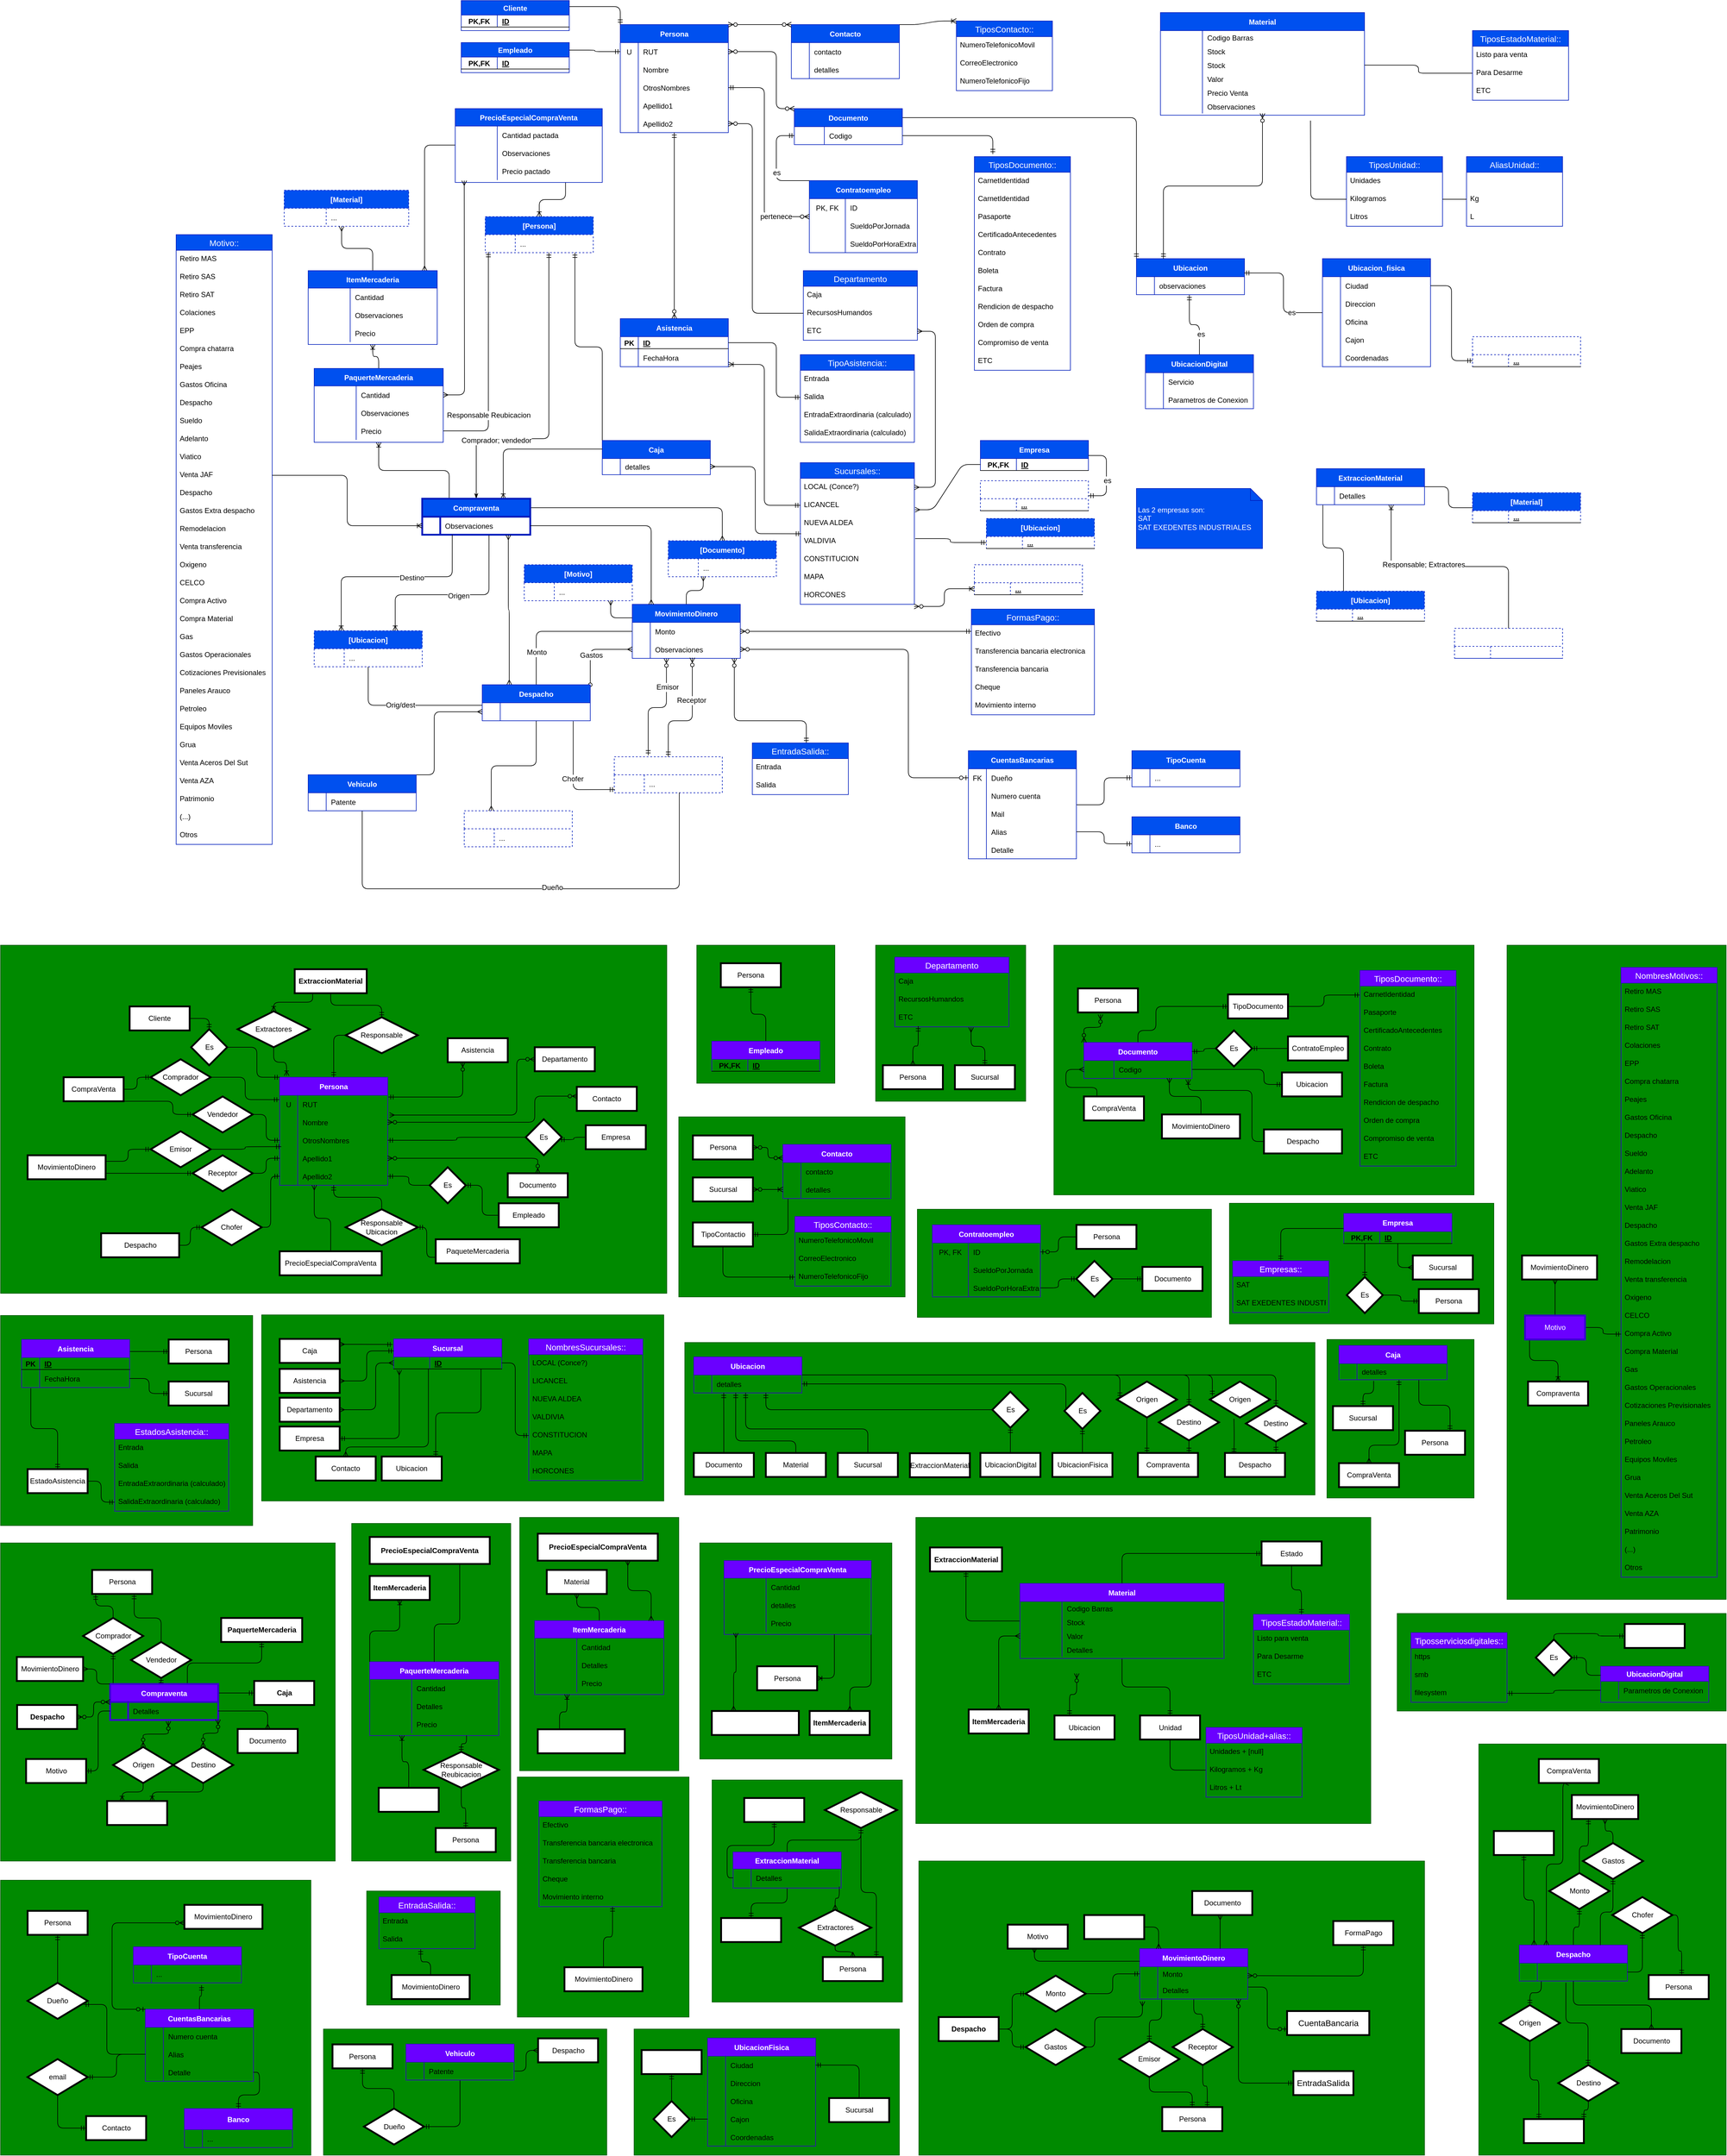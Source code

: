 <mxfile>
    <diagram id="O_PcMDCQ5OYAy6XgtvLH" name="Page-1">
        <mxGraphModel dx="4272" dy="628" grid="1" gridSize="10" guides="1" tooltips="1" connect="1" arrows="1" fold="1" page="1" pageScale="1" pageWidth="3300" pageHeight="4681" math="0" shadow="0">
            <root>
                <mxCell id="0"/>
                <mxCell id="1" parent="0"/>
                <mxCell id="2415" value="" style="verticalLabelPosition=bottom;verticalAlign=top;html=1;shape=mxgraph.basic.rect;fillColor2=none;strokeWidth=1;size=20;indent=5;fontFamily=Helvetica;fontSize=12;fillColor=#008a00;fontColor=#ffffff;strokeColor=#005700;" parent="1" vertex="1">
                    <mxGeometry x="-2477" y="3240" width="222.5" height="190" as="geometry"/>
                </mxCell>
                <mxCell id="2417" value="" style="verticalLabelPosition=bottom;verticalAlign=top;html=1;shape=mxgraph.basic.rect;fillColor2=none;strokeWidth=1;size=20;indent=5;fontFamily=Helvetica;fontSize=12;fillColor=#008a00;fontColor=#ffffff;strokeColor=#005700;" parent="1" vertex="1">
                    <mxGeometry x="-3087" y="3222" width="517" height="458" as="geometry"/>
                </mxCell>
                <mxCell id="2409" value="" style="verticalLabelPosition=bottom;verticalAlign=top;html=1;shape=mxgraph.basic.rect;fillColor2=none;strokeWidth=1;size=20;indent=5;fontFamily=Helvetica;fontSize=12;fillColor=#008a00;fontColor=#ffffff;strokeColor=#005700;" parent="1" vertex="1">
                    <mxGeometry x="-2226" y="3050" width="286" height="400" as="geometry"/>
                </mxCell>
                <mxCell id="2344" value="" style="verticalLabelPosition=bottom;verticalAlign=top;html=1;shape=mxgraph.basic.rect;fillColor2=none;strokeWidth=1;size=20;indent=5;fontFamily=Helvetica;fontSize=12;fillColor=#008a00;fontColor=#ffffff;strokeColor=#005700;" parent="1" vertex="1">
                    <mxGeometry x="-1901.5" y="3055" width="317" height="370" as="geometry"/>
                </mxCell>
                <mxCell id="2309" value="" style="verticalLabelPosition=bottom;verticalAlign=top;html=1;shape=mxgraph.basic.rect;fillColor2=none;strokeWidth=1;size=20;indent=5;fontFamily=Helvetica;fontSize=12;fillColor=#008a00;fontColor=#ffffff;strokeColor=#005700;" parent="1" vertex="1">
                    <mxGeometry x="-2031.5" y="3470" width="442" height="210" as="geometry"/>
                </mxCell>
                <mxCell id="2299" value="" style="verticalLabelPosition=bottom;verticalAlign=top;html=1;shape=mxgraph.basic.rect;fillColor2=none;strokeWidth=1;size=20;indent=5;fontFamily=Helvetica;fontSize=12;fillColor=#008a00;fontColor=#ffffff;strokeColor=#005700;" parent="1" vertex="1">
                    <mxGeometry x="-760" y="2777.5" width="548" height="162.5" as="geometry"/>
                </mxCell>
                <mxCell id="2077" value="" style="verticalLabelPosition=bottom;verticalAlign=top;html=1;shape=mxgraph.basic.rect;fillColor2=none;strokeWidth=1;size=20;indent=5;fontFamily=Helvetica;fontSize=12;fillColor=#008a00;fontColor=#ffffff;strokeColor=#005700;" parent="1" vertex="1">
                    <mxGeometry x="-1557" y="3190" width="842.5" height="490" as="geometry"/>
                </mxCell>
                <mxCell id="2244" value="" style="verticalLabelPosition=bottom;verticalAlign=top;html=1;shape=mxgraph.basic.rect;fillColor2=none;strokeWidth=1;size=20;indent=5;fontFamily=Helvetica;fontSize=12;fillColor=#008a00;fontColor=#ffffff;strokeColor=#005700;" parent="1" vertex="1">
                    <mxGeometry x="-624" y="2995" width="412" height="685" as="geometry"/>
                </mxCell>
                <mxCell id="1983" value="" style="verticalLabelPosition=bottom;verticalAlign=top;html=1;shape=mxgraph.basic.rect;fillColor2=none;strokeWidth=1;size=20;indent=5;fontFamily=Helvetica;fontSize=12;fillColor=#008a00;fontColor=#ffffff;strokeColor=#005700;" parent="1" vertex="1">
                    <mxGeometry x="-1562" y="2617.5" width="758" height="510" as="geometry"/>
                </mxCell>
                <mxCell id="1093" value="" style="verticalLabelPosition=bottom;verticalAlign=top;html=1;shape=mxgraph.basic.rect;fillColor2=none;strokeWidth=1;size=20;indent=5;fontFamily=Helvetica;fontSize=12;fillColor=#008a00;fontColor=#ffffff;strokeColor=#005700;" parent="1" vertex="1">
                    <mxGeometry x="-3087" y="1664" width="1110" height="580" as="geometry"/>
                </mxCell>
                <mxCell id="1911" value="" style="verticalLabelPosition=bottom;verticalAlign=top;html=1;shape=mxgraph.basic.rect;fillColor2=none;strokeWidth=1;size=20;indent=5;fontFamily=Helvetica;fontSize=12;fillColor=#008a00;fontColor=#ffffff;strokeColor=#005700;" parent="1" vertex="1">
                    <mxGeometry x="-2549" y="3470" width="472" height="210" as="geometry"/>
                </mxCell>
                <mxCell id="1890" value="" style="verticalLabelPosition=bottom;verticalAlign=top;html=1;shape=mxgraph.basic.rect;fillColor2=none;strokeWidth=1;size=20;indent=5;fontFamily=Helvetica;fontSize=12;fillColor=#008a00;fontColor=#ffffff;strokeColor=#005700;" parent="1" vertex="1">
                    <mxGeometry x="-1922" y="2660" width="320" height="360" as="geometry"/>
                </mxCell>
                <mxCell id="1816" value="" style="verticalLabelPosition=bottom;verticalAlign=top;html=1;shape=mxgraph.basic.rect;fillColor2=none;strokeWidth=1;size=20;indent=5;fontFamily=Helvetica;fontSize=12;fillColor=#008a00;fontColor=#ffffff;strokeColor=#005700;" parent="1" vertex="1">
                    <mxGeometry x="-2222" y="2617.5" width="265" height="422" as="geometry"/>
                </mxCell>
                <mxCell id="1773" value="" style="verticalLabelPosition=bottom;verticalAlign=top;html=1;shape=mxgraph.basic.rect;fillColor2=none;strokeWidth=1;size=20;indent=5;fontFamily=Helvetica;fontSize=12;fillColor=#008a00;fontColor=#ffffff;strokeColor=#005700;" parent="1" vertex="1">
                    <mxGeometry x="-2502" y="2627.5" width="265" height="562.5" as="geometry"/>
                </mxCell>
                <mxCell id="1686" value="" style="verticalLabelPosition=bottom;verticalAlign=top;html=1;shape=mxgraph.basic.rect;fillColor2=none;strokeWidth=1;size=20;indent=5;fontFamily=Helvetica;fontSize=12;fillColor=#008a00;fontColor=#ffffff;strokeColor=#005700;" parent="1" vertex="1">
                    <mxGeometry x="-577" y="1664" width="365" height="1090" as="geometry"/>
                </mxCell>
                <mxCell id="1630" value="" style="verticalLabelPosition=bottom;verticalAlign=top;html=1;shape=mxgraph.basic.rect;fillColor2=none;strokeWidth=1;size=20;indent=5;fontFamily=Helvetica;fontSize=12;fillColor=#008a00;fontColor=#ffffff;strokeColor=#005700;" parent="1" vertex="1">
                    <mxGeometry x="-3087" y="2660" width="557.5" height="530" as="geometry"/>
                </mxCell>
                <mxCell id="1422" value="" style="verticalLabelPosition=bottom;verticalAlign=top;html=1;shape=mxgraph.basic.rect;fillColor2=none;strokeWidth=1;size=20;indent=5;fontFamily=Helvetica;fontSize=12;fillColor=#008a00;fontColor=#ffffff;strokeColor=#005700;" parent="1" vertex="1">
                    <mxGeometry x="-1947" y="2326" width="1050" height="254" as="geometry"/>
                </mxCell>
                <mxCell id="1463" value="" style="verticalLabelPosition=bottom;verticalAlign=top;html=1;shape=mxgraph.basic.rect;fillColor2=none;strokeWidth=1;size=20;indent=5;fontFamily=Helvetica;fontSize=12;fillColor=#008a00;fontColor=#ffffff;strokeColor=#005700;" parent="1" vertex="1">
                    <mxGeometry x="-877" y="2321" width="245" height="264" as="geometry"/>
                </mxCell>
                <mxCell id="1164" value="" style="verticalLabelPosition=bottom;verticalAlign=top;html=1;shape=mxgraph.basic.rect;fillColor2=none;strokeWidth=1;size=20;indent=5;fontFamily=Helvetica;fontSize=12;fillColor=#008a00;fontColor=#ffffff;strokeColor=#005700;" parent="1" vertex="1">
                    <mxGeometry x="-3087" y="2281" width="420" height="350" as="geometry"/>
                </mxCell>
                <mxCell id="1257" value="" style="verticalLabelPosition=bottom;verticalAlign=top;html=1;shape=mxgraph.basic.rect;fillColor2=none;strokeWidth=1;size=20;indent=5;fontFamily=Helvetica;fontSize=12;fillColor=#008a00;fontColor=#ffffff;strokeColor=#005700;" parent="1" vertex="1">
                    <mxGeometry x="-1039.5" y="2094" width="440.5" height="201" as="geometry"/>
                </mxCell>
                <mxCell id="1233" value="" style="verticalLabelPosition=bottom;verticalAlign=top;html=1;shape=mxgraph.basic.rect;fillColor2=none;strokeWidth=1;size=20;indent=5;fontFamily=Helvetica;fontSize=12;fillColor=#008a00;fontColor=#ffffff;strokeColor=#005700;" parent="1" vertex="1">
                    <mxGeometry x="-2652" y="2280" width="670" height="310" as="geometry"/>
                </mxCell>
                <mxCell id="1109" value="" style="verticalLabelPosition=bottom;verticalAlign=top;html=1;shape=mxgraph.basic.rect;fillColor2=none;strokeWidth=1;size=20;indent=5;fontFamily=Helvetica;fontSize=12;fillColor=#008a00;fontColor=#ffffff;strokeColor=#005700;" parent="1" vertex="1">
                    <mxGeometry x="-1629" y="1664" width="250" height="260" as="geometry"/>
                </mxCell>
                <mxCell id="1083" value="" style="verticalLabelPosition=bottom;verticalAlign=top;html=1;shape=mxgraph.basic.rect;fillColor2=none;strokeWidth=1;size=20;indent=5;fontFamily=Helvetica;fontSize=12;fillColor=#008a00;fontColor=#ffffff;strokeColor=#005700;" parent="1" vertex="1">
                    <mxGeometry x="-1927" y="1664" width="230" height="230" as="geometry"/>
                </mxCell>
                <mxCell id="1076" value="" style="verticalLabelPosition=bottom;verticalAlign=top;html=1;shape=mxgraph.basic.rect;fillColor2=none;strokeWidth=1;size=20;indent=5;fontFamily=Helvetica;fontSize=12;fillColor=#008a00;fontColor=#ffffff;strokeColor=#005700;" parent="1" vertex="1">
                    <mxGeometry x="-1559.5" y="2104" width="490" height="180" as="geometry"/>
                </mxCell>
                <mxCell id="1058" value="" style="verticalLabelPosition=bottom;verticalAlign=top;html=1;shape=mxgraph.basic.rect;fillColor2=none;strokeWidth=1;size=20;indent=5;fontFamily=Helvetica;fontSize=12;fillColor=#008a00;fontColor=#ffffff;strokeColor=#005700;" parent="1" vertex="1">
                    <mxGeometry x="-1332" y="1664" width="700" height="416" as="geometry"/>
                </mxCell>
                <mxCell id="993" value="" style="verticalLabelPosition=bottom;verticalAlign=top;html=1;shape=mxgraph.basic.rect;fillColor2=none;strokeWidth=1;size=20;indent=5;fontFamily=Helvetica;fontSize=12;fillColor=#008a00;fontColor=#ffffff;strokeColor=#005700;" parent="1" vertex="1">
                    <mxGeometry x="-1957" y="1950" width="377" height="300" as="geometry"/>
                </mxCell>
                <object label="Persona" id="2">
                    <mxCell style="shape=table;startSize=30;container=1;collapsible=1;childLayout=tableLayout;fixedRows=1;rowLines=0;fontStyle=1;align=center;resizeLast=1;fillColor=#0050ef;fontColor=#ffffff;strokeColor=#001DBC;" parent="1" vertex="1">
                        <mxGeometry x="-2054.5" y="130" width="180" height="180" as="geometry"/>
                    </mxCell>
                </object>
                <mxCell id="6" value="" style="shape=partialRectangle;collapsible=0;dropTarget=0;pointerEvents=0;fillColor=none;top=0;left=0;bottom=0;right=0;points=[[0,0.5],[1,0.5]];portConstraint=eastwest;" parent="2" vertex="1">
                    <mxGeometry y="30" width="180" height="30" as="geometry"/>
                </mxCell>
                <mxCell id="7" value="U" style="shape=partialRectangle;connectable=0;fillColor=none;top=0;left=0;bottom=0;right=0;editable=1;overflow=hidden;" parent="6" vertex="1">
                    <mxGeometry width="30" height="30" as="geometry">
                        <mxRectangle width="30" height="30" as="alternateBounds"/>
                    </mxGeometry>
                </mxCell>
                <mxCell id="8" value="RUT" style="shape=partialRectangle;connectable=0;fillColor=none;top=0;left=0;bottom=0;right=0;align=left;spacingLeft=6;overflow=hidden;" parent="6" vertex="1">
                    <mxGeometry x="30" width="150" height="30" as="geometry">
                        <mxRectangle width="150" height="30" as="alternateBounds"/>
                    </mxGeometry>
                </mxCell>
                <mxCell id="9" value="" style="shape=partialRectangle;collapsible=0;dropTarget=0;pointerEvents=0;fillColor=none;top=0;left=0;bottom=0;right=0;points=[[0,0.5],[1,0.5]];portConstraint=eastwest;" parent="2" vertex="1">
                    <mxGeometry y="60" width="180" height="30" as="geometry"/>
                </mxCell>
                <mxCell id="10" value="" style="shape=partialRectangle;connectable=0;fillColor=none;top=0;left=0;bottom=0;right=0;editable=1;overflow=hidden;" parent="9" vertex="1">
                    <mxGeometry width="30" height="30" as="geometry">
                        <mxRectangle width="30" height="30" as="alternateBounds"/>
                    </mxGeometry>
                </mxCell>
                <mxCell id="11" value="Nombre" style="shape=partialRectangle;connectable=0;fillColor=none;top=0;left=0;bottom=0;right=0;align=left;spacingLeft=6;overflow=hidden;" parent="9" vertex="1">
                    <mxGeometry x="30" width="150" height="30" as="geometry">
                        <mxRectangle width="150" height="30" as="alternateBounds"/>
                    </mxGeometry>
                </mxCell>
                <mxCell id="12" value="" style="shape=partialRectangle;collapsible=0;dropTarget=0;pointerEvents=0;fillColor=none;top=0;left=0;bottom=0;right=0;points=[[0,0.5],[1,0.5]];portConstraint=eastwest;" parent="2" vertex="1">
                    <mxGeometry y="90" width="180" height="30" as="geometry"/>
                </mxCell>
                <mxCell id="13" value="" style="shape=partialRectangle;connectable=0;fillColor=none;top=0;left=0;bottom=0;right=0;editable=1;overflow=hidden;" parent="12" vertex="1">
                    <mxGeometry width="30" height="30" as="geometry">
                        <mxRectangle width="30" height="30" as="alternateBounds"/>
                    </mxGeometry>
                </mxCell>
                <mxCell id="14" value="OtrosNombres" style="shape=partialRectangle;connectable=0;fillColor=none;top=0;left=0;bottom=0;right=0;align=left;spacingLeft=6;overflow=hidden;" parent="12" vertex="1">
                    <mxGeometry x="30" width="150" height="30" as="geometry">
                        <mxRectangle width="150" height="30" as="alternateBounds"/>
                    </mxGeometry>
                </mxCell>
                <mxCell id="18" value="" style="shape=partialRectangle;collapsible=0;dropTarget=0;pointerEvents=0;fillColor=none;top=0;left=0;bottom=0;right=0;points=[[0,0.5],[1,0.5]];portConstraint=eastwest;" parent="2" vertex="1">
                    <mxGeometry y="120" width="180" height="30" as="geometry"/>
                </mxCell>
                <mxCell id="19" value="" style="shape=partialRectangle;connectable=0;fillColor=none;top=0;left=0;bottom=0;right=0;editable=1;overflow=hidden;" parent="18" vertex="1">
                    <mxGeometry width="30" height="30" as="geometry">
                        <mxRectangle width="30" height="30" as="alternateBounds"/>
                    </mxGeometry>
                </mxCell>
                <mxCell id="20" value="Apellido1" style="shape=partialRectangle;connectable=0;fillColor=none;top=0;left=0;bottom=0;right=0;align=left;spacingLeft=6;overflow=hidden;" parent="18" vertex="1">
                    <mxGeometry x="30" width="150" height="30" as="geometry">
                        <mxRectangle width="150" height="30" as="alternateBounds"/>
                    </mxGeometry>
                </mxCell>
                <mxCell id="21" value="" style="shape=partialRectangle;collapsible=0;dropTarget=0;pointerEvents=0;fillColor=none;top=0;left=0;bottom=0;right=0;points=[[0,0.5],[1,0.5]];portConstraint=eastwest;" parent="2" vertex="1">
                    <mxGeometry y="150" width="180" height="30" as="geometry"/>
                </mxCell>
                <mxCell id="22" value="" style="shape=partialRectangle;connectable=0;fillColor=none;top=0;left=0;bottom=0;right=0;editable=1;overflow=hidden;" parent="21" vertex="1">
                    <mxGeometry width="30" height="30" as="geometry">
                        <mxRectangle width="30" height="30" as="alternateBounds"/>
                    </mxGeometry>
                </mxCell>
                <mxCell id="23" value="Apellido2" style="shape=partialRectangle;connectable=0;fillColor=none;top=0;left=0;bottom=0;right=0;align=left;spacingLeft=6;overflow=hidden;" parent="21" vertex="1">
                    <mxGeometry x="30" width="150" height="30" as="geometry">
                        <mxRectangle width="150" height="30" as="alternateBounds"/>
                    </mxGeometry>
                </mxCell>
                <object label="Contacto" id="27">
                    <mxCell style="shape=table;startSize=30;container=1;collapsible=1;childLayout=tableLayout;fixedRows=1;rowLines=0;fontStyle=1;align=center;resizeLast=1;fillColor=#0050ef;fontColor=#ffffff;strokeColor=#001DBC;" parent="1" vertex="1">
                        <mxGeometry x="-1769.5" y="130" width="180" height="90" as="geometry"/>
                    </mxCell>
                </object>
                <mxCell id="34" value="" style="shape=partialRectangle;collapsible=0;dropTarget=0;pointerEvents=0;fillColor=none;top=0;left=0;bottom=0;right=0;points=[[0,0.5],[1,0.5]];portConstraint=eastwest;" parent="27" vertex="1">
                    <mxGeometry y="30" width="180" height="30" as="geometry"/>
                </mxCell>
                <mxCell id="35" value="" style="shape=partialRectangle;connectable=0;fillColor=none;top=0;left=0;bottom=0;right=0;editable=1;overflow=hidden;" parent="34" vertex="1">
                    <mxGeometry width="30" height="30" as="geometry">
                        <mxRectangle width="30" height="30" as="alternateBounds"/>
                    </mxGeometry>
                </mxCell>
                <mxCell id="36" value="contacto" style="shape=partialRectangle;connectable=0;fillColor=none;top=0;left=0;bottom=0;right=0;align=left;spacingLeft=6;overflow=hidden;" parent="34" vertex="1">
                    <mxGeometry x="30" width="150" height="30" as="geometry">
                        <mxRectangle width="150" height="30" as="alternateBounds"/>
                    </mxGeometry>
                </mxCell>
                <mxCell id="958" value="" style="shape=partialRectangle;collapsible=0;dropTarget=0;pointerEvents=0;fillColor=none;top=0;left=0;bottom=0;right=0;points=[[0,0.5],[1,0.5]];portConstraint=eastwest;" parent="27" vertex="1">
                    <mxGeometry y="60" width="180" height="30" as="geometry"/>
                </mxCell>
                <mxCell id="959" value="" style="shape=partialRectangle;connectable=0;fillColor=none;top=0;left=0;bottom=0;right=0;editable=1;overflow=hidden;" parent="958" vertex="1">
                    <mxGeometry width="30" height="30" as="geometry">
                        <mxRectangle width="30" height="30" as="alternateBounds"/>
                    </mxGeometry>
                </mxCell>
                <mxCell id="960" value="detalles" style="shape=partialRectangle;connectable=0;fillColor=none;top=0;left=0;bottom=0;right=0;align=left;spacingLeft=6;overflow=hidden;" parent="958" vertex="1">
                    <mxGeometry x="30" width="150" height="30" as="geometry">
                        <mxRectangle width="150" height="30" as="alternateBounds"/>
                    </mxGeometry>
                </mxCell>
                <mxCell id="46" value="TiposContacto::" style="swimlane;fontStyle=0;childLayout=stackLayout;horizontal=1;startSize=26;horizontalStack=0;resizeParent=1;resizeParentMax=0;resizeLast=0;collapsible=1;marginBottom=0;align=center;fontSize=14;fillColor=#0050ef;fontColor=#ffffff;strokeColor=#001DBC;" parent="1" vertex="1">
                    <mxGeometry x="-1494.5" y="124" width="160" height="116" as="geometry"/>
                </mxCell>
                <mxCell id="47" value="NumeroTelefonicoMovil" style="text;spacingLeft=4;spacingRight=4;overflow=hidden;rotatable=0;points=[[0,0.5],[1,0.5]];portConstraint=eastwest;fontSize=12;" parent="46" vertex="1">
                    <mxGeometry y="26" width="160" height="30" as="geometry"/>
                </mxCell>
                <mxCell id="48" value="CorreoElectronico" style="text;spacingLeft=4;spacingRight=4;overflow=hidden;rotatable=0;points=[[0,0.5],[1,0.5]];portConstraint=eastwest;fontSize=12;" parent="46" vertex="1">
                    <mxGeometry y="56" width="160" height="30" as="geometry"/>
                </mxCell>
                <mxCell id="49" value="NumeroTelefonicoFijo" style="text;strokeColor=none;fillColor=none;spacingLeft=4;spacingRight=4;overflow=hidden;rotatable=0;points=[[0,0.5],[1,0.5]];portConstraint=eastwest;fontSize=12;" parent="46" vertex="1">
                    <mxGeometry y="86" width="160" height="30" as="geometry"/>
                </mxCell>
                <mxCell id="998" style="edgeStyle=orthogonalEdgeStyle;shape=connector;rounded=1;html=1;exitX=1;exitY=0.25;exitDx=0;exitDy=0;entryX=0;entryY=0;entryDx=0;entryDy=0;labelBackgroundColor=default;fontFamily=Helvetica;fontSize=12;fontColor=default;startArrow=none;startFill=0;endArrow=ERmandOne;endFill=0;strokeColor=default;" parent="1" source="57" target="542" edge="1">
                    <mxGeometry relative="1" as="geometry"/>
                </mxCell>
                <object label="Documento" id="57">
                    <mxCell style="shape=table;startSize=30;container=1;collapsible=1;childLayout=tableLayout;fixedRows=1;rowLines=0;fontStyle=1;align=center;resizeLast=1;fillColor=#0050ef;fontColor=#ffffff;strokeColor=#001DBC;" parent="1" vertex="1">
                        <mxGeometry x="-1764.5" y="270" width="180" height="60" as="geometry"/>
                    </mxCell>
                </object>
                <mxCell id="411" value="" style="shape=partialRectangle;collapsible=0;dropTarget=0;pointerEvents=0;fillColor=none;top=0;left=0;bottom=0;right=0;points=[[0,0.5],[1,0.5]];portConstraint=eastwest;" parent="57" vertex="1">
                    <mxGeometry y="30" width="180" height="30" as="geometry"/>
                </mxCell>
                <mxCell id="412" value="" style="shape=partialRectangle;connectable=0;fillColor=none;top=0;left=0;bottom=0;right=0;editable=1;overflow=hidden;" parent="411" vertex="1">
                    <mxGeometry width="50" height="30" as="geometry">
                        <mxRectangle width="50" height="30" as="alternateBounds"/>
                    </mxGeometry>
                </mxCell>
                <mxCell id="413" value="Codigo" style="shape=partialRectangle;connectable=0;fillColor=none;top=0;left=0;bottom=0;right=0;align=left;spacingLeft=6;overflow=hidden;" parent="411" vertex="1">
                    <mxGeometry x="50" width="130" height="30" as="geometry">
                        <mxRectangle width="130" height="30" as="alternateBounds"/>
                    </mxGeometry>
                </mxCell>
                <mxCell id="67" value="TiposDocumento::" style="swimlane;fontStyle=0;childLayout=stackLayout;horizontal=1;startSize=26;horizontalStack=0;resizeParent=1;resizeParentMax=0;resizeLast=0;collapsible=1;marginBottom=0;align=center;fontSize=14;fillColor=#0050ef;fontColor=#ffffff;strokeColor=#001DBC;" parent="1" vertex="1">
                    <mxGeometry x="-1464.5" y="350" width="160" height="356" as="geometry"/>
                </mxCell>
                <mxCell id="68" value="CarnetIdentidad" style="text;strokeColor=none;fillColor=none;spacingLeft=4;spacingRight=4;overflow=hidden;rotatable=0;points=[[0,0.5],[1,0.5]];portConstraint=eastwest;fontSize=12;" parent="67" vertex="1">
                    <mxGeometry y="26" width="160" height="30" as="geometry"/>
                </mxCell>
                <mxCell id="511" value="CarnetIdentidad" style="text;strokeColor=none;fillColor=none;spacingLeft=4;spacingRight=4;overflow=hidden;rotatable=0;points=[[0,0.5],[1,0.5]];portConstraint=eastwest;fontSize=12;" parent="67" vertex="1">
                    <mxGeometry y="56" width="160" height="30" as="geometry"/>
                </mxCell>
                <mxCell id="69" value="Pasaporte" style="text;strokeColor=none;fillColor=none;spacingLeft=4;spacingRight=4;overflow=hidden;rotatable=0;points=[[0,0.5],[1,0.5]];portConstraint=eastwest;fontSize=12;" parent="67" vertex="1">
                    <mxGeometry y="86" width="160" height="30" as="geometry"/>
                </mxCell>
                <mxCell id="71" value="CertificadoAntecedentes" style="text;strokeColor=none;fillColor=none;spacingLeft=4;spacingRight=4;overflow=hidden;rotatable=0;points=[[0,0.5],[1,0.5]];portConstraint=eastwest;fontSize=12;" parent="67" vertex="1">
                    <mxGeometry y="116" width="160" height="30" as="geometry"/>
                </mxCell>
                <mxCell id="136" value="Contrato" style="text;strokeColor=none;fillColor=none;spacingLeft=4;spacingRight=4;overflow=hidden;rotatable=0;points=[[0,0.5],[1,0.5]];portConstraint=eastwest;fontSize=12;" parent="67" vertex="1">
                    <mxGeometry y="146" width="160" height="30" as="geometry"/>
                </mxCell>
                <mxCell id="72" value="Boleta" style="text;strokeColor=none;fillColor=none;spacingLeft=4;spacingRight=4;overflow=hidden;rotatable=0;points=[[0,0.5],[1,0.5]];portConstraint=eastwest;fontSize=12;" parent="67" vertex="1">
                    <mxGeometry y="176" width="160" height="30" as="geometry"/>
                </mxCell>
                <mxCell id="212" value="Factura" style="text;strokeColor=none;fillColor=none;spacingLeft=4;spacingRight=4;overflow=hidden;rotatable=0;points=[[0,0.5],[1,0.5]];portConstraint=eastwest;fontSize=12;" parent="67" vertex="1">
                    <mxGeometry y="206" width="160" height="30" as="geometry"/>
                </mxCell>
                <mxCell id="745" value="Rendicion de despacho" style="text;strokeColor=none;fillColor=none;spacingLeft=4;spacingRight=4;overflow=hidden;rotatable=0;points=[[0,0.5],[1,0.5]];portConstraint=eastwest;fontSize=12;" parent="67" vertex="1">
                    <mxGeometry y="236" width="160" height="30" as="geometry"/>
                </mxCell>
                <mxCell id="1012" value="Orden de compra" style="text;strokeColor=none;fillColor=none;spacingLeft=4;spacingRight=4;overflow=hidden;rotatable=0;points=[[0,0.5],[1,0.5]];portConstraint=eastwest;fontSize=12;" parent="67" vertex="1">
                    <mxGeometry y="266" width="160" height="30" as="geometry"/>
                </mxCell>
                <mxCell id="1013" value="Compromiso de venta" style="text;strokeColor=none;fillColor=none;spacingLeft=4;spacingRight=4;overflow=hidden;rotatable=0;points=[[0,0.5],[1,0.5]];portConstraint=eastwest;fontSize=12;" parent="67" vertex="1">
                    <mxGeometry y="296" width="160" height="30" as="geometry"/>
                </mxCell>
                <mxCell id="211" value="ETC" style="text;strokeColor=none;fillColor=none;spacingLeft=4;spacingRight=4;overflow=hidden;rotatable=0;points=[[0,0.5],[1,0.5]];portConstraint=eastwest;fontSize=12;" parent="67" vertex="1">
                    <mxGeometry y="326" width="160" height="30" as="geometry"/>
                </mxCell>
                <object label="Empleado" id="103">
                    <mxCell style="shape=table;startSize=24;container=1;collapsible=1;childLayout=tableLayout;fixedRows=1;rowLines=0;fontStyle=1;align=center;resizeLast=1;fillColor=#0050ef;fontColor=#ffffff;strokeColor=#001DBC;" parent="1" vertex="1">
                        <mxGeometry x="-2319.5" y="160" width="180" height="50" as="geometry"/>
                    </mxCell>
                </object>
                <mxCell id="104" value="" style="shape=partialRectangle;collapsible=0;dropTarget=0;pointerEvents=0;fillColor=none;top=0;left=0;bottom=1;right=0;points=[[0,0.5],[1,0.5]];portConstraint=eastwest;" parent="103" vertex="1">
                    <mxGeometry y="24" width="180" height="20" as="geometry"/>
                </mxCell>
                <mxCell id="105" value="PK,FK" style="shape=partialRectangle;connectable=0;fillColor=none;top=0;left=0;bottom=0;right=0;fontStyle=1;overflow=hidden;" parent="104" vertex="1">
                    <mxGeometry width="60" height="20" as="geometry">
                        <mxRectangle width="60" height="20" as="alternateBounds"/>
                    </mxGeometry>
                </mxCell>
                <mxCell id="106" value="ID" style="shape=partialRectangle;connectable=0;fillColor=none;top=0;left=0;bottom=0;right=0;align=left;spacingLeft=6;fontStyle=5;overflow=hidden;" parent="104" vertex="1">
                    <mxGeometry x="60" width="120" height="20" as="geometry">
                        <mxRectangle width="120" height="20" as="alternateBounds"/>
                    </mxGeometry>
                </mxCell>
                <mxCell id="510" style="edgeStyle=elbowEdgeStyle;shape=connector;rounded=1;html=1;exitX=0.5;exitY=0;exitDx=0;exitDy=0;labelBackgroundColor=default;fontFamily=Helvetica;fontSize=12;fontColor=default;startArrow=ERzeroToMany;startFill=0;endArrow=ERmandOne;endFill=0;strokeColor=default;elbow=vertical;" parent="1" source="137" target="21" edge="1">
                    <mxGeometry relative="1" as="geometry"/>
                </mxCell>
                <object label="Asistencia" id="137">
                    <mxCell style="shape=table;startSize=30;container=1;collapsible=1;childLayout=tableLayout;fixedRows=1;rowLines=0;fontStyle=1;align=center;resizeLast=1;fillColor=#0050ef;fontColor=#ffffff;strokeColor=#001DBC;" parent="1" vertex="1">
                        <mxGeometry x="-2054.5" y="620" width="180" height="80" as="geometry"/>
                    </mxCell>
                </object>
                <mxCell id="138" value="" style="shape=partialRectangle;collapsible=0;dropTarget=0;pointerEvents=0;fillColor=none;top=0;left=0;bottom=1;right=0;points=[[0,0.5],[1,0.5]];portConstraint=eastwest;" parent="137" vertex="1">
                    <mxGeometry y="30" width="180" height="20" as="geometry"/>
                </mxCell>
                <mxCell id="139" value="PK" style="shape=partialRectangle;connectable=0;fillColor=none;top=0;left=0;bottom=0;right=0;fontStyle=1;overflow=hidden;" parent="138" vertex="1">
                    <mxGeometry width="30" height="20" as="geometry">
                        <mxRectangle width="30" height="20" as="alternateBounds"/>
                    </mxGeometry>
                </mxCell>
                <mxCell id="140" value="ID" style="shape=partialRectangle;connectable=0;fillColor=none;top=0;left=0;bottom=0;right=0;align=left;spacingLeft=6;fontStyle=5;overflow=hidden;" parent="138" vertex="1">
                    <mxGeometry x="30" width="150" height="20" as="geometry">
                        <mxRectangle width="150" height="20" as="alternateBounds"/>
                    </mxGeometry>
                </mxCell>
                <mxCell id="144" value="" style="shape=partialRectangle;collapsible=0;dropTarget=0;pointerEvents=0;fillColor=none;top=0;left=0;bottom=0;right=0;points=[[0,0.5],[1,0.5]];portConstraint=eastwest;" parent="137" vertex="1">
                    <mxGeometry y="50" width="180" height="30" as="geometry"/>
                </mxCell>
                <mxCell id="145" value="" style="shape=partialRectangle;connectable=0;fillColor=none;top=0;left=0;bottom=0;right=0;editable=1;overflow=hidden;" parent="144" vertex="1">
                    <mxGeometry width="30" height="30" as="geometry">
                        <mxRectangle width="30" height="30" as="alternateBounds"/>
                    </mxGeometry>
                </mxCell>
                <mxCell id="146" value="FechaHora" style="shape=partialRectangle;connectable=0;fillColor=none;top=0;left=0;bottom=0;right=0;align=left;spacingLeft=6;overflow=hidden;" parent="144" vertex="1">
                    <mxGeometry x="30" width="150" height="30" as="geometry">
                        <mxRectangle width="150" height="30" as="alternateBounds"/>
                    </mxGeometry>
                </mxCell>
                <mxCell id="150" value="Departamento" style="swimlane;fontStyle=0;childLayout=stackLayout;horizontal=1;startSize=26;horizontalStack=0;resizeParent=1;resizeParentMax=0;resizeLast=0;collapsible=1;marginBottom=0;align=center;fontSize=14;fillColor=#0050ef;fontColor=#ffffff;strokeColor=#001DBC;" parent="1" vertex="1">
                    <mxGeometry x="-1749.5" y="540" width="190" height="116" as="geometry"/>
                </mxCell>
                <mxCell id="151" value="Caja&#10;" style="text;strokeColor=none;fillColor=none;spacingLeft=4;spacingRight=4;overflow=hidden;rotatable=0;points=[[0,0.5],[1,0.5]];portConstraint=eastwest;fontSize=12;" parent="150" vertex="1">
                    <mxGeometry y="26" width="190" height="30" as="geometry"/>
                </mxCell>
                <mxCell id="152" value="RecursosHumandos" style="text;strokeColor=none;fillColor=none;spacingLeft=4;spacingRight=4;overflow=hidden;rotatable=0;points=[[0,0.5],[1,0.5]];portConstraint=eastwest;fontSize=12;" parent="150" vertex="1">
                    <mxGeometry y="56" width="190" height="30" as="geometry"/>
                </mxCell>
                <mxCell id="155" value="ETC" style="text;strokeColor=none;fillColor=none;spacingLeft=4;spacingRight=4;overflow=hidden;rotatable=0;points=[[0,0.5],[1,0.5]];portConstraint=eastwest;fontSize=12;" parent="150" vertex="1">
                    <mxGeometry y="86" width="190" height="30" as="geometry"/>
                </mxCell>
                <mxCell id="160" value="TipoAsistencia::" style="swimlane;fontStyle=0;childLayout=stackLayout;horizontal=1;startSize=26;horizontalStack=0;resizeParent=1;resizeParentMax=0;resizeLast=0;collapsible=1;marginBottom=0;align=center;fontSize=14;fillColor=#0050ef;fontColor=#ffffff;strokeColor=#001DBC;" parent="1" vertex="1">
                    <mxGeometry x="-1754.5" y="680" width="190" height="146" as="geometry"/>
                </mxCell>
                <mxCell id="161" value="Entrada" style="text;strokeColor=none;fillColor=none;spacingLeft=4;spacingRight=4;overflow=hidden;rotatable=0;points=[[0,0.5],[1,0.5]];portConstraint=eastwest;fontSize=12;" parent="160" vertex="1">
                    <mxGeometry y="26" width="190" height="30" as="geometry"/>
                </mxCell>
                <mxCell id="162" value="Salida" style="text;strokeColor=none;fillColor=none;spacingLeft=4;spacingRight=4;overflow=hidden;rotatable=0;points=[[0,0.5],[1,0.5]];portConstraint=eastwest;fontSize=12;" parent="160" vertex="1">
                    <mxGeometry y="56" width="190" height="30" as="geometry"/>
                </mxCell>
                <mxCell id="163" value="EntradaExtraordinaria (calculado)" style="text;strokeColor=none;fillColor=none;spacingLeft=4;spacingRight=4;overflow=hidden;rotatable=0;points=[[0,0.5],[1,0.5]];portConstraint=eastwest;fontSize=12;" parent="160" vertex="1">
                    <mxGeometry y="86" width="190" height="30" as="geometry"/>
                </mxCell>
                <mxCell id="182" value="SalidaExtraordinaria (calculado)" style="text;strokeColor=none;fillColor=none;spacingLeft=4;spacingRight=4;overflow=hidden;rotatable=0;points=[[0,0.5],[1,0.5]];portConstraint=eastwest;fontSize=12;" parent="160" vertex="1">
                    <mxGeometry y="116" width="190" height="30" as="geometry"/>
                </mxCell>
                <mxCell id="185" value="Sucursales::" style="swimlane;fontStyle=0;childLayout=stackLayout;horizontal=1;startSize=26;horizontalStack=0;resizeParent=1;resizeParentMax=0;resizeLast=0;collapsible=1;marginBottom=0;align=center;fontSize=14;fillColor=#0050ef;fontColor=#ffffff;strokeColor=#001DBC;" parent="1" vertex="1">
                    <mxGeometry x="-1754.5" y="860" width="190" height="236" as="geometry"/>
                </mxCell>
                <mxCell id="186" value="LOCAL (Conce?) " style="text;strokeColor=none;fillColor=none;spacingLeft=4;spacingRight=4;overflow=hidden;rotatable=0;points=[[0,0.5],[1,0.5]];portConstraint=eastwest;fontSize=12;" parent="185" vertex="1">
                    <mxGeometry y="26" width="190" height="30" as="geometry"/>
                </mxCell>
                <mxCell id="187" value="LICANCEL" style="text;strokeColor=none;fillColor=none;spacingLeft=4;spacingRight=4;overflow=hidden;rotatable=0;points=[[0,0.5],[1,0.5]];portConstraint=eastwest;fontSize=12;" parent="185" vertex="1">
                    <mxGeometry y="56" width="190" height="30" as="geometry"/>
                </mxCell>
                <mxCell id="188" value="NUEVA ALDEA" style="text;strokeColor=none;fillColor=none;spacingLeft=4;spacingRight=4;overflow=hidden;rotatable=0;points=[[0,0.5],[1,0.5]];portConstraint=eastwest;fontSize=12;" parent="185" vertex="1">
                    <mxGeometry y="86" width="190" height="30" as="geometry"/>
                </mxCell>
                <mxCell id="189" value="VALDIVIA" style="text;strokeColor=none;fillColor=none;spacingLeft=4;spacingRight=4;overflow=hidden;rotatable=0;points=[[0,0.5],[1,0.5]];portConstraint=eastwest;fontSize=12;" parent="185" vertex="1">
                    <mxGeometry y="116" width="190" height="30" as="geometry"/>
                </mxCell>
                <mxCell id="196" value="CONSTITUCION" style="text;strokeColor=none;fillColor=none;spacingLeft=4;spacingRight=4;overflow=hidden;rotatable=0;points=[[0,0.5],[1,0.5]];portConstraint=eastwest;fontSize=12;" parent="185" vertex="1">
                    <mxGeometry y="146" width="190" height="30" as="geometry"/>
                </mxCell>
                <mxCell id="195" value="MAPA" style="text;strokeColor=none;fillColor=none;spacingLeft=4;spacingRight=4;overflow=hidden;rotatable=0;points=[[0,0.5],[1,0.5]];portConstraint=eastwest;fontSize=12;" parent="185" vertex="1">
                    <mxGeometry y="176" width="190" height="30" as="geometry"/>
                </mxCell>
                <mxCell id="194" value="HORCONES" style="text;strokeColor=none;fillColor=none;spacingLeft=4;spacingRight=4;overflow=hidden;rotatable=0;points=[[0,0.5],[1,0.5]];portConstraint=eastwest;fontSize=12;" parent="185" vertex="1">
                    <mxGeometry y="206" width="190" height="30" as="geometry"/>
                </mxCell>
                <mxCell id="1423" style="edgeStyle=orthogonalEdgeStyle;shape=connector;rounded=1;html=1;entryX=0.83;entryY=1;entryDx=0;entryDy=0;entryPerimeter=0;labelBackgroundColor=default;fontFamily=Helvetica;fontSize=12;fontColor=default;startArrow=none;startFill=0;endArrow=ERmandOne;endFill=0;strokeColor=default;" parent="1" source="213" target="815" edge="1">
                    <mxGeometry relative="1" as="geometry">
                        <Array as="points">
                            <mxPoint x="-2084.5" y="667"/>
                            <mxPoint x="-2130.5" y="667"/>
                        </Array>
                    </mxGeometry>
                </mxCell>
                <object label="Caja" id="213">
                    <mxCell style="shape=table;startSize=30;container=1;collapsible=1;childLayout=tableLayout;fixedRows=1;rowLines=0;fontStyle=1;align=center;resizeLast=1;fillColor=#0050ef;fontColor=#ffffff;strokeColor=#001DBC;" parent="1" vertex="1">
                        <mxGeometry x="-2084.5" y="823" width="180" height="57" as="geometry"/>
                    </mxCell>
                </object>
                <mxCell id="223" value="" style="shape=partialRectangle;collapsible=0;dropTarget=0;pointerEvents=0;fillColor=none;top=0;left=0;bottom=0;right=0;points=[[0,0.5],[1,0.5]];portConstraint=eastwest;" parent="213" vertex="1">
                    <mxGeometry y="30" width="180" height="27" as="geometry"/>
                </mxCell>
                <mxCell id="224" value="" style="shape=partialRectangle;connectable=0;fillColor=none;top=0;left=0;bottom=0;right=0;editable=1;overflow=hidden;" parent="223" vertex="1">
                    <mxGeometry width="30" height="27" as="geometry">
                        <mxRectangle width="30" height="27" as="alternateBounds"/>
                    </mxGeometry>
                </mxCell>
                <mxCell id="225" value="detalles" style="shape=partialRectangle;connectable=0;fillColor=none;top=0;left=0;bottom=0;right=0;align=left;spacingLeft=6;overflow=hidden;" parent="223" vertex="1">
                    <mxGeometry x="30" width="150" height="27" as="geometry">
                        <mxRectangle width="150" height="27" as="alternateBounds"/>
                    </mxGeometry>
                </mxCell>
                <mxCell id="508" style="edgeStyle=orthogonalEdgeStyle;shape=connector;rounded=1;html=1;labelBackgroundColor=default;fontFamily=Helvetica;fontSize=12;fontColor=default;startArrow=ERzeroToMany;startFill=0;endArrow=ERmandOne;endFill=0;strokeColor=default;" parent="1" source="238" target="279" edge="1">
                    <mxGeometry relative="1" as="geometry">
                        <Array as="points">
                            <mxPoint x="-1864.5" y="1290"/>
                            <mxPoint x="-1744.5" y="1290"/>
                        </Array>
                    </mxGeometry>
                </mxCell>
                <mxCell id="535" style="edgeStyle=orthogonalEdgeStyle;shape=connector;rounded=1;html=1;exitX=0.316;exitY=0.999;exitDx=0;exitDy=0;entryX=0.314;entryY=-0.04;entryDx=0;entryDy=0;labelBackgroundColor=default;fontFamily=Helvetica;fontSize=12;fontColor=default;startArrow=ERzeroToMany;startFill=0;endArrow=ERmandOne;endFill=0;strokeColor=default;entryPerimeter=0;exitPerimeter=0;" parent="1" source="248" target="530" edge="1">
                    <mxGeometry relative="1" as="geometry"/>
                </mxCell>
                <mxCell id="536" value="Emisor" style="edgeLabel;html=1;align=center;verticalAlign=middle;resizable=0;points=[];fontSize=12;fontFamily=Helvetica;fontColor=default;" parent="535" vertex="1" connectable="0">
                    <mxGeometry x="-0.503" y="1" relative="1" as="geometry">
                        <mxPoint as="offset"/>
                    </mxGeometry>
                </mxCell>
                <mxCell id="733" style="edgeStyle=orthogonalEdgeStyle;shape=connector;rounded=1;html=1;exitX=0;exitY=0.25;exitDx=0;exitDy=0;labelBackgroundColor=default;fontFamily=Helvetica;fontSize=12;fontColor=default;startArrow=none;startFill=0;endArrow=ERmany;endFill=0;strokeColor=default;entryX=0.8;entryY=0.987;entryDx=0;entryDy=0;entryPerimeter=0;" parent="1" source="238" target="735" edge="1">
                    <mxGeometry relative="1" as="geometry">
                        <mxPoint x="-2048.5" y="1060" as="targetPoint"/>
                    </mxGeometry>
                </mxCell>
                <mxCell id="1046" style="edgeStyle=orthogonalEdgeStyle;shape=connector;rounded=1;html=1;entryX=0.324;entryY=0.973;entryDx=0;entryDy=0;entryPerimeter=0;labelBackgroundColor=default;fontFamily=Helvetica;fontSize=12;fontColor=default;startArrow=none;startFill=0;endArrow=ERmany;endFill=0;strokeColor=default;" parent="1" source="238" target="572" edge="1">
                    <mxGeometry relative="1" as="geometry"/>
                </mxCell>
                <object label="MovimientoDinero" id="238">
                    <mxCell style="shape=table;startSize=30;container=1;collapsible=1;childLayout=tableLayout;fixedRows=1;rowLines=0;fontStyle=1;align=center;resizeLast=1;fillColor=#0050ef;fontColor=#ffffff;strokeColor=#001DBC;" parent="1" vertex="1">
                        <mxGeometry x="-2034.5" y="1096" width="180" height="90" as="geometry"/>
                    </mxCell>
                </object>
                <mxCell id="350" value="" style="shape=partialRectangle;collapsible=0;dropTarget=0;pointerEvents=0;fillColor=none;top=0;left=0;bottom=0;right=0;points=[[0,0.5],[1,0.5]];portConstraint=eastwest;" parent="238" vertex="1">
                    <mxGeometry y="30" width="180" height="30" as="geometry"/>
                </mxCell>
                <mxCell id="351" value="" style="shape=partialRectangle;connectable=0;fillColor=none;top=0;left=0;bottom=0;right=0;editable=1;overflow=hidden;" parent="350" vertex="1">
                    <mxGeometry width="30" height="30" as="geometry">
                        <mxRectangle width="30" height="30" as="alternateBounds"/>
                    </mxGeometry>
                </mxCell>
                <mxCell id="352" value="Monto" style="shape=partialRectangle;connectable=0;fillColor=none;top=0;left=0;bottom=0;right=0;align=left;spacingLeft=6;overflow=hidden;" parent="350" vertex="1">
                    <mxGeometry x="30" width="150" height="30" as="geometry">
                        <mxRectangle width="150" height="30" as="alternateBounds"/>
                    </mxGeometry>
                </mxCell>
                <mxCell id="248" value="" style="shape=partialRectangle;collapsible=0;dropTarget=0;pointerEvents=0;fillColor=none;top=0;left=0;bottom=0;right=0;points=[[0,0.5],[1,0.5]];portConstraint=eastwest;" parent="238" vertex="1">
                    <mxGeometry y="60" width="180" height="30" as="geometry"/>
                </mxCell>
                <mxCell id="249" value="" style="shape=partialRectangle;connectable=0;fillColor=none;top=0;left=0;bottom=0;right=0;editable=1;overflow=hidden;" parent="248" vertex="1">
                    <mxGeometry width="30" height="30" as="geometry">
                        <mxRectangle width="30" height="30" as="alternateBounds"/>
                    </mxGeometry>
                </mxCell>
                <mxCell id="250" value="Observaciones" style="shape=partialRectangle;connectable=0;fillColor=none;top=0;left=0;bottom=0;right=0;align=left;spacingLeft=6;overflow=hidden;" parent="248" vertex="1">
                    <mxGeometry x="30" width="150" height="30" as="geometry">
                        <mxRectangle width="150" height="30" as="alternateBounds"/>
                    </mxGeometry>
                </mxCell>
                <mxCell id="279" value="EntradaSalida::" style="swimlane;fontStyle=0;childLayout=stackLayout;horizontal=1;startSize=26;horizontalStack=0;resizeParent=1;resizeParentMax=0;resizeLast=0;collapsible=1;marginBottom=0;align=center;fontSize=14;fillColor=#0050ef;fontColor=#ffffff;strokeColor=#001DBC;" parent="1" vertex="1">
                    <mxGeometry x="-1834.5" y="1327" width="160" height="86" as="geometry"/>
                </mxCell>
                <mxCell id="280" value="Entrada" style="text;strokeColor=none;fillColor=none;spacingLeft=4;spacingRight=4;overflow=hidden;rotatable=0;points=[[0,0.5],[1,0.5]];portConstraint=eastwest;fontSize=12;" parent="279" vertex="1">
                    <mxGeometry y="26" width="160" height="30" as="geometry"/>
                </mxCell>
                <mxCell id="281" value="Salida" style="text;strokeColor=none;fillColor=none;spacingLeft=4;spacingRight=4;overflow=hidden;rotatable=0;points=[[0,0.5],[1,0.5]];portConstraint=eastwest;fontSize=12;" parent="279" vertex="1">
                    <mxGeometry y="56" width="160" height="30" as="geometry"/>
                </mxCell>
                <mxCell id="2143" style="edgeStyle=orthogonalEdgeStyle;html=1;endArrow=ERmandOne;endFill=0;" parent="1" source="298" target="2111" edge="1">
                    <mxGeometry relative="1" as="geometry"/>
                </mxCell>
                <object label="CuentasBancarias" id="298">
                    <mxCell style="shape=table;startSize=30;container=1;collapsible=1;childLayout=tableLayout;fixedRows=1;rowLines=0;fontStyle=1;align=center;resizeLast=1;fillColor=#0050ef;fontColor=#ffffff;strokeColor=#001DBC;" parent="1" vertex="1">
                        <mxGeometry x="-1474.5" y="1340" width="180" height="180" as="geometry"/>
                    </mxCell>
                </object>
                <mxCell id="302" value="" style="shape=partialRectangle;collapsible=0;dropTarget=0;pointerEvents=0;fillColor=none;top=0;left=0;bottom=0;right=0;points=[[0,0.5],[1,0.5]];portConstraint=eastwest;" parent="298" vertex="1">
                    <mxGeometry y="30" width="180" height="30" as="geometry"/>
                </mxCell>
                <mxCell id="303" value="FK" style="shape=partialRectangle;connectable=0;fillColor=none;top=0;left=0;bottom=0;right=0;editable=1;overflow=hidden;" parent="302" vertex="1">
                    <mxGeometry width="30" height="30" as="geometry">
                        <mxRectangle width="30" height="30" as="alternateBounds"/>
                    </mxGeometry>
                </mxCell>
                <mxCell id="304" value="Dueño" style="shape=partialRectangle;connectable=0;fillColor=none;top=0;left=0;bottom=0;right=0;align=left;spacingLeft=6;overflow=hidden;" parent="302" vertex="1">
                    <mxGeometry x="30" width="150" height="30" as="geometry">
                        <mxRectangle width="150" height="30" as="alternateBounds"/>
                    </mxGeometry>
                </mxCell>
                <mxCell id="305" value="" style="shape=partialRectangle;collapsible=0;dropTarget=0;pointerEvents=0;fillColor=none;top=0;left=0;bottom=0;right=0;points=[[0,0.5],[1,0.5]];portConstraint=eastwest;" parent="298" vertex="1">
                    <mxGeometry y="60" width="180" height="30" as="geometry"/>
                </mxCell>
                <mxCell id="306" value="" style="shape=partialRectangle;connectable=0;fillColor=none;top=0;left=0;bottom=0;right=0;editable=1;overflow=hidden;" parent="305" vertex="1">
                    <mxGeometry width="30" height="30" as="geometry">
                        <mxRectangle width="30" height="30" as="alternateBounds"/>
                    </mxGeometry>
                </mxCell>
                <mxCell id="307" value="Numero cuenta" style="shape=partialRectangle;connectable=0;fillColor=none;top=0;left=0;bottom=0;right=0;align=left;spacingLeft=6;overflow=hidden;" parent="305" vertex="1">
                    <mxGeometry x="30" width="150" height="30" as="geometry">
                        <mxRectangle width="150" height="30" as="alternateBounds"/>
                    </mxGeometry>
                </mxCell>
                <mxCell id="308" value="" style="shape=partialRectangle;collapsible=0;dropTarget=0;pointerEvents=0;fillColor=none;top=0;left=0;bottom=0;right=0;points=[[0,0.5],[1,0.5]];portConstraint=eastwest;" parent="298" vertex="1">
                    <mxGeometry y="90" width="180" height="30" as="geometry"/>
                </mxCell>
                <mxCell id="309" value="" style="shape=partialRectangle;connectable=0;fillColor=none;top=0;left=0;bottom=0;right=0;editable=1;overflow=hidden;" parent="308" vertex="1">
                    <mxGeometry width="30" height="30" as="geometry">
                        <mxRectangle width="30" height="30" as="alternateBounds"/>
                    </mxGeometry>
                </mxCell>
                <mxCell id="310" value="Mail" style="shape=partialRectangle;connectable=0;fillColor=none;top=0;left=0;bottom=0;right=0;align=left;spacingLeft=6;overflow=hidden;" parent="308" vertex="1">
                    <mxGeometry x="30" width="150" height="30" as="geometry">
                        <mxRectangle width="150" height="30" as="alternateBounds"/>
                    </mxGeometry>
                </mxCell>
                <mxCell id="311" value="" style="shape=partialRectangle;collapsible=0;dropTarget=0;pointerEvents=0;fillColor=none;top=0;left=0;bottom=0;right=0;points=[[0,0.5],[1,0.5]];portConstraint=eastwest;" parent="298" vertex="1">
                    <mxGeometry y="120" width="180" height="30" as="geometry"/>
                </mxCell>
                <mxCell id="312" value="" style="shape=partialRectangle;connectable=0;fillColor=none;top=0;left=0;bottom=0;right=0;editable=1;overflow=hidden;" parent="311" vertex="1">
                    <mxGeometry width="30" height="30" as="geometry">
                        <mxRectangle width="30" height="30" as="alternateBounds"/>
                    </mxGeometry>
                </mxCell>
                <mxCell id="313" value="Alias" style="shape=partialRectangle;connectable=0;fillColor=none;top=0;left=0;bottom=0;right=0;align=left;spacingLeft=6;overflow=hidden;" parent="311" vertex="1">
                    <mxGeometry x="30" width="150" height="30" as="geometry">
                        <mxRectangle width="150" height="30" as="alternateBounds"/>
                    </mxGeometry>
                </mxCell>
                <mxCell id="370" value="" style="shape=partialRectangle;collapsible=0;dropTarget=0;pointerEvents=0;fillColor=none;top=0;left=0;bottom=0;right=0;points=[[0,0.5],[1,0.5]];portConstraint=eastwest;" parent="298" vertex="1">
                    <mxGeometry y="150" width="180" height="30" as="geometry"/>
                </mxCell>
                <mxCell id="371" value="" style="shape=partialRectangle;connectable=0;fillColor=none;top=0;left=0;bottom=0;right=0;editable=1;overflow=hidden;" parent="370" vertex="1">
                    <mxGeometry width="30" height="30" as="geometry">
                        <mxRectangle width="30" height="30" as="alternateBounds"/>
                    </mxGeometry>
                </mxCell>
                <mxCell id="372" value="Detalle" style="shape=partialRectangle;connectable=0;fillColor=none;top=0;left=0;bottom=0;right=0;align=left;spacingLeft=6;overflow=hidden;" parent="370" vertex="1">
                    <mxGeometry x="30" width="150" height="30" as="geometry">
                        <mxRectangle width="150" height="30" as="alternateBounds"/>
                    </mxGeometry>
                </mxCell>
                <mxCell id="337" value="Motivo::" style="swimlane;fontStyle=0;childLayout=stackLayout;horizontal=1;startSize=26;horizontalStack=0;resizeParent=1;resizeParentMax=0;resizeLast=0;collapsible=1;marginBottom=0;align=center;fontSize=14;fillColor=#0050ef;fontColor=#ffffff;strokeColor=#001DBC;" parent="1" vertex="1">
                    <mxGeometry x="-2794.5" y="480" width="160" height="1016" as="geometry"/>
                </mxCell>
                <mxCell id="339" value="Retiro MAS" style="text;strokeColor=none;fillColor=none;spacingLeft=4;spacingRight=4;overflow=hidden;rotatable=0;points=[[0,0.5],[1,0.5]];portConstraint=eastwest;fontSize=12;" parent="337" vertex="1">
                    <mxGeometry y="26" width="160" height="30" as="geometry"/>
                </mxCell>
                <mxCell id="618" value="Retiro SAS" style="text;strokeColor=none;fillColor=none;spacingLeft=4;spacingRight=4;overflow=hidden;rotatable=0;points=[[0,0.5],[1,0.5]];portConstraint=eastwest;fontSize=12;" parent="337" vertex="1">
                    <mxGeometry y="56" width="160" height="30" as="geometry"/>
                </mxCell>
                <mxCell id="338" value="Retiro SAT" style="text;strokeColor=none;fillColor=none;spacingLeft=4;spacingRight=4;overflow=hidden;rotatable=0;points=[[0,0.5],[1,0.5]];portConstraint=eastwest;fontSize=12;" parent="337" vertex="1">
                    <mxGeometry y="86" width="160" height="30" as="geometry"/>
                </mxCell>
                <mxCell id="602" value="Colaciones&#10;" style="text;strokeColor=none;fillColor=none;spacingLeft=4;spacingRight=4;overflow=hidden;rotatable=0;points=[[0,0.5],[1,0.5]];portConstraint=eastwest;fontSize=12;" parent="337" vertex="1">
                    <mxGeometry y="116" width="160" height="30" as="geometry"/>
                </mxCell>
                <mxCell id="617" value="EPP" style="text;strokeColor=none;fillColor=none;spacingLeft=4;spacingRight=4;overflow=hidden;rotatable=0;points=[[0,0.5],[1,0.5]];portConstraint=eastwest;fontSize=12;" parent="337" vertex="1">
                    <mxGeometry y="146" width="160" height="30" as="geometry"/>
                </mxCell>
                <mxCell id="616" value="Compra chatarra" style="text;strokeColor=none;fillColor=none;spacingLeft=4;spacingRight=4;overflow=hidden;rotatable=0;points=[[0,0.5],[1,0.5]];portConstraint=eastwest;fontSize=12;" parent="337" vertex="1">
                    <mxGeometry y="176" width="160" height="30" as="geometry"/>
                </mxCell>
                <mxCell id="615" value="Peajes" style="text;strokeColor=none;fillColor=none;spacingLeft=4;spacingRight=4;overflow=hidden;rotatable=0;points=[[0,0.5],[1,0.5]];portConstraint=eastwest;fontSize=12;" parent="337" vertex="1">
                    <mxGeometry y="206" width="160" height="30" as="geometry"/>
                </mxCell>
                <mxCell id="613" value="Gastos Oficina" style="text;strokeColor=none;fillColor=none;spacingLeft=4;spacingRight=4;overflow=hidden;rotatable=0;points=[[0,0.5],[1,0.5]];portConstraint=eastwest;fontSize=12;" parent="337" vertex="1">
                    <mxGeometry y="236" width="160" height="30" as="geometry"/>
                </mxCell>
                <mxCell id="612" value="Despacho" style="text;strokeColor=none;fillColor=none;spacingLeft=4;spacingRight=4;overflow=hidden;rotatable=0;points=[[0,0.5],[1,0.5]];portConstraint=eastwest;fontSize=12;" parent="337" vertex="1">
                    <mxGeometry y="266" width="160" height="30" as="geometry"/>
                </mxCell>
                <mxCell id="611" value="Sueldo" style="text;strokeColor=none;fillColor=none;spacingLeft=4;spacingRight=4;overflow=hidden;rotatable=0;points=[[0,0.5],[1,0.5]];portConstraint=eastwest;fontSize=12;" parent="337" vertex="1">
                    <mxGeometry y="296" width="160" height="30" as="geometry"/>
                </mxCell>
                <mxCell id="711" value="Adelanto" style="text;strokeColor=none;fillColor=none;spacingLeft=4;spacingRight=4;overflow=hidden;rotatable=0;points=[[0,0.5],[1,0.5]];portConstraint=eastwest;fontSize=12;" parent="337" vertex="1">
                    <mxGeometry y="326" width="160" height="30" as="geometry"/>
                </mxCell>
                <mxCell id="710" value="Viatico" style="text;strokeColor=none;fillColor=none;spacingLeft=4;spacingRight=4;overflow=hidden;rotatable=0;points=[[0,0.5],[1,0.5]];portConstraint=eastwest;fontSize=12;" parent="337" vertex="1">
                    <mxGeometry y="356" width="160" height="30" as="geometry"/>
                </mxCell>
                <mxCell id="608" value="Venta JAF" style="text;strokeColor=none;fillColor=none;spacingLeft=4;spacingRight=4;overflow=hidden;rotatable=0;points=[[0,0.5],[1,0.5]];portConstraint=eastwest;fontSize=12;" parent="337" vertex="1">
                    <mxGeometry y="386" width="160" height="30" as="geometry"/>
                </mxCell>
                <mxCell id="738" value="Despacho" style="text;strokeColor=none;fillColor=none;spacingLeft=4;spacingRight=4;overflow=hidden;rotatable=0;points=[[0,0.5],[1,0.5]];portConstraint=eastwest;fontSize=12;" parent="337" vertex="1">
                    <mxGeometry y="416" width="160" height="30" as="geometry"/>
                </mxCell>
                <mxCell id="622" value="Gastos Extra despacho" style="text;strokeColor=none;fillColor=none;spacingLeft=4;spacingRight=4;overflow=hidden;rotatable=0;points=[[0,0.5],[1,0.5]];portConstraint=eastwest;fontSize=12;" parent="337" vertex="1">
                    <mxGeometry y="446" width="160" height="30" as="geometry"/>
                </mxCell>
                <mxCell id="621" value="Remodelacion" style="text;strokeColor=none;fillColor=none;spacingLeft=4;spacingRight=4;overflow=hidden;rotatable=0;points=[[0,0.5],[1,0.5]];portConstraint=eastwest;fontSize=12;" parent="337" vertex="1">
                    <mxGeometry y="476" width="160" height="30" as="geometry"/>
                </mxCell>
                <mxCell id="620" value="Venta transferencia" style="text;strokeColor=none;fillColor=none;spacingLeft=4;spacingRight=4;overflow=hidden;rotatable=0;points=[[0,0.5],[1,0.5]];portConstraint=eastwest;fontSize=12;" parent="337" vertex="1">
                    <mxGeometry y="506" width="160" height="30" as="geometry"/>
                </mxCell>
                <mxCell id="619" value="Oxigeno" style="text;strokeColor=none;fillColor=none;spacingLeft=4;spacingRight=4;overflow=hidden;rotatable=0;points=[[0,0.5],[1,0.5]];portConstraint=eastwest;fontSize=12;" parent="337" vertex="1">
                    <mxGeometry y="536" width="160" height="30" as="geometry"/>
                </mxCell>
                <mxCell id="340" value="CELCO" style="text;strokeColor=none;fillColor=none;spacingLeft=4;spacingRight=4;overflow=hidden;rotatable=0;points=[[0,0.5],[1,0.5]];portConstraint=eastwest;fontSize=12;" parent="337" vertex="1">
                    <mxGeometry y="566" width="160" height="30" as="geometry"/>
                </mxCell>
                <mxCell id="628" value="Compra Activo" style="text;strokeColor=none;fillColor=none;spacingLeft=4;spacingRight=4;overflow=hidden;rotatable=0;points=[[0,0.5],[1,0.5]];portConstraint=eastwest;fontSize=12;" parent="337" vertex="1">
                    <mxGeometry y="596" width="160" height="30" as="geometry"/>
                </mxCell>
                <mxCell id="627" value="Compra Material" style="text;strokeColor=none;fillColor=none;spacingLeft=4;spacingRight=4;overflow=hidden;rotatable=0;points=[[0,0.5],[1,0.5]];portConstraint=eastwest;fontSize=12;" parent="337" vertex="1">
                    <mxGeometry y="626" width="160" height="30" as="geometry"/>
                </mxCell>
                <mxCell id="626" value="Gas" style="text;strokeColor=none;fillColor=none;spacingLeft=4;spacingRight=4;overflow=hidden;rotatable=0;points=[[0,0.5],[1,0.5]];portConstraint=eastwest;fontSize=12;" parent="337" vertex="1">
                    <mxGeometry y="656" width="160" height="30" as="geometry"/>
                </mxCell>
                <mxCell id="625" value="Gastos Operacionales" style="text;strokeColor=none;fillColor=none;spacingLeft=4;spacingRight=4;overflow=hidden;rotatable=0;points=[[0,0.5],[1,0.5]];portConstraint=eastwest;fontSize=12;" parent="337" vertex="1">
                    <mxGeometry y="686" width="160" height="30" as="geometry"/>
                </mxCell>
                <mxCell id="624" value="Cotizaciones Previsionales    " style="text;strokeColor=none;fillColor=none;spacingLeft=4;spacingRight=4;overflow=hidden;rotatable=0;points=[[0,0.5],[1,0.5]];portConstraint=eastwest;fontSize=12;" parent="337" vertex="1">
                    <mxGeometry y="716" width="160" height="30" as="geometry"/>
                </mxCell>
                <mxCell id="635" value="Paneles Arauco" style="text;strokeColor=none;fillColor=none;spacingLeft=4;spacingRight=4;overflow=hidden;rotatable=0;points=[[0,0.5],[1,0.5]];portConstraint=eastwest;fontSize=12;" parent="337" vertex="1">
                    <mxGeometry y="746" width="160" height="30" as="geometry"/>
                </mxCell>
                <mxCell id="634" value="Petroleo" style="text;strokeColor=none;fillColor=none;spacingLeft=4;spacingRight=4;overflow=hidden;rotatable=0;points=[[0,0.5],[1,0.5]];portConstraint=eastwest;fontSize=12;" parent="337" vertex="1">
                    <mxGeometry y="776" width="160" height="30" as="geometry"/>
                </mxCell>
                <mxCell id="633" value="Equipos Moviles" style="text;strokeColor=none;fillColor=none;spacingLeft=4;spacingRight=4;overflow=hidden;rotatable=0;points=[[0,0.5],[1,0.5]];portConstraint=eastwest;fontSize=12;" parent="337" vertex="1">
                    <mxGeometry y="806" width="160" height="30" as="geometry"/>
                </mxCell>
                <mxCell id="632" value="Grua" style="text;strokeColor=none;fillColor=none;spacingLeft=4;spacingRight=4;overflow=hidden;rotatable=0;points=[[0,0.5],[1,0.5]];portConstraint=eastwest;fontSize=12;" parent="337" vertex="1">
                    <mxGeometry y="836" width="160" height="30" as="geometry"/>
                </mxCell>
                <mxCell id="631" value="Venta Aceros Del Sut" style="text;strokeColor=none;fillColor=none;spacingLeft=4;spacingRight=4;overflow=hidden;rotatable=0;points=[[0,0.5],[1,0.5]];portConstraint=eastwest;fontSize=12;" parent="337" vertex="1">
                    <mxGeometry y="866" width="160" height="30" as="geometry"/>
                </mxCell>
                <mxCell id="630" value="Venta AZA" style="text;strokeColor=none;fillColor=none;spacingLeft=4;spacingRight=4;overflow=hidden;rotatable=0;points=[[0,0.5],[1,0.5]];portConstraint=eastwest;fontSize=12;" parent="337" vertex="1">
                    <mxGeometry y="896" width="160" height="30" as="geometry"/>
                </mxCell>
                <mxCell id="709" value="Patrimonio" style="text;strokeColor=none;fillColor=none;spacingLeft=4;spacingRight=4;overflow=hidden;rotatable=0;points=[[0,0.5],[1,0.5]];portConstraint=eastwest;fontSize=12;" parent="337" vertex="1">
                    <mxGeometry y="926" width="160" height="30" as="geometry"/>
                </mxCell>
                <mxCell id="629" value="(...)" style="text;strokeColor=none;fillColor=none;spacingLeft=4;spacingRight=4;overflow=hidden;rotatable=0;points=[[0,0.5],[1,0.5]];portConstraint=eastwest;fontSize=12;" parent="337" vertex="1">
                    <mxGeometry y="956" width="160" height="30" as="geometry"/>
                </mxCell>
                <mxCell id="623" value="Otros" style="text;strokeColor=none;fillColor=none;spacingLeft=4;spacingRight=4;overflow=hidden;rotatable=0;points=[[0,0.5],[1,0.5]];portConstraint=eastwest;fontSize=12;" parent="337" vertex="1">
                    <mxGeometry y="986" width="160" height="30" as="geometry"/>
                </mxCell>
                <mxCell id="361" value="FormasPago::" style="swimlane;fontStyle=0;childLayout=stackLayout;horizontal=1;startSize=26;horizontalStack=0;resizeParent=1;resizeParentMax=0;resizeLast=0;collapsible=1;marginBottom=0;align=center;fontSize=14;fillColor=#0050ef;fontColor=#ffffff;strokeColor=#001DBC;" parent="1" vertex="1">
                    <mxGeometry x="-1469.5" y="1104" width="205" height="176" as="geometry"/>
                </mxCell>
                <mxCell id="362" value="Efectivo" style="text;strokeColor=none;fillColor=none;spacingLeft=4;spacingRight=4;overflow=hidden;rotatable=0;points=[[0,0.5],[1,0.5]];portConstraint=eastwest;fontSize=12;" parent="361" vertex="1">
                    <mxGeometry y="26" width="205" height="30" as="geometry"/>
                </mxCell>
                <mxCell id="363" value="Transferencia bancaria electronica" style="text;strokeColor=none;fillColor=none;spacingLeft=4;spacingRight=4;overflow=hidden;rotatable=0;points=[[0,0.5],[1,0.5]];portConstraint=eastwest;fontSize=12;" parent="361" vertex="1">
                    <mxGeometry y="56" width="205" height="30" as="geometry"/>
                </mxCell>
                <mxCell id="374" value="Transferencia bancaria" style="text;strokeColor=none;fillColor=none;spacingLeft=4;spacingRight=4;overflow=hidden;rotatable=0;points=[[0,0.5],[1,0.5]];portConstraint=eastwest;fontSize=12;" parent="361" vertex="1">
                    <mxGeometry y="86" width="205" height="30" as="geometry"/>
                </mxCell>
                <mxCell id="373" value="Cheque" style="text;strokeColor=none;fillColor=none;spacingLeft=4;spacingRight=4;overflow=hidden;rotatable=0;points=[[0,0.5],[1,0.5]];portConstraint=eastwest;fontSize=12;" parent="361" vertex="1">
                    <mxGeometry y="116" width="205" height="30" as="geometry"/>
                </mxCell>
                <mxCell id="376" value="Movimiento interno" style="text;strokeColor=none;fillColor=none;spacingLeft=4;spacingRight=4;overflow=hidden;rotatable=0;points=[[0,0.5],[1,0.5]];portConstraint=eastwest;fontSize=12;" parent="361" vertex="1">
                    <mxGeometry y="146" width="205" height="30" as="geometry"/>
                </mxCell>
                <mxCell id="378" value="" style="edgeStyle=entityRelationEdgeStyle;fontSize=12;html=1;endArrow=ERoneToMany;exitX=1;exitY=0;exitDx=0;exitDy=0;entryX=0;entryY=0;entryDx=0;entryDy=0;" parent="1" source="27" target="46" edge="1">
                    <mxGeometry width="100" height="100" relative="1" as="geometry">
                        <mxPoint x="-1584.5" y="175" as="sourcePoint"/>
                        <mxPoint x="-1734.5" y="80" as="targetPoint"/>
                    </mxGeometry>
                </mxCell>
                <mxCell id="381" value="" style="edgeStyle=entityRelationEdgeStyle;fontSize=12;html=1;endArrow=ERzeroToMany;endFill=1;startArrow=ERzeroToMany;exitX=1;exitY=0;exitDx=0;exitDy=0;entryX=0;entryY=0;entryDx=0;entryDy=0;" parent="1" source="2" target="27" edge="1">
                    <mxGeometry width="100" height="100" relative="1" as="geometry">
                        <mxPoint x="-1854.5" y="165" as="sourcePoint"/>
                        <mxPoint x="-1765.58" y="198.01" as="targetPoint"/>
                    </mxGeometry>
                </mxCell>
                <mxCell id="382" value="" style="edgeStyle=elbowEdgeStyle;fontSize=12;html=1;endArrow=none;endFill=0;entryX=1;entryY=0.25;entryDx=0;entryDy=0;startArrow=ERmandOne;startFill=0;exitX=0;exitY=0.5;exitDx=0;exitDy=0;" parent="1" source="6" target="103" edge="1">
                    <mxGeometry width="100" height="100" relative="1" as="geometry">
                        <mxPoint x="-2044.5" y="390" as="sourcePoint"/>
                        <mxPoint x="-1594.5" y="370" as="targetPoint"/>
                    </mxGeometry>
                </mxCell>
                <mxCell id="383" value="" style="edgeStyle=entityRelationEdgeStyle;fontSize=12;html=1;endArrow=ERmany;endFill=0;startArrow=ERmany;exitX=1;exitY=0.5;exitDx=0;exitDy=0;startFill=0;" parent="1" source="186" target="155" edge="1">
                    <mxGeometry width="100" height="100" relative="1" as="geometry">
                        <mxPoint x="-1694.5" y="790" as="sourcePoint"/>
                        <mxPoint x="-1594.5" y="690" as="targetPoint"/>
                    </mxGeometry>
                </mxCell>
                <object label="Contratoempleo" id="384">
                    <mxCell style="shape=table;startSize=30;container=1;collapsible=1;childLayout=tableLayout;fixedRows=1;rowLines=0;fontStyle=1;align=center;resizeLast=1;fillColor=#0050ef;fontColor=#ffffff;strokeColor=#001DBC;" parent="1" vertex="1">
                        <mxGeometry x="-1739.5" y="390" width="180" height="120" as="geometry"/>
                    </mxCell>
                </object>
                <mxCell id="468" value="" style="shape=partialRectangle;collapsible=0;dropTarget=0;pointerEvents=0;fillColor=none;top=0;left=0;bottom=0;right=0;points=[[0,0.5],[1,0.5]];portConstraint=eastwest;" parent="384" vertex="1">
                    <mxGeometry y="30" width="180" height="30" as="geometry"/>
                </mxCell>
                <mxCell id="469" value="PK, FK" style="shape=partialRectangle;connectable=0;fillColor=none;top=0;left=0;bottom=0;right=0;editable=1;overflow=hidden;" parent="468" vertex="1">
                    <mxGeometry width="60" height="30" as="geometry">
                        <mxRectangle width="60" height="30" as="alternateBounds"/>
                    </mxGeometry>
                </mxCell>
                <mxCell id="470" value="ID" style="shape=partialRectangle;connectable=0;fillColor=none;top=0;left=0;bottom=0;right=0;align=left;spacingLeft=6;overflow=hidden;" parent="468" vertex="1">
                    <mxGeometry x="60" width="120" height="30" as="geometry">
                        <mxRectangle width="120" height="30" as="alternateBounds"/>
                    </mxGeometry>
                </mxCell>
                <mxCell id="391" value="" style="shape=partialRectangle;collapsible=0;dropTarget=0;pointerEvents=0;fillColor=none;top=0;left=0;bottom=0;right=0;points=[[0,0.5],[1,0.5]];portConstraint=eastwest;" parent="384" vertex="1">
                    <mxGeometry y="60" width="180" height="30" as="geometry"/>
                </mxCell>
                <mxCell id="392" value="" style="shape=partialRectangle;connectable=0;fillColor=none;top=0;left=0;bottom=0;right=0;editable=1;overflow=hidden;" parent="391" vertex="1">
                    <mxGeometry width="60" height="30" as="geometry">
                        <mxRectangle width="60" height="30" as="alternateBounds"/>
                    </mxGeometry>
                </mxCell>
                <mxCell id="393" value="SueldoPorJornada" style="shape=partialRectangle;connectable=0;fillColor=none;top=0;left=0;bottom=0;right=0;align=left;spacingLeft=6;overflow=hidden;" parent="391" vertex="1">
                    <mxGeometry x="60" width="120" height="30" as="geometry">
                        <mxRectangle width="120" height="30" as="alternateBounds"/>
                    </mxGeometry>
                </mxCell>
                <mxCell id="394" value="" style="shape=partialRectangle;collapsible=0;dropTarget=0;pointerEvents=0;fillColor=none;top=0;left=0;bottom=0;right=0;points=[[0,0.5],[1,0.5]];portConstraint=eastwest;" parent="384" vertex="1">
                    <mxGeometry y="90" width="180" height="30" as="geometry"/>
                </mxCell>
                <mxCell id="395" value="" style="shape=partialRectangle;connectable=0;fillColor=none;top=0;left=0;bottom=0;right=0;editable=1;overflow=hidden;" parent="394" vertex="1">
                    <mxGeometry width="60" height="30" as="geometry">
                        <mxRectangle width="60" height="30" as="alternateBounds"/>
                    </mxGeometry>
                </mxCell>
                <mxCell id="396" value="SueldoPorHoraExtra" style="shape=partialRectangle;connectable=0;fillColor=none;top=0;left=0;bottom=0;right=0;align=left;spacingLeft=6;overflow=hidden;" parent="394" vertex="1">
                    <mxGeometry x="60" width="120" height="30" as="geometry">
                        <mxRectangle width="120" height="30" as="alternateBounds"/>
                    </mxGeometry>
                </mxCell>
                <mxCell id="397" value="" style="edgeStyle=elbowEdgeStyle;fontSize=12;html=1;endArrow=ERzeroToMany;endFill=1;exitX=1;exitY=0.5;exitDx=0;exitDy=0;startArrow=ERmandOne;startFill=0;" parent="1" source="12" target="384" edge="1">
                    <mxGeometry width="100" height="100" relative="1" as="geometry">
                        <mxPoint x="-1834.5" y="380" as="sourcePoint"/>
                        <mxPoint x="-2114.5" y="430" as="targetPoint"/>
                        <Array as="points">
                            <mxPoint x="-1814.5" y="330"/>
                        </Array>
                    </mxGeometry>
                </mxCell>
                <mxCell id="1096" value="pertenece" style="edgeLabel;html=1;align=center;verticalAlign=middle;resizable=0;points=[];fontSize=12;fontFamily=Helvetica;fontColor=default;" parent="397" vertex="1" connectable="0">
                    <mxGeometry x="0.68" relative="1" as="geometry">
                        <mxPoint as="offset"/>
                    </mxGeometry>
                </mxCell>
                <mxCell id="417" value="" style="edgeStyle=elbowEdgeStyle;fontSize=12;html=1;endArrow=ERzeroToMany;endFill=1;startArrow=ERzeroToMany;exitX=1;exitY=0.5;exitDx=0;exitDy=0;entryX=0;entryY=0;entryDx=0;entryDy=0;" parent="1" source="6" target="57" edge="1">
                    <mxGeometry width="100" height="100" relative="1" as="geometry">
                        <mxPoint x="-1854.5" y="165" as="sourcePoint"/>
                        <mxPoint x="-1765.58" y="198.01" as="targetPoint"/>
                        <Array as="points">
                            <mxPoint x="-1794.5" y="210"/>
                        </Array>
                    </mxGeometry>
                </mxCell>
                <mxCell id="442" value="Las 2 empresas son:&amp;nbsp;&lt;br&gt;SAT&lt;br&gt;SAT EXEDENTES INDUSTRIALES" style="shape=note;size=20;whiteSpace=wrap;html=1;align=left;fillColor=#0050ef;fontColor=#ffffff;strokeColor=#001DBC;" parent="1" vertex="1">
                    <mxGeometry x="-1194.5" y="903" width="210" height="100" as="geometry"/>
                </mxCell>
                <object label="Empresa" id="447">
                    <mxCell style="shape=table;startSize=30;container=1;collapsible=1;childLayout=tableLayout;fixedRows=1;rowLines=0;fontStyle=1;align=center;resizeLast=1;fillColor=#0050ef;fontColor=#ffffff;strokeColor=#001DBC;" parent="1" vertex="1">
                        <mxGeometry x="-1454.5" y="823" width="180" height="50" as="geometry"/>
                    </mxCell>
                </object>
                <mxCell id="448" value="" style="shape=partialRectangle;collapsible=0;dropTarget=0;pointerEvents=0;fillColor=none;top=0;left=0;bottom=1;right=0;points=[[0,0.5],[1,0.5]];portConstraint=eastwest;" parent="447" vertex="1">
                    <mxGeometry y="30" width="180" height="20" as="geometry"/>
                </mxCell>
                <mxCell id="449" value="PK,FK" style="shape=partialRectangle;connectable=0;fillColor=none;top=0;left=0;bottom=0;right=0;fontStyle=1;overflow=hidden;" parent="448" vertex="1">
                    <mxGeometry width="60" height="20" as="geometry">
                        <mxRectangle width="60" height="20" as="alternateBounds"/>
                    </mxGeometry>
                </mxCell>
                <mxCell id="450" value="ID" style="shape=partialRectangle;connectable=0;fillColor=none;top=0;left=0;bottom=0;right=0;align=left;spacingLeft=6;fontStyle=5;overflow=hidden;" parent="448" vertex="1">
                    <mxGeometry x="60" width="120" height="20" as="geometry">
                        <mxRectangle width="120" height="20" as="alternateBounds"/>
                    </mxGeometry>
                </mxCell>
                <mxCell id="454" value="" style="edgeStyle=entityRelationEdgeStyle;fontSize=12;html=1;endArrow=ERmany;entryX=1.006;entryY=0.744;entryDx=0;entryDy=0;entryPerimeter=0;exitX=0;exitY=0.5;exitDx=0;exitDy=0;" parent="1" source="448" target="187" edge="1">
                    <mxGeometry width="100" height="100" relative="1" as="geometry">
                        <mxPoint x="-1584.5" y="840" as="sourcePoint"/>
                        <mxPoint x="-1484.5" y="740" as="targetPoint"/>
                    </mxGeometry>
                </mxCell>
                <object label="[Persona]" id="460">
                    <mxCell style="shape=table;startSize=30;container=1;collapsible=1;childLayout=tableLayout;fixedRows=1;rowLines=0;fontStyle=1;align=center;resizeLast=1;dashed=1;fillColor=none;fontColor=#ffffff;strokeColor=#001DBC;" parent="1" vertex="1">
                        <mxGeometry x="-1454.5" y="890" width="180" height="50" as="geometry"/>
                    </mxCell>
                </object>
                <mxCell id="461" value="" style="shape=partialRectangle;collapsible=0;dropTarget=0;pointerEvents=0;fillColor=none;top=0;left=0;bottom=1;right=0;points=[[0,0.5],[1,0.5]];portConstraint=eastwest;" parent="460" vertex="1">
                    <mxGeometry y="30" width="180" height="20" as="geometry"/>
                </mxCell>
                <mxCell id="462" value="" style="shape=partialRectangle;connectable=0;fillColor=none;top=0;left=0;bottom=0;right=0;fontStyle=1;overflow=hidden;" parent="461" vertex="1">
                    <mxGeometry width="60" height="20" as="geometry">
                        <mxRectangle width="60" height="20" as="alternateBounds"/>
                    </mxGeometry>
                </mxCell>
                <mxCell id="463" value="..." style="shape=partialRectangle;connectable=0;fillColor=none;top=0;left=0;bottom=0;right=0;align=left;spacingLeft=6;fontStyle=5;overflow=hidden;" parent="461" vertex="1">
                    <mxGeometry x="60" width="120" height="20" as="geometry">
                        <mxRectangle width="120" height="20" as="alternateBounds"/>
                    </mxGeometry>
                </mxCell>
                <mxCell id="464" value="" style="edgeStyle=entityRelationEdgeStyle;fontSize=12;html=1;endArrow=none;endFill=0;startArrow=ERmandOne;startFill=0;" parent="1" source="460" target="447" edge="1">
                    <mxGeometry width="100" height="100" relative="1" as="geometry">
                        <mxPoint x="-1584.5" y="840" as="sourcePoint"/>
                        <mxPoint x="-1484.5" y="740" as="targetPoint"/>
                    </mxGeometry>
                </mxCell>
                <mxCell id="1258" value="es" style="edgeLabel;html=1;align=center;verticalAlign=middle;resizable=0;points=[];fontSize=12;fontFamily=Helvetica;fontColor=default;" parent="464" vertex="1" connectable="0">
                    <mxGeometry x="-0.131" y="-1" relative="1" as="geometry">
                        <mxPoint as="offset"/>
                    </mxGeometry>
                </mxCell>
                <mxCell id="472" value="" style="edgeStyle=orthogonalEdgeStyle;fontSize=12;html=1;endArrow=none;endFill=0;entryX=0;entryY=0;entryDx=0;entryDy=0;exitX=0;exitY=0.5;exitDx=0;exitDy=0;startArrow=ERmandOne;startFill=0;" parent="1" source="411" target="384" edge="1">
                    <mxGeometry width="100" height="100" relative="1" as="geometry">
                        <mxPoint x="-1834.5" y="380" as="sourcePoint"/>
                        <mxPoint x="-1774.5" y="340" as="targetPoint"/>
                        <Array as="points">
                            <mxPoint x="-1794.5" y="315"/>
                            <mxPoint x="-1794.5" y="390"/>
                        </Array>
                    </mxGeometry>
                </mxCell>
                <mxCell id="1094" value="es" style="edgeLabel;html=1;align=center;verticalAlign=middle;resizable=0;points=[];fontSize=12;fontFamily=Helvetica;fontColor=default;" parent="472" vertex="1" connectable="0">
                    <mxGeometry x="0.15" relative="1" as="geometry">
                        <mxPoint as="offset"/>
                    </mxGeometry>
                </mxCell>
                <mxCell id="478" style="edgeStyle=orthogonalEdgeStyle;shape=connector;rounded=1;html=1;exitX=1;exitY=0.5;exitDx=0;exitDy=0;labelBackgroundColor=default;fontFamily=Helvetica;fontSize=12;fontColor=default;startArrow=ERzeroToMany;startFill=0;endArrow=none;endFill=0;strokeColor=default;" parent="1" source="21" target="152" edge="1">
                    <mxGeometry relative="1" as="geometry">
                        <Array as="points">
                            <mxPoint x="-1834.5" y="295"/>
                            <mxPoint x="-1834.5" y="611"/>
                        </Array>
                    </mxGeometry>
                </mxCell>
                <mxCell id="488" style="edgeStyle=orthogonalEdgeStyle;shape=connector;rounded=1;html=1;entryX=0.006;entryY=0.078;entryDx=0;entryDy=0;entryPerimeter=0;labelBackgroundColor=default;fontFamily=Helvetica;fontSize=12;fontColor=default;startArrow=ERmany;startFill=0;endArrow=ERmandOne;endFill=0;strokeColor=default;" parent="1" source="223" target="189" edge="1">
                    <mxGeometry relative="1" as="geometry">
                        <mxPoint x="-1834.5" y="978" as="sourcePoint"/>
                    </mxGeometry>
                </mxCell>
                <mxCell id="491" style="edgeStyle=orthogonalEdgeStyle;shape=connector;rounded=1;html=1;labelBackgroundColor=default;fontFamily=Helvetica;fontSize=12;fontColor=default;startArrow=none;startFill=0;endArrow=ERmandOne;endFill=0;strokeColor=default;exitX=1;exitY=0.5;exitDx=0;exitDy=0;" parent="1" source="138" target="162" edge="1">
                    <mxGeometry relative="1" as="geometry">
                        <mxPoint x="-1874.5" y="685.0" as="sourcePoint"/>
                        <Array as="points">
                            <mxPoint x="-1794.5" y="660"/>
                            <mxPoint x="-1794.5" y="751"/>
                        </Array>
                    </mxGeometry>
                </mxCell>
                <mxCell id="492" style="edgeStyle=orthogonalEdgeStyle;shape=connector;rounded=1;html=1;entryX=0;entryY=0.5;entryDx=0;entryDy=0;labelBackgroundColor=default;fontFamily=Helvetica;fontSize=12;fontColor=default;startArrow=ERoneToMany;startFill=0;endArrow=ERmandOne;endFill=0;strokeColor=default;exitX=1.001;exitY=0.876;exitDx=0;exitDy=0;exitPerimeter=0;" parent="1" source="144" target="187" edge="1">
                    <mxGeometry relative="1" as="geometry">
                        <mxPoint x="-1874.5" y="745.0" as="sourcePoint"/>
                    </mxGeometry>
                </mxCell>
                <mxCell id="506" style="edgeStyle=orthogonalEdgeStyle;shape=connector;rounded=1;html=1;labelBackgroundColor=default;fontFamily=Helvetica;fontSize=12;fontColor=default;startArrow=ERzeroToMany;startFill=0;endArrow=ERmandOne;endFill=0;strokeColor=default;exitX=1;exitY=0.5;exitDx=0;exitDy=0;" parent="1" target="361" edge="1">
                    <mxGeometry relative="1" as="geometry">
                        <mxPoint x="-1854.5" y="1141" as="sourcePoint"/>
                        <Array as="points">
                            <mxPoint x="-1274.5" y="1141"/>
                            <mxPoint x="-1274.5" y="1162"/>
                        </Array>
                    </mxGeometry>
                </mxCell>
                <mxCell id="507" style="edgeStyle=orthogonalEdgeStyle;shape=connector;rounded=1;html=1;entryX=0;entryY=0.5;entryDx=0;entryDy=0;labelBackgroundColor=default;fontFamily=Helvetica;fontSize=12;fontColor=default;startArrow=ERzeroToMany;startFill=0;endArrow=ERzeroToOne;endFill=0;strokeColor=default;" parent="1" source="248" edge="1">
                    <mxGeometry relative="1" as="geometry">
                        <mxPoint x="-1854.5" y="1231" as="sourcePoint"/>
                        <Array as="points">
                            <mxPoint x="-1574.5" y="1171"/>
                            <mxPoint x="-1574.5" y="1385"/>
                        </Array>
                        <mxPoint x="-1474.5" y="1385" as="targetPoint"/>
                    </mxGeometry>
                </mxCell>
                <object label="[Persona]" id="530">
                    <mxCell style="shape=table;startSize=30;container=1;collapsible=1;childLayout=tableLayout;fixedRows=1;rowLines=0;fontStyle=1;align=center;resizeLast=1;dashed=1;fillColor=none;fontColor=#ffffff;strokeColor=#001DBC;" parent="1" vertex="1">
                        <mxGeometry x="-2064.5" y="1350" width="180" height="60" as="geometry"/>
                    </mxCell>
                </object>
                <mxCell id="531" value="" style="shape=partialRectangle;collapsible=0;dropTarget=0;pointerEvents=0;fillColor=none;top=0;left=0;bottom=0;right=0;points=[[0,0.5],[1,0.5]];portConstraint=eastwest;" parent="530" vertex="1">
                    <mxGeometry y="30" width="180" height="30" as="geometry"/>
                </mxCell>
                <mxCell id="532" value="" style="shape=partialRectangle;connectable=0;fillColor=none;top=0;left=0;bottom=0;right=0;editable=1;overflow=hidden;" parent="531" vertex="1">
                    <mxGeometry width="50" height="30" as="geometry">
                        <mxRectangle width="50" height="30" as="alternateBounds"/>
                    </mxGeometry>
                </mxCell>
                <mxCell id="533" value="..." style="shape=partialRectangle;connectable=0;fillColor=none;top=0;left=0;bottom=0;right=0;align=left;spacingLeft=6;overflow=hidden;" parent="531" vertex="1">
                    <mxGeometry x="50" width="130" height="30" as="geometry">
                        <mxRectangle width="130" height="30" as="alternateBounds"/>
                    </mxGeometry>
                </mxCell>
                <mxCell id="534" style="edgeStyle=orthogonalEdgeStyle;shape=connector;rounded=1;html=1;labelBackgroundColor=default;fontFamily=Helvetica;fontSize=12;fontColor=default;startArrow=ERzeroToMany;startFill=0;endArrow=ERmandOne;endFill=0;strokeColor=default;" parent="1" target="530" edge="1">
                    <mxGeometry relative="1" as="geometry">
                        <mxPoint x="-1934.5" y="1185" as="sourcePoint"/>
                        <Array as="points">
                            <mxPoint x="-1934.5" y="1185"/>
                            <mxPoint x="-1934.5" y="1290"/>
                            <mxPoint x="-1974.5" y="1290"/>
                        </Array>
                    </mxGeometry>
                </mxCell>
                <mxCell id="537" value="Receptor" style="edgeLabel;html=1;align=center;verticalAlign=middle;resizable=0;points=[];fontSize=12;fontFamily=Helvetica;fontColor=default;" parent="534" vertex="1" connectable="0">
                    <mxGeometry x="-0.308" y="-2" relative="1" as="geometry">
                        <mxPoint as="offset"/>
                    </mxGeometry>
                </mxCell>
                <object label="Ubicacion" id="542">
                    <mxCell style="shape=table;startSize=30;container=1;collapsible=1;childLayout=tableLayout;fixedRows=1;rowLines=0;fontStyle=1;align=center;resizeLast=1;fillColor=#0050ef;fontColor=#ffffff;strokeColor=#001DBC;" parent="1" vertex="1">
                        <mxGeometry x="-1194.5" y="520" width="180" height="60.0" as="geometry"/>
                    </mxCell>
                </object>
                <mxCell id="551" value="" style="shape=partialRectangle;collapsible=0;dropTarget=0;pointerEvents=0;fillColor=none;top=0;left=0;bottom=0;right=0;points=[[0,0.5],[1,0.5]];portConstraint=eastwest;" parent="542" vertex="1">
                    <mxGeometry y="30" width="180" height="30" as="geometry"/>
                </mxCell>
                <mxCell id="552" value="" style="shape=partialRectangle;connectable=0;fillColor=none;top=0;left=0;bottom=0;right=0;editable=1;overflow=hidden;" parent="551" vertex="1">
                    <mxGeometry width="30" height="30" as="geometry">
                        <mxRectangle width="30" height="30" as="alternateBounds"/>
                    </mxGeometry>
                </mxCell>
                <mxCell id="553" value="observaciones" style="shape=partialRectangle;connectable=0;fillColor=none;top=0;left=0;bottom=0;right=0;align=left;spacingLeft=6;overflow=hidden;" parent="551" vertex="1">
                    <mxGeometry x="30" width="150" height="30" as="geometry">
                        <mxRectangle width="150" height="30" as="alternateBounds"/>
                    </mxGeometry>
                </mxCell>
                <mxCell id="647" style="edgeStyle=orthogonalEdgeStyle;shape=connector;rounded=1;html=1;exitX=0.75;exitY=0;exitDx=0;exitDy=0;entryX=0;entryY=0.25;entryDx=0;entryDy=0;labelBackgroundColor=default;fontFamily=Helvetica;fontSize=12;fontColor=default;startArrow=ERoneToMany;startFill=0;endArrow=none;endFill=0;strokeColor=default;" parent="1" source="562" target="213" edge="1">
                    <mxGeometry relative="1" as="geometry"/>
                </mxCell>
                <mxCell id="795" style="edgeStyle=orthogonalEdgeStyle;shape=connector;rounded=1;html=1;exitX=0.25;exitY=0;exitDx=0;exitDy=0;entryX=0.5;entryY=1;entryDx=0;entryDy=0;labelBackgroundColor=default;fontFamily=Helvetica;fontSize=12;fontColor=default;startArrow=none;startFill=0;endArrow=ERoneToMany;endFill=0;strokeColor=default;" parent="1" source="562" target="666" edge="1">
                    <mxGeometry relative="1" as="geometry"/>
                </mxCell>
                <mxCell id="903" style="edgeStyle=orthogonalEdgeStyle;shape=connector;rounded=1;html=1;exitX=0.5;exitY=0;exitDx=0;exitDy=0;entryX=0.589;entryY=1;entryDx=0;entryDy=0;entryPerimeter=0;labelBackgroundColor=default;fontFamily=Helvetica;fontSize=12;fontColor=default;startArrow=classicThin;startFill=1;endArrow=ERmandOne;endFill=0;strokeColor=default;" parent="1" source="562" target="815" edge="1">
                    <mxGeometry relative="1" as="geometry">
                        <Array as="points">
                            <mxPoint x="-2294.5" y="820"/>
                            <mxPoint x="-2173.5" y="820"/>
                        </Array>
                    </mxGeometry>
                </mxCell>
                <mxCell id="904" value="Comprador; vendedor" style="edgeLabel;html=1;align=center;verticalAlign=middle;resizable=0;points=[];fontSize=12;fontFamily=Helvetica;fontColor=default;" parent="903" vertex="1" connectable="0">
                    <mxGeometry x="-0.499" y="-3" relative="1" as="geometry">
                        <mxPoint as="offset"/>
                    </mxGeometry>
                </mxCell>
                <mxCell id="1047" style="edgeStyle=orthogonalEdgeStyle;shape=connector;rounded=1;html=1;exitX=1;exitY=0.25;exitDx=0;exitDy=0;labelBackgroundColor=default;fontFamily=Helvetica;fontSize=12;fontColor=default;startArrow=none;startFill=0;endArrow=ERmany;endFill=0;strokeColor=default;" parent="1" source="562" target="571" edge="1">
                    <mxGeometry relative="1" as="geometry"/>
                </mxCell>
                <object label="Compraventa" id="562">
                    <mxCell style="shape=table;startSize=30;container=1;collapsible=1;childLayout=tableLayout;fixedRows=1;rowLines=0;fontStyle=1;align=center;resizeLast=1;strokeWidth=3;fillColor=#0050ef;fontColor=#ffffff;strokeColor=#001DBC;" parent="1" vertex="1">
                        <mxGeometry x="-2384.5" y="920" width="180" height="60" as="geometry"/>
                    </mxCell>
                </object>
                <mxCell id="566" value="" style="shape=partialRectangle;collapsible=0;dropTarget=0;pointerEvents=0;fillColor=none;top=0;left=0;bottom=0;right=0;points=[[0,0.5],[1,0.5]];portConstraint=eastwest;" parent="562" vertex="1">
                    <mxGeometry y="30" width="180" height="30" as="geometry"/>
                </mxCell>
                <mxCell id="567" value="" style="shape=partialRectangle;connectable=0;fillColor=none;top=0;left=0;bottom=0;right=0;editable=1;overflow=hidden;" parent="566" vertex="1">
                    <mxGeometry width="30" height="30" as="geometry">
                        <mxRectangle width="30" height="30" as="alternateBounds"/>
                    </mxGeometry>
                </mxCell>
                <mxCell id="568" value="Observaciones" style="shape=partialRectangle;connectable=0;fillColor=none;top=0;left=0;bottom=0;right=0;align=left;spacingLeft=6;overflow=hidden;" parent="566" vertex="1">
                    <mxGeometry x="30" width="150" height="30" as="geometry">
                        <mxRectangle width="150" height="30" as="alternateBounds"/>
                    </mxGeometry>
                </mxCell>
                <object label="[Documento]" id="571">
                    <mxCell style="shape=table;startSize=30;container=1;collapsible=1;childLayout=tableLayout;fixedRows=1;rowLines=0;fontStyle=1;align=center;resizeLast=1;dashed=1;fillColor=#0050ef;fontColor=#ffffff;strokeColor=#001DBC;" parent="1" vertex="1">
                        <mxGeometry x="-1974.5" y="990" width="180" height="60" as="geometry"/>
                    </mxCell>
                </object>
                <mxCell id="572" value="" style="shape=partialRectangle;collapsible=0;dropTarget=0;pointerEvents=0;fillColor=none;top=0;left=0;bottom=0;right=0;points=[[0,0.5],[1,0.5]];portConstraint=eastwest;" parent="571" vertex="1">
                    <mxGeometry y="30" width="180" height="30" as="geometry"/>
                </mxCell>
                <mxCell id="573" value="" style="shape=partialRectangle;connectable=0;fillColor=none;top=0;left=0;bottom=0;right=0;editable=1;overflow=hidden;" parent="572" vertex="1">
                    <mxGeometry width="50" height="30" as="geometry">
                        <mxRectangle width="50" height="30" as="alternateBounds"/>
                    </mxGeometry>
                </mxCell>
                <mxCell id="574" value="..." style="shape=partialRectangle;connectable=0;fillColor=none;top=0;left=0;bottom=0;right=0;align=left;spacingLeft=6;overflow=hidden;" parent="572" vertex="1">
                    <mxGeometry x="50" width="130" height="30" as="geometry">
                        <mxRectangle width="130" height="30" as="alternateBounds"/>
                    </mxGeometry>
                </mxCell>
                <object label="Material" id="590">
                    <mxCell style="shape=table;startSize=30;container=1;collapsible=1;childLayout=tableLayout;fixedRows=1;rowLines=0;fontStyle=1;align=center;resizeLast=1;fillColor=#0050ef;fontColor=#ffffff;strokeColor=#001DBC;" parent="1" vertex="1">
                        <mxGeometry x="-1154.5" y="110" width="340" height="171" as="geometry"/>
                    </mxCell>
                </object>
                <mxCell id="594" value="" style="shape=partialRectangle;collapsible=0;dropTarget=0;pointerEvents=0;fillColor=none;top=0;left=0;bottom=0;right=0;points=[[0,0.5],[1,0.5]];portConstraint=eastwest;" parent="590" vertex="1">
                    <mxGeometry y="30" width="340" height="23" as="geometry"/>
                </mxCell>
                <mxCell id="595" value="" style="shape=partialRectangle;connectable=0;fillColor=none;top=0;left=0;bottom=0;right=0;editable=1;overflow=hidden;" parent="594" vertex="1">
                    <mxGeometry width="70" height="23" as="geometry">
                        <mxRectangle width="70" height="23" as="alternateBounds"/>
                    </mxGeometry>
                </mxCell>
                <mxCell id="596" value="Codigo Barras" style="shape=partialRectangle;connectable=0;fillColor=none;top=0;left=0;bottom=0;right=0;align=left;spacingLeft=6;overflow=hidden;" parent="594" vertex="1">
                    <mxGeometry x="70" width="270" height="23" as="geometry">
                        <mxRectangle width="270" height="23" as="alternateBounds"/>
                    </mxGeometry>
                </mxCell>
                <mxCell id="1970" value="" style="shape=partialRectangle;collapsible=0;dropTarget=0;pointerEvents=0;fillColor=none;top=0;left=0;bottom=0;right=0;points=[[0,0.5],[1,0.5]];portConstraint=eastwest;" parent="590" vertex="1">
                    <mxGeometry y="53" width="340" height="23" as="geometry"/>
                </mxCell>
                <mxCell id="1971" value="" style="shape=partialRectangle;connectable=0;fillColor=none;top=0;left=0;bottom=0;right=0;editable=1;overflow=hidden;" parent="1970" vertex="1">
                    <mxGeometry width="70" height="23" as="geometry">
                        <mxRectangle width="70" height="23" as="alternateBounds"/>
                    </mxGeometry>
                </mxCell>
                <mxCell id="1972" value="Stock" style="shape=partialRectangle;connectable=0;fillColor=none;top=0;left=0;bottom=0;right=0;align=left;spacingLeft=6;overflow=hidden;" parent="1970" vertex="1">
                    <mxGeometry x="70" width="270" height="23" as="geometry">
                        <mxRectangle width="270" height="23" as="alternateBounds"/>
                    </mxGeometry>
                </mxCell>
                <mxCell id="599" value="" style="shape=partialRectangle;collapsible=0;dropTarget=0;pointerEvents=0;fillColor=none;top=0;left=0;bottom=0;right=0;points=[[0,0.5],[1,0.5]];portConstraint=eastwest;" parent="590" vertex="1">
                    <mxGeometry y="76" width="340" height="23" as="geometry"/>
                </mxCell>
                <mxCell id="600" value="" style="shape=partialRectangle;connectable=0;fillColor=none;top=0;left=0;bottom=0;right=0;editable=1;overflow=hidden;" parent="599" vertex="1">
                    <mxGeometry width="70" height="23" as="geometry">
                        <mxRectangle width="70" height="23" as="alternateBounds"/>
                    </mxGeometry>
                </mxCell>
                <mxCell id="601" value="Stock" style="shape=partialRectangle;connectable=0;fillColor=none;top=0;left=0;bottom=0;right=0;align=left;spacingLeft=6;overflow=hidden;" parent="599" vertex="1">
                    <mxGeometry x="70" width="270" height="23" as="geometry">
                        <mxRectangle width="270" height="23" as="alternateBounds"/>
                    </mxGeometry>
                </mxCell>
                <mxCell id="787" value="" style="shape=partialRectangle;collapsible=0;dropTarget=0;pointerEvents=0;fillColor=none;top=0;left=0;bottom=0;right=0;points=[[0,0.5],[1,0.5]];portConstraint=eastwest;" parent="590" vertex="1">
                    <mxGeometry y="99" width="340" height="23" as="geometry"/>
                </mxCell>
                <mxCell id="788" value="" style="shape=partialRectangle;connectable=0;fillColor=none;top=0;left=0;bottom=0;right=0;editable=1;overflow=hidden;" parent="787" vertex="1">
                    <mxGeometry width="70" height="23" as="geometry">
                        <mxRectangle width="70" height="23" as="alternateBounds"/>
                    </mxGeometry>
                </mxCell>
                <mxCell id="789" value="Valor" style="shape=partialRectangle;connectable=0;fillColor=none;top=0;left=0;bottom=0;right=0;align=left;spacingLeft=6;overflow=hidden;" parent="787" vertex="1">
                    <mxGeometry x="70" width="270" height="23" as="geometry">
                        <mxRectangle width="270" height="23" as="alternateBounds"/>
                    </mxGeometry>
                </mxCell>
                <mxCell id="790" value="" style="shape=partialRectangle;collapsible=0;dropTarget=0;pointerEvents=0;fillColor=none;top=0;left=0;bottom=0;right=0;points=[[0,0.5],[1,0.5]];portConstraint=eastwest;" parent="590" vertex="1">
                    <mxGeometry y="122" width="340" height="23" as="geometry"/>
                </mxCell>
                <mxCell id="791" value="" style="shape=partialRectangle;connectable=0;fillColor=none;top=0;left=0;bottom=0;right=0;editable=1;overflow=hidden;" parent="790" vertex="1">
                    <mxGeometry width="70" height="23" as="geometry">
                        <mxRectangle width="70" height="23" as="alternateBounds"/>
                    </mxGeometry>
                </mxCell>
                <mxCell id="792" value="Precio Venta" style="shape=partialRectangle;connectable=0;fillColor=none;top=0;left=0;bottom=0;right=0;align=left;spacingLeft=6;overflow=hidden;" parent="790" vertex="1">
                    <mxGeometry x="70" width="270" height="23" as="geometry">
                        <mxRectangle width="270" height="23" as="alternateBounds"/>
                    </mxGeometry>
                </mxCell>
                <mxCell id="774" value="" style="shape=partialRectangle;collapsible=0;dropTarget=0;pointerEvents=0;fillColor=none;top=0;left=0;bottom=0;right=0;points=[[0,0.5],[1,0.5]];portConstraint=eastwest;" parent="590" vertex="1">
                    <mxGeometry y="145" width="340" height="23" as="geometry"/>
                </mxCell>
                <mxCell id="775" value="" style="shape=partialRectangle;connectable=0;fillColor=none;top=0;left=0;bottom=0;right=0;editable=1;overflow=hidden;" parent="774" vertex="1">
                    <mxGeometry width="70" height="23" as="geometry">
                        <mxRectangle width="70" height="23" as="alternateBounds"/>
                    </mxGeometry>
                </mxCell>
                <mxCell id="776" value="Observaciones" style="shape=partialRectangle;connectable=0;fillColor=none;top=0;left=0;bottom=0;right=0;align=left;spacingLeft=6;overflow=hidden;" parent="774" vertex="1">
                    <mxGeometry x="70" width="270" height="23" as="geometry">
                        <mxRectangle width="270" height="23" as="alternateBounds"/>
                    </mxGeometry>
                </mxCell>
                <mxCell id="598" style="edgeStyle=elbowEdgeStyle;shape=connector;rounded=1;html=1;entryX=0.25;entryY=0;entryDx=0;entryDy=0;labelBackgroundColor=default;fontFamily=Helvetica;fontSize=12;fontColor=default;startArrow=ERzeroToMany;startFill=0;endArrow=ERmandOne;endFill=0;strokeColor=default;elbow=vertical;" parent="1" source="774" target="542" edge="1">
                    <mxGeometry relative="1" as="geometry">
                        <mxPoint x="-1284.5" y="340" as="targetPoint"/>
                        <mxPoint x="-1080" y="300" as="sourcePoint"/>
                    </mxGeometry>
                </mxCell>
                <mxCell id="637" style="edgeStyle=orthogonalEdgeStyle;shape=connector;rounded=1;html=1;exitX=0;exitY=0.5;exitDx=0;exitDy=0;labelBackgroundColor=default;fontFamily=Helvetica;fontSize=12;fontColor=default;startArrow=ERoneToMany;startFill=0;endArrow=none;endFill=0;strokeColor=default;" parent="1" source="566" target="608" edge="1">
                    <mxGeometry relative="1" as="geometry"/>
                </mxCell>
                <object label="[Material]" id="651">
                    <mxCell style="shape=table;startSize=30;container=1;collapsible=1;childLayout=tableLayout;fixedRows=1;rowLines=0;fontStyle=1;align=center;resizeLast=1;dashed=1;fillColor=#0050ef;fontColor=#ffffff;strokeColor=#001DBC;" parent="1" vertex="1">
                        <mxGeometry x="-2614.5" y="406" width="207.5" height="60" as="geometry"/>
                    </mxCell>
                </object>
                <mxCell id="652" value="" style="shape=partialRectangle;collapsible=0;dropTarget=0;pointerEvents=0;fillColor=none;top=0;left=0;bottom=0;right=0;points=[[0,0.5],[1,0.5]];portConstraint=eastwest;" parent="651" vertex="1">
                    <mxGeometry y="30" width="207.5" height="30" as="geometry"/>
                </mxCell>
                <mxCell id="653" value="" style="shape=partialRectangle;connectable=0;fillColor=none;top=0;left=0;bottom=0;right=0;editable=1;overflow=hidden;" parent="652" vertex="1">
                    <mxGeometry width="70" height="30" as="geometry">
                        <mxRectangle width="70" height="30" as="alternateBounds"/>
                    </mxGeometry>
                </mxCell>
                <mxCell id="654" value="..." style="shape=partialRectangle;connectable=0;fillColor=none;top=0;left=0;bottom=0;right=0;align=left;spacingLeft=6;overflow=hidden;" parent="652" vertex="1">
                    <mxGeometry x="70" width="137.5" height="30" as="geometry">
                        <mxRectangle width="137.5" height="30" as="alternateBounds"/>
                    </mxGeometry>
                </mxCell>
                <mxCell id="829" style="edgeStyle=orthogonalEdgeStyle;shape=connector;rounded=1;html=1;entryX=0.5;entryY=1;entryDx=0;entryDy=0;labelBackgroundColor=default;fontFamily=Helvetica;fontSize=12;fontColor=default;startArrow=none;startFill=0;endArrow=ERoneToMany;endFill=0;strokeColor=default;" parent="1" source="666" target="819" edge="1">
                    <mxGeometry relative="1" as="geometry"/>
                </mxCell>
                <object label="PaquerteMercaderia" id="666">
                    <mxCell style="shape=table;startSize=29;container=1;collapsible=1;childLayout=tableLayout;fixedRows=1;rowLines=0;fontStyle=1;align=center;resizeLast=1;fillColor=#0050ef;fontColor=#ffffff;strokeColor=#001DBC;" parent="1" vertex="1">
                        <mxGeometry x="-2564.5" y="703" width="215" height="123" as="geometry"/>
                    </mxCell>
                </object>
                <mxCell id="667" value="" style="shape=partialRectangle;collapsible=0;dropTarget=0;pointerEvents=0;fillColor=none;top=0;left=0;bottom=0;right=0;points=[[0,0.5],[1,0.5]];portConstraint=eastwest;" parent="666" vertex="1">
                    <mxGeometry y="29" width="215" height="30" as="geometry"/>
                </mxCell>
                <mxCell id="668" value="" style="shape=partialRectangle;connectable=0;fillColor=none;top=0;left=0;bottom=0;right=0;editable=1;overflow=hidden;" parent="667" vertex="1">
                    <mxGeometry width="70" height="30" as="geometry">
                        <mxRectangle width="70" height="30" as="alternateBounds"/>
                    </mxGeometry>
                </mxCell>
                <mxCell id="669" value="Cantidad" style="shape=partialRectangle;connectable=0;fillColor=none;top=0;left=0;bottom=0;right=0;align=left;spacingLeft=6;overflow=hidden;" parent="667" vertex="1">
                    <mxGeometry x="70" width="145" height="30" as="geometry">
                        <mxRectangle width="145" height="30" as="alternateBounds"/>
                    </mxGeometry>
                </mxCell>
                <mxCell id="673" value="" style="shape=partialRectangle;collapsible=0;dropTarget=0;pointerEvents=0;fillColor=none;top=0;left=0;bottom=0;right=0;points=[[0,0.5],[1,0.5]];portConstraint=eastwest;" parent="666" vertex="1">
                    <mxGeometry y="59" width="215" height="30" as="geometry"/>
                </mxCell>
                <mxCell id="674" value="" style="shape=partialRectangle;connectable=0;fillColor=none;top=0;left=0;bottom=0;right=0;editable=1;overflow=hidden;" parent="673" vertex="1">
                    <mxGeometry width="70" height="30" as="geometry">
                        <mxRectangle width="70" height="30" as="alternateBounds"/>
                    </mxGeometry>
                </mxCell>
                <mxCell id="675" value="Observaciones" style="shape=partialRectangle;connectable=0;fillColor=none;top=0;left=0;bottom=0;right=0;align=left;spacingLeft=6;overflow=hidden;" parent="673" vertex="1">
                    <mxGeometry x="70" width="145" height="30" as="geometry">
                        <mxRectangle width="145" height="30" as="alternateBounds"/>
                    </mxGeometry>
                </mxCell>
                <mxCell id="796" value="" style="shape=partialRectangle;collapsible=0;dropTarget=0;pointerEvents=0;fillColor=none;top=0;left=0;bottom=0;right=0;points=[[0,0.5],[1,0.5]];portConstraint=eastwest;" parent="666" vertex="1">
                    <mxGeometry y="89" width="215" height="30" as="geometry"/>
                </mxCell>
                <mxCell id="797" value="" style="shape=partialRectangle;connectable=0;fillColor=none;top=0;left=0;bottom=0;right=0;editable=1;overflow=hidden;" parent="796" vertex="1">
                    <mxGeometry width="70" height="30" as="geometry">
                        <mxRectangle width="70" height="30" as="alternateBounds"/>
                    </mxGeometry>
                </mxCell>
                <mxCell id="798" value="Precio" style="shape=partialRectangle;connectable=0;fillColor=none;top=0;left=0;bottom=0;right=0;align=left;spacingLeft=6;overflow=hidden;" parent="796" vertex="1">
                    <mxGeometry x="70" width="145" height="30" as="geometry">
                        <mxRectangle width="145" height="30" as="alternateBounds"/>
                    </mxGeometry>
                </mxCell>
                <mxCell id="680" style="edgeStyle=orthogonalEdgeStyle;shape=connector;rounded=1;html=1;exitX=0.75;exitY=0;exitDx=0;exitDy=0;labelBackgroundColor=default;fontFamily=Helvetica;fontSize=12;fontColor=default;startArrow=ERoneToMany;startFill=0;endArrow=none;endFill=0;strokeColor=default;entryX=0.618;entryY=1.03;entryDx=0;entryDy=0;entryPerimeter=0;" parent="1" source="676" target="566" edge="1">
                    <mxGeometry relative="1" as="geometry">
                        <mxPoint x="-2304.5" y="1010" as="targetPoint"/>
                        <Array as="points">
                            <mxPoint x="-2429.5" y="1080"/>
                            <mxPoint x="-2273.5" y="1080"/>
                        </Array>
                    </mxGeometry>
                </mxCell>
                <mxCell id="684" value="Origen" style="edgeLabel;html=1;align=center;verticalAlign=middle;resizable=0;points=[];fontSize=12;fontFamily=Helvetica;fontColor=default;" parent="680" vertex="1" connectable="0">
                    <mxGeometry x="0.05" y="-2" relative="1" as="geometry">
                        <mxPoint as="offset"/>
                    </mxGeometry>
                </mxCell>
                <mxCell id="681" style="edgeStyle=orthogonalEdgeStyle;shape=connector;rounded=1;html=1;exitX=0.25;exitY=0;exitDx=0;exitDy=0;entryX=0.278;entryY=1;entryDx=0;entryDy=0;entryPerimeter=0;labelBackgroundColor=default;fontFamily=Helvetica;fontSize=12;fontColor=default;startArrow=ERoneToMany;startFill=0;endArrow=none;endFill=0;strokeColor=default;" parent="1" source="676" target="566" edge="1">
                    <mxGeometry relative="1" as="geometry">
                        <Array as="points">
                            <mxPoint x="-2519.5" y="1050"/>
                            <mxPoint x="-2334.5" y="1050"/>
                        </Array>
                    </mxGeometry>
                </mxCell>
                <mxCell id="682" value="Destino" style="edgeLabel;html=1;align=center;verticalAlign=middle;resizable=0;points=[];fontSize=12;fontFamily=Helvetica;fontColor=default;" parent="681" vertex="1" connectable="0">
                    <mxGeometry x="0.204" y="-2" relative="1" as="geometry">
                        <mxPoint as="offset"/>
                    </mxGeometry>
                </mxCell>
                <mxCell id="752" style="edgeStyle=orthogonalEdgeStyle;shape=connector;rounded=1;html=1;entryX=0.002;entryY=0.143;entryDx=0;entryDy=0;entryPerimeter=0;labelBackgroundColor=default;fontFamily=Helvetica;fontSize=12;fontColor=default;startArrow=none;startFill=0;endArrow=none;endFill=0;strokeColor=default;" parent="1" source="676" target="713" edge="1">
                    <mxGeometry relative="1" as="geometry"/>
                </mxCell>
                <mxCell id="1406" value="Orig/dest" style="edgeLabel;html=1;align=center;verticalAlign=middle;resizable=0;points=[];fontSize=12;fontFamily=Helvetica;fontColor=default;" parent="752" vertex="1" connectable="0">
                    <mxGeometry x="-0.073" y="1" relative="1" as="geometry">
                        <mxPoint as="offset"/>
                    </mxGeometry>
                </mxCell>
                <object label="[Ubicacion]" id="676">
                    <mxCell style="shape=table;startSize=30;container=1;collapsible=1;childLayout=tableLayout;fixedRows=1;rowLines=0;fontStyle=1;align=center;resizeLast=1;dashed=1;fillColor=#0050ef;fontColor=#ffffff;strokeColor=#001DBC;" parent="1" vertex="1">
                        <mxGeometry x="-2564.5" y="1140" width="180" height="60" as="geometry"/>
                    </mxCell>
                </object>
                <mxCell id="677" value="" style="shape=partialRectangle;collapsible=0;dropTarget=0;pointerEvents=0;fillColor=none;top=0;left=0;bottom=0;right=0;points=[[0,0.5],[1,0.5]];portConstraint=eastwest;" parent="676" vertex="1">
                    <mxGeometry y="30" width="180" height="30" as="geometry"/>
                </mxCell>
                <mxCell id="678" value="" style="shape=partialRectangle;connectable=0;fillColor=none;top=0;left=0;bottom=0;right=0;editable=1;overflow=hidden;" parent="677" vertex="1">
                    <mxGeometry width="50" height="30" as="geometry">
                        <mxRectangle width="50" height="30" as="alternateBounds"/>
                    </mxGeometry>
                </mxCell>
                <mxCell id="679" value="..." style="shape=partialRectangle;connectable=0;fillColor=none;top=0;left=0;bottom=0;right=0;align=left;spacingLeft=6;overflow=hidden;" parent="677" vertex="1">
                    <mxGeometry x="50" width="130" height="30" as="geometry">
                        <mxRectangle width="130" height="30" as="alternateBounds"/>
                    </mxGeometry>
                </mxCell>
                <object label="[Ubicacion]" id="688">
                    <mxCell style="shape=table;startSize=30;container=1;collapsible=1;childLayout=tableLayout;fixedRows=1;rowLines=0;fontStyle=1;align=center;resizeLast=1;dashed=1;fillColor=#0050ef;fontColor=#ffffff;strokeColor=#001DBC;" parent="1" vertex="1">
                        <mxGeometry x="-1444.5" y="953" width="180" height="50" as="geometry"/>
                    </mxCell>
                </object>
                <mxCell id="689" value="" style="shape=partialRectangle;collapsible=0;dropTarget=0;pointerEvents=0;fillColor=none;top=0;left=0;bottom=1;right=0;points=[[0,0.5],[1,0.5]];portConstraint=eastwest;" parent="688" vertex="1">
                    <mxGeometry y="30" width="180" height="20" as="geometry"/>
                </mxCell>
                <mxCell id="690" value="" style="shape=partialRectangle;connectable=0;fillColor=none;top=0;left=0;bottom=0;right=0;fontStyle=1;overflow=hidden;" parent="689" vertex="1">
                    <mxGeometry width="60" height="20" as="geometry">
                        <mxRectangle width="60" height="20" as="alternateBounds"/>
                    </mxGeometry>
                </mxCell>
                <mxCell id="691" value="..." style="shape=partialRectangle;connectable=0;fillColor=none;top=0;left=0;bottom=0;right=0;align=left;spacingLeft=6;fontStyle=5;overflow=hidden;" parent="689" vertex="1">
                    <mxGeometry x="60" width="120" height="20" as="geometry">
                        <mxRectangle width="120" height="20" as="alternateBounds"/>
                    </mxGeometry>
                </mxCell>
                <mxCell id="1275" style="edgeStyle=orthogonalEdgeStyle;shape=connector;rounded=1;html=1;entryX=0.997;entryY=0.398;entryDx=0;entryDy=0;entryPerimeter=0;labelBackgroundColor=default;fontFamily=Helvetica;fontSize=12;fontColor=default;startArrow=none;startFill=0;endArrow=ERmandOne;endFill=0;strokeColor=default;" parent="1" source="698" target="542" edge="1">
                    <mxGeometry relative="1" as="geometry"/>
                </mxCell>
                <mxCell id="1279" value="es" style="edgeLabel;html=1;align=center;verticalAlign=middle;resizable=0;points=[];fontSize=12;fontFamily=Helvetica;fontColor=default;" parent="1275" vertex="1" connectable="0">
                    <mxGeometry x="-0.478" relative="1" as="geometry">
                        <mxPoint as="offset"/>
                    </mxGeometry>
                </mxCell>
                <object label="Ubicacion_fisica" id="698">
                    <mxCell style="shape=table;startSize=30;container=1;collapsible=1;childLayout=tableLayout;fixedRows=1;rowLines=0;fontStyle=1;align=center;resizeLast=1;fillColor=#0050ef;fontColor=#ffffff;strokeColor=#001DBC;" parent="1" vertex="1">
                        <mxGeometry x="-884.5" y="520" width="180" height="180.0" as="geometry"/>
                    </mxCell>
                </object>
                <mxCell id="699" value="" style="shape=partialRectangle;collapsible=0;dropTarget=0;pointerEvents=0;fillColor=none;top=0;left=0;bottom=0;right=0;points=[[0,0.5],[1,0.5]];portConstraint=eastwest;" parent="698" vertex="1">
                    <mxGeometry y="30" width="180" height="30" as="geometry"/>
                </mxCell>
                <mxCell id="700" value="" style="shape=partialRectangle;connectable=0;fillColor=none;top=0;left=0;bottom=0;right=0;editable=1;overflow=hidden;" parent="699" vertex="1">
                    <mxGeometry width="30" height="30" as="geometry">
                        <mxRectangle width="30" height="30" as="alternateBounds"/>
                    </mxGeometry>
                </mxCell>
                <mxCell id="701" value="Ciudad" style="shape=partialRectangle;connectable=0;fillColor=none;top=0;left=0;bottom=0;right=0;align=left;spacingLeft=6;overflow=hidden;" parent="699" vertex="1">
                    <mxGeometry x="30" width="150" height="30" as="geometry">
                        <mxRectangle width="150" height="30" as="alternateBounds"/>
                    </mxGeometry>
                </mxCell>
                <mxCell id="702" value="" style="shape=partialRectangle;collapsible=0;dropTarget=0;pointerEvents=0;fillColor=none;top=0;left=0;bottom=0;right=0;points=[[0,0.5],[1,0.5]];portConstraint=eastwest;" parent="698" vertex="1">
                    <mxGeometry y="60" width="180" height="30" as="geometry"/>
                </mxCell>
                <mxCell id="703" value="" style="shape=partialRectangle;connectable=0;fillColor=none;top=0;left=0;bottom=0;right=0;editable=1;overflow=hidden;" parent="702" vertex="1">
                    <mxGeometry width="30" height="30" as="geometry">
                        <mxRectangle width="30" height="30" as="alternateBounds"/>
                    </mxGeometry>
                </mxCell>
                <mxCell id="704" value="Direccion" style="shape=partialRectangle;connectable=0;fillColor=none;top=0;left=0;bottom=0;right=0;align=left;spacingLeft=6;overflow=hidden;" parent="702" vertex="1">
                    <mxGeometry x="30" width="150" height="30" as="geometry">
                        <mxRectangle width="150" height="30" as="alternateBounds"/>
                    </mxGeometry>
                </mxCell>
                <mxCell id="1379" value="" style="shape=partialRectangle;collapsible=0;dropTarget=0;pointerEvents=0;fillColor=none;top=0;left=0;bottom=0;right=0;points=[[0,0.5],[1,0.5]];portConstraint=eastwest;" parent="698" vertex="1">
                    <mxGeometry y="90" width="180" height="30" as="geometry"/>
                </mxCell>
                <mxCell id="1380" value="" style="shape=partialRectangle;connectable=0;fillColor=none;top=0;left=0;bottom=0;right=0;editable=1;overflow=hidden;" parent="1379" vertex="1">
                    <mxGeometry width="30" height="30" as="geometry">
                        <mxRectangle width="30" height="30" as="alternateBounds"/>
                    </mxGeometry>
                </mxCell>
                <mxCell id="1381" value="Oficina" style="shape=partialRectangle;connectable=0;fillColor=none;top=0;left=0;bottom=0;right=0;align=left;spacingLeft=6;overflow=hidden;" parent="1379" vertex="1">
                    <mxGeometry x="30" width="150" height="30" as="geometry">
                        <mxRectangle width="150" height="30" as="alternateBounds"/>
                    </mxGeometry>
                </mxCell>
                <mxCell id="1382" value="" style="shape=partialRectangle;collapsible=0;dropTarget=0;pointerEvents=0;fillColor=none;top=0;left=0;bottom=0;right=0;points=[[0,0.5],[1,0.5]];portConstraint=eastwest;" parent="698" vertex="1">
                    <mxGeometry y="120" width="180" height="30" as="geometry"/>
                </mxCell>
                <mxCell id="1383" value="" style="shape=partialRectangle;connectable=0;fillColor=none;top=0;left=0;bottom=0;right=0;editable=1;overflow=hidden;" parent="1382" vertex="1">
                    <mxGeometry width="30" height="30" as="geometry">
                        <mxRectangle width="30" height="30" as="alternateBounds"/>
                    </mxGeometry>
                </mxCell>
                <mxCell id="1384" value="Cajon" style="shape=partialRectangle;connectable=0;fillColor=none;top=0;left=0;bottom=0;right=0;align=left;spacingLeft=6;overflow=hidden;" parent="1382" vertex="1">
                    <mxGeometry x="30" width="150" height="30" as="geometry">
                        <mxRectangle width="150" height="30" as="alternateBounds"/>
                    </mxGeometry>
                </mxCell>
                <mxCell id="705" value="" style="shape=partialRectangle;collapsible=0;dropTarget=0;pointerEvents=0;fillColor=none;top=0;left=0;bottom=0;right=0;points=[[0,0.5],[1,0.5]];portConstraint=eastwest;" parent="698" vertex="1">
                    <mxGeometry y="150" width="180" height="30" as="geometry"/>
                </mxCell>
                <mxCell id="706" value="" style="shape=partialRectangle;connectable=0;fillColor=none;top=0;left=0;bottom=0;right=0;editable=1;overflow=hidden;" parent="705" vertex="1">
                    <mxGeometry width="30" height="30" as="geometry">
                        <mxRectangle width="30" height="30" as="alternateBounds"/>
                    </mxGeometry>
                </mxCell>
                <mxCell id="707" value="Coordenadas" style="shape=partialRectangle;connectable=0;fillColor=none;top=0;left=0;bottom=0;right=0;align=left;spacingLeft=6;overflow=hidden;" parent="705" vertex="1">
                    <mxGeometry x="30" width="150" height="30" as="geometry">
                        <mxRectangle width="150" height="30" as="alternateBounds"/>
                    </mxGeometry>
                </mxCell>
                <mxCell id="717" style="edgeStyle=orthogonalEdgeStyle;shape=connector;rounded=1;html=1;exitX=0.25;exitY=0;exitDx=0;exitDy=0;entryX=0.797;entryY=1.015;entryDx=0;entryDy=0;entryPerimeter=0;labelBackgroundColor=default;fontFamily=Helvetica;fontSize=12;fontColor=default;startArrow=ERmany;startFill=0;endArrow=ERmany;endFill=0;strokeColor=default;" parent="1" source="712" target="566" edge="1">
                    <mxGeometry relative="1" as="geometry"/>
                </mxCell>
                <mxCell id="722" style="edgeStyle=orthogonalEdgeStyle;shape=connector;rounded=1;html=1;entryX=0.006;entryY=0.822;entryDx=0;entryDy=0;entryPerimeter=0;labelBackgroundColor=default;fontFamily=Helvetica;fontSize=12;fontColor=default;startArrow=none;startFill=0;endArrow=ERmandOne;endFill=0;strokeColor=default;exitX=0.842;exitY=1.027;exitDx=0;exitDy=0;exitPerimeter=0;" parent="1" source="713" target="531" edge="1">
                    <mxGeometry relative="1" as="geometry"/>
                </mxCell>
                <mxCell id="723" value="Chofer" style="edgeLabel;html=1;align=center;verticalAlign=middle;resizable=0;points=[];fontSize=12;fontFamily=Helvetica;fontColor=default;" parent="722" vertex="1" connectable="0">
                    <mxGeometry x="0.048" y="-1" relative="1" as="geometry">
                        <mxPoint as="offset"/>
                    </mxGeometry>
                </mxCell>
                <mxCell id="724" style="edgeStyle=orthogonalEdgeStyle;shape=connector;rounded=1;html=1;exitX=1;exitY=0;exitDx=0;exitDy=0;labelBackgroundColor=default;fontFamily=Helvetica;fontSize=12;fontColor=default;startArrow=oval;startFill=0;endArrow=ERmany;endFill=0;strokeColor=default;" parent="1" source="712" target="248" edge="1">
                    <mxGeometry relative="1" as="geometry"/>
                </mxCell>
                <mxCell id="725" value="Gastos" style="edgeLabel;html=1;align=center;verticalAlign=middle;resizable=0;points=[];fontSize=12;fontFamily=Helvetica;fontColor=default;" parent="724" vertex="1" connectable="0">
                    <mxGeometry x="-0.241" y="-1" relative="1" as="geometry">
                        <mxPoint as="offset"/>
                    </mxGeometry>
                </mxCell>
                <mxCell id="743" style="edgeStyle=orthogonalEdgeStyle;shape=connector;rounded=1;html=1;entryX=0.25;entryY=0;entryDx=0;entryDy=0;labelBackgroundColor=default;fontFamily=Helvetica;fontSize=12;fontColor=default;startArrow=none;startFill=0;endArrow=ERmany;endFill=0;strokeColor=default;" parent="1" source="712" target="739" edge="1">
                    <mxGeometry relative="1" as="geometry"/>
                </mxCell>
                <mxCell id="750" style="edgeStyle=orthogonalEdgeStyle;shape=connector;rounded=1;html=1;entryX=0;entryY=0.5;entryDx=0;entryDy=0;labelBackgroundColor=default;fontFamily=Helvetica;fontSize=12;fontColor=default;startArrow=none;startFill=0;endArrow=none;endFill=0;strokeColor=default;" parent="1" source="712" target="350" edge="1">
                    <mxGeometry relative="1" as="geometry"/>
                </mxCell>
                <mxCell id="751" value="Monto" style="edgeLabel;html=1;align=center;verticalAlign=middle;resizable=0;points=[];fontSize=12;fontFamily=Helvetica;fontColor=default;" parent="750" vertex="1" connectable="0">
                    <mxGeometry x="0.304" y="-3" relative="1" as="geometry">
                        <mxPoint x="-73" y="32" as="offset"/>
                    </mxGeometry>
                </mxCell>
                <object label="Despacho" id="712">
                    <mxCell style="shape=table;startSize=30;container=1;collapsible=1;childLayout=tableLayout;fixedRows=1;rowLines=0;fontStyle=1;align=center;resizeLast=1;fillColor=#0050ef;fontColor=#ffffff;strokeColor=#001DBC;" parent="1" vertex="1">
                        <mxGeometry x="-2284.5" y="1230" width="180" height="60" as="geometry"/>
                    </mxCell>
                </object>
                <mxCell id="713" value="" style="shape=partialRectangle;collapsible=0;dropTarget=0;pointerEvents=0;fillColor=none;top=0;left=0;bottom=0;right=0;points=[[0,0.5],[1,0.5]];portConstraint=eastwest;" parent="712" vertex="1">
                    <mxGeometry y="30" width="180" height="30" as="geometry"/>
                </mxCell>
                <mxCell id="714" value="" style="shape=partialRectangle;connectable=0;fillColor=none;top=0;left=0;bottom=0;right=0;editable=1;overflow=hidden;" parent="713" vertex="1">
                    <mxGeometry width="30" height="30" as="geometry">
                        <mxRectangle width="30" height="30" as="alternateBounds"/>
                    </mxGeometry>
                </mxCell>
                <mxCell id="715" value="" style="shape=partialRectangle;connectable=0;fillColor=none;top=0;left=0;bottom=0;right=0;align=left;spacingLeft=6;overflow=hidden;" parent="713" vertex="1">
                    <mxGeometry x="30" width="150" height="30" as="geometry">
                        <mxRectangle width="150" height="30" as="alternateBounds"/>
                    </mxGeometry>
                </mxCell>
                <mxCell id="732" style="edgeStyle=orthogonalEdgeStyle;shape=connector;rounded=1;html=1;exitX=0.75;exitY=0;exitDx=0;exitDy=0;labelBackgroundColor=default;fontFamily=Helvetica;fontSize=12;fontColor=default;startArrow=none;startFill=0;endArrow=ERmany;endFill=0;strokeColor=default;" parent="1" source="727" target="713" edge="1">
                    <mxGeometry relative="1" as="geometry">
                        <Array as="points">
                            <mxPoint x="-2364.5" y="1380"/>
                            <mxPoint x="-2364.5" y="1275"/>
                        </Array>
                    </mxGeometry>
                </mxCell>
                <mxCell id="748" style="edgeStyle=orthogonalEdgeStyle;shape=connector;rounded=1;html=1;entryX=0.602;entryY=0.981;entryDx=0;entryDy=0;entryPerimeter=0;labelBackgroundColor=default;fontFamily=Helvetica;fontSize=12;fontColor=default;startArrow=none;startFill=0;endArrow=none;endFill=0;strokeColor=default;" parent="1" source="727" target="531" edge="1">
                    <mxGeometry relative="1" as="geometry">
                        <Array as="points">
                            <mxPoint x="-2484.5" y="1570"/>
                            <mxPoint x="-1956.5" y="1570"/>
                        </Array>
                    </mxGeometry>
                </mxCell>
                <mxCell id="749" value="Dueño" style="edgeLabel;html=1;align=center;verticalAlign=middle;resizable=0;points=[];fontSize=12;fontFamily=Helvetica;fontColor=default;" parent="748" vertex="1" connectable="0">
                    <mxGeometry x="0.09" y="2" relative="1" as="geometry">
                        <mxPoint as="offset"/>
                    </mxGeometry>
                </mxCell>
                <object label="Vehiculo" id="727">
                    <mxCell style="shape=table;startSize=30;container=1;collapsible=1;childLayout=tableLayout;fixedRows=1;rowLines=0;fontStyle=1;align=center;resizeLast=1;fillColor=#0050ef;fontColor=#ffffff;strokeColor=#001DBC;" parent="1" vertex="1">
                        <mxGeometry x="-2574.5" y="1380" width="180" height="60" as="geometry"/>
                    </mxCell>
                </object>
                <mxCell id="728" value="" style="shape=partialRectangle;collapsible=0;dropTarget=0;pointerEvents=0;fillColor=none;top=0;left=0;bottom=0;right=0;points=[[0,0.5],[1,0.5]];portConstraint=eastwest;" parent="727" vertex="1">
                    <mxGeometry y="30" width="180" height="30" as="geometry"/>
                </mxCell>
                <mxCell id="729" value="" style="shape=partialRectangle;connectable=0;fillColor=none;top=0;left=0;bottom=0;right=0;editable=1;overflow=hidden;" parent="728" vertex="1">
                    <mxGeometry width="30" height="30" as="geometry">
                        <mxRectangle width="30" height="30" as="alternateBounds"/>
                    </mxGeometry>
                </mxCell>
                <mxCell id="730" value="Patente" style="shape=partialRectangle;connectable=0;fillColor=none;top=0;left=0;bottom=0;right=0;align=left;spacingLeft=6;overflow=hidden;" parent="728" vertex="1">
                    <mxGeometry x="30" width="150" height="30" as="geometry">
                        <mxRectangle width="150" height="30" as="alternateBounds"/>
                    </mxGeometry>
                </mxCell>
                <object label="[Motivo]" id="734">
                    <mxCell style="shape=table;startSize=30;container=1;collapsible=1;childLayout=tableLayout;fixedRows=1;rowLines=0;fontStyle=1;align=center;resizeLast=1;dashed=1;fillColor=#0050ef;fontColor=#ffffff;strokeColor=#001DBC;" parent="1" vertex="1">
                        <mxGeometry x="-2214.5" y="1030" width="180" height="60" as="geometry"/>
                    </mxCell>
                </object>
                <mxCell id="735" value="" style="shape=partialRectangle;collapsible=0;dropTarget=0;pointerEvents=0;fillColor=none;top=0;left=0;bottom=0;right=0;points=[[0,0.5],[1,0.5]];portConstraint=eastwest;" parent="734" vertex="1">
                    <mxGeometry y="30" width="180" height="30" as="geometry"/>
                </mxCell>
                <mxCell id="736" value="" style="shape=partialRectangle;connectable=0;fillColor=none;top=0;left=0;bottom=0;right=0;editable=1;overflow=hidden;" parent="735" vertex="1">
                    <mxGeometry width="50" height="30" as="geometry">
                        <mxRectangle width="50" height="30" as="alternateBounds"/>
                    </mxGeometry>
                </mxCell>
                <mxCell id="737" value="..." style="shape=partialRectangle;connectable=0;fillColor=none;top=0;left=0;bottom=0;right=0;align=left;spacingLeft=6;overflow=hidden;" parent="735" vertex="1">
                    <mxGeometry x="50" width="130" height="30" as="geometry">
                        <mxRectangle width="130" height="30" as="alternateBounds"/>
                    </mxGeometry>
                </mxCell>
                <object label="[Documento]" id="739">
                    <mxCell style="shape=table;startSize=30;container=1;collapsible=1;childLayout=tableLayout;fixedRows=1;rowLines=0;fontStyle=1;align=center;resizeLast=1;dashed=1;fillColor=none;fontColor=#ffffff;strokeColor=#001DBC;" parent="1" vertex="1">
                        <mxGeometry x="-2314.5" y="1440" width="180" height="60" as="geometry"/>
                    </mxCell>
                </object>
                <mxCell id="740" value="" style="shape=partialRectangle;collapsible=0;dropTarget=0;pointerEvents=0;fillColor=none;top=0;left=0;bottom=0;right=0;points=[[0,0.5],[1,0.5]];portConstraint=eastwest;" parent="739" vertex="1">
                    <mxGeometry y="30" width="180" height="30" as="geometry"/>
                </mxCell>
                <mxCell id="741" value="" style="shape=partialRectangle;connectable=0;fillColor=none;top=0;left=0;bottom=0;right=0;editable=1;overflow=hidden;" parent="740" vertex="1">
                    <mxGeometry width="50" height="30" as="geometry">
                        <mxRectangle width="50" height="30" as="alternateBounds"/>
                    </mxGeometry>
                </mxCell>
                <mxCell id="742" value="..." style="shape=partialRectangle;connectable=0;fillColor=none;top=0;left=0;bottom=0;right=0;align=left;spacingLeft=6;overflow=hidden;" parent="740" vertex="1">
                    <mxGeometry x="50" width="130" height="30" as="geometry">
                        <mxRectangle width="130" height="30" as="alternateBounds"/>
                    </mxGeometry>
                </mxCell>
                <mxCell id="777" value="TiposUnidad::" style="swimlane;fontStyle=0;childLayout=stackLayout;horizontal=1;startSize=26;horizontalStack=0;resizeParent=1;resizeParentMax=0;resizeLast=0;collapsible=1;marginBottom=0;align=center;fontSize=14;fillColor=#0050ef;fontColor=#ffffff;strokeColor=#001DBC;" parent="1" vertex="1">
                    <mxGeometry x="-844.5" y="350" width="160" height="116" as="geometry"/>
                </mxCell>
                <mxCell id="778" value="Unidades" style="text;strokeColor=none;fillColor=none;spacingLeft=4;spacingRight=4;overflow=hidden;rotatable=0;points=[[0,0.5],[1,0.5]];portConstraint=eastwest;fontSize=12;" parent="777" vertex="1">
                    <mxGeometry y="26" width="160" height="30" as="geometry"/>
                </mxCell>
                <mxCell id="779" value="Kilogramos" style="text;strokeColor=none;fillColor=none;spacingLeft=4;spacingRight=4;overflow=hidden;rotatable=0;points=[[0,0.5],[1,0.5]];portConstraint=eastwest;fontSize=12;" parent="777" vertex="1">
                    <mxGeometry y="56" width="160" height="30" as="geometry"/>
                </mxCell>
                <mxCell id="780" value="Litros" style="text;strokeColor=none;fillColor=none;spacingLeft=4;spacingRight=4;overflow=hidden;rotatable=0;points=[[0,0.5],[1,0.5]];portConstraint=eastwest;fontSize=12;" parent="777" vertex="1">
                    <mxGeometry y="86" width="160" height="30" as="geometry"/>
                </mxCell>
                <mxCell id="781" value="AliasUnidad::" style="swimlane;fontStyle=0;childLayout=stackLayout;horizontal=1;startSize=26;horizontalStack=0;resizeParent=1;resizeParentMax=0;resizeLast=0;collapsible=1;marginBottom=0;align=center;fontSize=14;fillColor=#0050ef;fontColor=#ffffff;strokeColor=#001DBC;" parent="1" vertex="1">
                    <mxGeometry x="-644.5" y="350" width="160" height="116" as="geometry"/>
                </mxCell>
                <mxCell id="782" value="  " style="text;strokeColor=none;fillColor=none;spacingLeft=4;spacingRight=4;overflow=hidden;rotatable=0;points=[[0,0.5],[1,0.5]];portConstraint=eastwest;fontSize=12;" parent="781" vertex="1">
                    <mxGeometry y="26" width="160" height="30" as="geometry"/>
                </mxCell>
                <mxCell id="783" value="Kg" style="text;strokeColor=none;fillColor=none;spacingLeft=4;spacingRight=4;overflow=hidden;rotatable=0;points=[[0,0.5],[1,0.5]];portConstraint=eastwest;fontSize=12;" parent="781" vertex="1">
                    <mxGeometry y="56" width="160" height="30" as="geometry"/>
                </mxCell>
                <mxCell id="784" value="L" style="text;strokeColor=none;fillColor=none;spacingLeft=4;spacingRight=4;overflow=hidden;rotatable=0;points=[[0,0.5],[1,0.5]];portConstraint=eastwest;fontSize=12;" parent="781" vertex="1">
                    <mxGeometry y="86" width="160" height="30" as="geometry"/>
                </mxCell>
                <mxCell id="785" style="edgeStyle=orthogonalEdgeStyle;shape=connector;rounded=1;html=1;labelBackgroundColor=default;fontFamily=Helvetica;fontSize=12;fontColor=default;startArrow=none;startFill=0;endArrow=none;endFill=0;strokeColor=default;" parent="1" source="779" edge="1">
                    <mxGeometry relative="1" as="geometry">
                        <mxPoint x="-904.5" y="290" as="targetPoint"/>
                    </mxGeometry>
                </mxCell>
                <mxCell id="786" style="edgeStyle=orthogonalEdgeStyle;shape=connector;rounded=1;html=1;labelBackgroundColor=default;fontFamily=Helvetica;fontSize=12;fontColor=default;startArrow=none;startFill=0;endArrow=none;endFill=0;strokeColor=default;" parent="1" source="779" target="783" edge="1">
                    <mxGeometry relative="1" as="geometry"/>
                </mxCell>
                <mxCell id="813" style="edgeStyle=orthogonalEdgeStyle;shape=connector;rounded=1;html=1;labelBackgroundColor=default;fontFamily=Helvetica;fontSize=12;fontColor=default;startArrow=none;startFill=0;endArrow=ERmany;endFill=0;strokeColor=default;exitX=0.002;exitY=0.057;exitDx=0;exitDy=0;exitPerimeter=0;entryX=0.902;entryY=0.002;entryDx=0;entryDy=0;entryPerimeter=0;" parent="1" source="805" target="819" edge="1">
                    <mxGeometry relative="1" as="geometry"/>
                </mxCell>
                <mxCell id="818" style="edgeStyle=orthogonalEdgeStyle;shape=connector;rounded=1;html=1;exitX=0.75;exitY=1;exitDx=0;exitDy=0;entryX=0.5;entryY=0;entryDx=0;entryDy=0;labelBackgroundColor=default;fontFamily=Helvetica;fontSize=12;fontColor=default;startArrow=none;startFill=0;endArrow=ERoneToMany;endFill=0;strokeColor=default;" parent="1" source="801" target="814" edge="1">
                    <mxGeometry relative="1" as="geometry"/>
                </mxCell>
                <object label="PrecioEspecialCompraVenta" id="801">
                    <mxCell style="shape=table;startSize=29;container=1;collapsible=1;childLayout=tableLayout;fixedRows=1;rowLines=0;fontStyle=1;align=center;resizeLast=1;fillColor=#0050ef;fontColor=#ffffff;strokeColor=#001DBC;" parent="1" vertex="1">
                        <mxGeometry x="-2329.5" y="270" width="245" height="123" as="geometry"/>
                    </mxCell>
                </object>
                <mxCell id="802" value="" style="shape=partialRectangle;collapsible=0;dropTarget=0;pointerEvents=0;fillColor=none;top=0;left=0;bottom=0;right=0;points=[[0,0.5],[1,0.5]];portConstraint=eastwest;" parent="801" vertex="1">
                    <mxGeometry y="29" width="245" height="30" as="geometry"/>
                </mxCell>
                <mxCell id="803" value="" style="shape=partialRectangle;connectable=0;fillColor=none;top=0;left=0;bottom=0;right=0;editable=1;overflow=hidden;" parent="802" vertex="1">
                    <mxGeometry width="70" height="30" as="geometry">
                        <mxRectangle width="70" height="30" as="alternateBounds"/>
                    </mxGeometry>
                </mxCell>
                <mxCell id="804" value="Cantidad pactada" style="shape=partialRectangle;connectable=0;fillColor=none;top=0;left=0;bottom=0;right=0;align=left;spacingLeft=6;overflow=hidden;" parent="802" vertex="1">
                    <mxGeometry x="70" width="175" height="30" as="geometry">
                        <mxRectangle width="175" height="30" as="alternateBounds"/>
                    </mxGeometry>
                </mxCell>
                <mxCell id="805" value="" style="shape=partialRectangle;collapsible=0;dropTarget=0;pointerEvents=0;fillColor=none;top=0;left=0;bottom=0;right=0;points=[[0,0.5],[1,0.5]];portConstraint=eastwest;" parent="801" vertex="1">
                    <mxGeometry y="59" width="245" height="30" as="geometry"/>
                </mxCell>
                <mxCell id="806" value="" style="shape=partialRectangle;connectable=0;fillColor=none;top=0;left=0;bottom=0;right=0;editable=1;overflow=hidden;" parent="805" vertex="1">
                    <mxGeometry width="70" height="30" as="geometry">
                        <mxRectangle width="70" height="30" as="alternateBounds"/>
                    </mxGeometry>
                </mxCell>
                <mxCell id="807" value="Observaciones" style="shape=partialRectangle;connectable=0;fillColor=none;top=0;left=0;bottom=0;right=0;align=left;spacingLeft=6;overflow=hidden;" parent="805" vertex="1">
                    <mxGeometry x="70" width="175" height="30" as="geometry">
                        <mxRectangle width="175" height="30" as="alternateBounds"/>
                    </mxGeometry>
                </mxCell>
                <mxCell id="808" value="" style="shape=partialRectangle;collapsible=0;dropTarget=0;pointerEvents=0;fillColor=none;top=0;left=0;bottom=0;right=0;points=[[0,0.5],[1,0.5]];portConstraint=eastwest;" parent="801" vertex="1">
                    <mxGeometry y="89" width="245" height="30" as="geometry"/>
                </mxCell>
                <mxCell id="809" value="" style="shape=partialRectangle;connectable=0;fillColor=none;top=0;left=0;bottom=0;right=0;editable=1;overflow=hidden;" parent="808" vertex="1">
                    <mxGeometry width="70" height="30" as="geometry">
                        <mxRectangle width="70" height="30" as="alternateBounds"/>
                    </mxGeometry>
                </mxCell>
                <mxCell id="810" value="Precio pactado" style="shape=partialRectangle;connectable=0;fillColor=none;top=0;left=0;bottom=0;right=0;align=left;spacingLeft=6;overflow=hidden;" parent="808" vertex="1">
                    <mxGeometry x="70" width="175" height="30" as="geometry">
                        <mxRectangle width="175" height="30" as="alternateBounds"/>
                    </mxGeometry>
                </mxCell>
                <object label="[Persona]" id="814">
                    <mxCell style="shape=table;startSize=30;container=1;collapsible=1;childLayout=tableLayout;fixedRows=1;rowLines=0;fontStyle=1;align=center;resizeLast=1;dashed=1;fillColor=#0050ef;fontColor=#ffffff;strokeColor=#001DBC;" parent="1" vertex="1">
                        <mxGeometry x="-2279.5" y="450" width="180" height="60" as="geometry"/>
                    </mxCell>
                </object>
                <mxCell id="815" value="" style="shape=partialRectangle;collapsible=0;dropTarget=0;pointerEvents=0;fillColor=none;top=0;left=0;bottom=0;right=0;points=[[0,0.5],[1,0.5]];portConstraint=eastwest;" parent="814" vertex="1">
                    <mxGeometry y="30" width="180" height="30" as="geometry"/>
                </mxCell>
                <mxCell id="816" value="" style="shape=partialRectangle;connectable=0;fillColor=none;top=0;left=0;bottom=0;right=0;editable=1;overflow=hidden;" parent="815" vertex="1">
                    <mxGeometry width="50" height="30" as="geometry">
                        <mxRectangle width="50" height="30" as="alternateBounds"/>
                    </mxGeometry>
                </mxCell>
                <mxCell id="817" value="..." style="shape=partialRectangle;connectable=0;fillColor=none;top=0;left=0;bottom=0;right=0;align=left;spacingLeft=6;overflow=hidden;" parent="815" vertex="1">
                    <mxGeometry x="50" width="130" height="30" as="geometry">
                        <mxRectangle width="130" height="30" as="alternateBounds"/>
                    </mxGeometry>
                </mxCell>
                <mxCell id="831" style="edgeStyle=orthogonalEdgeStyle;shape=connector;rounded=1;html=1;entryX=0.461;entryY=1.01;entryDx=0;entryDy=0;entryPerimeter=0;labelBackgroundColor=default;fontFamily=Helvetica;fontSize=12;fontColor=default;startArrow=none;startFill=0;endArrow=ERmany;endFill=0;strokeColor=default;" parent="1" source="819" target="652" edge="1">
                    <mxGeometry relative="1" as="geometry"/>
                </mxCell>
                <object label="ItemMercaderia" id="819">
                    <mxCell style="shape=table;startSize=29;container=1;collapsible=1;childLayout=tableLayout;fixedRows=1;rowLines=0;fontStyle=1;align=center;resizeLast=1;fillColor=#0050ef;fontColor=#ffffff;strokeColor=#001DBC;" parent="1" vertex="1">
                        <mxGeometry x="-2574.5" y="540" width="215" height="123" as="geometry"/>
                    </mxCell>
                </object>
                <mxCell id="820" value="" style="shape=partialRectangle;collapsible=0;dropTarget=0;pointerEvents=0;fillColor=none;top=0;left=0;bottom=0;right=0;points=[[0,0.5],[1,0.5]];portConstraint=eastwest;" parent="819" vertex="1">
                    <mxGeometry y="29" width="215" height="30" as="geometry"/>
                </mxCell>
                <mxCell id="821" value="" style="shape=partialRectangle;connectable=0;fillColor=none;top=0;left=0;bottom=0;right=0;editable=1;overflow=hidden;" parent="820" vertex="1">
                    <mxGeometry width="70" height="30" as="geometry">
                        <mxRectangle width="70" height="30" as="alternateBounds"/>
                    </mxGeometry>
                </mxCell>
                <mxCell id="822" value="Cantidad" style="shape=partialRectangle;connectable=0;fillColor=none;top=0;left=0;bottom=0;right=0;align=left;spacingLeft=6;overflow=hidden;" parent="820" vertex="1">
                    <mxGeometry x="70" width="145" height="30" as="geometry">
                        <mxRectangle width="145" height="30" as="alternateBounds"/>
                    </mxGeometry>
                </mxCell>
                <mxCell id="823" value="" style="shape=partialRectangle;collapsible=0;dropTarget=0;pointerEvents=0;fillColor=none;top=0;left=0;bottom=0;right=0;points=[[0,0.5],[1,0.5]];portConstraint=eastwest;" parent="819" vertex="1">
                    <mxGeometry y="59" width="215" height="30" as="geometry"/>
                </mxCell>
                <mxCell id="824" value="" style="shape=partialRectangle;connectable=0;fillColor=none;top=0;left=0;bottom=0;right=0;editable=1;overflow=hidden;" parent="823" vertex="1">
                    <mxGeometry width="70" height="30" as="geometry">
                        <mxRectangle width="70" height="30" as="alternateBounds"/>
                    </mxGeometry>
                </mxCell>
                <mxCell id="825" value="Observaciones" style="shape=partialRectangle;connectable=0;fillColor=none;top=0;left=0;bottom=0;right=0;align=left;spacingLeft=6;overflow=hidden;" parent="823" vertex="1">
                    <mxGeometry x="70" width="145" height="30" as="geometry">
                        <mxRectangle width="145" height="30" as="alternateBounds"/>
                    </mxGeometry>
                </mxCell>
                <mxCell id="826" value="" style="shape=partialRectangle;collapsible=0;dropTarget=0;pointerEvents=0;fillColor=none;top=0;left=0;bottom=0;right=0;points=[[0,0.5],[1,0.5]];portConstraint=eastwest;" parent="819" vertex="1">
                    <mxGeometry y="89" width="215" height="30" as="geometry"/>
                </mxCell>
                <mxCell id="827" value="" style="shape=partialRectangle;connectable=0;fillColor=none;top=0;left=0;bottom=0;right=0;editable=1;overflow=hidden;" parent="826" vertex="1">
                    <mxGeometry width="70" height="30" as="geometry">
                        <mxRectangle width="70" height="30" as="alternateBounds"/>
                    </mxGeometry>
                </mxCell>
                <mxCell id="828" value="Precio" style="shape=partialRectangle;connectable=0;fillColor=none;top=0;left=0;bottom=0;right=0;align=left;spacingLeft=6;overflow=hidden;" parent="826" vertex="1">
                    <mxGeometry x="70" width="145" height="30" as="geometry">
                        <mxRectangle width="145" height="30" as="alternateBounds"/>
                    </mxGeometry>
                </mxCell>
                <mxCell id="832" style="edgeStyle=orthogonalEdgeStyle;shape=connector;rounded=1;html=1;labelBackgroundColor=default;fontFamily=Helvetica;fontSize=12;fontColor=default;startArrow=ERmany;startFill=0;endArrow=ERmany;endFill=0;strokeColor=default;" parent="1" source="667" edge="1">
                    <mxGeometry relative="1" as="geometry">
                        <mxPoint x="-2314.5" y="390" as="targetPoint"/>
                    </mxGeometry>
                </mxCell>
                <mxCell id="833" style="edgeStyle=orthogonalEdgeStyle;shape=connector;rounded=1;html=1;labelBackgroundColor=default;fontFamily=Helvetica;fontSize=12;fontColor=default;startArrow=none;startFill=0;endArrow=none;endFill=0;strokeColor=default;entryX=0;entryY=0.5;entryDx=0;entryDy=0;" parent="1" source="599" target="837" edge="1">
                    <mxGeometry relative="1" as="geometry">
                        <mxPoint x="-662.786" y="210" as="targetPoint"/>
                    </mxGeometry>
                </mxCell>
                <mxCell id="835" value="TiposEstadoMaterial::" style="swimlane;fontStyle=0;childLayout=stackLayout;horizontal=1;startSize=26;horizontalStack=0;resizeParent=1;resizeParentMax=0;resizeLast=0;collapsible=1;marginBottom=0;align=center;fontSize=14;fillColor=#0050ef;fontColor=#ffffff;strokeColor=#001DBC;" parent="1" vertex="1">
                    <mxGeometry x="-634.5" y="140" width="160" height="116" as="geometry"/>
                </mxCell>
                <mxCell id="836" value="Listo para venta" style="text;strokeColor=none;fillColor=none;spacingLeft=4;spacingRight=4;overflow=hidden;rotatable=0;points=[[0,0.5],[1,0.5]];portConstraint=eastwest;fontSize=12;" parent="835" vertex="1">
                    <mxGeometry y="26" width="160" height="30" as="geometry"/>
                </mxCell>
                <mxCell id="837" value="Para Desarme" style="text;strokeColor=none;fillColor=none;spacingLeft=4;spacingRight=4;overflow=hidden;rotatable=0;points=[[0,0.5],[1,0.5]];portConstraint=eastwest;fontSize=12;" parent="835" vertex="1">
                    <mxGeometry y="56" width="160" height="30" as="geometry"/>
                </mxCell>
                <mxCell id="838" value="ETC" style="text;strokeColor=none;fillColor=none;spacingLeft=4;spacingRight=4;overflow=hidden;rotatable=0;points=[[0,0.5],[1,0.5]];portConstraint=eastwest;fontSize=12;" parent="835" vertex="1">
                    <mxGeometry y="86" width="160" height="30" as="geometry"/>
                </mxCell>
                <mxCell id="839" style="edgeStyle=orthogonalEdgeStyle;shape=connector;rounded=1;html=1;labelBackgroundColor=default;fontFamily=Helvetica;fontSize=12;fontColor=default;startArrow=none;startFill=0;endArrow=ERmandOne;endFill=0;strokeColor=default;entryX=0.029;entryY=0.967;entryDx=0;entryDy=0;entryPerimeter=0;" parent="1" source="796" target="815" edge="1">
                    <mxGeometry relative="1" as="geometry">
                        <mxPoint x="-2154.5" y="520" as="targetPoint"/>
                        <Array as="points">
                            <mxPoint x="-2274.5" y="807"/>
                        </Array>
                    </mxGeometry>
                </mxCell>
                <mxCell id="840" value="Responsable Reubicacion" style="edgeLabel;html=1;align=center;verticalAlign=middle;resizable=0;points=[];fontSize=12;fontFamily=Helvetica;fontColor=default;" parent="839" vertex="1" connectable="0">
                    <mxGeometry x="0.583" y="3" relative="1" as="geometry">
                        <mxPoint x="3" y="194" as="offset"/>
                    </mxGeometry>
                </mxCell>
                <mxCell id="867" style="edgeStyle=orthogonalEdgeStyle;shape=connector;rounded=1;html=1;labelBackgroundColor=default;fontFamily=Helvetica;fontSize=12;fontColor=default;startArrow=none;startFill=0;endArrow=none;endFill=0;strokeColor=default;" parent="1" source="845" target="863" edge="1">
                    <mxGeometry relative="1" as="geometry"/>
                </mxCell>
                <object label="ExtraccionMaterial" id="845">
                    <mxCell style="shape=table;startSize=30;container=1;collapsible=1;childLayout=tableLayout;fixedRows=1;rowLines=0;fontStyle=1;align=center;resizeLast=1;fillColor=#0050ef;fontColor=#ffffff;strokeColor=#001DBC;" parent="1" vertex="1">
                        <mxGeometry x="-894.5" y="870" width="180" height="60.0" as="geometry"/>
                    </mxCell>
                </object>
                <mxCell id="849" value="" style="shape=partialRectangle;collapsible=0;dropTarget=0;pointerEvents=0;fillColor=none;top=0;left=0;bottom=0;right=0;points=[[0,0.5],[1,0.5]];portConstraint=eastwest;" parent="845" vertex="1">
                    <mxGeometry y="30" width="180" height="30" as="geometry"/>
                </mxCell>
                <mxCell id="850" value="" style="shape=partialRectangle;connectable=0;fillColor=none;top=0;left=0;bottom=0;right=0;editable=1;overflow=hidden;" parent="849" vertex="1">
                    <mxGeometry width="30" height="30" as="geometry">
                        <mxRectangle width="30" height="30" as="alternateBounds"/>
                    </mxGeometry>
                </mxCell>
                <mxCell id="851" value="Detalles" style="shape=partialRectangle;connectable=0;fillColor=none;top=0;left=0;bottom=0;right=0;align=left;spacingLeft=6;overflow=hidden;" parent="849" vertex="1">
                    <mxGeometry x="30" width="150" height="30" as="geometry">
                        <mxRectangle width="150" height="30" as="alternateBounds"/>
                    </mxGeometry>
                </mxCell>
                <mxCell id="941" style="edgeStyle=orthogonalEdgeStyle;shape=connector;rounded=1;html=1;labelBackgroundColor=default;fontFamily=Helvetica;fontSize=12;fontColor=default;startArrow=none;startFill=0;endArrow=ERoneToMany;endFill=0;strokeColor=default;entryX=0.691;entryY=1.01;entryDx=0;entryDy=0;entryPerimeter=0;" parent="1" source="855" target="849" edge="1">
                    <mxGeometry relative="1" as="geometry">
                        <mxPoint x="-764.5" y="960" as="targetPoint"/>
                        <mxPoint x="-614.5" y="1100" as="sourcePoint"/>
                    </mxGeometry>
                </mxCell>
                <mxCell id="942" value="Responsable; Extractores" style="edgeLabel;html=1;align=center;verticalAlign=middle;resizable=0;points=[];fontSize=12;fontFamily=Helvetica;fontColor=default;" parent="941" vertex="1" connectable="0">
                    <mxGeometry x="0.218" y="-3" relative="1" as="geometry">
                        <mxPoint as="offset"/>
                    </mxGeometry>
                </mxCell>
                <object label="[Persona]" id="855">
                    <mxCell style="shape=table;startSize=30;container=1;collapsible=1;childLayout=tableLayout;fixedRows=1;rowLines=0;fontStyle=1;align=center;resizeLast=1;dashed=1;fillColor=none;fontColor=#ffffff;strokeColor=#001DBC;" parent="1" vertex="1">
                        <mxGeometry x="-664.5" y="1136" width="180" height="50" as="geometry"/>
                    </mxCell>
                </object>
                <mxCell id="856" value="" style="shape=partialRectangle;collapsible=0;dropTarget=0;pointerEvents=0;top=0;left=0;bottom=1;right=0;points=[[0,0.5],[1,0.5]];portConstraint=eastwest;fillColor=none;fontColor=#ffffff;strokeColor=#001DBC;" parent="855" vertex="1">
                    <mxGeometry y="30" width="180" height="20" as="geometry"/>
                </mxCell>
                <mxCell id="857" value="" style="shape=partialRectangle;connectable=0;top=0;left=0;bottom=0;right=0;fontStyle=1;overflow=hidden;fillColor=none;fontColor=#ffffff;strokeColor=#001DBC;" parent="856" vertex="1">
                    <mxGeometry width="60" height="20" as="geometry">
                        <mxRectangle width="60" height="20" as="alternateBounds"/>
                    </mxGeometry>
                </mxCell>
                <mxCell id="858" value="..." style="shape=partialRectangle;connectable=0;top=0;left=0;bottom=0;right=0;align=left;spacingLeft=6;fontStyle=5;overflow=hidden;fillColor=none;fontColor=#ffffff;strokeColor=#001DBC;" parent="856" vertex="1">
                    <mxGeometry x="60" width="120" height="20" as="geometry">
                        <mxRectangle width="120" height="20" as="alternateBounds"/>
                    </mxGeometry>
                </mxCell>
                <mxCell id="869" style="edgeStyle=orthogonalEdgeStyle;shape=connector;rounded=1;html=1;exitX=0.25;exitY=0;exitDx=0;exitDy=0;entryX=0.059;entryY=1.02;entryDx=0;entryDy=0;entryPerimeter=0;labelBackgroundColor=default;fontFamily=Helvetica;fontSize=12;fontColor=default;startArrow=none;startFill=0;endArrow=none;endFill=0;strokeColor=default;" parent="1" source="859" target="849" edge="1">
                    <mxGeometry relative="1" as="geometry"/>
                </mxCell>
                <object label="[Ubicacion]" id="859">
                    <mxCell style="shape=table;startSize=30;container=1;collapsible=1;childLayout=tableLayout;fixedRows=1;rowLines=0;fontStyle=1;align=center;resizeLast=1;dashed=1;fillColor=#0050ef;fontColor=#ffffff;strokeColor=#001DBC;" parent="1" vertex="1">
                        <mxGeometry x="-894.5" y="1074" width="180" height="50" as="geometry"/>
                    </mxCell>
                </object>
                <mxCell id="860" value="" style="shape=partialRectangle;collapsible=0;dropTarget=0;pointerEvents=0;fillColor=none;top=0;left=0;bottom=1;right=0;points=[[0,0.5],[1,0.5]];portConstraint=eastwest;" parent="859" vertex="1">
                    <mxGeometry y="30" width="180" height="20" as="geometry"/>
                </mxCell>
                <mxCell id="861" value="" style="shape=partialRectangle;connectable=0;fillColor=none;top=0;left=0;bottom=0;right=0;fontStyle=1;overflow=hidden;" parent="860" vertex="1">
                    <mxGeometry width="60" height="20" as="geometry">
                        <mxRectangle width="60" height="20" as="alternateBounds"/>
                    </mxGeometry>
                </mxCell>
                <mxCell id="862" value="..." style="shape=partialRectangle;connectable=0;fillColor=none;top=0;left=0;bottom=0;right=0;align=left;spacingLeft=6;fontStyle=5;overflow=hidden;" parent="860" vertex="1">
                    <mxGeometry x="60" width="120" height="20" as="geometry">
                        <mxRectangle width="120" height="20" as="alternateBounds"/>
                    </mxGeometry>
                </mxCell>
                <object label="[Material]" id="863">
                    <mxCell style="shape=table;startSize=30;container=1;collapsible=1;childLayout=tableLayout;fixedRows=1;rowLines=0;fontStyle=1;align=center;resizeLast=1;dashed=1;fillColor=#0050ef;fontColor=#ffffff;strokeColor=#001DBC;" parent="1" vertex="1">
                        <mxGeometry x="-634.5" y="910" width="180" height="50" as="geometry"/>
                    </mxCell>
                </object>
                <mxCell id="864" value="" style="shape=partialRectangle;collapsible=0;dropTarget=0;pointerEvents=0;fillColor=none;top=0;left=0;bottom=1;right=0;points=[[0,0.5],[1,0.5]];portConstraint=eastwest;" parent="863" vertex="1">
                    <mxGeometry y="30" width="180" height="20" as="geometry"/>
                </mxCell>
                <mxCell id="865" value="" style="shape=partialRectangle;connectable=0;fillColor=none;top=0;left=0;bottom=0;right=0;fontStyle=1;overflow=hidden;" parent="864" vertex="1">
                    <mxGeometry width="60" height="20" as="geometry">
                        <mxRectangle width="60" height="20" as="alternateBounds"/>
                    </mxGeometry>
                </mxCell>
                <mxCell id="866" value="..." style="shape=partialRectangle;connectable=0;fillColor=none;top=0;left=0;bottom=0;right=0;align=left;spacingLeft=6;fontStyle=5;overflow=hidden;" parent="864" vertex="1">
                    <mxGeometry x="60" width="120" height="20" as="geometry">
                        <mxRectangle width="120" height="20" as="alternateBounds"/>
                    </mxGeometry>
                </mxCell>
                <object label="Persona" id="870">
                    <mxCell style="shape=table;startSize=30;container=1;collapsible=1;childLayout=tableLayout;fixedRows=1;rowLines=0;fontStyle=1;align=center;resizeLast=1;fillColor=#6a00ff;fontColor=#ffffff;strokeColor=#3700CC;" parent="1" vertex="1">
                        <mxGeometry x="-2622" y="1884" width="180" height="180" as="geometry"/>
                    </mxCell>
                </object>
                <mxCell id="871" value="" style="shape=partialRectangle;collapsible=0;dropTarget=0;pointerEvents=0;fillColor=none;top=0;left=0;bottom=0;right=0;points=[[0,0.5],[1,0.5]];portConstraint=eastwest;" parent="870" vertex="1">
                    <mxGeometry y="30" width="180" height="30" as="geometry"/>
                </mxCell>
                <mxCell id="872" value="U" style="shape=partialRectangle;connectable=0;fillColor=none;top=0;left=0;bottom=0;right=0;editable=1;overflow=hidden;" parent="871" vertex="1">
                    <mxGeometry width="30" height="30" as="geometry">
                        <mxRectangle width="30" height="30" as="alternateBounds"/>
                    </mxGeometry>
                </mxCell>
                <mxCell id="873" value="RUT" style="shape=partialRectangle;connectable=0;fillColor=none;top=0;left=0;bottom=0;right=0;align=left;spacingLeft=6;overflow=hidden;" parent="871" vertex="1">
                    <mxGeometry x="30" width="150" height="30" as="geometry">
                        <mxRectangle width="150" height="30" as="alternateBounds"/>
                    </mxGeometry>
                </mxCell>
                <mxCell id="874" value="" style="shape=partialRectangle;collapsible=0;dropTarget=0;pointerEvents=0;fillColor=none;top=0;left=0;bottom=0;right=0;points=[[0,0.5],[1,0.5]];portConstraint=eastwest;" parent="870" vertex="1">
                    <mxGeometry y="60" width="180" height="30" as="geometry"/>
                </mxCell>
                <mxCell id="875" value="" style="shape=partialRectangle;connectable=0;fillColor=none;top=0;left=0;bottom=0;right=0;editable=1;overflow=hidden;" parent="874" vertex="1">
                    <mxGeometry width="30" height="30" as="geometry">
                        <mxRectangle width="30" height="30" as="alternateBounds"/>
                    </mxGeometry>
                </mxCell>
                <mxCell id="876" value="Nombre" style="shape=partialRectangle;connectable=0;fillColor=none;top=0;left=0;bottom=0;right=0;align=left;spacingLeft=6;overflow=hidden;" parent="874" vertex="1">
                    <mxGeometry x="30" width="150" height="30" as="geometry">
                        <mxRectangle width="150" height="30" as="alternateBounds"/>
                    </mxGeometry>
                </mxCell>
                <mxCell id="877" value="" style="shape=partialRectangle;collapsible=0;dropTarget=0;pointerEvents=0;fillColor=none;top=0;left=0;bottom=0;right=0;points=[[0,0.5],[1,0.5]];portConstraint=eastwest;" parent="870" vertex="1">
                    <mxGeometry y="90" width="180" height="30" as="geometry"/>
                </mxCell>
                <mxCell id="878" value="" style="shape=partialRectangle;connectable=0;fillColor=none;top=0;left=0;bottom=0;right=0;editable=1;overflow=hidden;" parent="877" vertex="1">
                    <mxGeometry width="30" height="30" as="geometry">
                        <mxRectangle width="30" height="30" as="alternateBounds"/>
                    </mxGeometry>
                </mxCell>
                <mxCell id="879" value="OtrosNombres" style="shape=partialRectangle;connectable=0;fillColor=none;top=0;left=0;bottom=0;right=0;align=left;spacingLeft=6;overflow=hidden;" parent="877" vertex="1">
                    <mxGeometry x="30" width="150" height="30" as="geometry">
                        <mxRectangle width="150" height="30" as="alternateBounds"/>
                    </mxGeometry>
                </mxCell>
                <mxCell id="880" value="" style="shape=partialRectangle;collapsible=0;dropTarget=0;pointerEvents=0;fillColor=none;top=0;left=0;bottom=0;right=0;points=[[0,0.5],[1,0.5]];portConstraint=eastwest;" parent="870" vertex="1">
                    <mxGeometry y="120" width="180" height="30" as="geometry"/>
                </mxCell>
                <mxCell id="881" value="" style="shape=partialRectangle;connectable=0;fillColor=none;top=0;left=0;bottom=0;right=0;editable=1;overflow=hidden;" parent="880" vertex="1">
                    <mxGeometry width="30" height="30" as="geometry">
                        <mxRectangle width="30" height="30" as="alternateBounds"/>
                    </mxGeometry>
                </mxCell>
                <mxCell id="882" value="Apellido1" style="shape=partialRectangle;connectable=0;fillColor=none;top=0;left=0;bottom=0;right=0;align=left;spacingLeft=6;overflow=hidden;" parent="880" vertex="1">
                    <mxGeometry x="30" width="150" height="30" as="geometry">
                        <mxRectangle width="150" height="30" as="alternateBounds"/>
                    </mxGeometry>
                </mxCell>
                <mxCell id="883" value="" style="shape=partialRectangle;collapsible=0;dropTarget=0;pointerEvents=0;fillColor=none;top=0;left=0;bottom=0;right=0;points=[[0,0.5],[1,0.5]];portConstraint=eastwest;" parent="870" vertex="1">
                    <mxGeometry y="150" width="180" height="30" as="geometry"/>
                </mxCell>
                <mxCell id="884" value="" style="shape=partialRectangle;connectable=0;fillColor=none;top=0;left=0;bottom=0;right=0;editable=1;overflow=hidden;" parent="883" vertex="1">
                    <mxGeometry width="30" height="30" as="geometry">
                        <mxRectangle width="30" height="30" as="alternateBounds"/>
                    </mxGeometry>
                </mxCell>
                <mxCell id="885" value="Apellido2" style="shape=partialRectangle;connectable=0;fillColor=none;top=0;left=0;bottom=0;right=0;align=left;spacingLeft=6;overflow=hidden;" parent="883" vertex="1">
                    <mxGeometry x="30" width="150" height="30" as="geometry">
                        <mxRectangle width="150" height="30" as="alternateBounds"/>
                    </mxGeometry>
                </mxCell>
                <mxCell id="886" value="Persona" style="whiteSpace=wrap;html=1;align=center;fontFamily=Helvetica;fontSize=12;fontColor=default;strokeWidth=3;" parent="1" vertex="1">
                    <mxGeometry x="-1933.5" y="1981" width="100" height="40" as="geometry"/>
                </mxCell>
                <mxCell id="887" value="Contacto" style="whiteSpace=wrap;html=1;align=center;fontFamily=Helvetica;fontSize=12;fontColor=default;strokeWidth=3;" parent="1" vertex="1">
                    <mxGeometry x="-2127" y="1900" width="100" height="40" as="geometry"/>
                </mxCell>
                <mxCell id="888" value="Documento" style="whiteSpace=wrap;html=1;align=center;fontFamily=Helvetica;fontSize=12;fontColor=default;strokeWidth=3;" parent="1" vertex="1">
                    <mxGeometry x="-2242" y="2044" width="100" height="40" as="geometry"/>
                </mxCell>
                <mxCell id="893" style="edgeStyle=orthogonalEdgeStyle;shape=connector;rounded=1;html=1;entryX=0.005;entryY=0.388;entryDx=0;entryDy=0;entryPerimeter=0;labelBackgroundColor=default;fontFamily=Helvetica;fontSize=12;fontColor=default;startArrow=ERzeroToMany;startFill=0;endArrow=ERzeroToMany;endFill=0;strokeColor=default;exitX=1;exitY=0.5;exitDx=0;exitDy=0;" parent="1" source="874" target="887" edge="1">
                    <mxGeometry relative="1" as="geometry">
                        <Array as="points">
                            <mxPoint x="-2197" y="1959"/>
                            <mxPoint x="-2197" y="1916"/>
                        </Array>
                    </mxGeometry>
                </mxCell>
                <mxCell id="894" style="edgeStyle=orthogonalEdgeStyle;shape=connector;rounded=1;html=1;labelBackgroundColor=default;fontFamily=Helvetica;fontSize=12;fontColor=default;startArrow=ERzeroToMany;startFill=0;endArrow=ERzeroToMany;endFill=0;strokeColor=default;" parent="1" source="880" target="888" edge="1">
                    <mxGeometry relative="1" as="geometry"/>
                </mxCell>
                <mxCell id="897" style="edgeStyle=orthogonalEdgeStyle;shape=connector;rounded=1;html=1;exitX=0;exitY=0.5;exitDx=0;exitDy=0;labelBackgroundColor=default;fontFamily=Helvetica;fontSize=12;fontColor=default;startArrow=none;startFill=0;endArrow=ERmandOne;endFill=0;strokeColor=default;entryX=1;entryY=0.5;entryDx=0;entryDy=0;" parent="1" source="895" target="911" edge="1">
                    <mxGeometry relative="1" as="geometry">
                        <mxPoint x="-2412" y="2029" as="targetPoint"/>
                    </mxGeometry>
                </mxCell>
                <mxCell id="895" value="Empleado" style="whiteSpace=wrap;html=1;align=center;fontFamily=Helvetica;fontSize=12;fontColor=default;strokeWidth=3;" parent="1" vertex="1">
                    <mxGeometry x="-2257" y="2094" width="100" height="40" as="geometry"/>
                </mxCell>
                <mxCell id="908" style="edgeStyle=orthogonalEdgeStyle;shape=connector;rounded=1;html=1;labelBackgroundColor=default;fontFamily=Helvetica;fontSize=12;fontColor=default;startArrow=none;startFill=0;endArrow=ERmandOne;endFill=0;strokeColor=default;entryX=0.5;entryY=1;entryDx=0;entryDy=0;entryPerimeter=0;" parent="1" source="902" target="883" edge="1">
                    <mxGeometry relative="1" as="geometry">
                        <mxPoint x="-2562" y="2084" as="targetPoint"/>
                    </mxGeometry>
                </mxCell>
                <mxCell id="902" value="Responsable&lt;br&gt;Ubicacion" style="shape=rhombus;perimeter=rhombusPerimeter;whiteSpace=wrap;html=1;align=center;fontFamily=Helvetica;fontSize=12;fontColor=default;strokeWidth=3;" parent="1" vertex="1">
                    <mxGeometry x="-2512" y="2104" width="120" height="60" as="geometry"/>
                </mxCell>
                <mxCell id="907" style="edgeStyle=orthogonalEdgeStyle;shape=connector;rounded=1;html=1;exitX=0;exitY=0.75;exitDx=0;exitDy=0;labelBackgroundColor=default;fontFamily=Helvetica;fontSize=12;fontColor=default;startArrow=none;startFill=0;endArrow=ERmandOne;endFill=0;strokeColor=default;" parent="1" source="906" target="902" edge="1">
                    <mxGeometry relative="1" as="geometry">
                        <mxPoint x="-2382" y="2174" as="targetPoint"/>
                    </mxGeometry>
                </mxCell>
                <mxCell id="906" value="PaqueteMercaderia" style="whiteSpace=wrap;html=1;align=center;fontFamily=Helvetica;fontSize=12;fontColor=default;strokeWidth=3;" parent="1" vertex="1">
                    <mxGeometry x="-2362" y="2154" width="140" height="40" as="geometry"/>
                </mxCell>
                <mxCell id="912" style="edgeStyle=orthogonalEdgeStyle;shape=connector;rounded=1;html=1;entryX=1;entryY=0.5;entryDx=0;entryDy=0;labelBackgroundColor=default;fontFamily=Helvetica;fontSize=12;fontColor=default;startArrow=none;startFill=0;endArrow=ERmandOne;endFill=0;strokeColor=default;" parent="1" source="911" target="883" edge="1">
                    <mxGeometry relative="1" as="geometry"/>
                </mxCell>
                <mxCell id="911" value="Es" style="shape=rhombus;perimeter=rhombusPerimeter;whiteSpace=wrap;html=1;align=center;fontFamily=Helvetica;fontSize=12;fontColor=default;strokeWidth=3;" parent="1" vertex="1">
                    <mxGeometry x="-2372" y="2034" width="60" height="60" as="geometry"/>
                </mxCell>
                <mxCell id="914" style="edgeStyle=orthogonalEdgeStyle;shape=connector;rounded=1;html=1;labelBackgroundColor=default;fontFamily=Helvetica;fontSize=12;fontColor=default;startArrow=none;startFill=0;endArrow=ERmany;endFill=0;strokeColor=default;entryX=0.32;entryY=0.994;entryDx=0;entryDy=0;entryPerimeter=0;" parent="1" source="913" target="883" edge="1">
                    <mxGeometry relative="1" as="geometry">
                        <mxPoint x="-2572" y="2054" as="targetPoint"/>
                    </mxGeometry>
                </mxCell>
                <mxCell id="913" value="PrecioEspecialCompraVenta" style="whiteSpace=wrap;html=1;align=center;fontFamily=Helvetica;fontSize=12;fontColor=default;strokeWidth=3;" parent="1" vertex="1">
                    <mxGeometry x="-2622" y="2174" width="170" height="40" as="geometry"/>
                </mxCell>
                <mxCell id="918" style="edgeStyle=orthogonalEdgeStyle;shape=connector;rounded=1;html=1;entryX=0;entryY=0.5;entryDx=0;entryDy=0;labelBackgroundColor=default;fontFamily=Helvetica;fontSize=12;fontColor=default;startArrow=none;startFill=0;endArrow=ERmandOne;endFill=0;strokeColor=default;" parent="1" source="915" target="917" edge="1">
                    <mxGeometry relative="1" as="geometry"/>
                </mxCell>
                <mxCell id="921" style="edgeStyle=orthogonalEdgeStyle;shape=connector;rounded=1;html=1;exitX=1;exitY=1;exitDx=0;exitDy=0;entryX=0;entryY=0.5;entryDx=0;entryDy=0;labelBackgroundColor=default;fontFamily=Helvetica;fontSize=12;fontColor=default;startArrow=none;startFill=0;endArrow=ERmandOne;endFill=0;strokeColor=default;" parent="1" source="915" target="916" edge="1">
                    <mxGeometry relative="1" as="geometry">
                        <Array as="points">
                            <mxPoint x="-2800" y="1924"/>
                            <mxPoint x="-2800" y="1946"/>
                        </Array>
                    </mxGeometry>
                </mxCell>
                <mxCell id="915" value="CompraVenta" style="whiteSpace=wrap;html=1;align=center;fontFamily=Helvetica;fontSize=12;fontColor=default;strokeWidth=3;" parent="1" vertex="1">
                    <mxGeometry x="-2982" y="1884" width="100" height="40" as="geometry"/>
                </mxCell>
                <mxCell id="920" style="edgeStyle=orthogonalEdgeStyle;shape=connector;rounded=1;html=1;exitX=1;exitY=0.5;exitDx=0;exitDy=0;entryX=0;entryY=0.5;entryDx=0;entryDy=0;labelBackgroundColor=default;fontFamily=Helvetica;fontSize=12;fontColor=default;startArrow=none;startFill=0;endArrow=ERmandOne;endFill=0;strokeColor=default;" parent="1" source="916" target="877" edge="1">
                    <mxGeometry relative="1" as="geometry"/>
                </mxCell>
                <mxCell id="916" value="Vendedor" style="shape=rhombus;perimeter=rhombusPerimeter;whiteSpace=wrap;html=1;align=center;fontFamily=Helvetica;fontSize=12;fontColor=default;strokeWidth=3;" parent="1" vertex="1">
                    <mxGeometry x="-2767" y="1916" width="100" height="60" as="geometry"/>
                </mxCell>
                <mxCell id="919" style="edgeStyle=orthogonalEdgeStyle;shape=connector;rounded=1;html=1;exitX=1;exitY=0.5;exitDx=0;exitDy=0;entryX=-0.004;entryY=0.244;entryDx=0;entryDy=0;entryPerimeter=0;labelBackgroundColor=default;fontFamily=Helvetica;fontSize=12;fontColor=default;startArrow=none;startFill=0;endArrow=ERmandOne;endFill=0;strokeColor=default;" parent="1" source="917" target="871" edge="1">
                    <mxGeometry relative="1" as="geometry"/>
                </mxCell>
                <mxCell id="917" value="Comprador" style="shape=rhombus;perimeter=rhombusPerimeter;whiteSpace=wrap;html=1;align=center;fontFamily=Helvetica;fontSize=12;fontColor=default;strokeWidth=3;" parent="1" vertex="1">
                    <mxGeometry x="-2837" y="1854" width="100" height="60" as="geometry"/>
                </mxCell>
                <mxCell id="923" style="edgeStyle=orthogonalEdgeStyle;shape=connector;rounded=1;html=1;exitX=1;exitY=0.25;exitDx=0;exitDy=0;labelBackgroundColor=default;fontFamily=Helvetica;fontSize=12;fontColor=default;startArrow=none;startFill=0;endArrow=ERmandOne;endFill=0;strokeColor=default;" parent="1" source="922" target="925" edge="1">
                    <mxGeometry relative="1" as="geometry">
                        <mxPoint x="-2782" y="2054" as="targetPoint"/>
                    </mxGeometry>
                </mxCell>
                <mxCell id="927" style="edgeStyle=orthogonalEdgeStyle;shape=connector;rounded=1;html=1;exitX=1;exitY=0.75;exitDx=0;exitDy=0;entryX=0;entryY=0.5;entryDx=0;entryDy=0;labelBackgroundColor=default;fontFamily=Helvetica;fontSize=12;fontColor=default;startArrow=none;startFill=0;endArrow=ERmandOne;endFill=0;strokeColor=default;" parent="1" source="922" target="926" edge="1">
                    <mxGeometry relative="1" as="geometry"/>
                </mxCell>
                <mxCell id="922" value="MovimientoDinero" style="whiteSpace=wrap;html=1;align=center;fontFamily=Helvetica;fontSize=12;fontColor=default;strokeWidth=3;" parent="1" vertex="1">
                    <mxGeometry x="-3042" y="2014" width="130" height="40" as="geometry"/>
                </mxCell>
                <mxCell id="928" style="edgeStyle=orthogonalEdgeStyle;shape=connector;rounded=1;html=1;exitX=1;exitY=0.5;exitDx=0;exitDy=0;entryX=0.015;entryY=-0.144;entryDx=0;entryDy=0;entryPerimeter=0;labelBackgroundColor=default;fontFamily=Helvetica;fontSize=12;fontColor=default;startArrow=none;startFill=0;endArrow=ERmandOne;endFill=0;strokeColor=default;" parent="1" source="925" target="880" edge="1">
                    <mxGeometry relative="1" as="geometry"/>
                </mxCell>
                <mxCell id="925" value="Emisor" style="shape=rhombus;perimeter=rhombusPerimeter;whiteSpace=wrap;html=1;align=center;fontFamily=Helvetica;fontSize=12;fontColor=default;strokeWidth=3;" parent="1" vertex="1">
                    <mxGeometry x="-2837" y="1974" width="100" height="60" as="geometry"/>
                </mxCell>
                <mxCell id="929" style="edgeStyle=orthogonalEdgeStyle;shape=connector;rounded=1;html=1;labelBackgroundColor=default;fontFamily=Helvetica;fontSize=12;fontColor=default;startArrow=none;startFill=0;endArrow=ERmandOne;endFill=0;strokeColor=default;" parent="1" source="926" target="880" edge="1">
                    <mxGeometry relative="1" as="geometry"/>
                </mxCell>
                <mxCell id="926" value="Receptor" style="shape=rhombus;perimeter=rhombusPerimeter;whiteSpace=wrap;html=1;align=center;fontFamily=Helvetica;fontSize=12;fontColor=default;strokeWidth=3;" parent="1" vertex="1">
                    <mxGeometry x="-2767" y="2014" width="100" height="60" as="geometry"/>
                </mxCell>
                <mxCell id="932" style="edgeStyle=orthogonalEdgeStyle;shape=connector;rounded=1;html=1;entryX=0;entryY=0.5;entryDx=0;entryDy=0;labelBackgroundColor=default;fontFamily=Helvetica;fontSize=12;fontColor=default;startArrow=none;startFill=0;endArrow=ERmandOne;endFill=0;strokeColor=default;" parent="1" source="930" target="931" edge="1">
                    <mxGeometry relative="1" as="geometry"/>
                </mxCell>
                <mxCell id="930" value="Despacho" style="whiteSpace=wrap;html=1;align=center;fontFamily=Helvetica;fontSize=12;fontColor=default;strokeWidth=3;" parent="1" vertex="1">
                    <mxGeometry x="-2919.5" y="2144" width="130" height="40" as="geometry"/>
                </mxCell>
                <mxCell id="933" style="edgeStyle=orthogonalEdgeStyle;shape=connector;rounded=1;html=1;exitX=1;exitY=0.5;exitDx=0;exitDy=0;labelBackgroundColor=default;fontFamily=Helvetica;fontSize=12;fontColor=default;startArrow=none;startFill=0;endArrow=ERmandOne;endFill=0;strokeColor=default;" parent="1" source="931" target="883" edge="1">
                    <mxGeometry relative="1" as="geometry"/>
                </mxCell>
                <mxCell id="931" value="Chofer" style="shape=rhombus;perimeter=rhombusPerimeter;whiteSpace=wrap;html=1;align=center;fontFamily=Helvetica;fontSize=12;fontColor=default;strokeWidth=3;" parent="1" vertex="1">
                    <mxGeometry x="-2752" y="2104" width="100" height="60" as="geometry"/>
                </mxCell>
                <mxCell id="939" style="edgeStyle=orthogonalEdgeStyle;shape=connector;rounded=1;html=1;labelBackgroundColor=default;fontFamily=Helvetica;fontSize=12;fontColor=default;startArrow=none;startFill=0;endArrow=ERmandOne;endFill=0;strokeColor=default;" parent="1" source="938" target="943" edge="1">
                    <mxGeometry relative="1" as="geometry">
                        <mxPoint x="-2402" y="1754" as="targetPoint"/>
                    </mxGeometry>
                </mxCell>
                <mxCell id="947" style="edgeStyle=elbowEdgeStyle;shape=connector;rounded=1;html=1;exitX=0.25;exitY=1;exitDx=0;exitDy=0;entryX=0.5;entryY=0;entryDx=0;entryDy=0;labelBackgroundColor=default;fontFamily=Helvetica;fontSize=12;fontColor=default;startArrow=none;startFill=0;endArrow=ERoneToMany;endFill=0;strokeColor=default;elbow=vertical;" parent="1" source="938" target="944" edge="1">
                    <mxGeometry relative="1" as="geometry"/>
                </mxCell>
                <mxCell id="938" value="&lt;span style=&quot;font-weight: 700&quot;&gt;ExtraccionMaterial&lt;/span&gt;" style="whiteSpace=wrap;html=1;align=center;fontFamily=Helvetica;fontSize=12;fontColor=default;strokeWidth=3;" parent="1" vertex="1">
                    <mxGeometry x="-2597" y="1704" width="120" height="40" as="geometry"/>
                </mxCell>
                <mxCell id="946" style="edgeStyle=orthogonalEdgeStyle;shape=connector;rounded=1;html=1;exitX=0;exitY=0.5;exitDx=0;exitDy=0;entryX=0.5;entryY=0;entryDx=0;entryDy=0;labelBackgroundColor=default;fontFamily=Helvetica;fontSize=12;fontColor=default;startArrow=none;startFill=0;endArrow=ERmandOne;endFill=0;strokeColor=default;" parent="1" source="943" target="870" edge="1">
                    <mxGeometry relative="1" as="geometry"/>
                </mxCell>
                <mxCell id="943" value="Responsable" style="shape=rhombus;perimeter=rhombusPerimeter;whiteSpace=wrap;html=1;align=center;fontFamily=Helvetica;fontSize=12;fontColor=default;strokeWidth=3;" parent="1" vertex="1">
                    <mxGeometry x="-2512" y="1784" width="120" height="60" as="geometry"/>
                </mxCell>
                <mxCell id="945" style="edgeStyle=orthogonalEdgeStyle;shape=connector;rounded=1;html=1;entryX=0.064;entryY=-0.014;entryDx=0;entryDy=0;entryPerimeter=0;labelBackgroundColor=default;fontFamily=Helvetica;fontSize=12;fontColor=default;startArrow=none;startFill=0;endArrow=ERoneToMany;endFill=0;strokeColor=default;" parent="1" source="944" target="870" edge="1">
                    <mxGeometry relative="1" as="geometry"/>
                </mxCell>
                <mxCell id="944" value="Extractores" style="shape=rhombus;perimeter=rhombusPerimeter;whiteSpace=wrap;html=1;align=center;fontFamily=Helvetica;fontSize=12;fontColor=default;strokeWidth=3;" parent="1" vertex="1">
                    <mxGeometry x="-2692" y="1774" width="120" height="60" as="geometry"/>
                </mxCell>
                <mxCell id="948" style="edgeStyle=orthogonalEdgeStyle;shape=connector;rounded=1;html=1;exitX=1.007;exitY=0.349;exitDx=0;exitDy=0;labelBackgroundColor=default;fontFamily=Helvetica;fontSize=12;fontColor=default;startArrow=none;startFill=0;endArrow=ERmandOne;endFill=0;strokeColor=default;exitPerimeter=0;" parent="1" source="189" target="689" edge="1">
                    <mxGeometry relative="1" as="geometry"/>
                </mxCell>
                <mxCell id="951" style="edgeStyle=orthogonalEdgeStyle;shape=connector;rounded=1;html=1;entryX=0.933;entryY=0.567;entryDx=0;entryDy=0;entryPerimeter=0;labelBackgroundColor=default;fontFamily=Helvetica;fontSize=12;fontColor=default;startArrow=none;startFill=0;endArrow=ERmandOne;endFill=0;strokeColor=default;" parent="1" source="949" target="950" edge="1">
                    <mxGeometry relative="1" as="geometry"/>
                </mxCell>
                <mxCell id="949" value="Empresa" style="whiteSpace=wrap;html=1;align=center;fontFamily=Helvetica;fontSize=12;fontColor=default;strokeWidth=3;" parent="1" vertex="1">
                    <mxGeometry x="-2112" y="1964" width="100" height="40" as="geometry"/>
                </mxCell>
                <mxCell id="952" style="edgeStyle=orthogonalEdgeStyle;shape=connector;rounded=1;html=1;exitX=0;exitY=0.5;exitDx=0;exitDy=0;entryX=1;entryY=0.5;entryDx=0;entryDy=0;labelBackgroundColor=default;fontFamily=Helvetica;fontSize=12;fontColor=default;startArrow=none;startFill=0;endArrow=ERmandOne;endFill=0;strokeColor=default;" parent="1" source="950" target="877" edge="1">
                    <mxGeometry relative="1" as="geometry"/>
                </mxCell>
                <mxCell id="950" value="Es" style="shape=rhombus;perimeter=rhombusPerimeter;whiteSpace=wrap;html=1;align=center;fontFamily=Helvetica;fontSize=12;fontColor=default;strokeWidth=3;" parent="1" vertex="1">
                    <mxGeometry x="-2212" y="1954" width="60" height="60" as="geometry"/>
                </mxCell>
                <mxCell id="982" style="edgeStyle=orthogonalEdgeStyle;shape=connector;rounded=1;html=1;exitX=0;exitY=0.25;exitDx=0;exitDy=0;labelBackgroundColor=default;fontFamily=Helvetica;fontSize=12;fontColor=default;startArrow=ERzeroToMany;startFill=0;endArrow=ERzeroToMany;endFill=0;strokeColor=default;" parent="1" source="961" target="886" edge="1">
                    <mxGeometry relative="1" as="geometry"/>
                </mxCell>
                <mxCell id="995" style="edgeStyle=orthogonalEdgeStyle;shape=connector;rounded=1;html=1;labelBackgroundColor=default;fontFamily=Helvetica;fontSize=12;fontColor=default;startArrow=none;startFill=0;endArrow=ERmandOne;endFill=0;strokeColor=default;entryX=1;entryY=0.5;entryDx=0;entryDy=0;exitX=0.047;exitY=1.024;exitDx=0;exitDy=0;exitPerimeter=0;" parent="1" source="965" target="994" edge="1">
                    <mxGeometry relative="1" as="geometry">
                        <Array as="points">
                            <mxPoint x="-1775.5" y="2146"/>
                        </Array>
                    </mxGeometry>
                </mxCell>
                <object label="Contacto" id="961">
                    <mxCell style="shape=table;startSize=30;container=1;collapsible=1;childLayout=tableLayout;fixedRows=1;rowLines=0;fontStyle=1;align=center;resizeLast=1;fillColor=#6a00ff;fontColor=#ffffff;strokeColor=#3700CC;" parent="1" vertex="1">
                        <mxGeometry x="-1783.5" y="1996" width="180" height="90" as="geometry"/>
                    </mxCell>
                </object>
                <mxCell id="962" value="" style="shape=partialRectangle;collapsible=0;dropTarget=0;pointerEvents=0;fillColor=none;top=0;left=0;bottom=0;right=0;points=[[0,0.5],[1,0.5]];portConstraint=eastwest;" parent="961" vertex="1">
                    <mxGeometry y="30" width="180" height="30" as="geometry"/>
                </mxCell>
                <mxCell id="963" value="" style="shape=partialRectangle;connectable=0;fillColor=none;top=0;left=0;bottom=0;right=0;editable=1;overflow=hidden;" parent="962" vertex="1">
                    <mxGeometry width="30" height="30" as="geometry">
                        <mxRectangle width="30" height="30" as="alternateBounds"/>
                    </mxGeometry>
                </mxCell>
                <mxCell id="964" value="contacto" style="shape=partialRectangle;connectable=0;fillColor=none;top=0;left=0;bottom=0;right=0;align=left;spacingLeft=6;overflow=hidden;" parent="962" vertex="1">
                    <mxGeometry x="30" width="150" height="30" as="geometry">
                        <mxRectangle width="150" height="30" as="alternateBounds"/>
                    </mxGeometry>
                </mxCell>
                <mxCell id="965" value="" style="shape=partialRectangle;collapsible=0;dropTarget=0;pointerEvents=0;fillColor=none;top=0;left=0;bottom=0;right=0;points=[[0,0.5],[1,0.5]];portConstraint=eastwest;" parent="961" vertex="1">
                    <mxGeometry y="60" width="180" height="30" as="geometry"/>
                </mxCell>
                <mxCell id="966" value="" style="shape=partialRectangle;connectable=0;fillColor=none;top=0;left=0;bottom=0;right=0;editable=1;overflow=hidden;" parent="965" vertex="1">
                    <mxGeometry width="30" height="30" as="geometry">
                        <mxRectangle width="30" height="30" as="alternateBounds"/>
                    </mxGeometry>
                </mxCell>
                <mxCell id="967" value="detalles" style="shape=partialRectangle;connectable=0;fillColor=none;top=0;left=0;bottom=0;right=0;align=left;spacingLeft=6;overflow=hidden;" parent="965" vertex="1">
                    <mxGeometry x="30" width="150" height="30" as="geometry">
                        <mxRectangle width="150" height="30" as="alternateBounds"/>
                    </mxGeometry>
                </mxCell>
                <object label="[Contacto]" id="975">
                    <mxCell style="shape=table;startSize=30;container=1;collapsible=1;childLayout=tableLayout;fixedRows=1;rowLines=0;fontStyle=1;align=center;resizeLast=1;dashed=1;fillColor=none;fontColor=#ffffff;strokeColor=#001DBC;" parent="1" vertex="1">
                        <mxGeometry x="-1464.5" y="1030" width="180" height="50" as="geometry"/>
                    </mxCell>
                </object>
                <mxCell id="976" value="" style="shape=partialRectangle;collapsible=0;dropTarget=0;pointerEvents=0;fillColor=none;top=0;left=0;bottom=1;right=0;points=[[0,0.5],[1,0.5]];portConstraint=eastwest;" parent="975" vertex="1">
                    <mxGeometry y="30" width="180" height="20" as="geometry"/>
                </mxCell>
                <mxCell id="977" value="" style="shape=partialRectangle;connectable=0;fillColor=none;top=0;left=0;bottom=0;right=0;fontStyle=1;overflow=hidden;" parent="976" vertex="1">
                    <mxGeometry width="60" height="20" as="geometry">
                        <mxRectangle width="60" height="20" as="alternateBounds"/>
                    </mxGeometry>
                </mxCell>
                <mxCell id="978" value="..." style="shape=partialRectangle;connectable=0;fillColor=none;top=0;left=0;bottom=0;right=0;align=left;spacingLeft=6;fontStyle=5;overflow=hidden;" parent="976" vertex="1">
                    <mxGeometry x="60" width="120" height="20" as="geometry">
                        <mxRectangle width="120" height="20" as="alternateBounds"/>
                    </mxGeometry>
                </mxCell>
                <mxCell id="979" style="edgeStyle=orthogonalEdgeStyle;shape=connector;rounded=1;html=1;entryX=0.998;entryY=1.117;entryDx=0;entryDy=0;entryPerimeter=0;labelBackgroundColor=default;fontFamily=Helvetica;fontSize=12;fontColor=default;startArrow=ERoneToMany;startFill=0;endArrow=ERzeroToMany;endFill=0;strokeColor=default;" parent="1" source="976" target="194" edge="1">
                    <mxGeometry relative="1" as="geometry"/>
                </mxCell>
                <mxCell id="980" value="Sucursal" style="whiteSpace=wrap;html=1;align=center;fontFamily=Helvetica;fontSize=12;fontColor=default;strokeWidth=3;" parent="1" vertex="1">
                    <mxGeometry x="-1933.5" y="2051" width="100" height="40" as="geometry"/>
                </mxCell>
                <mxCell id="983" style="edgeStyle=orthogonalEdgeStyle;shape=connector;rounded=1;html=1;exitX=0;exitY=0.5;exitDx=0;exitDy=0;labelBackgroundColor=default;fontFamily=Helvetica;fontSize=12;fontColor=default;startArrow=ERoneToMany;startFill=0;endArrow=ERzeroToMany;endFill=0;strokeColor=default;" parent="1" source="965" target="980" edge="1">
                    <mxGeometry relative="1" as="geometry"/>
                </mxCell>
                <mxCell id="988" value="TiposContacto::" style="swimlane;fontStyle=0;childLayout=stackLayout;horizontal=1;startSize=26;horizontalStack=0;resizeParent=1;resizeParentMax=0;resizeLast=0;collapsible=1;marginBottom=0;align=center;fontSize=14;fillColor=#6a00ff;fontColor=#ffffff;strokeColor=#3700CC;" parent="1" vertex="1">
                    <mxGeometry x="-1763.5" y="2116" width="160" height="116" as="geometry"/>
                </mxCell>
                <mxCell id="989" value="NumeroTelefonicoMovil" style="text;spacingLeft=4;spacingRight=4;overflow=hidden;rotatable=0;points=[[0,0.5],[1,0.5]];portConstraint=eastwest;fontSize=12;" parent="988" vertex="1">
                    <mxGeometry y="26" width="160" height="30" as="geometry"/>
                </mxCell>
                <mxCell id="990" value="CorreoElectronico" style="text;spacingLeft=4;spacingRight=4;overflow=hidden;rotatable=0;points=[[0,0.5],[1,0.5]];portConstraint=eastwest;fontSize=12;" parent="988" vertex="1">
                    <mxGeometry y="56" width="160" height="30" as="geometry"/>
                </mxCell>
                <mxCell id="991" value="NumeroTelefonicoFijo" style="text;strokeColor=none;fillColor=none;spacingLeft=4;spacingRight=4;overflow=hidden;rotatable=0;points=[[0,0.5],[1,0.5]];portConstraint=eastwest;fontSize=12;" parent="988" vertex="1">
                    <mxGeometry y="86" width="160" height="30" as="geometry"/>
                </mxCell>
                <mxCell id="997" style="edgeStyle=orthogonalEdgeStyle;shape=connector;rounded=1;html=1;labelBackgroundColor=default;fontFamily=Helvetica;fontSize=12;fontColor=default;startArrow=none;startFill=0;endArrow=ERmandOne;endFill=0;strokeColor=default;" parent="1" source="994" target="991" edge="1">
                    <mxGeometry relative="1" as="geometry"/>
                </mxCell>
                <mxCell id="994" value="TipoContactio" style="whiteSpace=wrap;html=1;align=center;fontFamily=Helvetica;fontSize=12;fontColor=default;strokeWidth=3;" parent="1" vertex="1">
                    <mxGeometry x="-1933.5" y="2126" width="100" height="40" as="geometry"/>
                </mxCell>
                <mxCell id="1002" style="edgeStyle=orthogonalEdgeStyle;shape=connector;rounded=1;html=1;entryX=0.192;entryY=-0.012;entryDx=0;entryDy=0;entryPerimeter=0;labelBackgroundColor=default;fontFamily=Helvetica;fontSize=12;fontColor=default;startArrow=none;startFill=0;endArrow=ERmandOne;endFill=0;strokeColor=default;" parent="1" source="411" target="67" edge="1">
                    <mxGeometry relative="1" as="geometry"/>
                </mxCell>
                <mxCell id="1032" style="edgeStyle=orthogonalEdgeStyle;shape=connector;rounded=1;html=1;exitX=0.5;exitY=0;exitDx=0;exitDy=0;entryX=0;entryY=0.5;entryDx=0;entryDy=0;labelBackgroundColor=default;fontFamily=Helvetica;fontSize=12;fontColor=default;startArrow=none;startFill=0;endArrow=ERmandOne;endFill=0;strokeColor=default;" parent="1" source="1003" target="1010" edge="1">
                    <mxGeometry relative="1" as="geometry">
                        <Array as="points">
                            <mxPoint x="-1192" y="1806"/>
                            <mxPoint x="-1162" y="1806"/>
                            <mxPoint x="-1162" y="1766"/>
                        </Array>
                    </mxGeometry>
                </mxCell>
                <object label="Documento" id="1003">
                    <mxCell style="shape=table;startSize=30;container=1;collapsible=1;childLayout=tableLayout;fixedRows=1;rowLines=0;fontStyle=1;align=center;resizeLast=1;fillColor=#6a00ff;fontColor=#ffffff;strokeColor=#3700CC;" parent="1" vertex="1">
                        <mxGeometry x="-1282" y="1826" width="180" height="60" as="geometry"/>
                    </mxCell>
                </object>
                <mxCell id="1004" value="" style="shape=partialRectangle;collapsible=0;dropTarget=0;pointerEvents=0;fillColor=none;top=0;left=0;bottom=0;right=0;points=[[0,0.5],[1,0.5]];portConstraint=eastwest;" parent="1003" vertex="1">
                    <mxGeometry y="30" width="180" height="30" as="geometry"/>
                </mxCell>
                <mxCell id="1005" value="" style="shape=partialRectangle;connectable=0;fillColor=none;top=0;left=0;bottom=0;right=0;editable=1;overflow=hidden;" parent="1004" vertex="1">
                    <mxGeometry width="50" height="30" as="geometry">
                        <mxRectangle width="50" height="30" as="alternateBounds"/>
                    </mxGeometry>
                </mxCell>
                <mxCell id="1006" value="Codigo" style="shape=partialRectangle;connectable=0;fillColor=none;top=0;left=0;bottom=0;right=0;align=left;spacingLeft=6;overflow=hidden;" parent="1004" vertex="1">
                    <mxGeometry x="50" width="130" height="30" as="geometry">
                        <mxRectangle width="130" height="30" as="alternateBounds"/>
                    </mxGeometry>
                </mxCell>
                <mxCell id="1011" style="edgeStyle=orthogonalEdgeStyle;shape=connector;rounded=1;html=1;exitX=0.376;exitY=1.088;exitDx=0;exitDy=0;labelBackgroundColor=default;fontFamily=Helvetica;fontSize=12;fontColor=default;startArrow=ERzeroToMany;startFill=0;endArrow=ERzeroToMany;endFill=0;strokeColor=default;entryX=0;entryY=0;entryDx=0;entryDy=0;exitPerimeter=0;" parent="1" source="1007" target="1003" edge="1">
                    <mxGeometry relative="1" as="geometry">
                        <mxPoint x="-1072.0" y="1856" as="targetPoint"/>
                    </mxGeometry>
                </mxCell>
                <mxCell id="1007" value="Persona" style="whiteSpace=wrap;html=1;align=center;fontFamily=Helvetica;fontSize=12;fontColor=default;strokeWidth=3;" parent="1" vertex="1">
                    <mxGeometry x="-1292" y="1736" width="100" height="40" as="geometry"/>
                </mxCell>
                <mxCell id="1015" style="edgeStyle=orthogonalEdgeStyle;shape=connector;rounded=1;html=1;entryX=1;entryY=0.5;entryDx=0;entryDy=0;labelBackgroundColor=default;fontFamily=Helvetica;fontSize=12;fontColor=default;startArrow=none;startFill=0;endArrow=ERmandOne;endFill=0;strokeColor=default;" parent="1" source="1008" target="1014" edge="1">
                    <mxGeometry relative="1" as="geometry"/>
                </mxCell>
                <mxCell id="1008" value="ContratoEmpleo" style="whiteSpace=wrap;html=1;align=center;fontFamily=Helvetica;fontSize=12;fontColor=default;strokeWidth=3;" parent="1" vertex="1">
                    <mxGeometry x="-942" y="1816" width="100" height="40" as="geometry"/>
                </mxCell>
                <mxCell id="1009" value="Ubicacion" style="whiteSpace=wrap;html=1;align=center;fontFamily=Helvetica;fontSize=12;fontColor=default;strokeWidth=3;" parent="1" vertex="1">
                    <mxGeometry x="-952" y="1876" width="100" height="40" as="geometry"/>
                </mxCell>
                <mxCell id="1033" style="edgeStyle=orthogonalEdgeStyle;shape=connector;rounded=1;html=1;entryX=0;entryY=0.5;entryDx=0;entryDy=0;labelBackgroundColor=default;fontFamily=Helvetica;fontSize=12;fontColor=default;startArrow=none;startFill=0;endArrow=ERmandOne;endFill=0;strokeColor=default;" parent="1" source="1010" target="1021" edge="1">
                    <mxGeometry relative="1" as="geometry"/>
                </mxCell>
                <mxCell id="1010" value="TipoDocumento" style="whiteSpace=wrap;html=1;align=center;fontFamily=Helvetica;fontSize=12;fontColor=default;strokeWidth=3;" parent="1" vertex="1">
                    <mxGeometry x="-1042" y="1746" width="100" height="40" as="geometry"/>
                </mxCell>
                <mxCell id="1016" style="edgeStyle=orthogonalEdgeStyle;shape=connector;rounded=1;html=1;entryX=1;entryY=0.25;entryDx=0;entryDy=0;labelBackgroundColor=default;fontFamily=Helvetica;fontSize=12;fontColor=default;startArrow=none;startFill=0;endArrow=ERmandOne;endFill=0;strokeColor=default;" parent="1" source="1014" target="1003" edge="1">
                    <mxGeometry relative="1" as="geometry"/>
                </mxCell>
                <mxCell id="1014" value="Es" style="shape=rhombus;perimeter=rhombusPerimeter;whiteSpace=wrap;html=1;align=center;fontFamily=Helvetica;fontSize=12;fontColor=default;strokeWidth=3;" parent="1" vertex="1">
                    <mxGeometry x="-1062" y="1806" width="60" height="60" as="geometry"/>
                </mxCell>
                <mxCell id="1017" style="edgeStyle=orthogonalEdgeStyle;shape=connector;rounded=1;html=1;exitX=1;exitY=0.5;exitDx=0;exitDy=0;entryX=0;entryY=0.5;entryDx=0;entryDy=0;labelBackgroundColor=default;fontFamily=Helvetica;fontSize=12;fontColor=default;startArrow=none;startFill=0;endArrow=ERmandOne;endFill=0;strokeColor=default;" parent="1" source="1004" target="1009" edge="1">
                    <mxGeometry relative="1" as="geometry">
                        <Array as="points">
                            <mxPoint x="-982" y="1871"/>
                            <mxPoint x="-982" y="1896"/>
                        </Array>
                    </mxGeometry>
                </mxCell>
                <mxCell id="1019" value="TiposDocumento::" style="swimlane;fontStyle=0;childLayout=stackLayout;horizontal=1;startSize=26;horizontalStack=0;resizeParent=1;resizeParentMax=0;resizeLast=0;collapsible=1;marginBottom=0;align=center;fontSize=14;fillColor=#6a00ff;fontColor=#ffffff;strokeColor=#3700CC;" parent="1" vertex="1">
                    <mxGeometry x="-822" y="1706" width="160" height="326" as="geometry"/>
                </mxCell>
                <mxCell id="1021" value="CarnetIdentidad" style="text;strokeColor=none;fillColor=none;spacingLeft=4;spacingRight=4;overflow=hidden;rotatable=0;points=[[0,0.5],[1,0.5]];portConstraint=eastwest;fontSize=12;" parent="1019" vertex="1">
                    <mxGeometry y="26" width="160" height="30" as="geometry"/>
                </mxCell>
                <mxCell id="1022" value="Pasaporte" style="text;strokeColor=none;fillColor=none;spacingLeft=4;spacingRight=4;overflow=hidden;rotatable=0;points=[[0,0.5],[1,0.5]];portConstraint=eastwest;fontSize=12;" parent="1019" vertex="1">
                    <mxGeometry y="56" width="160" height="30" as="geometry"/>
                </mxCell>
                <mxCell id="1023" value="CertificadoAntecedentes" style="text;strokeColor=none;fillColor=none;spacingLeft=4;spacingRight=4;overflow=hidden;rotatable=0;points=[[0,0.5],[1,0.5]];portConstraint=eastwest;fontSize=12;" parent="1019" vertex="1">
                    <mxGeometry y="86" width="160" height="30" as="geometry"/>
                </mxCell>
                <mxCell id="1024" value="Contrato" style="text;strokeColor=none;fillColor=none;spacingLeft=4;spacingRight=4;overflow=hidden;rotatable=0;points=[[0,0.5],[1,0.5]];portConstraint=eastwest;fontSize=12;" parent="1019" vertex="1">
                    <mxGeometry y="116" width="160" height="30" as="geometry"/>
                </mxCell>
                <mxCell id="1025" value="Boleta" style="text;strokeColor=none;fillColor=none;spacingLeft=4;spacingRight=4;overflow=hidden;rotatable=0;points=[[0,0.5],[1,0.5]];portConstraint=eastwest;fontSize=12;" parent="1019" vertex="1">
                    <mxGeometry y="146" width="160" height="30" as="geometry"/>
                </mxCell>
                <mxCell id="1026" value="Factura" style="text;strokeColor=none;fillColor=none;spacingLeft=4;spacingRight=4;overflow=hidden;rotatable=0;points=[[0,0.5],[1,0.5]];portConstraint=eastwest;fontSize=12;" parent="1019" vertex="1">
                    <mxGeometry y="176" width="160" height="30" as="geometry"/>
                </mxCell>
                <mxCell id="1027" value="Rendicion de despacho" style="text;strokeColor=none;fillColor=none;spacingLeft=4;spacingRight=4;overflow=hidden;rotatable=0;points=[[0,0.5],[1,0.5]];portConstraint=eastwest;fontSize=12;" parent="1019" vertex="1">
                    <mxGeometry y="206" width="160" height="30" as="geometry"/>
                </mxCell>
                <mxCell id="1028" value="Orden de compra" style="text;strokeColor=none;fillColor=none;spacingLeft=4;spacingRight=4;overflow=hidden;rotatable=0;points=[[0,0.5],[1,0.5]];portConstraint=eastwest;fontSize=12;" parent="1019" vertex="1">
                    <mxGeometry y="236" width="160" height="30" as="geometry"/>
                </mxCell>
                <mxCell id="1029" value="Compromiso de venta" style="text;strokeColor=none;fillColor=none;spacingLeft=4;spacingRight=4;overflow=hidden;rotatable=0;points=[[0,0.5],[1,0.5]];portConstraint=eastwest;fontSize=12;" parent="1019" vertex="1">
                    <mxGeometry y="266" width="160" height="30" as="geometry"/>
                </mxCell>
                <mxCell id="1030" value="ETC" style="text;strokeColor=none;fillColor=none;spacingLeft=4;spacingRight=4;overflow=hidden;rotatable=0;points=[[0,0.5],[1,0.5]];portConstraint=eastwest;fontSize=12;" parent="1019" vertex="1">
                    <mxGeometry y="296" width="160" height="30" as="geometry"/>
                </mxCell>
                <mxCell id="1045" style="edgeStyle=orthogonalEdgeStyle;shape=connector;rounded=1;html=1;entryX=0.175;entryY=0.003;entryDx=0;entryDy=0;entryPerimeter=0;labelBackgroundColor=default;fontFamily=Helvetica;fontSize=12;fontColor=default;startArrow=none;startFill=0;endArrow=ERmany;endFill=0;strokeColor=default;" parent="1" source="566" target="238" edge="1">
                    <mxGeometry relative="1" as="geometry"/>
                </mxCell>
                <mxCell id="1050" style="edgeStyle=orthogonalEdgeStyle;shape=connector;rounded=1;html=1;labelBackgroundColor=default;fontFamily=Helvetica;fontSize=12;fontColor=default;startArrow=none;startFill=0;endArrow=ERmany;endFill=0;strokeColor=default;exitX=0.217;exitY=-0.039;exitDx=0;exitDy=0;exitPerimeter=0;" parent="1" source="1048" target="1004" edge="1">
                    <mxGeometry relative="1" as="geometry">
                        <mxPoint x="-1282" y="1966" as="targetPoint"/>
                        <Array as="points">
                            <mxPoint x="-1260" y="1901"/>
                            <mxPoint x="-1312" y="1901"/>
                            <mxPoint x="-1312" y="1871"/>
                        </Array>
                    </mxGeometry>
                </mxCell>
                <mxCell id="1048" value="CompraVenta" style="whiteSpace=wrap;html=1;align=center;fontFamily=Helvetica;fontSize=12;fontColor=default;strokeWidth=3;" parent="1" vertex="1">
                    <mxGeometry x="-1282" y="1916" width="100" height="40" as="geometry"/>
                </mxCell>
                <mxCell id="1051" style="edgeStyle=orthogonalEdgeStyle;shape=connector;rounded=1;html=1;labelBackgroundColor=default;fontFamily=Helvetica;fontSize=12;fontColor=default;startArrow=none;startFill=0;endArrow=ERmany;endFill=0;strokeColor=default;entryX=0.791;entryY=0.985;entryDx=0;entryDy=0;entryPerimeter=0;" parent="1" source="1049" target="1004" edge="1">
                    <mxGeometry relative="1" as="geometry">
                        <mxPoint x="-1092" y="1936" as="targetPoint"/>
                    </mxGeometry>
                </mxCell>
                <mxCell id="1049" value="MovimientoDinero" style="whiteSpace=wrap;html=1;align=center;fontFamily=Helvetica;fontSize=12;fontColor=default;strokeWidth=3;" parent="1" vertex="1">
                    <mxGeometry x="-1152" y="1946" width="130" height="40" as="geometry"/>
                </mxCell>
                <mxCell id="1057" style="edgeStyle=orthogonalEdgeStyle;shape=connector;rounded=1;html=1;entryX=0.965;entryY=1.06;entryDx=0;entryDy=0;entryPerimeter=0;labelBackgroundColor=default;fontFamily=Helvetica;fontSize=12;fontColor=default;startArrow=none;startFill=0;endArrow=ERoneToMany;endFill=0;strokeColor=default;" parent="1" source="1056" target="1004" edge="1">
                    <mxGeometry relative="1" as="geometry">
                        <Array as="points">
                            <mxPoint x="-1002" y="1991"/>
                            <mxPoint x="-1002" y="1906"/>
                            <mxPoint x="-1108" y="1906"/>
                        </Array>
                    </mxGeometry>
                </mxCell>
                <mxCell id="1056" value="Despacho" style="whiteSpace=wrap;html=1;align=center;fontFamily=Helvetica;fontSize=12;fontColor=default;strokeWidth=3;" parent="1" vertex="1">
                    <mxGeometry x="-982" y="1971" width="130" height="40" as="geometry"/>
                </mxCell>
                <mxCell id="1065" style="edgeStyle=elbowEdgeStyle;html=1;exitX=0.5;exitY=0;exitDx=0;exitDy=0;entryX=0.5;entryY=1;entryDx=0;entryDy=0;elbow=vertical;endArrow=ERmandOne;endFill=0;" parent="1" source="1059" target="1063" edge="1">
                    <mxGeometry relative="1" as="geometry"/>
                </mxCell>
                <object label="Empleado" id="1059">
                    <mxCell style="shape=table;startSize=30;container=1;collapsible=1;childLayout=tableLayout;fixedRows=1;rowLines=0;fontStyle=1;align=center;resizeLast=1;fillColor=#6a00ff;fontColor=#ffffff;strokeColor=#3700CC;" parent="1" vertex="1">
                        <mxGeometry x="-1902" y="1824" width="180" height="50" as="geometry"/>
                    </mxCell>
                </object>
                <mxCell id="1060" value="" style="shape=partialRectangle;collapsible=0;dropTarget=0;pointerEvents=0;fillColor=none;top=0;left=0;bottom=1;right=0;points=[[0,0.5],[1,0.5]];portConstraint=eastwest;" parent="1059" vertex="1">
                    <mxGeometry y="30" width="180" height="20" as="geometry"/>
                </mxCell>
                <mxCell id="1061" value="PK,FK" style="shape=partialRectangle;connectable=0;fillColor=none;top=0;left=0;bottom=0;right=0;fontStyle=1;overflow=hidden;" parent="1060" vertex="1">
                    <mxGeometry width="60" height="20" as="geometry">
                        <mxRectangle width="60" height="20" as="alternateBounds"/>
                    </mxGeometry>
                </mxCell>
                <mxCell id="1062" value="ID" style="shape=partialRectangle;connectable=0;fillColor=none;top=0;left=0;bottom=0;right=0;align=left;spacingLeft=6;fontStyle=5;overflow=hidden;" parent="1060" vertex="1">
                    <mxGeometry x="60" width="120" height="20" as="geometry">
                        <mxRectangle width="120" height="20" as="alternateBounds"/>
                    </mxGeometry>
                </mxCell>
                <mxCell id="1063" value="Persona" style="whiteSpace=wrap;html=1;align=center;fontFamily=Helvetica;fontSize=12;fontColor=default;strokeWidth=3;" parent="1" vertex="1">
                    <mxGeometry x="-1887" y="1694" width="100" height="40" as="geometry"/>
                </mxCell>
                <object label="Contratoempleo" id="1066">
                    <mxCell style="shape=table;startSize=30;container=1;collapsible=1;childLayout=tableLayout;fixedRows=1;rowLines=0;fontStyle=1;align=center;resizeLast=1;fillColor=#6a00ff;fontColor=#ffffff;strokeColor=#3700CC;" parent="1" vertex="1">
                        <mxGeometry x="-1534.5" y="2130" width="180" height="120" as="geometry"/>
                    </mxCell>
                </object>
                <mxCell id="1067" value="" style="shape=partialRectangle;collapsible=0;dropTarget=0;pointerEvents=0;fillColor=none;top=0;left=0;bottom=0;right=0;points=[[0,0.5],[1,0.5]];portConstraint=eastwest;" parent="1066" vertex="1">
                    <mxGeometry y="30" width="180" height="30" as="geometry"/>
                </mxCell>
                <mxCell id="1068" value="PK, FK" style="shape=partialRectangle;connectable=0;fillColor=none;top=0;left=0;bottom=0;right=0;editable=1;overflow=hidden;" parent="1067" vertex="1">
                    <mxGeometry width="60" height="30" as="geometry">
                        <mxRectangle width="60" height="30" as="alternateBounds"/>
                    </mxGeometry>
                </mxCell>
                <mxCell id="1069" value="ID" style="shape=partialRectangle;connectable=0;fillColor=none;top=0;left=0;bottom=0;right=0;align=left;spacingLeft=6;overflow=hidden;" parent="1067" vertex="1">
                    <mxGeometry x="60" width="120" height="30" as="geometry">
                        <mxRectangle width="120" height="30" as="alternateBounds"/>
                    </mxGeometry>
                </mxCell>
                <mxCell id="1070" value="" style="shape=partialRectangle;collapsible=0;dropTarget=0;pointerEvents=0;fillColor=none;top=0;left=0;bottom=0;right=0;points=[[0,0.5],[1,0.5]];portConstraint=eastwest;" parent="1066" vertex="1">
                    <mxGeometry y="60" width="180" height="30" as="geometry"/>
                </mxCell>
                <mxCell id="1071" value="" style="shape=partialRectangle;connectable=0;fillColor=none;top=0;left=0;bottom=0;right=0;editable=1;overflow=hidden;" parent="1070" vertex="1">
                    <mxGeometry width="60" height="30" as="geometry">
                        <mxRectangle width="60" height="30" as="alternateBounds"/>
                    </mxGeometry>
                </mxCell>
                <mxCell id="1072" value="SueldoPorJornada" style="shape=partialRectangle;connectable=0;fillColor=none;top=0;left=0;bottom=0;right=0;align=left;spacingLeft=6;overflow=hidden;" parent="1070" vertex="1">
                    <mxGeometry x="60" width="120" height="30" as="geometry">
                        <mxRectangle width="120" height="30" as="alternateBounds"/>
                    </mxGeometry>
                </mxCell>
                <mxCell id="1073" value="" style="shape=partialRectangle;collapsible=0;dropTarget=0;pointerEvents=0;fillColor=none;top=0;left=0;bottom=0;right=0;points=[[0,0.5],[1,0.5]];portConstraint=eastwest;" parent="1066" vertex="1">
                    <mxGeometry y="90" width="180" height="30" as="geometry"/>
                </mxCell>
                <mxCell id="1074" value="" style="shape=partialRectangle;connectable=0;fillColor=none;top=0;left=0;bottom=0;right=0;editable=1;overflow=hidden;" parent="1073" vertex="1">
                    <mxGeometry width="60" height="30" as="geometry">
                        <mxRectangle width="60" height="30" as="alternateBounds"/>
                    </mxGeometry>
                </mxCell>
                <mxCell id="1075" value="SueldoPorHoraExtra" style="shape=partialRectangle;connectable=0;fillColor=none;top=0;left=0;bottom=0;right=0;align=left;spacingLeft=6;overflow=hidden;" parent="1073" vertex="1">
                    <mxGeometry x="60" width="120" height="30" as="geometry">
                        <mxRectangle width="120" height="30" as="alternateBounds"/>
                    </mxGeometry>
                </mxCell>
                <mxCell id="1079" style="edgeStyle=elbowEdgeStyle;html=1;endArrow=ERzeroToOne;endFill=0;" parent="1" source="1077" target="1067" edge="1">
                    <mxGeometry relative="1" as="geometry"/>
                </mxCell>
                <mxCell id="1077" value="Persona" style="whiteSpace=wrap;html=1;align=center;fontFamily=Helvetica;fontSize=12;fontColor=default;strokeWidth=3;" parent="1" vertex="1">
                    <mxGeometry x="-1294.5" y="2130" width="100" height="40" as="geometry"/>
                </mxCell>
                <mxCell id="1080" style="edgeStyle=elbowEdgeStyle;html=1;endArrow=none;endFill=0;startArrow=ERmandOne;startFill=0;entryX=1;entryY=0.5;entryDx=0;entryDy=0;" parent="1" source="1078" target="1081" edge="1">
                    <mxGeometry relative="1" as="geometry">
                        <mxPoint x="-1244.5" y="2220" as="targetPoint"/>
                    </mxGeometry>
                </mxCell>
                <mxCell id="1078" value="Documento" style="whiteSpace=wrap;html=1;align=center;fontFamily=Helvetica;fontSize=12;fontColor=default;strokeWidth=3;" parent="1" vertex="1">
                    <mxGeometry x="-1184.5" y="2200" width="100" height="40" as="geometry"/>
                </mxCell>
                <mxCell id="1082" style="edgeStyle=elbowEdgeStyle;html=1;exitX=0;exitY=0.5;exitDx=0;exitDy=0;startArrow=ERmandOne;startFill=0;endArrow=none;endFill=0;" parent="1" source="1081" target="1073" edge="1">
                    <mxGeometry relative="1" as="geometry"/>
                </mxCell>
                <mxCell id="1081" value="Es" style="shape=rhombus;perimeter=rhombusPerimeter;whiteSpace=wrap;html=1;align=center;fontFamily=Helvetica;fontSize=12;fontColor=default;strokeWidth=3;" parent="1" vertex="1">
                    <mxGeometry x="-1294.5" y="2190" width="60" height="60" as="geometry"/>
                </mxCell>
                <mxCell id="1092" style="edgeStyle=orthogonalEdgeStyle;shape=connector;rounded=1;html=1;entryX=1.017;entryY=0.1;entryDx=0;entryDy=0;entryPerimeter=0;labelBackgroundColor=default;fontFamily=Helvetica;fontSize=12;fontColor=default;startArrow=ERzeroToMany;startFill=0;endArrow=ERmany;endFill=0;strokeColor=default;elbow=vertical;" parent="1" source="1085" target="874" edge="1">
                    <mxGeometry relative="1" as="geometry">
                        <Array as="points">
                            <mxPoint x="-2227" y="1854"/>
                            <mxPoint x="-2227" y="1947"/>
                        </Array>
                    </mxGeometry>
                </mxCell>
                <mxCell id="1085" value="Departamento" style="whiteSpace=wrap;html=1;align=center;fontFamily=Helvetica;fontSize=12;fontColor=default;strokeWidth=3;" parent="1" vertex="1">
                    <mxGeometry x="-2197" y="1834" width="100" height="40" as="geometry"/>
                </mxCell>
                <mxCell id="1088" style="edgeStyle=orthogonalEdgeStyle;shape=connector;rounded=1;elbow=vertical;html=1;exitX=0.25;exitY=1;exitDx=0;exitDy=0;entryX=1.006;entryY=0.1;entryDx=0;entryDy=0;labelBackgroundColor=default;fontFamily=Helvetica;fontSize=12;fontColor=default;startArrow=ERzeroToMany;startFill=0;endArrow=ERmandOne;endFill=0;strokeColor=default;entryPerimeter=0;" parent="1" source="1086" target="871" edge="1">
                    <mxGeometry relative="1" as="geometry"/>
                </mxCell>
                <mxCell id="1086" value="Asistencia" style="whiteSpace=wrap;html=1;align=center;fontFamily=Helvetica;fontSize=12;fontColor=default;strokeWidth=3;" parent="1" vertex="1">
                    <mxGeometry x="-2342" y="1819" width="100" height="40" as="geometry"/>
                </mxCell>
                <mxCell id="1102" value="Departamento" style="swimlane;fontStyle=0;childLayout=stackLayout;horizontal=1;startSize=26;horizontalStack=0;resizeParent=1;resizeParentMax=0;resizeLast=0;collapsible=1;marginBottom=0;align=center;fontSize=14;fillColor=#6a00ff;fontColor=#ffffff;strokeColor=#3700CC;" parent="1" vertex="1">
                    <mxGeometry x="-1597" y="1684" width="190" height="116" as="geometry"/>
                </mxCell>
                <mxCell id="1103" value="Caja&#10;" style="text;strokeColor=none;fillColor=none;spacingLeft=4;spacingRight=4;overflow=hidden;rotatable=0;points=[[0,0.5],[1,0.5]];portConstraint=eastwest;fontSize=12;" parent="1102" vertex="1">
                    <mxGeometry y="26" width="190" height="30" as="geometry"/>
                </mxCell>
                <mxCell id="1104" value="RecursosHumandos" style="text;strokeColor=none;fillColor=none;spacingLeft=4;spacingRight=4;overflow=hidden;rotatable=0;points=[[0,0.5],[1,0.5]];portConstraint=eastwest;fontSize=12;" parent="1102" vertex="1">
                    <mxGeometry y="56" width="190" height="30" as="geometry"/>
                </mxCell>
                <mxCell id="1105" value="ETC" style="text;strokeColor=none;fillColor=none;spacingLeft=4;spacingRight=4;overflow=hidden;rotatable=0;points=[[0,0.5],[1,0.5]];portConstraint=eastwest;fontSize=12;" parent="1102" vertex="1">
                    <mxGeometry y="86" width="190" height="30" as="geometry"/>
                </mxCell>
                <mxCell id="1110" style="edgeStyle=orthogonalEdgeStyle;shape=connector;rounded=1;html=1;labelBackgroundColor=default;fontFamily=Helvetica;fontSize=12;fontColor=default;startArrow=ERmany;startFill=0;endArrow=ERmandOne;endFill=0;strokeColor=default;elbow=vertical;entryX=0.205;entryY=0.967;entryDx=0;entryDy=0;entryPerimeter=0;" parent="1" source="1106" target="1105" edge="1">
                    <mxGeometry relative="1" as="geometry"/>
                </mxCell>
                <mxCell id="1106" value="Persona" style="whiteSpace=wrap;html=1;align=center;fontFamily=Helvetica;fontSize=12;fontColor=default;strokeWidth=3;" parent="1" vertex="1">
                    <mxGeometry x="-1617" y="1864" width="100" height="40" as="geometry"/>
                </mxCell>
                <mxCell id="1111" style="edgeStyle=elbowEdgeStyle;shape=connector;rounded=1;html=1;labelBackgroundColor=default;fontFamily=Helvetica;fontSize=12;fontColor=default;startArrow=ERmandOne;startFill=0;endArrow=ERmany;endFill=0;strokeColor=default;elbow=vertical;entryX=0.668;entryY=1.033;entryDx=0;entryDy=0;entryPerimeter=0;" parent="1" source="1107" target="1105" edge="1">
                    <mxGeometry relative="1" as="geometry"/>
                </mxCell>
                <mxCell id="1107" value="Sucursal" style="whiteSpace=wrap;html=1;align=center;fontFamily=Helvetica;fontSize=12;fontColor=default;strokeWidth=3;" parent="1" vertex="1">
                    <mxGeometry x="-1497" y="1864" width="100" height="40" as="geometry"/>
                </mxCell>
                <mxCell id="1143" style="edgeStyle=elbowEdgeStyle;shape=connector;rounded=1;elbow=vertical;html=1;labelBackgroundColor=default;fontFamily=Helvetica;fontSize=12;fontColor=default;startArrow=none;startFill=0;endArrow=ERmandOne;endFill=0;strokeColor=default;exitX=0.085;exitY=1.036;exitDx=0;exitDy=0;exitPerimeter=0;" parent="1" source="1123" target="1142" edge="1">
                    <mxGeometry relative="1" as="geometry"/>
                </mxCell>
                <mxCell id="1145" style="edgeStyle=elbowEdgeStyle;shape=connector;rounded=1;html=1;labelBackgroundColor=default;fontFamily=Helvetica;fontSize=12;fontColor=default;startArrow=none;startFill=0;endArrow=ERmandOne;endFill=0;strokeColor=default;exitX=1;exitY=0.25;exitDx=0;exitDy=0;" parent="1" source="1119" target="1127" edge="1">
                    <mxGeometry relative="1" as="geometry"/>
                </mxCell>
                <object label="Asistencia" id="1119">
                    <mxCell style="shape=table;startSize=30;container=1;collapsible=1;childLayout=tableLayout;fixedRows=1;rowLines=0;fontStyle=1;align=center;resizeLast=1;fillColor=#6a00ff;fontColor=#ffffff;strokeColor=#3700CC;" parent="1" vertex="1">
                        <mxGeometry x="-3052" y="2321" width="180" height="80" as="geometry"/>
                    </mxCell>
                </object>
                <mxCell id="1120" value="" style="shape=partialRectangle;collapsible=0;dropTarget=0;pointerEvents=0;fillColor=none;top=0;left=0;bottom=1;right=0;points=[[0,0.5],[1,0.5]];portConstraint=eastwest;" parent="1119" vertex="1">
                    <mxGeometry y="30" width="180" height="20" as="geometry"/>
                </mxCell>
                <mxCell id="1121" value="PK" style="shape=partialRectangle;connectable=0;fillColor=none;top=0;left=0;bottom=0;right=0;fontStyle=1;overflow=hidden;" parent="1120" vertex="1">
                    <mxGeometry width="30" height="20" as="geometry">
                        <mxRectangle width="30" height="20" as="alternateBounds"/>
                    </mxGeometry>
                </mxCell>
                <mxCell id="1122" value="ID" style="shape=partialRectangle;connectable=0;fillColor=none;top=0;left=0;bottom=0;right=0;align=left;spacingLeft=6;fontStyle=5;overflow=hidden;" parent="1120" vertex="1">
                    <mxGeometry x="30" width="150" height="20" as="geometry">
                        <mxRectangle width="150" height="20" as="alternateBounds"/>
                    </mxGeometry>
                </mxCell>
                <mxCell id="1123" value="" style="shape=partialRectangle;collapsible=0;dropTarget=0;pointerEvents=0;fillColor=none;top=0;left=0;bottom=0;right=0;points=[[0,0.5],[1,0.5]];portConstraint=eastwest;" parent="1119" vertex="1">
                    <mxGeometry y="50" width="180" height="30" as="geometry"/>
                </mxCell>
                <mxCell id="1124" value="" style="shape=partialRectangle;connectable=0;fillColor=none;top=0;left=0;bottom=0;right=0;editable=1;overflow=hidden;" parent="1123" vertex="1">
                    <mxGeometry width="30" height="30" as="geometry">
                        <mxRectangle width="30" height="30" as="alternateBounds"/>
                    </mxGeometry>
                </mxCell>
                <mxCell id="1125" value="FechaHora" style="shape=partialRectangle;connectable=0;fillColor=none;top=0;left=0;bottom=0;right=0;align=left;spacingLeft=6;overflow=hidden;" parent="1123" vertex="1">
                    <mxGeometry x="30" width="150" height="30" as="geometry">
                        <mxRectangle width="150" height="30" as="alternateBounds"/>
                    </mxGeometry>
                </mxCell>
                <mxCell id="1127" value="Persona" style="whiteSpace=wrap;html=1;align=center;fontFamily=Helvetica;fontSize=12;fontColor=default;strokeWidth=3;" parent="1" vertex="1">
                    <mxGeometry x="-2807" y="2321" width="100" height="40" as="geometry"/>
                </mxCell>
                <mxCell id="1128" value="EstadosAsistencia::" style="swimlane;fontStyle=0;childLayout=stackLayout;horizontal=1;startSize=26;horizontalStack=0;resizeParent=1;resizeParentMax=0;resizeLast=0;collapsible=1;marginBottom=0;align=center;fontSize=14;fillColor=#6a00ff;fontColor=#ffffff;strokeColor=#3700CC;" parent="1" vertex="1">
                    <mxGeometry x="-2897" y="2461" width="190" height="146" as="geometry"/>
                </mxCell>
                <mxCell id="1129" value="Entrada" style="text;strokeColor=none;fillColor=none;spacingLeft=4;spacingRight=4;overflow=hidden;rotatable=0;points=[[0,0.5],[1,0.5]];portConstraint=eastwest;fontSize=12;" parent="1128" vertex="1">
                    <mxGeometry y="26" width="190" height="30" as="geometry"/>
                </mxCell>
                <mxCell id="1130" value="Salida" style="text;strokeColor=none;fillColor=none;spacingLeft=4;spacingRight=4;overflow=hidden;rotatable=0;points=[[0,0.5],[1,0.5]];portConstraint=eastwest;fontSize=12;" parent="1128" vertex="1">
                    <mxGeometry y="56" width="190" height="30" as="geometry"/>
                </mxCell>
                <mxCell id="1131" value="EntradaExtraordinaria (calculado)" style="text;strokeColor=none;fillColor=none;spacingLeft=4;spacingRight=4;overflow=hidden;rotatable=0;points=[[0,0.5],[1,0.5]];portConstraint=eastwest;fontSize=12;" parent="1128" vertex="1">
                    <mxGeometry y="86" width="190" height="30" as="geometry"/>
                </mxCell>
                <mxCell id="1132" value="SalidaExtraordinaria (calculado)" style="text;strokeColor=none;fillColor=none;spacingLeft=4;spacingRight=4;overflow=hidden;rotatable=0;points=[[0,0.5],[1,0.5]];portConstraint=eastwest;fontSize=12;" parent="1128" vertex="1">
                    <mxGeometry y="116" width="190" height="30" as="geometry"/>
                </mxCell>
                <mxCell id="1141" value="Sucursal" style="whiteSpace=wrap;html=1;align=center;fontFamily=Helvetica;fontSize=12;fontColor=default;strokeWidth=3;" parent="1" vertex="1">
                    <mxGeometry x="-2807" y="2391" width="100" height="40" as="geometry"/>
                </mxCell>
                <mxCell id="1144" style="edgeStyle=elbowEdgeStyle;shape=connector;rounded=1;html=1;labelBackgroundColor=default;fontFamily=Helvetica;fontSize=12;fontColor=default;startArrow=none;startFill=0;endArrow=ERmandOne;endFill=0;strokeColor=default;entryX=0;entryY=0.5;entryDx=0;entryDy=0;exitX=1;exitY=0.5;exitDx=0;exitDy=0;" parent="1" source="1142" target="1132" edge="1">
                    <mxGeometry relative="1" as="geometry"/>
                </mxCell>
                <mxCell id="1142" value="EstadoAsistencia" style="whiteSpace=wrap;html=1;align=center;fontFamily=Helvetica;fontSize=12;fontColor=default;strokeWidth=3;" parent="1" vertex="1">
                    <mxGeometry x="-3042" y="2537" width="100" height="40" as="geometry"/>
                </mxCell>
                <mxCell id="1146" style="edgeStyle=elbowEdgeStyle;shape=connector;rounded=1;html=1;entryX=0;entryY=0.5;entryDx=0;entryDy=0;labelBackgroundColor=default;fontFamily=Helvetica;fontSize=12;fontColor=default;startArrow=none;startFill=0;endArrow=ERmandOne;endFill=0;strokeColor=default;" parent="1" source="1123" target="1141" edge="1">
                    <mxGeometry relative="1" as="geometry"/>
                </mxCell>
                <mxCell id="1156" value="NombresSucursales::" style="swimlane;fontStyle=0;childLayout=stackLayout;horizontal=1;startSize=26;horizontalStack=0;resizeParent=1;resizeParentMax=0;resizeLast=0;collapsible=1;marginBottom=0;align=center;fontSize=14;fillColor=#6a00ff;fontColor=#ffffff;strokeColor=#3700CC;" parent="1" vertex="1">
                    <mxGeometry x="-2207" y="2320" width="190" height="236" as="geometry"/>
                </mxCell>
                <mxCell id="1157" value="LOCAL (Conce?) " style="text;strokeColor=none;fillColor=none;spacingLeft=4;spacingRight=4;overflow=hidden;rotatable=0;points=[[0,0.5],[1,0.5]];portConstraint=eastwest;fontSize=12;" parent="1156" vertex="1">
                    <mxGeometry y="26" width="190" height="30" as="geometry"/>
                </mxCell>
                <mxCell id="1158" value="LICANCEL" style="text;strokeColor=none;fillColor=none;spacingLeft=4;spacingRight=4;overflow=hidden;rotatable=0;points=[[0,0.5],[1,0.5]];portConstraint=eastwest;fontSize=12;" parent="1156" vertex="1">
                    <mxGeometry y="56" width="190" height="30" as="geometry"/>
                </mxCell>
                <mxCell id="1159" value="NUEVA ALDEA" style="text;strokeColor=none;fillColor=none;spacingLeft=4;spacingRight=4;overflow=hidden;rotatable=0;points=[[0,0.5],[1,0.5]];portConstraint=eastwest;fontSize=12;" parent="1156" vertex="1">
                    <mxGeometry y="86" width="190" height="30" as="geometry"/>
                </mxCell>
                <mxCell id="1160" value="VALDIVIA" style="text;strokeColor=none;fillColor=none;spacingLeft=4;spacingRight=4;overflow=hidden;rotatable=0;points=[[0,0.5],[1,0.5]];portConstraint=eastwest;fontSize=12;" parent="1156" vertex="1">
                    <mxGeometry y="116" width="190" height="30" as="geometry"/>
                </mxCell>
                <mxCell id="1161" value="CONSTITUCION" style="text;strokeColor=none;fillColor=none;spacingLeft=4;spacingRight=4;overflow=hidden;rotatable=0;points=[[0,0.5],[1,0.5]];portConstraint=eastwest;fontSize=12;" parent="1156" vertex="1">
                    <mxGeometry y="146" width="190" height="30" as="geometry"/>
                </mxCell>
                <mxCell id="1162" value="MAPA" style="text;strokeColor=none;fillColor=none;spacingLeft=4;spacingRight=4;overflow=hidden;rotatable=0;points=[[0,0.5],[1,0.5]];portConstraint=eastwest;fontSize=12;" parent="1156" vertex="1">
                    <mxGeometry y="176" width="190" height="30" as="geometry"/>
                </mxCell>
                <mxCell id="1163" value="HORCONES" style="text;strokeColor=none;fillColor=none;spacingLeft=4;spacingRight=4;overflow=hidden;rotatable=0;points=[[0,0.5],[1,0.5]];portConstraint=eastwest;fontSize=12;" parent="1156" vertex="1">
                    <mxGeometry y="206" width="190" height="30" as="geometry"/>
                </mxCell>
                <object label="Sucursal" id="1165">
                    <mxCell style="shape=table;startSize=30;container=1;collapsible=1;childLayout=tableLayout;fixedRows=1;rowLines=0;fontStyle=1;align=center;resizeLast=1;fillColor=#6a00ff;fontColor=#ffffff;strokeColor=#3700CC;" parent="1" vertex="1">
                        <mxGeometry x="-2432" y="2320" width="180" height="50" as="geometry"/>
                    </mxCell>
                </object>
                <mxCell id="1166" value="" style="shape=partialRectangle;collapsible=0;dropTarget=0;pointerEvents=0;fillColor=none;top=0;left=0;bottom=1;right=0;points=[[0,0.5],[1,0.5]];portConstraint=eastwest;" parent="1165" vertex="1">
                    <mxGeometry y="30" width="180" height="20" as="geometry"/>
                </mxCell>
                <mxCell id="1167" value="" style="shape=partialRectangle;connectable=0;fillColor=none;top=0;left=0;bottom=0;right=0;fontStyle=1;overflow=hidden;" parent="1166" vertex="1">
                    <mxGeometry width="60" height="20" as="geometry">
                        <mxRectangle width="60" height="20" as="alternateBounds"/>
                    </mxGeometry>
                </mxCell>
                <mxCell id="1168" value="ID" style="shape=partialRectangle;connectable=0;fillColor=none;top=0;left=0;bottom=0;right=0;align=left;spacingLeft=6;fontStyle=5;overflow=hidden;" parent="1166" vertex="1">
                    <mxGeometry x="60" width="120" height="20" as="geometry">
                        <mxRectangle width="120" height="20" as="alternateBounds"/>
                    </mxGeometry>
                </mxCell>
                <mxCell id="1172" style="edgeStyle=elbowEdgeStyle;shape=connector;rounded=1;html=1;labelBackgroundColor=default;fontFamily=Helvetica;fontSize=12;fontColor=default;startArrow=none;startFill=0;endArrow=ERmandOne;endFill=0;strokeColor=default;" parent="1" source="1166" target="1161" edge="1">
                    <mxGeometry relative="1" as="geometry">
                        <mxPoint x="-2237" y="2536" as="sourcePoint"/>
                    </mxGeometry>
                </mxCell>
                <mxCell id="1223" style="edgeStyle=elbowEdgeStyle;shape=connector;rounded=1;html=1;labelBackgroundColor=default;fontFamily=Helvetica;fontSize=12;fontColor=default;startArrow=ERmany;startFill=0;endArrow=ERmandOne;endFill=0;strokeColor=default;entryX=-0.01;entryY=0.186;entryDx=0;entryDy=0;entryPerimeter=0;" parent="1" source="1216" target="1165" edge="1">
                    <mxGeometry relative="1" as="geometry">
                        <Array as="points">
                            <mxPoint x="-2478" y="2329"/>
                        </Array>
                    </mxGeometry>
                </mxCell>
                <mxCell id="1216" value="Caja" style="whiteSpace=wrap;html=1;align=center;fontFamily=Helvetica;fontSize=12;fontColor=default;strokeWidth=3;" parent="1" vertex="1">
                    <mxGeometry x="-2622" y="2320" width="100" height="40" as="geometry"/>
                </mxCell>
                <mxCell id="1227" style="edgeStyle=elbowEdgeStyle;shape=connector;rounded=1;html=1;labelBackgroundColor=default;fontFamily=Helvetica;fontSize=12;fontColor=default;startArrow=ERmany;startFill=0;endArrow=ERmandOne;endFill=0;strokeColor=default;entryX=0;entryY=0.4;entryDx=0;entryDy=0;entryPerimeter=0;" parent="1" source="1218" target="1165" edge="1">
                    <mxGeometry relative="1" as="geometry"/>
                </mxCell>
                <mxCell id="1218" value="Asistencia" style="whiteSpace=wrap;html=1;align=center;fontFamily=Helvetica;fontSize=12;fontColor=default;strokeWidth=3;" parent="1" vertex="1">
                    <mxGeometry x="-2622" y="2370" width="100" height="40" as="geometry"/>
                </mxCell>
                <mxCell id="1228" style="edgeStyle=elbowEdgeStyle;shape=connector;rounded=1;html=1;entryX=0;entryY=0.5;entryDx=0;entryDy=0;labelBackgroundColor=default;fontFamily=Helvetica;fontSize=12;fontColor=default;startArrow=ERmany;startFill=0;endArrow=ERmany;endFill=0;strokeColor=default;" parent="1" source="1219" target="1166" edge="1">
                    <mxGeometry relative="1" as="geometry">
                        <Array as="points">
                            <mxPoint x="-2462" y="2410"/>
                        </Array>
                    </mxGeometry>
                </mxCell>
                <mxCell id="1219" value="Departamento" style="whiteSpace=wrap;html=1;align=center;fontFamily=Helvetica;fontSize=12;fontColor=default;strokeWidth=3;" parent="1" vertex="1">
                    <mxGeometry x="-2622" y="2418" width="100" height="40" as="geometry"/>
                </mxCell>
                <mxCell id="1229" style="edgeStyle=orthogonalEdgeStyle;shape=connector;rounded=1;html=1;labelBackgroundColor=default;fontFamily=Helvetica;fontSize=12;fontColor=default;startArrow=ERmany;startFill=0;endArrow=ERmandOne;endFill=0;strokeColor=default;entryX=1;entryY=0.5;entryDx=0;entryDy=0;exitX=0.051;exitY=1.098;exitDx=0;exitDy=0;exitPerimeter=0;" parent="1" source="1166" target="1220" edge="1">
                    <mxGeometry relative="1" as="geometry">
                        <mxPoint x="-2352" y="2450" as="targetPoint"/>
                        <mxPoint x="-2422" y="2380" as="sourcePoint"/>
                        <Array as="points">
                            <mxPoint x="-2423" y="2486"/>
                        </Array>
                    </mxGeometry>
                </mxCell>
                <mxCell id="1220" value="Empresa" style="whiteSpace=wrap;html=1;align=center;fontFamily=Helvetica;fontSize=12;fontColor=default;strokeWidth=3;" parent="1" vertex="1">
                    <mxGeometry x="-2622" y="2466" width="100" height="40" as="geometry"/>
                </mxCell>
                <mxCell id="1231" style="edgeStyle=orthogonalEdgeStyle;shape=connector;rounded=1;html=1;entryX=0.808;entryY=1.026;entryDx=0;entryDy=0;entryPerimeter=0;labelBackgroundColor=default;fontFamily=Helvetica;fontSize=12;fontColor=default;startArrow=ERmandOne;startFill=0;endArrow=none;endFill=0;strokeColor=default;" parent="1" source="1221" target="1166" edge="1">
                    <mxGeometry relative="1" as="geometry">
                        <Array as="points">
                            <mxPoint x="-2362" y="2443"/>
                            <mxPoint x="-2287" y="2443"/>
                        </Array>
                    </mxGeometry>
                </mxCell>
                <mxCell id="1221" value="Ubicacion" style="whiteSpace=wrap;html=1;align=center;fontFamily=Helvetica;fontSize=12;fontColor=default;strokeWidth=3;" parent="1" vertex="1">
                    <mxGeometry x="-2452" y="2516" width="100" height="40" as="geometry"/>
                </mxCell>
                <mxCell id="1232" style="edgeStyle=orthogonalEdgeStyle;shape=connector;rounded=1;html=1;entryX=0.321;entryY=1.026;entryDx=0;entryDy=0;entryPerimeter=0;labelBackgroundColor=default;fontFamily=Helvetica;fontSize=12;fontColor=default;startArrow=ERmany;startFill=0;endArrow=none;endFill=0;strokeColor=default;" parent="1" source="1222" target="1166" edge="1">
                    <mxGeometry relative="1" as="geometry">
                        <Array as="points">
                            <mxPoint x="-2512" y="2500"/>
                            <mxPoint x="-2374" y="2500"/>
                        </Array>
                    </mxGeometry>
                </mxCell>
                <mxCell id="1222" value="Contacto" style="whiteSpace=wrap;html=1;align=center;fontFamily=Helvetica;fontSize=12;fontColor=default;strokeWidth=3;" parent="1" vertex="1">
                    <mxGeometry x="-2562" y="2516" width="100" height="40" as="geometry"/>
                </mxCell>
                <mxCell id="1254" style="edgeStyle=orthogonalEdgeStyle;shape=connector;rounded=1;html=1;labelBackgroundColor=default;fontFamily=Helvetica;fontSize=12;fontColor=default;startArrow=none;startFill=0;endArrow=ERmandOne;endFill=0;strokeColor=default;exitX=0.194;exitY=0.974;exitDx=0;exitDy=0;exitPerimeter=0;" parent="1" source="1243" target="1251" edge="1">
                    <mxGeometry relative="1" as="geometry"/>
                </mxCell>
                <mxCell id="1256" style="edgeStyle=orthogonalEdgeStyle;shape=connector;rounded=1;html=1;entryX=0;entryY=0.5;entryDx=0;entryDy=0;labelBackgroundColor=default;fontFamily=Helvetica;fontSize=12;fontColor=default;startArrow=none;startFill=0;endArrow=ERmany;endFill=0;strokeColor=default;" parent="1" source="1242" target="1252" edge="1">
                    <mxGeometry relative="1" as="geometry"/>
                </mxCell>
                <mxCell id="2397" style="edgeStyle=orthogonalEdgeStyle;shape=connector;rounded=1;html=1;entryX=0.5;entryY=0;entryDx=0;entryDy=0;labelBackgroundColor=default;fontFamily=Helvetica;fontSize=11;fontColor=default;startArrow=none;startFill=0;endArrow=ERmandOne;endFill=0;strokeColor=default;" parent="1" source="1242" target="2393" edge="1">
                    <mxGeometry relative="1" as="geometry"/>
                </mxCell>
                <object label="Empresa" id="1242">
                    <mxCell style="shape=table;startSize=30;container=1;collapsible=1;childLayout=tableLayout;fixedRows=1;rowLines=0;fontStyle=1;align=center;resizeLast=1;fillColor=#6a00ff;fontColor=#ffffff;strokeColor=#3700CC;" parent="1" vertex="1">
                        <mxGeometry x="-849" y="2111" width="180" height="50" as="geometry"/>
                    </mxCell>
                </object>
                <mxCell id="1243" value="" style="shape=partialRectangle;collapsible=0;dropTarget=0;pointerEvents=0;fillColor=none;top=0;left=0;bottom=1;right=0;points=[[0,0.5],[1,0.5]];portConstraint=eastwest;" parent="1242" vertex="1">
                    <mxGeometry y="30" width="180" height="20" as="geometry"/>
                </mxCell>
                <mxCell id="1244" value="PK,FK" style="shape=partialRectangle;connectable=0;fillColor=none;top=0;left=0;bottom=0;right=0;fontStyle=1;overflow=hidden;" parent="1243" vertex="1">
                    <mxGeometry width="60" height="20" as="geometry">
                        <mxRectangle width="60" height="20" as="alternateBounds"/>
                    </mxGeometry>
                </mxCell>
                <mxCell id="1245" value="ID" style="shape=partialRectangle;connectable=0;fillColor=none;top=0;left=0;bottom=0;right=0;align=left;spacingLeft=6;fontStyle=5;overflow=hidden;" parent="1243" vertex="1">
                    <mxGeometry x="60" width="120" height="20" as="geometry">
                        <mxRectangle width="120" height="20" as="alternateBounds"/>
                    </mxGeometry>
                </mxCell>
                <mxCell id="1255" style="edgeStyle=orthogonalEdgeStyle;shape=connector;rounded=1;html=1;labelBackgroundColor=default;fontFamily=Helvetica;fontSize=12;fontColor=default;startArrow=none;startFill=0;endArrow=ERmandOne;endFill=0;strokeColor=default;" parent="1" source="1251" target="1253" edge="1">
                    <mxGeometry relative="1" as="geometry"/>
                </mxCell>
                <mxCell id="1251" value="Es" style="shape=rhombus;perimeter=rhombusPerimeter;whiteSpace=wrap;html=1;align=center;fontFamily=Helvetica;fontSize=12;fontColor=default;strokeWidth=3;" parent="1" vertex="1">
                    <mxGeometry x="-844" y="2217" width="60" height="60" as="geometry"/>
                </mxCell>
                <mxCell id="1252" value="Sucursal" style="whiteSpace=wrap;html=1;align=center;fontFamily=Helvetica;fontSize=12;fontColor=default;strokeWidth=3;" parent="1" vertex="1">
                    <mxGeometry x="-734" y="2181" width="100" height="40" as="geometry"/>
                </mxCell>
                <mxCell id="1253" value="Persona" style="whiteSpace=wrap;html=1;align=center;fontFamily=Helvetica;fontSize=12;fontColor=default;strokeWidth=3;" parent="1" vertex="1">
                    <mxGeometry x="-724" y="2237" width="100" height="40" as="geometry"/>
                </mxCell>
                <mxCell id="1277" style="edgeStyle=orthogonalEdgeStyle;shape=connector;rounded=1;html=1;entryX=0.49;entryY=1.021;entryDx=0;entryDy=0;entryPerimeter=0;labelBackgroundColor=default;fontFamily=Helvetica;fontSize=12;fontColor=default;startArrow=none;startFill=0;endArrow=ERmandOne;endFill=0;strokeColor=default;" parent="1" source="1259" target="551" edge="1">
                    <mxGeometry relative="1" as="geometry"/>
                </mxCell>
                <mxCell id="1278" value="es" style="edgeLabel;html=1;align=center;verticalAlign=middle;resizable=0;points=[];fontSize=12;fontFamily=Helvetica;fontColor=default;" parent="1277" vertex="1" connectable="0">
                    <mxGeometry x="-0.406" y="-2" relative="1" as="geometry">
                        <mxPoint as="offset"/>
                    </mxGeometry>
                </mxCell>
                <object label="UbicacionDigital" id="1259">
                    <mxCell style="shape=table;startSize=30;container=1;collapsible=1;childLayout=tableLayout;fixedRows=1;rowLines=0;fontStyle=1;align=center;resizeLast=1;fillColor=#0050ef;fontColor=#ffffff;strokeColor=#001DBC;" parent="1" vertex="1">
                        <mxGeometry x="-1179.5" y="680" width="180" height="90.0" as="geometry"/>
                    </mxCell>
                </object>
                <mxCell id="1266" value="" style="shape=partialRectangle;collapsible=0;dropTarget=0;pointerEvents=0;fillColor=none;top=0;left=0;bottom=0;right=0;points=[[0,0.5],[1,0.5]];portConstraint=eastwest;" parent="1259" vertex="1">
                    <mxGeometry y="30" width="180" height="30" as="geometry"/>
                </mxCell>
                <mxCell id="1267" value="" style="shape=partialRectangle;connectable=0;fillColor=none;top=0;left=0;bottom=0;right=0;editable=1;overflow=hidden;" parent="1266" vertex="1">
                    <mxGeometry width="30" height="30" as="geometry">
                        <mxRectangle width="30" height="30" as="alternateBounds"/>
                    </mxGeometry>
                </mxCell>
                <mxCell id="1268" value="Servicio" style="shape=partialRectangle;connectable=0;fillColor=none;top=0;left=0;bottom=0;right=0;align=left;spacingLeft=6;overflow=hidden;" parent="1266" vertex="1">
                    <mxGeometry x="30" width="150" height="30" as="geometry">
                        <mxRectangle width="150" height="30" as="alternateBounds"/>
                    </mxGeometry>
                </mxCell>
                <mxCell id="1272" value="" style="shape=partialRectangle;collapsible=0;dropTarget=0;pointerEvents=0;fillColor=none;top=0;left=0;bottom=0;right=0;points=[[0,0.5],[1,0.5]];portConstraint=eastwest;" parent="1259" vertex="1">
                    <mxGeometry y="60" width="180" height="30" as="geometry"/>
                </mxCell>
                <mxCell id="1273" value="" style="shape=partialRectangle;connectable=0;fillColor=none;top=0;left=0;bottom=0;right=0;editable=1;overflow=hidden;" parent="1272" vertex="1">
                    <mxGeometry width="30" height="30" as="geometry">
                        <mxRectangle width="30" height="30" as="alternateBounds"/>
                    </mxGeometry>
                </mxCell>
                <mxCell id="1274" value="Parametros de Conexion" style="shape=partialRectangle;connectable=0;fillColor=none;top=0;left=0;bottom=0;right=0;align=left;spacingLeft=6;overflow=hidden;" parent="1272" vertex="1">
                    <mxGeometry x="30" width="150" height="30" as="geometry">
                        <mxRectangle width="150" height="30" as="alternateBounds"/>
                    </mxGeometry>
                </mxCell>
                <mxCell id="1411" style="edgeStyle=orthogonalEdgeStyle;shape=connector;rounded=1;html=1;labelBackgroundColor=default;fontFamily=Helvetica;fontSize=12;fontColor=default;startArrow=none;startFill=0;endArrow=ERmandOne;endFill=0;strokeColor=default;" parent="1" source="1369" target="1396" edge="1">
                    <mxGeometry relative="1" as="geometry">
                        <Array as="points">
                            <mxPoint x="-1222" y="2380"/>
                        </Array>
                    </mxGeometry>
                </mxCell>
                <mxCell id="1412" style="edgeStyle=orthogonalEdgeStyle;shape=connector;rounded=1;html=1;labelBackgroundColor=default;fontFamily=Helvetica;fontSize=12;fontColor=default;startArrow=none;startFill=0;endArrow=ERmandOne;endFill=0;strokeColor=default;" parent="1" source="1369" target="1397" edge="1">
                    <mxGeometry relative="1" as="geometry"/>
                </mxCell>
                <mxCell id="1413" style="edgeStyle=orthogonalEdgeStyle;shape=connector;rounded=1;html=1;entryX=0.036;entryY=0.402;entryDx=0;entryDy=0;labelBackgroundColor=default;fontFamily=Helvetica;fontSize=12;fontColor=default;startArrow=none;startFill=0;endArrow=ERmandOne;endFill=0;strokeColor=default;entryPerimeter=0;" parent="1" source="1369" target="1409" edge="1">
                    <mxGeometry relative="1" as="geometry">
                        <Array as="points">
                            <mxPoint x="-1068" y="2380"/>
                            <mxPoint x="-1068" y="2415"/>
                        </Array>
                    </mxGeometry>
                </mxCell>
                <mxCell id="1414" style="edgeStyle=orthogonalEdgeStyle;shape=connector;rounded=1;html=1;labelBackgroundColor=default;fontFamily=Helvetica;fontSize=12;fontColor=default;startArrow=none;startFill=0;endArrow=ERmandOne;endFill=0;strokeColor=default;" parent="1" source="1369" target="1408" edge="1">
                    <mxGeometry relative="1" as="geometry"/>
                </mxCell>
                <object label="Ubicacion" id="1369">
                    <mxCell style="shape=table;startSize=30;container=1;collapsible=1;childLayout=tableLayout;fixedRows=1;rowLines=0;fontStyle=1;align=center;resizeLast=1;fillColor=#6a00ff;fontColor=#ffffff;strokeColor=#3700CC;" parent="1" vertex="1">
                        <mxGeometry x="-1932" y="2350" width="180" height="60.0" as="geometry"/>
                    </mxCell>
                </object>
                <mxCell id="1370" value="" style="shape=partialRectangle;collapsible=0;dropTarget=0;pointerEvents=0;fillColor=none;top=0;left=0;bottom=0;right=0;points=[[0,0.5],[1,0.5]];portConstraint=eastwest;" parent="1369" vertex="1">
                    <mxGeometry y="30" width="180" height="30" as="geometry"/>
                </mxCell>
                <mxCell id="1371" value="" style="shape=partialRectangle;connectable=0;fillColor=none;top=0;left=0;bottom=0;right=0;editable=1;overflow=hidden;" parent="1370" vertex="1">
                    <mxGeometry width="30" height="30" as="geometry">
                        <mxRectangle width="30" height="30" as="alternateBounds"/>
                    </mxGeometry>
                </mxCell>
                <mxCell id="1372" value="detalles" style="shape=partialRectangle;connectable=0;fillColor=none;top=0;left=0;bottom=0;right=0;align=left;spacingLeft=6;overflow=hidden;" parent="1370" vertex="1">
                    <mxGeometry x="30" width="150" height="30" as="geometry">
                        <mxRectangle width="150" height="30" as="alternateBounds"/>
                    </mxGeometry>
                </mxCell>
                <mxCell id="1398" style="edgeStyle=orthogonalEdgeStyle;shape=connector;rounded=1;html=1;entryX=0.277;entryY=0.997;entryDx=0;entryDy=0;entryPerimeter=0;labelBackgroundColor=default;fontFamily=Helvetica;fontSize=12;fontColor=default;startArrow=none;startFill=0;endArrow=ERmandOne;endFill=0;strokeColor=default;" parent="1" source="1373" target="1370" edge="1">
                    <mxGeometry relative="1" as="geometry"/>
                </mxCell>
                <mxCell id="1373" value="Documento" style="whiteSpace=wrap;html=1;align=center;fontFamily=Helvetica;fontSize=12;fontColor=default;strokeWidth=3;" parent="1" vertex="1">
                    <mxGeometry x="-1932" y="2510" width="100" height="40" as="geometry"/>
                </mxCell>
                <mxCell id="1399" style="edgeStyle=orthogonalEdgeStyle;shape=connector;rounded=1;html=1;entryX=0.388;entryY=0.997;entryDx=0;entryDy=0;entryPerimeter=0;labelBackgroundColor=default;fontFamily=Helvetica;fontSize=12;fontColor=default;startArrow=none;startFill=0;endArrow=ERmandOne;endFill=0;strokeColor=default;" parent="1" source="1374" target="1370" edge="1">
                    <mxGeometry relative="1" as="geometry">
                        <Array as="points">
                            <mxPoint x="-1762" y="2490"/>
                            <mxPoint x="-1862" y="2490"/>
                        </Array>
                    </mxGeometry>
                </mxCell>
                <mxCell id="1374" value="Material" style="whiteSpace=wrap;html=1;align=center;fontFamily=Helvetica;fontSize=12;fontColor=default;strokeWidth=3;" parent="1" vertex="1">
                    <mxGeometry x="-1812" y="2510" width="100" height="40" as="geometry"/>
                </mxCell>
                <mxCell id="1404" style="edgeStyle=orthogonalEdgeStyle;shape=connector;rounded=1;html=1;entryX=0.5;entryY=1;entryDx=0;entryDy=0;labelBackgroundColor=default;fontFamily=Helvetica;fontSize=12;fontColor=default;startArrow=none;startFill=0;endArrow=ERmandOne;endFill=0;strokeColor=default;" parent="1" source="1375" target="1392" edge="1">
                    <mxGeometry relative="1" as="geometry"/>
                </mxCell>
                <mxCell id="1375" value="UbicacionFisica" style="whiteSpace=wrap;html=1;align=center;fontFamily=Helvetica;fontSize=12;fontColor=default;strokeWidth=3;" parent="1" vertex="1">
                    <mxGeometry x="-1334.5" y="2510" width="100" height="40" as="geometry"/>
                </mxCell>
                <mxCell id="1402" style="edgeStyle=orthogonalEdgeStyle;shape=connector;rounded=1;html=1;labelBackgroundColor=default;fontFamily=Helvetica;fontSize=12;fontColor=default;startArrow=none;startFill=0;endArrow=ERmandOne;endFill=0;strokeColor=default;" parent="1" source="1377" target="1393" edge="1">
                    <mxGeometry relative="1" as="geometry"/>
                </mxCell>
                <mxCell id="1377" value="UbicacionDigital" style="whiteSpace=wrap;html=1;align=center;fontFamily=Helvetica;fontSize=12;fontColor=default;strokeWidth=3;" parent="1" vertex="1">
                    <mxGeometry x="-1454.5" y="2510" width="100" height="40" as="geometry"/>
                </mxCell>
                <mxCell id="1400" style="edgeStyle=orthogonalEdgeStyle;shape=connector;rounded=1;html=1;entryX=0.48;entryY=0.997;entryDx=0;entryDy=0;entryPerimeter=0;labelBackgroundColor=default;fontFamily=Helvetica;fontSize=12;fontColor=default;startArrow=none;startFill=0;endArrow=ERmandOne;endFill=0;strokeColor=default;" parent="1" source="1378" target="1370" edge="1">
                    <mxGeometry relative="1" as="geometry">
                        <Array as="points">
                            <mxPoint x="-1642" y="2470"/>
                            <mxPoint x="-1846" y="2470"/>
                        </Array>
                    </mxGeometry>
                </mxCell>
                <mxCell id="1378" value="Sucursal" style="whiteSpace=wrap;html=1;align=center;fontFamily=Helvetica;fontSize=12;fontColor=default;strokeWidth=3;" parent="1" vertex="1">
                    <mxGeometry x="-1692" y="2510" width="100" height="40" as="geometry"/>
                </mxCell>
                <object label="[Sucursal]" id="1385">
                    <mxCell style="shape=table;startSize=30;container=1;collapsible=1;childLayout=tableLayout;fixedRows=1;rowLines=0;fontStyle=1;align=center;resizeLast=1;dashed=1;fillColor=none;fontColor=#ffffff;strokeColor=#001DBC;" parent="1" vertex="1">
                        <mxGeometry x="-634.5" y="650" width="180" height="50" as="geometry"/>
                    </mxCell>
                </object>
                <mxCell id="1386" value="" style="shape=partialRectangle;collapsible=0;dropTarget=0;pointerEvents=0;fillColor=none;top=0;left=0;bottom=1;right=0;points=[[0,0.5],[1,0.5]];portConstraint=eastwest;" parent="1385" vertex="1">
                    <mxGeometry y="30" width="180" height="20" as="geometry"/>
                </mxCell>
                <mxCell id="1387" value="" style="shape=partialRectangle;connectable=0;fillColor=none;top=0;left=0;bottom=0;right=0;fontStyle=1;overflow=hidden;" parent="1386" vertex="1">
                    <mxGeometry width="60" height="20" as="geometry">
                        <mxRectangle width="60" height="20" as="alternateBounds"/>
                    </mxGeometry>
                </mxCell>
                <mxCell id="1388" value="..." style="shape=partialRectangle;connectable=0;fillColor=none;top=0;left=0;bottom=0;right=0;align=left;spacingLeft=6;fontStyle=5;overflow=hidden;" parent="1386" vertex="1">
                    <mxGeometry x="60" width="120" height="20" as="geometry">
                        <mxRectangle width="120" height="20" as="alternateBounds"/>
                    </mxGeometry>
                </mxCell>
                <mxCell id="1389" style="edgeStyle=orthogonalEdgeStyle;shape=connector;rounded=1;html=1;labelBackgroundColor=default;fontFamily=Helvetica;fontSize=12;fontColor=default;startArrow=none;startFill=0;endArrow=ERmandOne;endFill=0;strokeColor=default;" parent="1" source="699" target="1386" edge="1">
                    <mxGeometry relative="1" as="geometry"/>
                </mxCell>
                <mxCell id="1390" value="Compraventa" style="whiteSpace=wrap;html=1;align=center;fontFamily=Helvetica;fontSize=12;fontColor=default;strokeWidth=3;" parent="1" vertex="1">
                    <mxGeometry x="-1192" y="2510" width="100" height="40" as="geometry"/>
                </mxCell>
                <mxCell id="1391" value="Despacho" style="whiteSpace=wrap;html=1;align=center;fontFamily=Helvetica;fontSize=12;fontColor=default;strokeWidth=3;" parent="1" vertex="1">
                    <mxGeometry x="-1047" y="2510" width="100" height="40" as="geometry"/>
                </mxCell>
                <mxCell id="1405" style="edgeStyle=orthogonalEdgeStyle;shape=connector;rounded=1;html=1;labelBackgroundColor=default;fontFamily=Helvetica;fontSize=12;fontColor=default;startArrow=none;startFill=0;endArrow=ERmandOne;endFill=0;strokeColor=default;" parent="1" source="1392" target="1370" edge="1">
                    <mxGeometry relative="1" as="geometry">
                        <Array as="points">
                            <mxPoint x="-1312" y="2395"/>
                        </Array>
                    </mxGeometry>
                </mxCell>
                <mxCell id="1392" value="Es" style="shape=rhombus;perimeter=rhombusPerimeter;whiteSpace=wrap;html=1;align=center;fontFamily=Helvetica;fontSize=12;fontColor=default;strokeWidth=3;" parent="1" vertex="1">
                    <mxGeometry x="-1314.5" y="2410" width="60" height="60" as="geometry"/>
                </mxCell>
                <mxCell id="1403" style="edgeStyle=orthogonalEdgeStyle;shape=connector;rounded=1;html=1;entryX=0.667;entryY=1;entryDx=0;entryDy=0;entryPerimeter=0;labelBackgroundColor=default;fontFamily=Helvetica;fontSize=12;fontColor=default;startArrow=none;startFill=0;endArrow=ERmandOne;endFill=0;strokeColor=default;" parent="1" source="1393" target="1370" edge="1">
                    <mxGeometry relative="1" as="geometry"/>
                </mxCell>
                <mxCell id="1393" value="Es" style="shape=rhombus;perimeter=rhombusPerimeter;whiteSpace=wrap;html=1;align=center;fontFamily=Helvetica;fontSize=12;fontColor=default;strokeWidth=3;" parent="1" vertex="1">
                    <mxGeometry x="-1434.5" y="2408" width="60" height="60" as="geometry"/>
                </mxCell>
                <mxCell id="1416" style="edgeStyle=orthogonalEdgeStyle;shape=connector;rounded=1;html=1;labelBackgroundColor=default;fontFamily=Helvetica;fontSize=12;fontColor=default;startArrow=none;startFill=0;endArrow=ERmandOne;endFill=0;strokeColor=default;" parent="1" source="1396" edge="1">
                    <mxGeometry relative="1" as="geometry">
                        <mxPoint x="-1177" y="2510" as="targetPoint"/>
                    </mxGeometry>
                </mxCell>
                <mxCell id="1396" value="Origen" style="shape=rhombus;perimeter=rhombusPerimeter;whiteSpace=wrap;html=1;align=center;fontFamily=Helvetica;fontSize=12;fontColor=default;strokeWidth=3;" parent="1" vertex="1">
                    <mxGeometry x="-1227" y="2391" width="100" height="60" as="geometry"/>
                </mxCell>
                <mxCell id="1415" style="edgeStyle=orthogonalEdgeStyle;shape=connector;rounded=1;html=1;exitX=0.5;exitY=1;exitDx=0;exitDy=0;labelBackgroundColor=default;fontFamily=Helvetica;fontSize=12;fontColor=default;startArrow=none;startFill=0;endArrow=ERmandOne;endFill=0;strokeColor=default;" parent="1" source="1397" edge="1">
                    <mxGeometry relative="1" as="geometry">
                        <mxPoint x="-1107" y="2510" as="targetPoint"/>
                    </mxGeometry>
                </mxCell>
                <mxCell id="1397" value="Destino" style="shape=rhombus;perimeter=rhombusPerimeter;whiteSpace=wrap;html=1;align=center;fontFamily=Helvetica;fontSize=12;fontColor=default;strokeWidth=3;" parent="1" vertex="1">
                    <mxGeometry x="-1157" y="2429" width="100" height="60" as="geometry"/>
                </mxCell>
                <mxCell id="1418" style="edgeStyle=orthogonalEdgeStyle;shape=connector;rounded=1;html=1;entryX=0.851;entryY=-0.035;entryDx=0;entryDy=0;entryPerimeter=0;labelBackgroundColor=default;fontFamily=Helvetica;fontSize=12;fontColor=default;startArrow=none;startFill=0;endArrow=ERmandOne;endFill=0;strokeColor=default;" parent="1" source="1408" target="1391" edge="1">
                    <mxGeometry relative="1" as="geometry"/>
                </mxCell>
                <mxCell id="1408" value="Destino" style="shape=rhombus;perimeter=rhombusPerimeter;whiteSpace=wrap;html=1;align=center;fontFamily=Helvetica;fontSize=12;fontColor=default;strokeWidth=3;" parent="1" vertex="1">
                    <mxGeometry x="-1012" y="2431" width="100" height="60" as="geometry"/>
                </mxCell>
                <mxCell id="1417" style="edgeStyle=orthogonalEdgeStyle;shape=connector;rounded=1;html=1;entryX=0.15;entryY=0.032;entryDx=0;entryDy=0;entryPerimeter=0;labelBackgroundColor=default;fontFamily=Helvetica;fontSize=12;fontColor=default;startArrow=none;startFill=0;endArrow=ERmandOne;endFill=0;strokeColor=default;" parent="1" target="1391" edge="1">
                    <mxGeometry relative="1" as="geometry">
                        <mxPoint x="-1032" y="2453" as="sourcePoint"/>
                    </mxGeometry>
                </mxCell>
                <mxCell id="1409" value="Origen" style="shape=rhombus;perimeter=rhombusPerimeter;whiteSpace=wrap;html=1;align=center;fontFamily=Helvetica;fontSize=12;fontColor=default;strokeWidth=3;" parent="1" vertex="1">
                    <mxGeometry x="-1072" y="2391" width="100" height="60" as="geometry"/>
                </mxCell>
                <mxCell id="1419" value="ExtraccionMaterial" style="whiteSpace=wrap;html=1;align=center;fontFamily=Helvetica;fontSize=12;fontColor=default;strokeWidth=3;" parent="1" vertex="1">
                    <mxGeometry x="-1572" y="2510.5" width="100" height="40" as="geometry"/>
                </mxCell>
                <mxCell id="1459" style="edgeStyle=elbowEdgeStyle;html=1;entryX=0.5;entryY=0;entryDx=0;entryDy=0;elbow=vertical;exitX=0.321;exitY=1.076;exitDx=0;exitDy=0;exitPerimeter=0;endArrow=ERmandOne;endFill=0;" parent="1" source="1446" target="1456" edge="1">
                    <mxGeometry relative="1" as="geometry"/>
                </mxCell>
                <mxCell id="1460" style="edgeStyle=elbowEdgeStyle;html=1;entryX=0.75;entryY=0;entryDx=0;entryDy=0;elbow=vertical;exitX=0.739;exitY=0.996;exitDx=0;exitDy=0;exitPerimeter=0;endArrow=ERmandOne;endFill=0;" parent="1" source="1446" target="1457" edge="1">
                    <mxGeometry relative="1" as="geometry"/>
                </mxCell>
                <mxCell id="1461" style="edgeStyle=elbowEdgeStyle;html=1;elbow=vertical;entryX=0.5;entryY=0;entryDx=0;entryDy=0;endArrow=ERmany;endFill=0;startArrow=ERmandOne;startFill=0;" parent="1" source="1445" target="1458" edge="1">
                    <mxGeometry relative="1" as="geometry">
                        <Array as="points">
                            <mxPoint x="-757" y="2497"/>
                        </Array>
                    </mxGeometry>
                </mxCell>
                <object label="Caja" id="1445">
                    <mxCell style="shape=table;startSize=30;container=1;collapsible=1;childLayout=tableLayout;fixedRows=1;rowLines=0;fontStyle=1;align=center;resizeLast=1;fillColor=#6a00ff;fontColor=#ffffff;strokeColor=#3700CC;" parent="1" vertex="1">
                        <mxGeometry x="-857" y="2331" width="180" height="57" as="geometry"/>
                    </mxCell>
                </object>
                <mxCell id="1446" value="" style="shape=partialRectangle;collapsible=0;dropTarget=0;pointerEvents=0;fillColor=none;top=0;left=0;bottom=0;right=0;points=[[0,0.5],[1,0.5]];portConstraint=eastwest;" parent="1445" vertex="1">
                    <mxGeometry y="30" width="180" height="27" as="geometry"/>
                </mxCell>
                <mxCell id="1447" value="" style="shape=partialRectangle;connectable=0;fillColor=none;top=0;left=0;bottom=0;right=0;editable=1;overflow=hidden;" parent="1446" vertex="1">
                    <mxGeometry width="30" height="27" as="geometry">
                        <mxRectangle width="30" height="27" as="alternateBounds"/>
                    </mxGeometry>
                </mxCell>
                <mxCell id="1448" value="detalles" style="shape=partialRectangle;connectable=0;fillColor=none;top=0;left=0;bottom=0;right=0;align=left;spacingLeft=6;overflow=hidden;" parent="1446" vertex="1">
                    <mxGeometry x="30" width="150" height="27" as="geometry">
                        <mxRectangle width="150" height="27" as="alternateBounds"/>
                    </mxGeometry>
                </mxCell>
                <mxCell id="1456" value="Sucursal" style="whiteSpace=wrap;html=1;align=center;fontFamily=Helvetica;fontSize=12;fontColor=default;strokeWidth=3;" parent="1" vertex="1">
                    <mxGeometry x="-867" y="2432" width="100" height="40" as="geometry"/>
                </mxCell>
                <mxCell id="1457" value="Persona" style="whiteSpace=wrap;html=1;align=center;fontFamily=Helvetica;fontSize=12;fontColor=default;strokeWidth=3;" parent="1" vertex="1">
                    <mxGeometry x="-747" y="2473" width="100" height="40" as="geometry"/>
                </mxCell>
                <mxCell id="1458" value="CompraVenta" style="whiteSpace=wrap;html=1;align=center;fontFamily=Helvetica;fontSize=12;fontColor=default;strokeWidth=3;" parent="1" vertex="1">
                    <mxGeometry x="-857" y="2527" width="100" height="40" as="geometry"/>
                </mxCell>
                <mxCell id="1624" style="edgeStyle=orthogonalEdgeStyle;shape=connector;rounded=1;html=1;entryX=0.5;entryY=1;entryDx=0;entryDy=0;labelBackgroundColor=default;fontFamily=Helvetica;fontSize=12;fontColor=default;startArrow=none;startFill=0;endArrow=ERmandOne;endFill=0;strokeColor=default;exitX=0.39;exitY=-0.014;exitDx=0;exitDy=0;exitPerimeter=0;" parent="1" source="1518" target="1614" edge="1">
                    <mxGeometry relative="1" as="geometry"/>
                </mxCell>
                <mxCell id="1625" style="edgeStyle=orthogonalEdgeStyle;shape=connector;rounded=1;html=1;labelBackgroundColor=default;fontFamily=Helvetica;fontSize=12;fontColor=default;startArrow=none;startFill=0;endArrow=ERmandOne;endFill=0;strokeColor=default;exitX=0.028;exitY=0;exitDx=0;exitDy=0;exitPerimeter=0;" parent="1" source="1518" target="1613" edge="1">
                    <mxGeometry relative="1" as="geometry">
                        <mxPoint x="-2899.5" y="2885" as="sourcePoint"/>
                    </mxGeometry>
                </mxCell>
                <mxCell id="1628" style="edgeStyle=orthogonalEdgeStyle;shape=connector;rounded=1;html=1;labelBackgroundColor=default;fontFamily=Helvetica;fontSize=12;fontColor=default;startArrow=none;startFill=0;endArrow=ERmandOne;endFill=0;strokeColor=default;exitX=0.715;exitY=-0.001;exitDx=0;exitDy=0;exitPerimeter=0;" parent="1" source="1518" target="1606" edge="1">
                    <mxGeometry relative="1" as="geometry"/>
                </mxCell>
                <mxCell id="1629" style="edgeStyle=elbowEdgeStyle;shape=connector;rounded=1;html=1;exitX=1;exitY=0.25;exitDx=0;exitDy=0;labelBackgroundColor=default;fontFamily=Helvetica;fontSize=12;fontColor=default;startArrow=none;startFill=0;endArrow=ERmandOne;endFill=0;strokeColor=default;" parent="1" source="1518" target="1607" edge="1">
                    <mxGeometry relative="1" as="geometry"/>
                </mxCell>
                <object label="Compraventa" id="1518">
                    <mxCell style="shape=table;startSize=30;container=1;collapsible=1;childLayout=tableLayout;fixedRows=1;rowLines=0;fontStyle=1;align=center;resizeLast=1;strokeWidth=3;fillColor=#6a00ff;fontColor=#ffffff;strokeColor=#3700CC;" parent="1" vertex="1">
                        <mxGeometry x="-2904.5" y="2895" width="180" height="60" as="geometry"/>
                    </mxCell>
                </object>
                <mxCell id="1519" value="" style="shape=partialRectangle;collapsible=0;dropTarget=0;pointerEvents=0;fillColor=none;top=0;left=0;bottom=0;right=0;points=[[0,0.5],[1,0.5]];portConstraint=eastwest;" parent="1518" vertex="1">
                    <mxGeometry y="30" width="180" height="30" as="geometry"/>
                </mxCell>
                <mxCell id="1520" value="" style="shape=partialRectangle;connectable=0;fillColor=none;top=0;left=0;bottom=0;right=0;editable=1;overflow=hidden;" parent="1519" vertex="1">
                    <mxGeometry width="30" height="30" as="geometry">
                        <mxRectangle width="30" height="30" as="alternateBounds"/>
                    </mxGeometry>
                </mxCell>
                <mxCell id="1521" value="Detalles" style="shape=partialRectangle;connectable=0;fillColor=none;top=0;left=0;bottom=0;right=0;align=left;spacingLeft=6;overflow=hidden;" parent="1519" vertex="1">
                    <mxGeometry x="30" width="150" height="30" as="geometry">
                        <mxRectangle width="150" height="30" as="alternateBounds"/>
                    </mxGeometry>
                </mxCell>
                <mxCell id="1522" style="edgeStyle=orthogonalEdgeStyle;shape=connector;rounded=1;html=1;exitX=1;exitY=0.5;exitDx=0;exitDy=0;labelBackgroundColor=default;fontFamily=Helvetica;fontSize=12;fontColor=default;startArrow=none;startFill=0;endArrow=ERmany;endFill=0;strokeColor=default;" parent="1" source="1519" target="1609" edge="1">
                    <mxGeometry relative="1" as="geometry">
                        <mxPoint x="-2204.5" y="3005" as="targetPoint"/>
                    </mxGeometry>
                </mxCell>
                <mxCell id="1527" style="edgeStyle=elbowEdgeStyle;shape=connector;rounded=1;html=1;entryX=1;entryY=0.5;entryDx=0;entryDy=0;labelBackgroundColor=default;fontFamily=Helvetica;fontSize=12;fontColor=default;startArrow=none;startFill=0;endArrow=ERmany;endFill=0;strokeColor=default;exitX=0;exitY=0;exitDx=0;exitDy=0;" parent="1" source="1518" target="1610" edge="1">
                    <mxGeometry relative="1" as="geometry">
                        <mxPoint x="-2323" y="3111.27" as="targetPoint"/>
                    </mxGeometry>
                </mxCell>
                <mxCell id="1540" style="edgeStyle=elbowEdgeStyle;shape=connector;rounded=1;html=1;exitX=0.75;exitY=0;exitDx=0;exitDy=0;labelBackgroundColor=default;fontFamily=Helvetica;fontSize=12;fontColor=default;startArrow=ERoneToMany;startFill=0;endArrow=none;endFill=0;strokeColor=default;elbow=vertical;entryX=0.5;entryY=1;entryDx=0;entryDy=0;" parent="1" source="1612" target="1619" edge="1">
                    <mxGeometry relative="1" as="geometry">
                        <mxPoint x="-2593.5" y="3085" as="targetPoint"/>
                        <mxPoint x="-2749.5" y="3155" as="sourcePoint"/>
                    </mxGeometry>
                </mxCell>
                <mxCell id="1542" style="edgeStyle=elbowEdgeStyle;shape=connector;rounded=1;html=1;exitX=0.25;exitY=0;exitDx=0;exitDy=0;labelBackgroundColor=default;fontFamily=Helvetica;fontSize=12;fontColor=default;startArrow=ERoneToMany;startFill=0;endArrow=none;endFill=0;strokeColor=default;elbow=vertical;" parent="1" source="1612" target="1618" edge="1">
                    <mxGeometry relative="1" as="geometry">
                        <mxPoint x="-2839.5" y="3155" as="sourcePoint"/>
                        <mxPoint x="-2704.5" y="3055" as="targetPoint"/>
                    </mxGeometry>
                </mxCell>
                <mxCell id="1606" value="&lt;span style=&quot;font-weight: 700&quot;&gt;PaquerteMercaderia&lt;/span&gt;" style="whiteSpace=wrap;html=1;align=center;fontFamily=Helvetica;fontSize=12;fontColor=default;strokeWidth=3;" parent="1" vertex="1">
                    <mxGeometry x="-2719.5" y="2785" width="135" height="40" as="geometry"/>
                </mxCell>
                <mxCell id="1607" value="&lt;span style=&quot;font-weight: 700&quot;&gt;Caja&lt;/span&gt;" style="whiteSpace=wrap;html=1;align=center;fontFamily=Helvetica;fontSize=12;fontColor=default;strokeWidth=3;" parent="1" vertex="1">
                    <mxGeometry x="-2664.5" y="2890" width="100" height="40" as="geometry"/>
                </mxCell>
                <mxCell id="1608" value="Persona" style="whiteSpace=wrap;html=1;align=center;fontFamily=Helvetica;fontSize=12;fontColor=default;strokeWidth=3;" parent="1" vertex="1">
                    <mxGeometry x="-2934.5" y="2705" width="100" height="40" as="geometry"/>
                </mxCell>
                <mxCell id="1609" value="Documento" style="whiteSpace=wrap;html=1;align=center;fontFamily=Helvetica;fontSize=12;fontColor=default;strokeWidth=3;" parent="1" vertex="1">
                    <mxGeometry x="-2692" y="2970" width="100" height="40" as="geometry"/>
                </mxCell>
                <mxCell id="1610" value="MovimientoDinero" style="whiteSpace=wrap;html=1;align=center;fontFamily=Helvetica;fontSize=12;fontColor=default;strokeWidth=3;" parent="1" vertex="1">
                    <mxGeometry x="-3060" y="2850" width="110.5" height="40" as="geometry"/>
                </mxCell>
                <mxCell id="1617" style="edgeStyle=elbowEdgeStyle;html=1;startArrow=ERzeroToMany;startFill=0;endArrow=ERzeroToMany;endFill=0;entryX=0;entryY=0.5;entryDx=0;entryDy=0;" parent="1" source="1611" target="1518" edge="1">
                    <mxGeometry relative="1" as="geometry"/>
                </mxCell>
                <mxCell id="1611" value="&lt;span style=&quot;font-weight: 700&quot;&gt;Despacho&lt;/span&gt;" style="whiteSpace=wrap;html=1;align=center;fontFamily=Helvetica;fontSize=12;fontColor=default;strokeWidth=3;" parent="1" vertex="1">
                    <mxGeometry x="-3059.5" y="2930" width="100" height="40" as="geometry"/>
                </mxCell>
                <mxCell id="1612" value="&lt;span style=&quot;color: rgb(255 , 255 , 255) ; font-weight: 700&quot;&gt;Ubicacion&lt;/span&gt;" style="whiteSpace=wrap;html=1;align=center;fontFamily=Helvetica;fontSize=12;fontColor=default;strokeWidth=3;" parent="1" vertex="1">
                    <mxGeometry x="-2909.5" y="3090" width="100" height="40" as="geometry"/>
                </mxCell>
                <mxCell id="1626" style="edgeStyle=orthogonalEdgeStyle;shape=connector;rounded=1;html=1;entryX=0.059;entryY=1.022;entryDx=0;entryDy=0;entryPerimeter=0;labelBackgroundColor=default;fontFamily=Helvetica;fontSize=12;fontColor=default;startArrow=none;startFill=0;endArrow=ERmandOne;endFill=0;strokeColor=default;" parent="1" source="1613" target="1608" edge="1">
                    <mxGeometry relative="1" as="geometry"/>
                </mxCell>
                <mxCell id="1613" value="Comprador" style="shape=rhombus;perimeter=rhombusPerimeter;whiteSpace=wrap;html=1;align=center;fontFamily=Helvetica;fontSize=12;fontColor=default;strokeWidth=3;" parent="1" vertex="1">
                    <mxGeometry x="-2949.5" y="2785" width="100" height="60" as="geometry"/>
                </mxCell>
                <mxCell id="1627" style="edgeStyle=orthogonalEdgeStyle;shape=connector;rounded=1;html=1;entryX=0.7;entryY=1;entryDx=0;entryDy=0;entryPerimeter=0;labelBackgroundColor=default;fontFamily=Helvetica;fontSize=12;fontColor=default;startArrow=none;startFill=0;endArrow=ERmandOne;endFill=0;strokeColor=default;" parent="1" source="1614" target="1608" edge="1">
                    <mxGeometry relative="1" as="geometry"/>
                </mxCell>
                <mxCell id="1614" value="Vendedor" style="shape=rhombus;perimeter=rhombusPerimeter;whiteSpace=wrap;html=1;align=center;fontFamily=Helvetica;fontSize=12;fontColor=default;strokeWidth=3;" parent="1" vertex="1">
                    <mxGeometry x="-2869.5" y="2825" width="100" height="60" as="geometry"/>
                </mxCell>
                <mxCell id="1621" style="edgeStyle=elbowEdgeStyle;elbow=vertical;html=1;entryX=0.539;entryY=1.072;entryDx=0;entryDy=0;entryPerimeter=0;startArrow=ERzeroToMany;startFill=0;endArrow=ERzeroToMany;endFill=0;" parent="1" source="1618" target="1519" edge="1">
                    <mxGeometry relative="1" as="geometry"/>
                </mxCell>
                <mxCell id="1618" value="Origen" style="shape=rhombus;perimeter=rhombusPerimeter;whiteSpace=wrap;html=1;align=center;fontFamily=Helvetica;fontSize=12;fontColor=default;strokeWidth=3;" parent="1" vertex="1">
                    <mxGeometry x="-2899.5" y="3000" width="100" height="60" as="geometry"/>
                </mxCell>
                <mxCell id="1620" style="edgeStyle=elbowEdgeStyle;elbow=vertical;html=1;startArrow=ERzeroToMany;startFill=0;endArrow=ERzeroToMany;endFill=0;entryX=0.999;entryY=0.98;entryDx=0;entryDy=0;entryPerimeter=0;" parent="1" source="1619" target="1519" edge="1">
                    <mxGeometry relative="1" as="geometry"/>
                </mxCell>
                <mxCell id="1619" value="Destino" style="shape=rhombus;perimeter=rhombusPerimeter;whiteSpace=wrap;html=1;align=center;fontFamily=Helvetica;fontSize=12;fontColor=default;strokeWidth=3;" parent="1" vertex="1">
                    <mxGeometry x="-2799.5" y="3000" width="100" height="60" as="geometry"/>
                </mxCell>
                <mxCell id="1631" value="Motivo" style="whiteSpace=wrap;html=1;align=center;fontFamily=Helvetica;fontSize=12;fontColor=default;strokeWidth=3;" parent="1" vertex="1">
                    <mxGeometry x="-3044.5" y="3020" width="100" height="40" as="geometry"/>
                </mxCell>
                <mxCell id="1632" style="edgeStyle=elbowEdgeStyle;shape=connector;rounded=1;html=1;labelBackgroundColor=default;fontFamily=Helvetica;fontSize=12;fontColor=default;startArrow=none;startFill=0;endArrow=ERmandOne;endFill=0;strokeColor=default;" parent="1" source="1519" target="1631" edge="1">
                    <mxGeometry relative="1" as="geometry"/>
                </mxCell>
                <mxCell id="1637" style="edgeStyle=elbowEdgeStyle;shape=connector;rounded=1;html=1;labelBackgroundColor=default;fontFamily=Helvetica;fontSize=12;fontColor=default;startArrow=none;startFill=0;endArrow=ERmany;endFill=0;strokeColor=default;exitX=0.5;exitY=0;exitDx=0;exitDy=0;" parent="1" source="1687" target="1685" edge="1">
                    <mxGeometry relative="1" as="geometry">
                        <mxPoint x="-121" y="2301" as="targetPoint"/>
                        <mxPoint x="-527" y="2251" as="sourcePoint"/>
                    </mxGeometry>
                </mxCell>
                <mxCell id="1645" value="NombresMotivos::" style="swimlane;fontStyle=0;childLayout=stackLayout;horizontal=1;startSize=26;horizontalStack=0;resizeParent=1;resizeParentMax=0;resizeLast=0;collapsible=1;marginBottom=0;align=center;fontSize=14;fillColor=#6a00ff;fontColor=#ffffff;strokeColor=#3700CC;" parent="1" vertex="1">
                    <mxGeometry x="-387" y="1701" width="160" height="1016" as="geometry"/>
                </mxCell>
                <mxCell id="1646" value="Retiro MAS" style="text;strokeColor=none;fillColor=none;spacingLeft=4;spacingRight=4;overflow=hidden;rotatable=0;points=[[0,0.5],[1,0.5]];portConstraint=eastwest;fontSize=12;" parent="1645" vertex="1">
                    <mxGeometry y="26" width="160" height="30" as="geometry"/>
                </mxCell>
                <mxCell id="1647" value="Retiro SAS" style="text;strokeColor=none;fillColor=none;spacingLeft=4;spacingRight=4;overflow=hidden;rotatable=0;points=[[0,0.5],[1,0.5]];portConstraint=eastwest;fontSize=12;" parent="1645" vertex="1">
                    <mxGeometry y="56" width="160" height="30" as="geometry"/>
                </mxCell>
                <mxCell id="1648" value="Retiro SAT" style="text;strokeColor=none;fillColor=none;spacingLeft=4;spacingRight=4;overflow=hidden;rotatable=0;points=[[0,0.5],[1,0.5]];portConstraint=eastwest;fontSize=12;" parent="1645" vertex="1">
                    <mxGeometry y="86" width="160" height="30" as="geometry"/>
                </mxCell>
                <mxCell id="1649" value="Colaciones&#10;" style="text;strokeColor=none;fillColor=none;spacingLeft=4;spacingRight=4;overflow=hidden;rotatable=0;points=[[0,0.5],[1,0.5]];portConstraint=eastwest;fontSize=12;" parent="1645" vertex="1">
                    <mxGeometry y="116" width="160" height="30" as="geometry"/>
                </mxCell>
                <mxCell id="1650" value="EPP" style="text;strokeColor=none;fillColor=none;spacingLeft=4;spacingRight=4;overflow=hidden;rotatable=0;points=[[0,0.5],[1,0.5]];portConstraint=eastwest;fontSize=12;" parent="1645" vertex="1">
                    <mxGeometry y="146" width="160" height="30" as="geometry"/>
                </mxCell>
                <mxCell id="1651" value="Compra chatarra" style="text;strokeColor=none;fillColor=none;spacingLeft=4;spacingRight=4;overflow=hidden;rotatable=0;points=[[0,0.5],[1,0.5]];portConstraint=eastwest;fontSize=12;" parent="1645" vertex="1">
                    <mxGeometry y="176" width="160" height="30" as="geometry"/>
                </mxCell>
                <mxCell id="1652" value="Peajes" style="text;strokeColor=none;fillColor=none;spacingLeft=4;spacingRight=4;overflow=hidden;rotatable=0;points=[[0,0.5],[1,0.5]];portConstraint=eastwest;fontSize=12;" parent="1645" vertex="1">
                    <mxGeometry y="206" width="160" height="30" as="geometry"/>
                </mxCell>
                <mxCell id="1653" value="Gastos Oficina" style="text;strokeColor=none;fillColor=none;spacingLeft=4;spacingRight=4;overflow=hidden;rotatable=0;points=[[0,0.5],[1,0.5]];portConstraint=eastwest;fontSize=12;" parent="1645" vertex="1">
                    <mxGeometry y="236" width="160" height="30" as="geometry"/>
                </mxCell>
                <mxCell id="1654" value="Despacho" style="text;strokeColor=none;fillColor=none;spacingLeft=4;spacingRight=4;overflow=hidden;rotatable=0;points=[[0,0.5],[1,0.5]];portConstraint=eastwest;fontSize=12;" parent="1645" vertex="1">
                    <mxGeometry y="266" width="160" height="30" as="geometry"/>
                </mxCell>
                <mxCell id="1655" value="Sueldo" style="text;strokeColor=none;fillColor=none;spacingLeft=4;spacingRight=4;overflow=hidden;rotatable=0;points=[[0,0.5],[1,0.5]];portConstraint=eastwest;fontSize=12;" parent="1645" vertex="1">
                    <mxGeometry y="296" width="160" height="30" as="geometry"/>
                </mxCell>
                <mxCell id="1656" value="Adelanto" style="text;strokeColor=none;fillColor=none;spacingLeft=4;spacingRight=4;overflow=hidden;rotatable=0;points=[[0,0.5],[1,0.5]];portConstraint=eastwest;fontSize=12;" parent="1645" vertex="1">
                    <mxGeometry y="326" width="160" height="30" as="geometry"/>
                </mxCell>
                <mxCell id="1657" value="Viatico" style="text;strokeColor=none;fillColor=none;spacingLeft=4;spacingRight=4;overflow=hidden;rotatable=0;points=[[0,0.5],[1,0.5]];portConstraint=eastwest;fontSize=12;" parent="1645" vertex="1">
                    <mxGeometry y="356" width="160" height="30" as="geometry"/>
                </mxCell>
                <mxCell id="1658" value="Venta JAF" style="text;strokeColor=none;fillColor=none;spacingLeft=4;spacingRight=4;overflow=hidden;rotatable=0;points=[[0,0.5],[1,0.5]];portConstraint=eastwest;fontSize=12;" parent="1645" vertex="1">
                    <mxGeometry y="386" width="160" height="30" as="geometry"/>
                </mxCell>
                <mxCell id="1659" value="Despacho" style="text;strokeColor=none;fillColor=none;spacingLeft=4;spacingRight=4;overflow=hidden;rotatable=0;points=[[0,0.5],[1,0.5]];portConstraint=eastwest;fontSize=12;" parent="1645" vertex="1">
                    <mxGeometry y="416" width="160" height="30" as="geometry"/>
                </mxCell>
                <mxCell id="1660" value="Gastos Extra despacho" style="text;strokeColor=none;fillColor=none;spacingLeft=4;spacingRight=4;overflow=hidden;rotatable=0;points=[[0,0.5],[1,0.5]];portConstraint=eastwest;fontSize=12;" parent="1645" vertex="1">
                    <mxGeometry y="446" width="160" height="30" as="geometry"/>
                </mxCell>
                <mxCell id="1661" value="Remodelacion" style="text;strokeColor=none;fillColor=none;spacingLeft=4;spacingRight=4;overflow=hidden;rotatable=0;points=[[0,0.5],[1,0.5]];portConstraint=eastwest;fontSize=12;" parent="1645" vertex="1">
                    <mxGeometry y="476" width="160" height="30" as="geometry"/>
                </mxCell>
                <mxCell id="1662" value="Venta transferencia" style="text;strokeColor=none;fillColor=none;spacingLeft=4;spacingRight=4;overflow=hidden;rotatable=0;points=[[0,0.5],[1,0.5]];portConstraint=eastwest;fontSize=12;" parent="1645" vertex="1">
                    <mxGeometry y="506" width="160" height="30" as="geometry"/>
                </mxCell>
                <mxCell id="1663" value="Oxigeno" style="text;strokeColor=none;fillColor=none;spacingLeft=4;spacingRight=4;overflow=hidden;rotatable=0;points=[[0,0.5],[1,0.5]];portConstraint=eastwest;fontSize=12;" parent="1645" vertex="1">
                    <mxGeometry y="536" width="160" height="30" as="geometry"/>
                </mxCell>
                <mxCell id="1664" value="CELCO" style="text;strokeColor=none;fillColor=none;spacingLeft=4;spacingRight=4;overflow=hidden;rotatable=0;points=[[0,0.5],[1,0.5]];portConstraint=eastwest;fontSize=12;" parent="1645" vertex="1">
                    <mxGeometry y="566" width="160" height="30" as="geometry"/>
                </mxCell>
                <mxCell id="1665" value="Compra Activo" style="text;strokeColor=none;fillColor=none;spacingLeft=4;spacingRight=4;overflow=hidden;rotatable=0;points=[[0,0.5],[1,0.5]];portConstraint=eastwest;fontSize=12;" parent="1645" vertex="1">
                    <mxGeometry y="596" width="160" height="30" as="geometry"/>
                </mxCell>
                <mxCell id="1666" value="Compra Material" style="text;strokeColor=none;fillColor=none;spacingLeft=4;spacingRight=4;overflow=hidden;rotatable=0;points=[[0,0.5],[1,0.5]];portConstraint=eastwest;fontSize=12;" parent="1645" vertex="1">
                    <mxGeometry y="626" width="160" height="30" as="geometry"/>
                </mxCell>
                <mxCell id="1667" value="Gas" style="text;strokeColor=none;fillColor=none;spacingLeft=4;spacingRight=4;overflow=hidden;rotatable=0;points=[[0,0.5],[1,0.5]];portConstraint=eastwest;fontSize=12;" parent="1645" vertex="1">
                    <mxGeometry y="656" width="160" height="30" as="geometry"/>
                </mxCell>
                <mxCell id="1668" value="Gastos Operacionales" style="text;strokeColor=none;fillColor=none;spacingLeft=4;spacingRight=4;overflow=hidden;rotatable=0;points=[[0,0.5],[1,0.5]];portConstraint=eastwest;fontSize=12;" parent="1645" vertex="1">
                    <mxGeometry y="686" width="160" height="30" as="geometry"/>
                </mxCell>
                <mxCell id="1669" value="Cotizaciones Previsionales    " style="text;strokeColor=none;fillColor=none;spacingLeft=4;spacingRight=4;overflow=hidden;rotatable=0;points=[[0,0.5],[1,0.5]];portConstraint=eastwest;fontSize=12;" parent="1645" vertex="1">
                    <mxGeometry y="716" width="160" height="30" as="geometry"/>
                </mxCell>
                <mxCell id="1670" value="Paneles Arauco" style="text;strokeColor=none;fillColor=none;spacingLeft=4;spacingRight=4;overflow=hidden;rotatable=0;points=[[0,0.5],[1,0.5]];portConstraint=eastwest;fontSize=12;" parent="1645" vertex="1">
                    <mxGeometry y="746" width="160" height="30" as="geometry"/>
                </mxCell>
                <mxCell id="1671" value="Petroleo" style="text;strokeColor=none;fillColor=none;spacingLeft=4;spacingRight=4;overflow=hidden;rotatable=0;points=[[0,0.5],[1,0.5]];portConstraint=eastwest;fontSize=12;" parent="1645" vertex="1">
                    <mxGeometry y="776" width="160" height="30" as="geometry"/>
                </mxCell>
                <mxCell id="1672" value="Equipos Moviles" style="text;strokeColor=none;fillColor=none;spacingLeft=4;spacingRight=4;overflow=hidden;rotatable=0;points=[[0,0.5],[1,0.5]];portConstraint=eastwest;fontSize=12;" parent="1645" vertex="1">
                    <mxGeometry y="806" width="160" height="30" as="geometry"/>
                </mxCell>
                <mxCell id="1673" value="Grua" style="text;strokeColor=none;fillColor=none;spacingLeft=4;spacingRight=4;overflow=hidden;rotatable=0;points=[[0,0.5],[1,0.5]];portConstraint=eastwest;fontSize=12;" parent="1645" vertex="1">
                    <mxGeometry y="836" width="160" height="30" as="geometry"/>
                </mxCell>
                <mxCell id="1674" value="Venta Aceros Del Sut" style="text;strokeColor=none;fillColor=none;spacingLeft=4;spacingRight=4;overflow=hidden;rotatable=0;points=[[0,0.5],[1,0.5]];portConstraint=eastwest;fontSize=12;" parent="1645" vertex="1">
                    <mxGeometry y="866" width="160" height="30" as="geometry"/>
                </mxCell>
                <mxCell id="1675" value="Venta AZA" style="text;strokeColor=none;fillColor=none;spacingLeft=4;spacingRight=4;overflow=hidden;rotatable=0;points=[[0,0.5],[1,0.5]];portConstraint=eastwest;fontSize=12;" parent="1645" vertex="1">
                    <mxGeometry y="896" width="160" height="30" as="geometry"/>
                </mxCell>
                <mxCell id="1676" value="Patrimonio" style="text;strokeColor=none;fillColor=none;spacingLeft=4;spacingRight=4;overflow=hidden;rotatable=0;points=[[0,0.5],[1,0.5]];portConstraint=eastwest;fontSize=12;" parent="1645" vertex="1">
                    <mxGeometry y="926" width="160" height="30" as="geometry"/>
                </mxCell>
                <mxCell id="1677" value="(...)" style="text;strokeColor=none;fillColor=none;spacingLeft=4;spacingRight=4;overflow=hidden;rotatable=0;points=[[0,0.5],[1,0.5]];portConstraint=eastwest;fontSize=12;" parent="1645" vertex="1">
                    <mxGeometry y="956" width="160" height="30" as="geometry"/>
                </mxCell>
                <mxCell id="1678" value="Otros" style="text;strokeColor=none;fillColor=none;spacingLeft=4;spacingRight=4;overflow=hidden;rotatable=0;points=[[0,0.5],[1,0.5]];portConstraint=eastwest;fontSize=12;" parent="1645" vertex="1">
                    <mxGeometry y="986" width="160" height="30" as="geometry"/>
                </mxCell>
                <mxCell id="1679" style="edgeStyle=orthogonalEdgeStyle;shape=connector;rounded=1;html=1;labelBackgroundColor=default;fontFamily=Helvetica;fontSize=12;fontColor=default;startArrow=ERoneToMany;startFill=0;endArrow=none;endFill=0;strokeColor=default;entryX=0.075;entryY=0.75;entryDx=0;entryDy=0;entryPerimeter=0;" parent="1" source="1684" target="1687" edge="1">
                    <mxGeometry relative="1" as="geometry">
                        <mxPoint x="-527" y="1881" as="sourcePoint"/>
                        <mxPoint x="-497" y="2341" as="targetPoint"/>
                    </mxGeometry>
                </mxCell>
                <mxCell id="1684" value="Compraventa" style="whiteSpace=wrap;html=1;align=center;fontFamily=Helvetica;fontSize=12;fontColor=default;strokeWidth=3;" parent="1" vertex="1">
                    <mxGeometry x="-542" y="2391" width="100" height="40" as="geometry"/>
                </mxCell>
                <mxCell id="1685" value="MovimientoDinero" style="whiteSpace=wrap;html=1;align=center;fontFamily=Helvetica;fontSize=12;fontColor=default;strokeWidth=3;" parent="1" vertex="1">
                    <mxGeometry x="-552" y="2181" width="125" height="40" as="geometry"/>
                </mxCell>
                <mxCell id="1688" style="edgeStyle=elbowEdgeStyle;shape=connector;rounded=1;html=1;labelBackgroundColor=default;fontFamily=Helvetica;fontSize=12;fontColor=default;startArrow=none;startFill=0;endArrow=ERmandOne;endFill=0;strokeColor=default;" parent="1" source="1687" target="1665" edge="1">
                    <mxGeometry relative="1" as="geometry"/>
                </mxCell>
                <mxCell id="1687" value="Motivo" style="whiteSpace=wrap;html=1;align=center;fontFamily=Helvetica;fontSize=12;fontColor=#ffffff;strokeWidth=3;fillColor=#6a00ff;strokeColor=#3700CC;" parent="1" vertex="1">
                    <mxGeometry x="-547" y="2281" width="100" height="40" as="geometry"/>
                </mxCell>
                <object label="PaquerteMercaderia" id="1722">
                    <mxCell style="shape=table;startSize=29;container=1;collapsible=1;childLayout=tableLayout;fixedRows=1;rowLines=0;fontStyle=1;align=center;resizeLast=1;fillColor=#6a00ff;fontColor=#ffffff;strokeColor=#3700CC;" parent="1" vertex="1">
                        <mxGeometry x="-2472" y="2858" width="215" height="123" as="geometry"/>
                    </mxCell>
                </object>
                <mxCell id="1723" value="" style="shape=partialRectangle;collapsible=0;dropTarget=0;pointerEvents=0;fillColor=none;top=0;left=0;bottom=0;right=0;points=[[0,0.5],[1,0.5]];portConstraint=eastwest;" parent="1722" vertex="1">
                    <mxGeometry y="29" width="215" height="30" as="geometry"/>
                </mxCell>
                <mxCell id="1724" value="" style="shape=partialRectangle;connectable=0;fillColor=none;top=0;left=0;bottom=0;right=0;editable=1;overflow=hidden;" parent="1723" vertex="1">
                    <mxGeometry width="70" height="30" as="geometry">
                        <mxRectangle width="70" height="30" as="alternateBounds"/>
                    </mxGeometry>
                </mxCell>
                <mxCell id="1725" value="Cantidad" style="shape=partialRectangle;connectable=0;fillColor=none;top=0;left=0;bottom=0;right=0;align=left;spacingLeft=6;overflow=hidden;" parent="1723" vertex="1">
                    <mxGeometry x="70" width="145" height="30" as="geometry">
                        <mxRectangle width="145" height="30" as="alternateBounds"/>
                    </mxGeometry>
                </mxCell>
                <mxCell id="1726" value="" style="shape=partialRectangle;collapsible=0;dropTarget=0;pointerEvents=0;fillColor=none;top=0;left=0;bottom=0;right=0;points=[[0,0.5],[1,0.5]];portConstraint=eastwest;" parent="1722" vertex="1">
                    <mxGeometry y="59" width="215" height="30" as="geometry"/>
                </mxCell>
                <mxCell id="1727" value="" style="shape=partialRectangle;connectable=0;fillColor=none;top=0;left=0;bottom=0;right=0;editable=1;overflow=hidden;" parent="1726" vertex="1">
                    <mxGeometry width="70" height="30" as="geometry">
                        <mxRectangle width="70" height="30" as="alternateBounds"/>
                    </mxGeometry>
                </mxCell>
                <mxCell id="1728" value="Detalles" style="shape=partialRectangle;connectable=0;fillColor=none;top=0;left=0;bottom=0;right=0;align=left;spacingLeft=6;overflow=hidden;" parent="1726" vertex="1">
                    <mxGeometry x="70" width="145" height="30" as="geometry">
                        <mxRectangle width="145" height="30" as="alternateBounds"/>
                    </mxGeometry>
                </mxCell>
                <mxCell id="1729" value="" style="shape=partialRectangle;collapsible=0;dropTarget=0;pointerEvents=0;fillColor=none;top=0;left=0;bottom=0;right=0;points=[[0,0.5],[1,0.5]];portConstraint=eastwest;" parent="1722" vertex="1">
                    <mxGeometry y="89" width="215" height="30" as="geometry"/>
                </mxCell>
                <mxCell id="1730" value="" style="shape=partialRectangle;connectable=0;fillColor=none;top=0;left=0;bottom=0;right=0;editable=1;overflow=hidden;" parent="1729" vertex="1">
                    <mxGeometry width="70" height="30" as="geometry">
                        <mxRectangle width="70" height="30" as="alternateBounds"/>
                    </mxGeometry>
                </mxCell>
                <mxCell id="1731" value="Precio" style="shape=partialRectangle;connectable=0;fillColor=none;top=0;left=0;bottom=0;right=0;align=left;spacingLeft=6;overflow=hidden;" parent="1729" vertex="1">
                    <mxGeometry x="70" width="145" height="30" as="geometry">
                        <mxRectangle width="145" height="30" as="alternateBounds"/>
                    </mxGeometry>
                </mxCell>
                <mxCell id="1732" style="edgeStyle=orthogonalEdgeStyle;shape=connector;rounded=1;html=1;labelBackgroundColor=default;fontFamily=Helvetica;fontSize=12;fontColor=default;startArrow=none;startFill=0;endArrow=ERoneToMany;endFill=0;strokeColor=default;entryX=0.25;entryY=1;entryDx=0;entryDy=0;" parent="1" source="1772" target="1722" edge="1">
                    <mxGeometry relative="1" as="geometry">
                        <mxPoint x="-2247" y="3075" as="sourcePoint"/>
                        <mxPoint x="-2417" y="2985" as="targetPoint"/>
                    </mxGeometry>
                </mxCell>
                <mxCell id="1743" style="edgeStyle=elbowEdgeStyle;shape=connector;rounded=1;html=1;labelBackgroundColor=default;fontFamily=Helvetica;fontSize=12;fontColor=default;startArrow=none;startFill=0;endArrow=none;endFill=0;strokeColor=default;entryX=0.75;entryY=1;entryDx=0;entryDy=0;elbow=vertical;exitX=0.5;exitY=0;exitDx=0;exitDy=0;" parent="1" source="1722" target="1770" edge="1">
                    <mxGeometry relative="1" as="geometry">
                        <mxPoint x="-2222" y="2515" as="targetPoint"/>
                        <mxPoint x="-2327" y="2815" as="sourcePoint"/>
                        <Array as="points">
                            <mxPoint x="-2347" y="2795"/>
                        </Array>
                    </mxGeometry>
                </mxCell>
                <mxCell id="1754" style="edgeStyle=orthogonalEdgeStyle;shape=connector;rounded=1;html=1;labelBackgroundColor=default;fontFamily=Helvetica;fontSize=12;fontColor=default;startArrow=none;startFill=0;endArrow=ERoneToMany;endFill=0;strokeColor=default;exitX=0;exitY=0;exitDx=0;exitDy=0;" parent="1" source="1722" target="1769" edge="1">
                    <mxGeometry relative="1" as="geometry">
                        <mxPoint x="-2374.5" y="2818" as="targetPoint"/>
                    </mxGeometry>
                </mxCell>
                <mxCell id="1765" style="edgeStyle=elbowEdgeStyle;shape=connector;rounded=1;html=1;labelBackgroundColor=default;fontFamily=Helvetica;fontSize=12;fontColor=default;startArrow=none;startFill=0;endArrow=ERmandOne;endFill=0;strokeColor=default;elbow=vertical;exitX=0.75;exitY=1;exitDx=0;exitDy=0;" parent="1" source="1722" target="1766" edge="1">
                    <mxGeometry relative="1" as="geometry">
                        <mxPoint x="-2021.96" y="2935" as="sourcePoint"/>
                    </mxGeometry>
                </mxCell>
                <mxCell id="1766" value="Responsable&lt;br&gt;Reubicacion" style="shape=rhombus;perimeter=rhombusPerimeter;whiteSpace=wrap;html=1;align=center;fontFamily=Helvetica;fontSize=12;fontColor=default;strokeWidth=3;" parent="1" vertex="1">
                    <mxGeometry x="-2382" y="3008" width="125" height="60" as="geometry"/>
                </mxCell>
                <mxCell id="1767" style="edgeStyle=elbowEdgeStyle;shape=connector;rounded=1;html=1;entryX=0.5;entryY=0;entryDx=0;entryDy=0;labelBackgroundColor=default;fontFamily=Helvetica;fontSize=12;fontColor=default;startArrow=none;startFill=0;endArrow=ERmandOne;endFill=0;strokeColor=default;elbow=vertical;" parent="1" source="1766" target="1768" edge="1">
                    <mxGeometry relative="1" as="geometry"/>
                </mxCell>
                <mxCell id="1768" value="Persona" style="whiteSpace=wrap;html=1;align=center;fontFamily=Helvetica;fontSize=12;fontColor=default;strokeWidth=3;" parent="1" vertex="1">
                    <mxGeometry x="-2362" y="3135" width="100" height="40" as="geometry"/>
                </mxCell>
                <mxCell id="1769" value="&lt;span style=&quot;font-weight: 700&quot;&gt;ItemMercaderia&lt;/span&gt;" style="whiteSpace=wrap;html=1;align=center;fontFamily=Helvetica;fontSize=12;fontColor=default;strokeWidth=3;" parent="1" vertex="1">
                    <mxGeometry x="-2472" y="2715" width="100" height="40" as="geometry"/>
                </mxCell>
                <mxCell id="1770" value="&lt;span style=&quot;font-weight: 700&quot;&gt;PrecioEspecialCompraVenta&lt;/span&gt;" style="whiteSpace=wrap;html=1;align=center;fontFamily=Helvetica;fontSize=12;fontColor=default;strokeWidth=3;" parent="1" vertex="1">
                    <mxGeometry x="-2472" y="2650" width="200" height="45" as="geometry"/>
                </mxCell>
                <mxCell id="1772" value="&lt;span style=&quot;color: rgb(255 , 255 , 255) ; font-weight: 700&quot;&gt;Compraventa&lt;/span&gt;" style="whiteSpace=wrap;html=1;align=center;fontFamily=Helvetica;fontSize=12;fontColor=default;strokeWidth=3;" parent="1" vertex="1">
                    <mxGeometry x="-2457" y="3068" width="100" height="40" as="geometry"/>
                </mxCell>
                <mxCell id="1815" style="edgeStyle=elbowEdgeStyle;elbow=vertical;html=1;endArrow=ERmany;endFill=0;" parent="1" source="1774" target="1811" edge="1">
                    <mxGeometry relative="1" as="geometry"/>
                </mxCell>
                <object label="ItemMercaderia" id="1774">
                    <mxCell style="shape=table;startSize=29;container=1;collapsible=1;childLayout=tableLayout;fixedRows=1;rowLines=0;fontStyle=1;align=center;resizeLast=1;fillColor=#6a00ff;fontColor=#ffffff;strokeColor=#3700CC;" parent="1" vertex="1">
                        <mxGeometry x="-2197" y="2789.5" width="215" height="123" as="geometry"/>
                    </mxCell>
                </object>
                <mxCell id="1775" value="" style="shape=partialRectangle;collapsible=0;dropTarget=0;pointerEvents=0;fillColor=none;top=0;left=0;bottom=0;right=0;points=[[0,0.5],[1,0.5]];portConstraint=eastwest;" parent="1774" vertex="1">
                    <mxGeometry y="29" width="215" height="30" as="geometry"/>
                </mxCell>
                <mxCell id="1776" value="" style="shape=partialRectangle;connectable=0;fillColor=none;top=0;left=0;bottom=0;right=0;editable=1;overflow=hidden;" parent="1775" vertex="1">
                    <mxGeometry width="70" height="30" as="geometry">
                        <mxRectangle width="70" height="30" as="alternateBounds"/>
                    </mxGeometry>
                </mxCell>
                <mxCell id="1777" value="Cantidad" style="shape=partialRectangle;connectable=0;fillColor=none;top=0;left=0;bottom=0;right=0;align=left;spacingLeft=6;overflow=hidden;" parent="1775" vertex="1">
                    <mxGeometry x="70" width="145" height="30" as="geometry">
                        <mxRectangle width="145" height="30" as="alternateBounds"/>
                    </mxGeometry>
                </mxCell>
                <mxCell id="1778" value="" style="shape=partialRectangle;collapsible=0;dropTarget=0;pointerEvents=0;fillColor=none;top=0;left=0;bottom=0;right=0;points=[[0,0.5],[1,0.5]];portConstraint=eastwest;" parent="1774" vertex="1">
                    <mxGeometry y="59" width="215" height="30" as="geometry"/>
                </mxCell>
                <mxCell id="1779" value="" style="shape=partialRectangle;connectable=0;fillColor=none;top=0;left=0;bottom=0;right=0;editable=1;overflow=hidden;" parent="1778" vertex="1">
                    <mxGeometry width="70" height="30" as="geometry">
                        <mxRectangle width="70" height="30" as="alternateBounds"/>
                    </mxGeometry>
                </mxCell>
                <mxCell id="1780" value="Detalles" style="shape=partialRectangle;connectable=0;fillColor=none;top=0;left=0;bottom=0;right=0;align=left;spacingLeft=6;overflow=hidden;" parent="1778" vertex="1">
                    <mxGeometry x="70" width="145" height="30" as="geometry">
                        <mxRectangle width="145" height="30" as="alternateBounds"/>
                    </mxGeometry>
                </mxCell>
                <mxCell id="1781" value="" style="shape=partialRectangle;collapsible=0;dropTarget=0;pointerEvents=0;fillColor=none;top=0;left=0;bottom=0;right=0;points=[[0,0.5],[1,0.5]];portConstraint=eastwest;" parent="1774" vertex="1">
                    <mxGeometry y="89" width="215" height="30" as="geometry"/>
                </mxCell>
                <mxCell id="1782" value="" style="shape=partialRectangle;connectable=0;fillColor=none;top=0;left=0;bottom=0;right=0;editable=1;overflow=hidden;" parent="1781" vertex="1">
                    <mxGeometry width="70" height="30" as="geometry">
                        <mxRectangle width="70" height="30" as="alternateBounds"/>
                    </mxGeometry>
                </mxCell>
                <mxCell id="1783" value="Precio" style="shape=partialRectangle;connectable=0;fillColor=none;top=0;left=0;bottom=0;right=0;align=left;spacingLeft=6;overflow=hidden;" parent="1781" vertex="1">
                    <mxGeometry x="70" width="145" height="30" as="geometry">
                        <mxRectangle width="145" height="30" as="alternateBounds"/>
                    </mxGeometry>
                </mxCell>
                <mxCell id="1794" style="edgeStyle=orthogonalEdgeStyle;shape=connector;rounded=1;html=1;labelBackgroundColor=default;fontFamily=Helvetica;fontSize=12;fontColor=default;startArrow=none;startFill=0;endArrow=ERoneToMany;endFill=0;strokeColor=default;exitX=0.25;exitY=0;exitDx=0;exitDy=0;entryX=0.25;entryY=1;entryDx=0;entryDy=0;" parent="1" source="1814" target="1774" edge="1">
                    <mxGeometry relative="1" as="geometry">
                        <mxPoint x="-2079.484" y="2952.5" as="sourcePoint"/>
                        <mxPoint x="-2172" y="2929.5" as="targetPoint"/>
                    </mxGeometry>
                </mxCell>
                <mxCell id="1805" style="edgeStyle=orthogonalEdgeStyle;shape=connector;rounded=1;html=1;labelBackgroundColor=default;fontFamily=Helvetica;fontSize=12;fontColor=default;startArrow=ERmany;startFill=0;endArrow=ERmany;endFill=0;strokeColor=default;exitX=0.75;exitY=1;exitDx=0;exitDy=0;entryX=0.902;entryY=0.002;entryDx=0;entryDy=0;entryPerimeter=0;" parent="1" source="1812" target="1774" edge="1">
                    <mxGeometry relative="1" as="geometry"/>
                </mxCell>
                <mxCell id="1811" value="Material" style="whiteSpace=wrap;html=1;align=center;fontFamily=Helvetica;fontSize=12;fontColor=default;strokeWidth=3;" parent="1" vertex="1">
                    <mxGeometry x="-2177" y="2705" width="100" height="40" as="geometry"/>
                </mxCell>
                <mxCell id="1812" value="&lt;span style=&quot;font-weight: 700&quot;&gt;PrecioEspecialCompraVenta&lt;/span&gt;" style="whiteSpace=wrap;html=1;align=center;fontFamily=Helvetica;fontSize=12;fontColor=default;strokeWidth=3;" parent="1" vertex="1">
                    <mxGeometry x="-2192" y="2644.5" width="200" height="45" as="geometry"/>
                </mxCell>
                <mxCell id="1814" value="&lt;span style=&quot;color: rgb(255 , 255 , 255) ; font-weight: 700&quot;&gt;PaquerteMercaderia&lt;/span&gt;" style="whiteSpace=wrap;html=1;align=center;fontFamily=Helvetica;fontSize=12;fontColor=default;strokeWidth=3;" parent="1" vertex="1">
                    <mxGeometry x="-2192" y="2970.5" width="145" height="40" as="geometry"/>
                </mxCell>
                <object label="PrecioEspecialCompraVenta" id="1850">
                    <mxCell style="shape=table;startSize=29;container=1;collapsible=1;childLayout=tableLayout;fixedRows=1;rowLines=0;fontStyle=1;align=center;resizeLast=1;fillColor=#6a00ff;fontColor=#ffffff;strokeColor=#3700CC;" parent="1" vertex="1">
                        <mxGeometry x="-1881.5" y="2689.5" width="245" height="123" as="geometry"/>
                    </mxCell>
                </object>
                <mxCell id="1851" value="" style="shape=partialRectangle;collapsible=0;dropTarget=0;pointerEvents=0;fillColor=none;top=0;left=0;bottom=0;right=0;points=[[0,0.5],[1,0.5]];portConstraint=eastwest;" parent="1850" vertex="1">
                    <mxGeometry y="29" width="245" height="30" as="geometry"/>
                </mxCell>
                <mxCell id="1852" value="" style="shape=partialRectangle;connectable=0;fillColor=none;top=0;left=0;bottom=0;right=0;editable=1;overflow=hidden;" parent="1851" vertex="1">
                    <mxGeometry width="70" height="30" as="geometry">
                        <mxRectangle width="70" height="30" as="alternateBounds"/>
                    </mxGeometry>
                </mxCell>
                <mxCell id="1853" value="Cantidad" style="shape=partialRectangle;connectable=0;fillColor=none;top=0;left=0;bottom=0;right=0;align=left;spacingLeft=6;overflow=hidden;" parent="1851" vertex="1">
                    <mxGeometry x="70" width="175" height="30" as="geometry">
                        <mxRectangle width="175" height="30" as="alternateBounds"/>
                    </mxGeometry>
                </mxCell>
                <mxCell id="1854" value="" style="shape=partialRectangle;collapsible=0;dropTarget=0;pointerEvents=0;fillColor=none;top=0;left=0;bottom=0;right=0;points=[[0,0.5],[1,0.5]];portConstraint=eastwest;" parent="1850" vertex="1">
                    <mxGeometry y="59" width="245" height="30" as="geometry"/>
                </mxCell>
                <mxCell id="1855" value="" style="shape=partialRectangle;connectable=0;fillColor=none;top=0;left=0;bottom=0;right=0;editable=1;overflow=hidden;" parent="1854" vertex="1">
                    <mxGeometry width="70" height="30" as="geometry">
                        <mxRectangle width="70" height="30" as="alternateBounds"/>
                    </mxGeometry>
                </mxCell>
                <mxCell id="1856" value="detalles" style="shape=partialRectangle;connectable=0;fillColor=none;top=0;left=0;bottom=0;right=0;align=left;spacingLeft=6;overflow=hidden;" parent="1854" vertex="1">
                    <mxGeometry x="70" width="175" height="30" as="geometry">
                        <mxRectangle width="175" height="30" as="alternateBounds"/>
                    </mxGeometry>
                </mxCell>
                <mxCell id="1857" value="" style="shape=partialRectangle;collapsible=0;dropTarget=0;pointerEvents=0;fillColor=none;top=0;left=0;bottom=0;right=0;points=[[0,0.5],[1,0.5]];portConstraint=eastwest;" parent="1850" vertex="1">
                    <mxGeometry y="89" width="245" height="30" as="geometry"/>
                </mxCell>
                <mxCell id="1858" value="" style="shape=partialRectangle;connectable=0;fillColor=none;top=0;left=0;bottom=0;right=0;editable=1;overflow=hidden;" parent="1857" vertex="1">
                    <mxGeometry width="70" height="30" as="geometry">
                        <mxRectangle width="70" height="30" as="alternateBounds"/>
                    </mxGeometry>
                </mxCell>
                <mxCell id="1859" value="Precio" style="shape=partialRectangle;connectable=0;fillColor=none;top=0;left=0;bottom=0;right=0;align=left;spacingLeft=6;overflow=hidden;" parent="1857" vertex="1">
                    <mxGeometry x="70" width="175" height="30" as="geometry">
                        <mxRectangle width="175" height="30" as="alternateBounds"/>
                    </mxGeometry>
                </mxCell>
                <mxCell id="1860" style="edgeStyle=elbowEdgeStyle;shape=connector;rounded=1;html=1;labelBackgroundColor=default;fontFamily=Helvetica;fontSize=12;fontColor=default;startArrow=none;startFill=0;endArrow=ERmany;endFill=0;strokeColor=default;elbow=vertical;exitX=1;exitY=1;exitDx=0;exitDy=0;" parent="1" source="1850" target="1888" edge="1">
                    <mxGeometry relative="1" as="geometry">
                        <mxPoint x="-1822" y="2810" as="sourcePoint"/>
                        <Array as="points">
                            <mxPoint x="-1672" y="2900"/>
                        </Array>
                    </mxGeometry>
                </mxCell>
                <mxCell id="1871" style="edgeStyle=orthogonalEdgeStyle;shape=connector;rounded=1;html=1;labelBackgroundColor=default;fontFamily=Helvetica;fontSize=12;fontColor=default;startArrow=ERmany;startFill=0;endArrow=ERmany;endFill=0;strokeColor=default;exitX=0.25;exitY=0;exitDx=0;exitDy=0;" parent="1" source="1887" edge="1">
                    <mxGeometry relative="1" as="geometry">
                        <mxPoint x="-1862" y="2810" as="targetPoint"/>
                    </mxGeometry>
                </mxCell>
                <mxCell id="1882" style="edgeStyle=orthogonalEdgeStyle;shape=connector;rounded=1;html=1;exitX=0.75;exitY=1;exitDx=0;exitDy=0;entryX=1;entryY=0.5;entryDx=0;entryDy=0;labelBackgroundColor=default;fontFamily=Helvetica;fontSize=12;fontColor=default;startArrow=none;startFill=0;endArrow=ERoneToMany;endFill=0;strokeColor=default;" parent="1" source="1850" target="1889" edge="1">
                    <mxGeometry relative="1" as="geometry">
                        <mxPoint x="-1741.5" y="2869.5" as="targetPoint"/>
                    </mxGeometry>
                </mxCell>
                <mxCell id="1887" value="&lt;span style=&quot;color: rgb(255 , 255 , 255) ; font-weight: 700&quot;&gt;PaquerteMercaderia&lt;/span&gt;" style="whiteSpace=wrap;html=1;align=center;fontFamily=Helvetica;fontSize=12;fontColor=default;strokeWidth=3;" parent="1" vertex="1">
                    <mxGeometry x="-1902" y="2940" width="145" height="40" as="geometry"/>
                </mxCell>
                <mxCell id="1888" value="&lt;span style=&quot;font-weight: 700&quot;&gt;ItemMercaderia&lt;/span&gt;" style="whiteSpace=wrap;html=1;align=center;fontFamily=Helvetica;fontSize=12;fontColor=default;strokeWidth=3;" parent="1" vertex="1">
                    <mxGeometry x="-1739" y="2940" width="100" height="40" as="geometry"/>
                </mxCell>
                <mxCell id="1889" value="Persona" style="whiteSpace=wrap;html=1;align=center;fontFamily=Helvetica;fontSize=12;fontColor=default;strokeWidth=3;" parent="1" vertex="1">
                    <mxGeometry x="-1826.5" y="2865.5" width="100" height="40" as="geometry"/>
                </mxCell>
                <mxCell id="1891" style="edgeStyle=elbowEdgeStyle;shape=connector;rounded=1;html=1;labelBackgroundColor=default;fontFamily=Helvetica;fontSize=12;fontColor=default;startArrow=none;startFill=0;endArrow=ERmany;endFill=0;strokeColor=default;entryX=0;entryY=0.5;entryDx=0;entryDy=0;" parent="1" source="1903" target="1907" edge="1">
                    <mxGeometry relative="1" as="geometry">
                        <mxPoint x="-2217" y="3525" as="sourcePoint"/>
                        <mxPoint x="-2121.5" y="3390.0" as="targetPoint"/>
                    </mxGeometry>
                </mxCell>
                <mxCell id="1909" style="edgeStyle=orthogonalEdgeStyle;html=1;entryX=1;entryY=0.5;entryDx=0;entryDy=0;startArrow=none;startFill=0;endArrow=ERmandOne;endFill=0;" parent="1" source="1902" target="1908" edge="1">
                    <mxGeometry relative="1" as="geometry"/>
                </mxCell>
                <object label="Vehiculo" id="1902">
                    <mxCell style="shape=table;startSize=30;container=1;collapsible=1;childLayout=tableLayout;fixedRows=1;rowLines=0;fontStyle=1;align=center;resizeLast=1;fillColor=#6a00ff;fontColor=#ffffff;strokeColor=#3700CC;" parent="1" vertex="1">
                        <mxGeometry x="-2411.5" y="3495" width="180" height="60" as="geometry"/>
                    </mxCell>
                </object>
                <mxCell id="1903" value="" style="shape=partialRectangle;collapsible=0;dropTarget=0;pointerEvents=0;fillColor=none;top=0;left=0;bottom=0;right=0;points=[[0,0.5],[1,0.5]];portConstraint=eastwest;" parent="1902" vertex="1">
                    <mxGeometry y="30" width="180" height="30" as="geometry"/>
                </mxCell>
                <mxCell id="1904" value="" style="shape=partialRectangle;connectable=0;fillColor=none;top=0;left=0;bottom=0;right=0;editable=1;overflow=hidden;" parent="1903" vertex="1">
                    <mxGeometry width="30" height="30" as="geometry">
                        <mxRectangle width="30" height="30" as="alternateBounds"/>
                    </mxGeometry>
                </mxCell>
                <mxCell id="1905" value="Patente" style="shape=partialRectangle;connectable=0;fillColor=none;top=0;left=0;bottom=0;right=0;align=left;spacingLeft=6;overflow=hidden;" parent="1903" vertex="1">
                    <mxGeometry x="30" width="150" height="30" as="geometry">
                        <mxRectangle width="150" height="30" as="alternateBounds"/>
                    </mxGeometry>
                </mxCell>
                <mxCell id="1906" value="Persona" style="whiteSpace=wrap;html=1;align=center;fontFamily=Helvetica;fontSize=12;fontColor=default;strokeWidth=3;" parent="1" vertex="1">
                    <mxGeometry x="-2534" y="3495.5" width="100" height="40" as="geometry"/>
                </mxCell>
                <mxCell id="1907" value="Despacho" style="whiteSpace=wrap;html=1;align=center;fontFamily=Helvetica;fontSize=12;fontColor=default;strokeWidth=3;" parent="1" vertex="1">
                    <mxGeometry x="-2191.5" y="3485.5" width="100" height="40" as="geometry"/>
                </mxCell>
                <mxCell id="1910" style="edgeStyle=orthogonalEdgeStyle;html=1;entryX=0.5;entryY=1;entryDx=0;entryDy=0;startArrow=none;startFill=0;endArrow=ERmandOne;endFill=0;" parent="1" source="1908" target="1906" edge="1">
                    <mxGeometry relative="1" as="geometry"/>
                </mxCell>
                <mxCell id="1908" value="Dueño" style="shape=rhombus;perimeter=rhombusPerimeter;whiteSpace=wrap;html=1;align=center;fontFamily=Helvetica;fontSize=12;fontColor=default;strokeWidth=3;" parent="1" vertex="1">
                    <mxGeometry x="-2481.5" y="3602.5" width="100" height="60" as="geometry"/>
                </mxCell>
                <mxCell id="1976" style="edgeStyle=elbowEdgeStyle;elbow=vertical;html=1;startArrow=none;startFill=0;endArrow=ERmandOne;endFill=0;" parent="1" source="1912" target="1975" edge="1">
                    <mxGeometry relative="1" as="geometry"/>
                </mxCell>
                <mxCell id="1979" style="edgeStyle=orthogonalEdgeStyle;elbow=vertical;html=1;startArrow=none;startFill=0;endArrow=ERmandOne;endFill=0;exitX=0.5;exitY=0;exitDx=0;exitDy=0;entryX=0;entryY=0.5;entryDx=0;entryDy=0;" parent="1" source="1912" target="1977" edge="1">
                    <mxGeometry relative="1" as="geometry"/>
                </mxCell>
                <mxCell id="1982" style="edgeStyle=orthogonalEdgeStyle;html=1;entryX=0.5;entryY=1;entryDx=0;entryDy=0;startArrow=none;startFill=0;endArrow=ERmandOne;endFill=0;elbow=vertical;" parent="1" source="1912" target="1981" edge="1">
                    <mxGeometry relative="1" as="geometry"/>
                </mxCell>
                <object label="Material" id="1912">
                    <mxCell style="shape=table;startSize=30;container=1;collapsible=1;childLayout=tableLayout;fixedRows=1;rowLines=0;fontStyle=1;align=center;resizeLast=1;fillColor=#6a00ff;fontColor=#ffffff;strokeColor=#3700CC;" parent="1" vertex="1">
                        <mxGeometry x="-1388.5" y="2727.5" width="340" height="125" as="geometry"/>
                    </mxCell>
                </object>
                <mxCell id="1916" value="" style="shape=partialRectangle;collapsible=0;dropTarget=0;pointerEvents=0;fillColor=none;top=0;left=0;bottom=0;right=0;points=[[0,0.5],[1,0.5]];portConstraint=eastwest;" parent="1912" vertex="1">
                    <mxGeometry y="30" width="340" height="23" as="geometry"/>
                </mxCell>
                <mxCell id="1917" value="" style="shape=partialRectangle;connectable=0;fillColor=none;top=0;left=0;bottom=0;right=0;editable=1;overflow=hidden;" parent="1916" vertex="1">
                    <mxGeometry width="70" height="23" as="geometry">
                        <mxRectangle width="70" height="23" as="alternateBounds"/>
                    </mxGeometry>
                </mxCell>
                <mxCell id="1918" value="Codigo Barras" style="shape=partialRectangle;connectable=0;fillColor=none;top=0;left=0;bottom=0;right=0;align=left;spacingLeft=6;overflow=hidden;" parent="1916" vertex="1">
                    <mxGeometry x="70" width="270" height="23" as="geometry">
                        <mxRectangle width="270" height="23" as="alternateBounds"/>
                    </mxGeometry>
                </mxCell>
                <mxCell id="1919" value="" style="shape=partialRectangle;collapsible=0;dropTarget=0;pointerEvents=0;fillColor=none;top=0;left=0;bottom=0;right=0;points=[[0,0.5],[1,0.5]];portConstraint=eastwest;" parent="1912" vertex="1">
                    <mxGeometry y="53" width="340" height="23" as="geometry"/>
                </mxCell>
                <mxCell id="1920" value="" style="shape=partialRectangle;connectable=0;fillColor=none;top=0;left=0;bottom=0;right=0;editable=1;overflow=hidden;" parent="1919" vertex="1">
                    <mxGeometry width="70" height="23" as="geometry">
                        <mxRectangle width="70" height="23" as="alternateBounds"/>
                    </mxGeometry>
                </mxCell>
                <mxCell id="1921" value="Stock" style="shape=partialRectangle;connectable=0;fillColor=none;top=0;left=0;bottom=0;right=0;align=left;spacingLeft=6;overflow=hidden;" parent="1919" vertex="1">
                    <mxGeometry x="70" width="270" height="23" as="geometry">
                        <mxRectangle width="270" height="23" as="alternateBounds"/>
                    </mxGeometry>
                </mxCell>
                <mxCell id="1922" value="" style="shape=partialRectangle;collapsible=0;dropTarget=0;pointerEvents=0;fillColor=none;top=0;left=0;bottom=0;right=0;points=[[0,0.5],[1,0.5]];portConstraint=eastwest;" parent="1912" vertex="1">
                    <mxGeometry y="76" width="340" height="23" as="geometry"/>
                </mxCell>
                <mxCell id="1923" value="" style="shape=partialRectangle;connectable=0;fillColor=none;top=0;left=0;bottom=0;right=0;editable=1;overflow=hidden;" parent="1922" vertex="1">
                    <mxGeometry width="70" height="23" as="geometry">
                        <mxRectangle width="70" height="23" as="alternateBounds"/>
                    </mxGeometry>
                </mxCell>
                <mxCell id="1924" value="Valor" style="shape=partialRectangle;connectable=0;fillColor=none;top=0;left=0;bottom=0;right=0;align=left;spacingLeft=6;overflow=hidden;" parent="1922" vertex="1">
                    <mxGeometry x="70" width="270" height="23" as="geometry">
                        <mxRectangle width="270" height="23" as="alternateBounds"/>
                    </mxGeometry>
                </mxCell>
                <mxCell id="1928" value="" style="shape=partialRectangle;collapsible=0;dropTarget=0;pointerEvents=0;fillColor=none;top=0;left=0;bottom=0;right=0;points=[[0,0.5],[1,0.5]];portConstraint=eastwest;" parent="1912" vertex="1">
                    <mxGeometry y="99" width="340" height="23" as="geometry"/>
                </mxCell>
                <mxCell id="1929" value="" style="shape=partialRectangle;connectable=0;fillColor=none;top=0;left=0;bottom=0;right=0;editable=1;overflow=hidden;" parent="1928" vertex="1">
                    <mxGeometry width="70" height="23" as="geometry">
                        <mxRectangle width="70" height="23" as="alternateBounds"/>
                    </mxGeometry>
                </mxCell>
                <mxCell id="1930" value="Detalles" style="shape=partialRectangle;connectable=0;fillColor=none;top=0;left=0;bottom=0;right=0;align=left;spacingLeft=6;overflow=hidden;" parent="1928" vertex="1">
                    <mxGeometry x="70" width="270" height="23" as="geometry">
                        <mxRectangle width="270" height="23" as="alternateBounds"/>
                    </mxGeometry>
                </mxCell>
                <mxCell id="1931" style="edgeStyle=elbowEdgeStyle;shape=connector;rounded=1;html=1;labelBackgroundColor=default;fontFamily=Helvetica;fontSize=12;fontColor=default;startArrow=ERzeroToMany;startFill=0;endArrow=ERmandOne;endFill=0;strokeColor=default;entryX=0.25;entryY=0;entryDx=0;entryDy=0;elbow=vertical;" parent="1" target="1973" edge="1">
                    <mxGeometry relative="1" as="geometry">
                        <mxPoint x="-1354" y="2997.5" as="targetPoint"/>
                        <mxPoint x="-1294" y="2877.5" as="sourcePoint"/>
                    </mxGeometry>
                </mxCell>
                <mxCell id="1936" style="edgeStyle=orthogonalEdgeStyle;shape=connector;rounded=1;html=1;labelBackgroundColor=default;fontFamily=Helvetica;fontSize=12;fontColor=default;startArrow=none;startFill=0;endArrow=none;endFill=0;strokeColor=default;entryX=0.5;entryY=1;entryDx=0;entryDy=0;" parent="1" source="1939" target="1975" edge="1">
                    <mxGeometry relative="1" as="geometry">
                        <mxPoint x="-1138.5" y="2907.5" as="targetPoint"/>
                    </mxGeometry>
                </mxCell>
                <mxCell id="1937" value="TiposUnidad+alias::" style="swimlane;fontStyle=0;childLayout=stackLayout;horizontal=1;startSize=26;horizontalStack=0;resizeParent=1;resizeParentMax=0;resizeLast=0;collapsible=1;marginBottom=0;align=center;fontSize=14;fillColor=#6a00ff;fontColor=#ffffff;strokeColor=#3700CC;" parent="1" vertex="1">
                    <mxGeometry x="-1078.5" y="2967.5" width="160" height="116" as="geometry"/>
                </mxCell>
                <mxCell id="1938" value="Unidades + [null]" style="text;strokeColor=none;fillColor=none;spacingLeft=4;spacingRight=4;overflow=hidden;rotatable=0;points=[[0,0.5],[1,0.5]];portConstraint=eastwest;fontSize=12;" parent="1937" vertex="1">
                    <mxGeometry y="26" width="160" height="30" as="geometry"/>
                </mxCell>
                <mxCell id="1939" value="Kilogramos + Kg" style="text;strokeColor=none;fillColor=none;spacingLeft=4;spacingRight=4;overflow=hidden;rotatable=0;points=[[0,0.5],[1,0.5]];portConstraint=eastwest;fontSize=12;" parent="1937" vertex="1">
                    <mxGeometry y="56" width="160" height="30" as="geometry"/>
                </mxCell>
                <mxCell id="1940" value="Litros + Lt" style="text;strokeColor=none;fillColor=none;spacingLeft=4;spacingRight=4;overflow=hidden;rotatable=0;points=[[0,0.5],[1,0.5]];portConstraint=eastwest;fontSize=12;" parent="1937" vertex="1">
                    <mxGeometry y="86" width="160" height="30" as="geometry"/>
                </mxCell>
                <mxCell id="1941" value="TiposEstadoMaterial::" style="swimlane;fontStyle=0;childLayout=stackLayout;horizontal=1;startSize=26;horizontalStack=0;resizeParent=1;resizeParentMax=0;resizeLast=0;collapsible=1;marginBottom=0;align=center;fontSize=14;fillColor=#6a00ff;fontColor=#ffffff;strokeColor=#3700CC;" parent="1" vertex="1">
                    <mxGeometry x="-999.5" y="2779" width="160" height="116" as="geometry"/>
                </mxCell>
                <mxCell id="1942" value="Listo para venta" style="text;strokeColor=none;fillColor=none;spacingLeft=4;spacingRight=4;overflow=hidden;rotatable=0;points=[[0,0.5],[1,0.5]];portConstraint=eastwest;fontSize=12;" parent="1941" vertex="1">
                    <mxGeometry y="26" width="160" height="30" as="geometry"/>
                </mxCell>
                <mxCell id="1943" value="Para Desarme" style="text;strokeColor=none;fillColor=none;spacingLeft=4;spacingRight=4;overflow=hidden;rotatable=0;points=[[0,0.5],[1,0.5]];portConstraint=eastwest;fontSize=12;" parent="1941" vertex="1">
                    <mxGeometry y="56" width="160" height="30" as="geometry"/>
                </mxCell>
                <mxCell id="1944" value="ETC" style="text;strokeColor=none;fillColor=none;spacingLeft=4;spacingRight=4;overflow=hidden;rotatable=0;points=[[0,0.5],[1,0.5]];portConstraint=eastwest;fontSize=12;" parent="1941" vertex="1">
                    <mxGeometry y="86" width="160" height="30" as="geometry"/>
                </mxCell>
                <mxCell id="1959" style="edgeStyle=orthogonalEdgeStyle;shape=connector;rounded=1;html=1;labelBackgroundColor=default;fontFamily=Helvetica;fontSize=12;fontColor=default;startArrow=ERmany;startFill=0;endArrow=ERmany;endFill=0;strokeColor=default;" parent="1" source="1974" target="1922" edge="1">
                    <mxGeometry relative="1" as="geometry">
                        <mxPoint x="-1550.941" y="2894.5" as="sourcePoint"/>
                    </mxGeometry>
                </mxCell>
                <mxCell id="1973" value="Ubicacion" style="whiteSpace=wrap;html=1;align=center;fontFamily=Helvetica;fontSize=12;fontColor=default;strokeWidth=3;" parent="1" vertex="1">
                    <mxGeometry x="-1331" y="2947.5" width="100" height="40" as="geometry"/>
                </mxCell>
                <mxCell id="1974" value="&lt;span style=&quot;font-weight: 700&quot;&gt;ItemMercaderia&lt;/span&gt;" style="whiteSpace=wrap;html=1;align=center;fontFamily=Helvetica;fontSize=12;fontColor=default;strokeWidth=3;" parent="1" vertex="1">
                    <mxGeometry x="-1474" y="2937.5" width="100" height="40" as="geometry"/>
                </mxCell>
                <mxCell id="1975" value="Unidad" style="whiteSpace=wrap;html=1;align=center;fontFamily=Helvetica;fontSize=12;fontColor=default;strokeWidth=3;" parent="1" vertex="1">
                    <mxGeometry x="-1188.5" y="2947.5" width="100" height="40" as="geometry"/>
                </mxCell>
                <mxCell id="1980" style="edgeStyle=orthogonalEdgeStyle;html=1;entryX=0.5;entryY=0;entryDx=0;entryDy=0;startArrow=none;startFill=0;endArrow=ERmandOne;endFill=0;elbow=vertical;" parent="1" source="1977" target="1941" edge="1">
                    <mxGeometry relative="1" as="geometry"/>
                </mxCell>
                <mxCell id="1977" value="Estado" style="whiteSpace=wrap;html=1;align=center;fontFamily=Helvetica;fontSize=12;fontColor=default;strokeWidth=3;" parent="1" vertex="1">
                    <mxGeometry x="-986" y="2657.5" width="100" height="40" as="geometry"/>
                </mxCell>
                <mxCell id="1981" value="&lt;span style=&quot;font-weight: 700&quot;&gt;ExtraccionMaterial&lt;/span&gt;" style="whiteSpace=wrap;html=1;align=center;fontFamily=Helvetica;fontSize=12;fontColor=default;strokeWidth=3;" parent="1" vertex="1">
                    <mxGeometry x="-1538.5" y="2667.5" width="120" height="40" as="geometry"/>
                </mxCell>
                <mxCell id="2064" style="edgeStyle=orthogonalEdgeStyle;html=1;entryX=0.5;entryY=0;entryDx=0;entryDy=0;endArrow=ERmandOne;endFill=0;exitX=0.203;exitY=0.967;exitDx=0;exitDy=0;exitPerimeter=0;" parent="1" source="1989" target="2062" edge="1">
                    <mxGeometry relative="1" as="geometry"/>
                </mxCell>
                <mxCell id="2065" style="edgeStyle=orthogonalEdgeStyle;html=1;endArrow=ERmandOne;endFill=0;" parent="1" source="1985" target="2063" edge="1">
                    <mxGeometry relative="1" as="geometry"/>
                </mxCell>
                <mxCell id="2076" style="edgeStyle=orthogonalEdgeStyle;html=1;entryX=0;entryY=0.75;entryDx=0;entryDy=0;endArrow=ERzeroToOne;endFill=0;" parent="1" source="1985" target="2075" edge="1">
                    <mxGeometry relative="1" as="geometry">
                        <Array as="points">
                            <mxPoint x="-976.5" y="3400"/>
                            <mxPoint x="-976.5" y="3470"/>
                        </Array>
                    </mxGeometry>
                </mxCell>
                <object label="MovimientoDinero" id="1985">
                    <mxCell style="shape=table;startSize=30;container=1;collapsible=1;childLayout=tableLayout;fixedRows=1;rowLines=0;fontStyle=1;align=center;resizeLast=1;fillColor=#6a00ff;fontColor=#ffffff;strokeColor=#3700CC;" parent="1" vertex="1">
                        <mxGeometry x="-1189" y="3336" width="180" height="84" as="geometry"/>
                    </mxCell>
                </object>
                <mxCell id="1986" value="" style="shape=partialRectangle;collapsible=0;dropTarget=0;pointerEvents=0;fillColor=none;top=0;left=0;bottom=0;right=0;points=[[0,0.5],[1,0.5]];portConstraint=eastwest;" parent="1985" vertex="1">
                    <mxGeometry y="30" width="180" height="24" as="geometry"/>
                </mxCell>
                <mxCell id="1987" value="" style="shape=partialRectangle;connectable=0;fillColor=none;top=0;left=0;bottom=0;right=0;editable=1;overflow=hidden;" parent="1986" vertex="1">
                    <mxGeometry width="30" height="24" as="geometry">
                        <mxRectangle width="30" height="24" as="alternateBounds"/>
                    </mxGeometry>
                </mxCell>
                <mxCell id="1988" value="Monto" style="shape=partialRectangle;connectable=0;fillColor=none;top=0;left=0;bottom=0;right=0;align=left;spacingLeft=6;overflow=hidden;" parent="1986" vertex="1">
                    <mxGeometry x="30" width="150" height="24" as="geometry">
                        <mxRectangle width="150" height="24" as="alternateBounds"/>
                    </mxGeometry>
                </mxCell>
                <mxCell id="1989" value="" style="shape=partialRectangle;collapsible=0;dropTarget=0;pointerEvents=0;fillColor=none;top=0;left=0;bottom=0;right=0;points=[[0,0.5],[1,0.5]];portConstraint=eastwest;" parent="1985" vertex="1">
                    <mxGeometry y="54" width="180" height="30" as="geometry"/>
                </mxCell>
                <mxCell id="1990" value="" style="shape=partialRectangle;connectable=0;fillColor=none;top=0;left=0;bottom=0;right=0;editable=1;overflow=hidden;" parent="1989" vertex="1">
                    <mxGeometry width="30" height="30" as="geometry">
                        <mxRectangle width="30" height="30" as="alternateBounds"/>
                    </mxGeometry>
                </mxCell>
                <mxCell id="1991" value="Detalles" style="shape=partialRectangle;connectable=0;fillColor=none;top=0;left=0;bottom=0;right=0;align=left;spacingLeft=6;overflow=hidden;" parent="1989" vertex="1">
                    <mxGeometry x="30" width="150" height="30" as="geometry">
                        <mxRectangle width="150" height="30" as="alternateBounds"/>
                    </mxGeometry>
                </mxCell>
                <mxCell id="1992" style="edgeStyle=orthogonalEdgeStyle;shape=connector;rounded=1;html=1;entryX=0.175;entryY=0.003;entryDx=0;entryDy=0;entryPerimeter=0;labelBackgroundColor=default;fontFamily=Helvetica;fontSize=12;fontColor=default;startArrow=none;startFill=0;endArrow=ERmany;endFill=0;strokeColor=default;exitX=1;exitY=0.5;exitDx=0;exitDy=0;" parent="1" source="2058" target="1985" edge="1">
                    <mxGeometry relative="1" as="geometry">
                        <mxPoint x="-1359" y="3205" as="sourcePoint"/>
                    </mxGeometry>
                </mxCell>
                <mxCell id="1997" style="edgeStyle=elbowEdgeStyle;shape=connector;rounded=1;html=1;labelBackgroundColor=default;fontFamily=Helvetica;fontSize=12;fontColor=default;startArrow=none;startFill=0;endArrow=ERmany;endFill=0;strokeColor=default;" parent="1" source="1985" target="2054" edge="1">
                    <mxGeometry relative="1" as="geometry">
                        <mxPoint x="-1070.68" y="3289.19" as="targetPoint"/>
                    </mxGeometry>
                </mxCell>
                <mxCell id="2002" style="edgeStyle=orthogonalEdgeStyle;shape=connector;rounded=1;html=1;exitX=0;exitY=0.25;exitDx=0;exitDy=0;labelBackgroundColor=default;fontFamily=Helvetica;fontSize=12;fontColor=default;startArrow=none;startFill=0;endArrow=ERmany;endFill=0;strokeColor=default;entryX=0.445;entryY=0.975;entryDx=0;entryDy=0;entryPerimeter=0;" parent="1" source="1985" target="2057" edge="1">
                    <mxGeometry relative="1" as="geometry">
                        <mxPoint x="-1422.5" y="3319.61" as="targetPoint"/>
                    </mxGeometry>
                </mxCell>
                <mxCell id="2023" style="edgeStyle=orthogonalEdgeStyle;shape=connector;rounded=1;html=1;labelBackgroundColor=default;fontFamily=Helvetica;fontSize=12;fontColor=default;startArrow=ERzeroToMany;startFill=0;endArrow=ERmandOne;endFill=0;strokeColor=default;" parent="1" source="1985" target="2060" edge="1">
                    <mxGeometry relative="1" as="geometry">
                        <Array as="points">
                            <mxPoint x="-1024.5" y="3560"/>
                        </Array>
                        <mxPoint x="-954.5" y="3600" as="targetPoint"/>
                    </mxGeometry>
                </mxCell>
                <mxCell id="2047" style="edgeStyle=orthogonalEdgeStyle;shape=connector;rounded=1;html=1;labelBackgroundColor=default;fontFamily=Helvetica;fontSize=12;fontColor=default;startArrow=ERzeroToMany;startFill=0;endArrow=ERmandOne;endFill=0;strokeColor=default;exitX=1;exitY=0.5;exitDx=0;exitDy=0;entryX=0.5;entryY=1;entryDx=0;entryDy=0;" parent="1" target="2061" edge="1">
                    <mxGeometry relative="1" as="geometry">
                        <mxPoint x="-1009" y="3381.0" as="sourcePoint"/>
                        <mxPoint x="-719" y="3266" as="targetPoint"/>
                    </mxGeometry>
                </mxCell>
                <mxCell id="2054" value="Documento" style="whiteSpace=wrap;html=1;align=center;fontFamily=Helvetica;fontSize=12;fontColor=default;strokeWidth=3;" parent="1" vertex="1">
                    <mxGeometry x="-1101.5" y="3240" width="100" height="40" as="geometry"/>
                </mxCell>
                <mxCell id="2055" value="Persona" style="whiteSpace=wrap;html=1;align=center;fontFamily=Helvetica;fontSize=12;fontColor=default;strokeWidth=3;" parent="1" vertex="1">
                    <mxGeometry x="-1151.5" y="3600" width="100" height="40" as="geometry"/>
                </mxCell>
                <mxCell id="2057" value="Motivo" style="whiteSpace=wrap;html=1;align=center;fontFamily=Helvetica;fontSize=12;fontColor=default;strokeWidth=3;" parent="1" vertex="1">
                    <mxGeometry x="-1409" y="3296" width="100" height="40" as="geometry"/>
                </mxCell>
                <mxCell id="2058" value="&lt;span style=&quot;color: rgb(255 , 255 , 255) ; font-weight: 700&quot;&gt;Compraventa&lt;/span&gt;" style="whiteSpace=wrap;html=1;align=center;fontFamily=Helvetica;fontSize=12;fontColor=default;strokeWidth=3;" parent="1" vertex="1">
                    <mxGeometry x="-1281.5" y="3280" width="100" height="40" as="geometry"/>
                </mxCell>
                <mxCell id="2071" style="edgeStyle=orthogonalEdgeStyle;html=1;entryX=0;entryY=0.5;entryDx=0;entryDy=0;endArrow=ERmandOne;endFill=0;" parent="1" source="2059" target="2069" edge="1">
                    <mxGeometry relative="1" as="geometry"/>
                </mxCell>
                <mxCell id="2072" style="edgeStyle=orthogonalEdgeStyle;html=1;entryX=0;entryY=0.5;entryDx=0;entryDy=0;endArrow=ERmandOne;endFill=0;" parent="1" source="2059" target="2070" edge="1">
                    <mxGeometry relative="1" as="geometry"/>
                </mxCell>
                <mxCell id="2059" value="&lt;span style=&quot;font-weight: 700&quot;&gt;Despacho&lt;/span&gt;" style="whiteSpace=wrap;html=1;align=center;fontFamily=Helvetica;fontSize=12;fontColor=default;strokeWidth=3;" parent="1" vertex="1">
                    <mxGeometry x="-1524" y="3450" width="100" height="40" as="geometry"/>
                </mxCell>
                <mxCell id="2060" value="&lt;span style=&quot;font-size: 14px&quot;&gt;EntradaSalida&lt;/span&gt;" style="whiteSpace=wrap;html=1;align=center;fontFamily=Helvetica;fontSize=12;fontColor=default;strokeWidth=3;" parent="1" vertex="1">
                    <mxGeometry x="-933" y="3540" width="100" height="40" as="geometry"/>
                </mxCell>
                <mxCell id="2061" value="FormaPago" style="whiteSpace=wrap;html=1;align=center;fontFamily=Helvetica;fontSize=12;fontColor=default;strokeWidth=3;" parent="1" vertex="1">
                    <mxGeometry x="-866.5" y="3290" width="100" height="40" as="geometry"/>
                </mxCell>
                <mxCell id="2067" style="edgeStyle=orthogonalEdgeStyle;html=1;endArrow=ERmandOne;endFill=0;" parent="1" source="2062" target="2055" edge="1">
                    <mxGeometry relative="1" as="geometry"/>
                </mxCell>
                <mxCell id="2062" value="Emisor" style="shape=rhombus;perimeter=rhombusPerimeter;whiteSpace=wrap;html=1;align=center;fontFamily=Helvetica;fontSize=12;fontColor=default;strokeWidth=3;" parent="1" vertex="1">
                    <mxGeometry x="-1223" y="3490" width="100" height="60" as="geometry"/>
                </mxCell>
                <mxCell id="2066" style="edgeStyle=orthogonalEdgeStyle;html=1;entryX=0.75;entryY=0;entryDx=0;entryDy=0;endArrow=ERmandOne;endFill=0;" parent="1" source="2063" target="2055" edge="1">
                    <mxGeometry relative="1" as="geometry"/>
                </mxCell>
                <mxCell id="2063" value="Receptor" style="shape=rhombus;perimeter=rhombusPerimeter;whiteSpace=wrap;html=1;align=center;fontFamily=Helvetica;fontSize=12;fontColor=default;strokeWidth=3;" parent="1" vertex="1">
                    <mxGeometry x="-1134" y="3470" width="100" height="60" as="geometry"/>
                </mxCell>
                <mxCell id="2073" style="edgeStyle=orthogonalEdgeStyle;html=1;endArrow=ERmandOne;endFill=0;" parent="1" source="2069" target="1986" edge="1">
                    <mxGeometry relative="1" as="geometry"/>
                </mxCell>
                <mxCell id="2069" value="Monto" style="shape=rhombus;perimeter=rhombusPerimeter;whiteSpace=wrap;html=1;align=center;fontFamily=Helvetica;fontSize=12;fontColor=default;strokeWidth=3;" parent="1" vertex="1">
                    <mxGeometry x="-1379" y="3381" width="100" height="60" as="geometry"/>
                </mxCell>
                <mxCell id="2074" style="edgeStyle=orthogonalEdgeStyle;html=1;entryX=0.025;entryY=1.133;entryDx=0;entryDy=0;entryPerimeter=0;endArrow=ERmany;endFill=0;" parent="1" source="2070" target="1989" edge="1">
                    <mxGeometry relative="1" as="geometry">
                        <Array as="points">
                            <mxPoint x="-1264" y="3500"/>
                            <mxPoint x="-1264" y="3450"/>
                            <mxPoint x="-1184" y="3450"/>
                        </Array>
                    </mxGeometry>
                </mxCell>
                <mxCell id="2070" value="Gastos" style="shape=rhombus;perimeter=rhombusPerimeter;whiteSpace=wrap;html=1;align=center;fontFamily=Helvetica;fontSize=12;fontColor=default;strokeWidth=3;" parent="1" vertex="1">
                    <mxGeometry x="-1379" y="3470" width="100" height="60" as="geometry"/>
                </mxCell>
                <mxCell id="2075" value="&lt;span style=&quot;font-size: 14px&quot;&gt;CuentaBancaria&lt;/span&gt;" style="whiteSpace=wrap;html=1;align=center;fontFamily=Helvetica;fontSize=12;fontColor=default;strokeWidth=3;" parent="1" vertex="1">
                    <mxGeometry x="-943.5" y="3440" width="137" height="40" as="geometry"/>
                </mxCell>
                <object label="TipoCuenta" id="2098">
                    <mxCell style="shape=table;startSize=30;container=1;collapsible=1;childLayout=tableLayout;fixedRows=1;rowLines=0;fontStyle=1;align=center;resizeLast=1;fillColor=#0050ef;fontColor=#ffffff;strokeColor=#001DBC;" parent="1" vertex="1">
                        <mxGeometry x="-1202" y="1340" width="180" height="60" as="geometry"/>
                    </mxCell>
                </object>
                <mxCell id="2111" value="" style="shape=partialRectangle;collapsible=0;dropTarget=0;pointerEvents=0;fillColor=none;top=0;left=0;bottom=0;right=0;points=[[0,0.5],[1,0.5]];portConstraint=eastwest;" parent="2098" vertex="1">
                    <mxGeometry y="30" width="180" height="30" as="geometry"/>
                </mxCell>
                <mxCell id="2112" value="" style="shape=partialRectangle;connectable=0;fillColor=none;top=0;left=0;bottom=0;right=0;editable=1;overflow=hidden;" parent="2111" vertex="1">
                    <mxGeometry width="30" height="30" as="geometry">
                        <mxRectangle width="30" height="30" as="alternateBounds"/>
                    </mxGeometry>
                </mxCell>
                <mxCell id="2113" value="..." style="shape=partialRectangle;connectable=0;fillColor=none;top=0;left=0;bottom=0;right=0;align=left;spacingLeft=6;overflow=hidden;" parent="2111" vertex="1">
                    <mxGeometry x="30" width="150" height="30" as="geometry">
                        <mxRectangle width="150" height="30" as="alternateBounds"/>
                    </mxGeometry>
                </mxCell>
                <mxCell id="2134" style="edgeStyle=orthogonalEdgeStyle;html=1;entryX=0;entryY=0;entryDx=0;entryDy=0;endArrow=ERmandOne;endFill=0;" parent="1" source="2130" target="2" edge="1">
                    <mxGeometry relative="1" as="geometry">
                        <Array as="points">
                            <mxPoint x="-2054" y="100"/>
                        </Array>
                    </mxGeometry>
                </mxCell>
                <object label="Cliente" id="2130">
                    <mxCell style="shape=table;startSize=24;container=1;collapsible=1;childLayout=tableLayout;fixedRows=1;rowLines=0;fontStyle=1;align=center;resizeLast=1;fillColor=#0050ef;fontColor=#ffffff;strokeColor=#001DBC;" parent="1" vertex="1">
                        <mxGeometry x="-2319.5" y="90" width="180" height="50" as="geometry"/>
                    </mxCell>
                </object>
                <mxCell id="2131" value="" style="shape=partialRectangle;collapsible=0;dropTarget=0;pointerEvents=0;fillColor=none;top=0;left=0;bottom=1;right=0;points=[[0,0.5],[1,0.5]];portConstraint=eastwest;" parent="2130" vertex="1">
                    <mxGeometry y="24" width="180" height="20" as="geometry"/>
                </mxCell>
                <mxCell id="2132" value="PK,FK" style="shape=partialRectangle;connectable=0;fillColor=none;top=0;left=0;bottom=0;right=0;fontStyle=1;overflow=hidden;" parent="2131" vertex="1">
                    <mxGeometry width="60" height="20" as="geometry">
                        <mxRectangle width="60" height="20" as="alternateBounds"/>
                    </mxGeometry>
                </mxCell>
                <mxCell id="2133" value="ID" style="shape=partialRectangle;connectable=0;fillColor=none;top=0;left=0;bottom=0;right=0;align=left;spacingLeft=6;fontStyle=5;overflow=hidden;" parent="2131" vertex="1">
                    <mxGeometry x="60" width="120" height="20" as="geometry">
                        <mxRectangle width="120" height="20" as="alternateBounds"/>
                    </mxGeometry>
                </mxCell>
                <mxCell id="2137" style="edgeStyle=orthogonalEdgeStyle;html=1;entryX=0.5;entryY=0;entryDx=0;entryDy=0;endArrow=ERmandOne;endFill=0;" parent="1" source="2135" target="2136" edge="1">
                    <mxGeometry relative="1" as="geometry"/>
                </mxCell>
                <mxCell id="2135" value="Cliente" style="whiteSpace=wrap;html=1;align=center;fontFamily=Helvetica;fontSize=12;fontColor=default;strokeWidth=3;" parent="1" vertex="1">
                    <mxGeometry x="-2872" y="1766" width="100" height="40" as="geometry"/>
                </mxCell>
                <mxCell id="2138" style="edgeStyle=orthogonalEdgeStyle;html=1;exitX=1;exitY=0.5;exitDx=0;exitDy=0;entryX=0;entryY=0;entryDx=0;entryDy=0;endArrow=ERmandOne;endFill=0;" parent="1" source="2136" target="870" edge="1">
                    <mxGeometry relative="1" as="geometry">
                        <Array as="points">
                            <mxPoint x="-2660" y="1834"/>
                            <mxPoint x="-2660" y="1884"/>
                        </Array>
                    </mxGeometry>
                </mxCell>
                <mxCell id="2136" value="Es" style="shape=rhombus;perimeter=rhombusPerimeter;whiteSpace=wrap;html=1;align=center;fontFamily=Helvetica;fontSize=12;fontColor=default;strokeWidth=3;" parent="1" vertex="1">
                    <mxGeometry x="-2769.5" y="1804" width="60" height="60" as="geometry"/>
                </mxCell>
                <object label="Banco" id="2139">
                    <mxCell style="shape=table;startSize=30;container=1;collapsible=1;childLayout=tableLayout;fixedRows=1;rowLines=0;fontStyle=1;align=center;resizeLast=1;fillColor=#0050ef;fontColor=#ffffff;strokeColor=#001DBC;" parent="1" vertex="1">
                        <mxGeometry x="-1202" y="1450" width="180" height="60" as="geometry"/>
                    </mxCell>
                </object>
                <mxCell id="2140" value="" style="shape=partialRectangle;collapsible=0;dropTarget=0;pointerEvents=0;fillColor=none;top=0;left=0;bottom=0;right=0;points=[[0,0.5],[1,0.5]];portConstraint=eastwest;" parent="2139" vertex="1">
                    <mxGeometry y="30" width="180" height="30" as="geometry"/>
                </mxCell>
                <mxCell id="2141" value="" style="shape=partialRectangle;connectable=0;fillColor=none;top=0;left=0;bottom=0;right=0;editable=1;overflow=hidden;" parent="2140" vertex="1">
                    <mxGeometry width="30" height="30" as="geometry">
                        <mxRectangle width="30" height="30" as="alternateBounds"/>
                    </mxGeometry>
                </mxCell>
                <mxCell id="2142" value="..." style="shape=partialRectangle;connectable=0;fillColor=none;top=0;left=0;bottom=0;right=0;align=left;spacingLeft=6;overflow=hidden;" parent="2140" vertex="1">
                    <mxGeometry x="30" width="150" height="30" as="geometry">
                        <mxRectangle width="150" height="30" as="alternateBounds"/>
                    </mxGeometry>
                </mxCell>
                <mxCell id="2144" style="edgeStyle=orthogonalEdgeStyle;html=1;endArrow=ERmandOne;endFill=0;" parent="1" source="311" target="2140" edge="1">
                    <mxGeometry relative="1" as="geometry"/>
                </mxCell>
                <mxCell id="2195" style="edgeStyle=orthogonalEdgeStyle;html=1;endArrow=ERmandOne;endFill=0;" parent="1" source="2145" target="2191" edge="1">
                    <mxGeometry relative="1" as="geometry"/>
                </mxCell>
                <mxCell id="2240" style="edgeStyle=orthogonalEdgeStyle;shape=connector;rounded=1;html=1;labelBackgroundColor=default;fontFamily=Helvetica;fontSize=11;fontColor=default;startArrow=none;startFill=0;endArrow=ERmandOne;endFill=0;strokeColor=default;" parent="1" source="2145" target="2207" edge="1">
                    <mxGeometry relative="1" as="geometry">
                        <Array as="points">
                            <mxPoint x="-520" y="3409.5"/>
                            <mxPoint x="-539" y="3409.5"/>
                        </Array>
                    </mxGeometry>
                </mxCell>
                <object label="Despacho" id="2145">
                    <mxCell style="shape=table;startSize=30;container=1;collapsible=1;childLayout=tableLayout;fixedRows=1;rowLines=0;fontStyle=1;align=center;resizeLast=1;fillColor=#6a00ff;fontColor=#ffffff;strokeColor=#3700CC;" parent="1" vertex="1">
                        <mxGeometry x="-556.5" y="3330" width="180" height="60" as="geometry"/>
                    </mxCell>
                </object>
                <mxCell id="2146" value="" style="shape=partialRectangle;collapsible=0;dropTarget=0;pointerEvents=0;fillColor=none;top=0;left=0;bottom=0;right=0;points=[[0,0.5],[1,0.5]];portConstraint=eastwest;" parent="2145" vertex="1">
                    <mxGeometry y="30" width="180" height="30" as="geometry"/>
                </mxCell>
                <mxCell id="2147" value="" style="shape=partialRectangle;connectable=0;fillColor=none;top=0;left=0;bottom=0;right=0;editable=1;overflow=hidden;" parent="2146" vertex="1">
                    <mxGeometry width="30" height="30" as="geometry">
                        <mxRectangle width="30" height="30" as="alternateBounds"/>
                    </mxGeometry>
                </mxCell>
                <mxCell id="2148" value="" style="shape=partialRectangle;connectable=0;fillColor=none;top=0;left=0;bottom=0;right=0;align=left;spacingLeft=6;overflow=hidden;" parent="2146" vertex="1">
                    <mxGeometry x="30" width="150" height="30" as="geometry">
                        <mxRectangle width="150" height="30" as="alternateBounds"/>
                    </mxGeometry>
                </mxCell>
                <mxCell id="2155" style="edgeStyle=orthogonalEdgeStyle;shape=connector;rounded=1;html=1;exitX=0.25;exitY=0;exitDx=0;exitDy=0;entryX=0.5;entryY=1;entryDx=0;entryDy=0;labelBackgroundColor=default;fontFamily=Helvetica;fontSize=12;fontColor=default;startArrow=ERmany;startFill=0;endArrow=ERmany;endFill=0;strokeColor=default;" parent="1" source="2145" target="2199" edge="1">
                    <mxGeometry relative="1" as="geometry">
                        <mxPoint x="-513.04" y="3080.45" as="targetPoint"/>
                        <Array as="points">
                            <mxPoint x="-512" y="3195"/>
                            <mxPoint x="-484" y="3195"/>
                        </Array>
                    </mxGeometry>
                </mxCell>
                <mxCell id="2171" style="edgeStyle=orthogonalEdgeStyle;shape=connector;rounded=1;html=1;labelBackgroundColor=default;fontFamily=Helvetica;fontSize=12;fontColor=default;startArrow=none;startFill=0;endArrow=ERmandOne;endFill=0;strokeColor=default;" parent="1" source="2146" target="2233" edge="1">
                    <mxGeometry relative="1" as="geometry">
                        <mxPoint x="-335.42" y="3504.66" as="targetPoint"/>
                    </mxGeometry>
                </mxCell>
                <mxCell id="2177" style="edgeStyle=orthogonalEdgeStyle;shape=connector;rounded=1;html=1;entryX=0.5;entryY=0;entryDx=0;entryDy=0;labelBackgroundColor=default;fontFamily=Helvetica;fontSize=12;fontColor=default;startArrow=none;startFill=0;endArrow=ERmany;endFill=0;strokeColor=default;" parent="1" source="2145" target="2237" edge="1">
                    <mxGeometry relative="1" as="geometry">
                        <mxPoint x="-541.5" y="3540" as="targetPoint"/>
                    </mxGeometry>
                </mxCell>
                <mxCell id="2182" style="edgeStyle=orthogonalEdgeStyle;shape=connector;rounded=1;html=1;labelBackgroundColor=default;fontFamily=Helvetica;fontSize=12;fontColor=default;startArrow=ERmandOne;startFill=0;endArrow=ERmany;endFill=0;strokeColor=default;entryX=0.136;entryY=0;entryDx=0;entryDy=0;entryPerimeter=0;" parent="1" source="2238" target="2145" edge="1">
                    <mxGeometry relative="1" as="geometry">
                        <mxPoint x="-711.5" y="3480" as="sourcePoint"/>
                    </mxGeometry>
                </mxCell>
                <mxCell id="2197" style="edgeStyle=orthogonalEdgeStyle;html=1;endArrow=ERmandOne;endFill=0;entryX=0.25;entryY=1;entryDx=0;entryDy=0;" parent="1" source="2191" target="2194" edge="1">
                    <mxGeometry relative="1" as="geometry"/>
                </mxCell>
                <mxCell id="2191" value="Monto" style="shape=rhombus;perimeter=rhombusPerimeter;whiteSpace=wrap;html=1;align=center;fontFamily=Helvetica;fontSize=12;fontColor=default;strokeWidth=3;" parent="1" vertex="1">
                    <mxGeometry x="-506.5" y="3210" width="100" height="60" as="geometry"/>
                </mxCell>
                <mxCell id="2198" style="edgeStyle=orthogonalEdgeStyle;html=1;endArrow=ERmany;endFill=0;" parent="1" source="2192" target="2194" edge="1">
                    <mxGeometry relative="1" as="geometry"/>
                </mxCell>
                <mxCell id="2192" value="Gastos" style="shape=rhombus;perimeter=rhombusPerimeter;whiteSpace=wrap;html=1;align=center;fontFamily=Helvetica;fontSize=12;fontColor=default;strokeWidth=3;" parent="1" vertex="1">
                    <mxGeometry x="-450.5" y="3160" width="100" height="60" as="geometry"/>
                </mxCell>
                <mxCell id="2194" value="MovimientoDinero" style="whiteSpace=wrap;html=1;align=center;fontFamily=Helvetica;fontSize=12;fontColor=default;strokeWidth=3;" parent="1" vertex="1">
                    <mxGeometry x="-469" y="3080" width="110.5" height="40" as="geometry"/>
                </mxCell>
                <mxCell id="2196" style="edgeStyle=orthogonalEdgeStyle;html=1;endArrow=ERmandOne;endFill=0;exitX=0.75;exitY=0;exitDx=0;exitDy=0;" parent="1" source="2145" target="2192" edge="1">
                    <mxGeometry relative="1" as="geometry"/>
                </mxCell>
                <mxCell id="2199" value="CompraVenta" style="whiteSpace=wrap;html=1;align=center;fontFamily=Helvetica;fontSize=12;fontColor=default;strokeWidth=3;" parent="1" vertex="1">
                    <mxGeometry x="-524" y="3020" width="100" height="40" as="geometry"/>
                </mxCell>
                <mxCell id="2242" style="edgeStyle=orthogonalEdgeStyle;shape=connector;rounded=1;html=1;labelBackgroundColor=default;fontFamily=Helvetica;fontSize=11;fontColor=default;startArrow=none;startFill=0;endArrow=ERmandOne;endFill=0;strokeColor=default;entryX=1;entryY=0;entryDx=0;entryDy=0;" parent="1" source="2206" target="2211" edge="1">
                    <mxGeometry relative="1" as="geometry"/>
                </mxCell>
                <mxCell id="2206" value="Destino" style="shape=rhombus;perimeter=rhombusPerimeter;whiteSpace=wrap;html=1;align=center;fontFamily=Helvetica;fontSize=12;fontColor=default;strokeWidth=3;" parent="1" vertex="1">
                    <mxGeometry x="-491.5" y="3530" width="100" height="60" as="geometry"/>
                </mxCell>
                <mxCell id="2243" style="edgeStyle=orthogonalEdgeStyle;shape=connector;rounded=1;html=1;entryX=0.25;entryY=0;entryDx=0;entryDy=0;labelBackgroundColor=default;fontFamily=Helvetica;fontSize=11;fontColor=default;startArrow=none;startFill=0;endArrow=ERmandOne;endFill=0;strokeColor=default;" parent="1" source="2207" target="2211" edge="1">
                    <mxGeometry relative="1" as="geometry"/>
                </mxCell>
                <mxCell id="2207" value="Origen" style="shape=rhombus;perimeter=rhombusPerimeter;whiteSpace=wrap;html=1;align=center;fontFamily=Helvetica;fontSize=12;fontColor=default;strokeWidth=3;" parent="1" vertex="1">
                    <mxGeometry x="-589" y="3430" width="100" height="60" as="geometry"/>
                </mxCell>
                <mxCell id="2211" value="&lt;span style=&quot;color: rgb(255 , 255 , 255) ; font-weight: 700&quot;&gt;Ubicacion&lt;/span&gt;" style="whiteSpace=wrap;html=1;align=center;fontFamily=Helvetica;fontSize=12;fontColor=default;strokeWidth=3;" parent="1" vertex="1">
                    <mxGeometry x="-549" y="3620" width="100" height="40" as="geometry"/>
                </mxCell>
                <mxCell id="2236" style="edgeStyle=orthogonalEdgeStyle;shape=connector;rounded=1;html=1;labelBackgroundColor=default;fontFamily=Helvetica;fontSize=11;fontColor=default;endArrow=ERmandOne;endFill=0;strokeColor=default;" parent="1" source="2233" target="2235" edge="1">
                    <mxGeometry relative="1" as="geometry">
                        <Array as="points">
                            <mxPoint x="-292" y="3280"/>
                            <mxPoint x="-292" y="3340"/>
                            <mxPoint x="-286" y="3340"/>
                        </Array>
                    </mxGeometry>
                </mxCell>
                <mxCell id="2233" value="Chofer" style="shape=rhombus;perimeter=rhombusPerimeter;whiteSpace=wrap;html=1;align=center;fontFamily=Helvetica;fontSize=12;fontColor=default;strokeWidth=3;" parent="1" vertex="1">
                    <mxGeometry x="-401.5" y="3250" width="100" height="60" as="geometry"/>
                </mxCell>
                <mxCell id="2235" value="Persona" style="whiteSpace=wrap;html=1;align=center;fontFamily=Helvetica;fontSize=12;fontColor=default;strokeWidth=3;" parent="1" vertex="1">
                    <mxGeometry x="-341" y="3380" width="100" height="40" as="geometry"/>
                </mxCell>
                <mxCell id="2237" value="Documento" style="whiteSpace=wrap;html=1;align=center;fontFamily=Helvetica;fontSize=12;fontColor=default;strokeWidth=3;" parent="1" vertex="1">
                    <mxGeometry x="-386.5" y="3470" width="100" height="40" as="geometry"/>
                </mxCell>
                <mxCell id="2238" value="&lt;span style=&quot;color: rgb(255 , 255 , 255) ; font-weight: 700&quot;&gt;Vehiculo&lt;/span&gt;" style="whiteSpace=wrap;html=1;align=center;fontFamily=Helvetica;fontSize=12;fontColor=default;strokeWidth=3;" parent="1" vertex="1">
                    <mxGeometry x="-599" y="3140" width="100" height="40" as="geometry"/>
                </mxCell>
                <mxCell id="2241" style="edgeStyle=orthogonalEdgeStyle;shape=connector;rounded=1;html=1;labelBackgroundColor=default;fontFamily=Helvetica;fontSize=11;fontColor=default;startArrow=none;startFill=0;endArrow=ERmandOne;endFill=0;strokeColor=default;exitX=0.431;exitY=1.086;exitDx=0;exitDy=0;exitPerimeter=0;" parent="1" source="2146" target="2206" edge="1">
                    <mxGeometry relative="1" as="geometry">
                        <Array as="points">
                            <mxPoint x="-479" y="3460"/>
                            <mxPoint x="-442" y="3460"/>
                        </Array>
                    </mxGeometry>
                </mxCell>
                <object label="UbicacionFisica" id="2245">
                    <mxCell style="shape=table;startSize=30;container=1;collapsible=1;childLayout=tableLayout;fixedRows=1;rowLines=0;fontStyle=1;align=center;resizeLast=1;fillColor=#6a00ff;fontColor=#ffffff;strokeColor=#3700CC;" parent="1" vertex="1">
                        <mxGeometry x="-1909" y="3485" width="180" height="180.0" as="geometry"/>
                    </mxCell>
                </object>
                <mxCell id="2246" value="" style="shape=partialRectangle;collapsible=0;dropTarget=0;pointerEvents=0;fillColor=none;top=0;left=0;bottom=0;right=0;points=[[0,0.5],[1,0.5]];portConstraint=eastwest;" parent="2245" vertex="1">
                    <mxGeometry y="30" width="180" height="30" as="geometry"/>
                </mxCell>
                <mxCell id="2247" value="" style="shape=partialRectangle;connectable=0;fillColor=none;top=0;left=0;bottom=0;right=0;editable=1;overflow=hidden;" parent="2246" vertex="1">
                    <mxGeometry width="30" height="30" as="geometry">
                        <mxRectangle width="30" height="30" as="alternateBounds"/>
                    </mxGeometry>
                </mxCell>
                <mxCell id="2248" value="Ciudad" style="shape=partialRectangle;connectable=0;fillColor=none;top=0;left=0;bottom=0;right=0;align=left;spacingLeft=6;overflow=hidden;" parent="2246" vertex="1">
                    <mxGeometry x="30" width="150" height="30" as="geometry">
                        <mxRectangle width="150" height="30" as="alternateBounds"/>
                    </mxGeometry>
                </mxCell>
                <mxCell id="2249" value="" style="shape=partialRectangle;collapsible=0;dropTarget=0;pointerEvents=0;fillColor=none;top=0;left=0;bottom=0;right=0;points=[[0,0.5],[1,0.5]];portConstraint=eastwest;" parent="2245" vertex="1">
                    <mxGeometry y="60" width="180" height="30" as="geometry"/>
                </mxCell>
                <mxCell id="2250" value="" style="shape=partialRectangle;connectable=0;fillColor=none;top=0;left=0;bottom=0;right=0;editable=1;overflow=hidden;" parent="2249" vertex="1">
                    <mxGeometry width="30" height="30" as="geometry">
                        <mxRectangle width="30" height="30" as="alternateBounds"/>
                    </mxGeometry>
                </mxCell>
                <mxCell id="2251" value="Direccion" style="shape=partialRectangle;connectable=0;fillColor=none;top=0;left=0;bottom=0;right=0;align=left;spacingLeft=6;overflow=hidden;" parent="2249" vertex="1">
                    <mxGeometry x="30" width="150" height="30" as="geometry">
                        <mxRectangle width="150" height="30" as="alternateBounds"/>
                    </mxGeometry>
                </mxCell>
                <mxCell id="2252" value="" style="shape=partialRectangle;collapsible=0;dropTarget=0;pointerEvents=0;fillColor=none;top=0;left=0;bottom=0;right=0;points=[[0,0.5],[1,0.5]];portConstraint=eastwest;" parent="2245" vertex="1">
                    <mxGeometry y="90" width="180" height="30" as="geometry"/>
                </mxCell>
                <mxCell id="2253" value="" style="shape=partialRectangle;connectable=0;fillColor=none;top=0;left=0;bottom=0;right=0;editable=1;overflow=hidden;" parent="2252" vertex="1">
                    <mxGeometry width="30" height="30" as="geometry">
                        <mxRectangle width="30" height="30" as="alternateBounds"/>
                    </mxGeometry>
                </mxCell>
                <mxCell id="2254" value="Oficina" style="shape=partialRectangle;connectable=0;fillColor=none;top=0;left=0;bottom=0;right=0;align=left;spacingLeft=6;overflow=hidden;" parent="2252" vertex="1">
                    <mxGeometry x="30" width="150" height="30" as="geometry">
                        <mxRectangle width="150" height="30" as="alternateBounds"/>
                    </mxGeometry>
                </mxCell>
                <mxCell id="2255" value="" style="shape=partialRectangle;collapsible=0;dropTarget=0;pointerEvents=0;fillColor=none;top=0;left=0;bottom=0;right=0;points=[[0,0.5],[1,0.5]];portConstraint=eastwest;" parent="2245" vertex="1">
                    <mxGeometry y="120" width="180" height="30" as="geometry"/>
                </mxCell>
                <mxCell id="2256" value="" style="shape=partialRectangle;connectable=0;fillColor=none;top=0;left=0;bottom=0;right=0;editable=1;overflow=hidden;" parent="2255" vertex="1">
                    <mxGeometry width="30" height="30" as="geometry">
                        <mxRectangle width="30" height="30" as="alternateBounds"/>
                    </mxGeometry>
                </mxCell>
                <mxCell id="2257" value="Cajon" style="shape=partialRectangle;connectable=0;fillColor=none;top=0;left=0;bottom=0;right=0;align=left;spacingLeft=6;overflow=hidden;" parent="2255" vertex="1">
                    <mxGeometry x="30" width="150" height="30" as="geometry">
                        <mxRectangle width="150" height="30" as="alternateBounds"/>
                    </mxGeometry>
                </mxCell>
                <mxCell id="2258" value="" style="shape=partialRectangle;collapsible=0;dropTarget=0;pointerEvents=0;fillColor=none;top=0;left=0;bottom=0;right=0;points=[[0,0.5],[1,0.5]];portConstraint=eastwest;" parent="2245" vertex="1">
                    <mxGeometry y="150" width="180" height="30" as="geometry"/>
                </mxCell>
                <mxCell id="2259" value="" style="shape=partialRectangle;connectable=0;fillColor=none;top=0;left=0;bottom=0;right=0;editable=1;overflow=hidden;" parent="2258" vertex="1">
                    <mxGeometry width="30" height="30" as="geometry">
                        <mxRectangle width="30" height="30" as="alternateBounds"/>
                    </mxGeometry>
                </mxCell>
                <mxCell id="2260" value="Coordenadas" style="shape=partialRectangle;connectable=0;fillColor=none;top=0;left=0;bottom=0;right=0;align=left;spacingLeft=6;overflow=hidden;" parent="2258" vertex="1">
                    <mxGeometry x="30" width="150" height="30" as="geometry">
                        <mxRectangle width="150" height="30" as="alternateBounds"/>
                    </mxGeometry>
                </mxCell>
                <mxCell id="2281" value="&lt;span style=&quot;color: rgb(255 , 255 , 255) ; font-weight: 700&quot;&gt;Ubicacion&lt;/span&gt;" style="whiteSpace=wrap;html=1;align=center;fontFamily=Helvetica;fontSize=12;fontColor=default;strokeWidth=3;" parent="1" vertex="1">
                    <mxGeometry x="-381" y="2795" width="100" height="40" as="geometry"/>
                </mxCell>
                <mxCell id="2428" style="edgeStyle=orthogonalEdgeStyle;shape=connector;rounded=1;html=1;entryX=0;entryY=0.5;entryDx=0;entryDy=0;labelBackgroundColor=default;fontFamily=Helvetica;fontSize=11;fontColor=default;startArrow=none;startFill=0;endArrow=ERmandOne;endFill=0;strokeColor=default;exitX=0.5;exitY=0;exitDx=0;exitDy=0;" parent="1" source="2282" target="2281" edge="1">
                    <mxGeometry relative="1" as="geometry"/>
                </mxCell>
                <mxCell id="2282" value="Es" style="shape=rhombus;perimeter=rhombusPerimeter;whiteSpace=wrap;html=1;align=center;fontFamily=Helvetica;fontSize=12;fontColor=default;strokeWidth=3;" parent="1" vertex="1">
                    <mxGeometry x="-529" y="2821" width="60" height="60" as="geometry"/>
                </mxCell>
                <object label="UbicacionDigital" id="2283">
                    <mxCell style="shape=table;startSize=25;container=1;collapsible=1;childLayout=tableLayout;fixedRows=1;rowLines=0;fontStyle=1;align=center;resizeLast=1;fillColor=#6a00ff;fontColor=#ffffff;strokeColor=#3700CC;" parent="1" vertex="1">
                        <mxGeometry x="-421" y="2865.5" width="180" height="60.0" as="geometry"/>
                    </mxCell>
                </object>
                <mxCell id="2287" value="" style="shape=partialRectangle;collapsible=0;dropTarget=0;pointerEvents=0;fillColor=none;top=0;left=0;bottom=0;right=0;points=[[0,0.5],[1,0.5]];portConstraint=eastwest;" parent="2283" vertex="1">
                    <mxGeometry y="25" width="180" height="30" as="geometry"/>
                </mxCell>
                <mxCell id="2288" value="" style="shape=partialRectangle;connectable=0;fillColor=none;top=0;left=0;bottom=0;right=0;editable=1;overflow=hidden;" parent="2287" vertex="1">
                    <mxGeometry width="30" height="30" as="geometry">
                        <mxRectangle width="30" height="30" as="alternateBounds"/>
                    </mxGeometry>
                </mxCell>
                <mxCell id="2289" value="Parametros de Conexion" style="shape=partialRectangle;connectable=0;fillColor=none;top=0;left=0;bottom=0;right=0;align=left;spacingLeft=6;overflow=hidden;" parent="2287" vertex="1">
                    <mxGeometry x="30" width="150" height="30" as="geometry">
                        <mxRectangle width="150" height="30" as="alternateBounds"/>
                    </mxGeometry>
                </mxCell>
                <mxCell id="2305" style="edgeStyle=orthogonalEdgeStyle;shape=connector;rounded=1;html=1;labelBackgroundColor=default;fontFamily=Helvetica;fontSize=11;fontColor=default;startArrow=none;startFill=0;endArrow=ERmandOne;endFill=0;strokeColor=default;" parent="1" source="2300" target="2301" edge="1">
                    <mxGeometry relative="1" as="geometry"/>
                </mxCell>
                <mxCell id="2300" value="Es" style="shape=rhombus;perimeter=rhombusPerimeter;whiteSpace=wrap;html=1;align=center;fontFamily=Helvetica;fontSize=12;fontColor=default;strokeWidth=3;" parent="1" vertex="1">
                    <mxGeometry x="-1999" y="3590" width="60" height="60" as="geometry"/>
                </mxCell>
                <mxCell id="2301" value="&lt;span style=&quot;color: rgb(255 , 255 , 255) ; font-weight: 700&quot;&gt;Ubicacion&lt;/span&gt;" style="whiteSpace=wrap;html=1;align=center;fontFamily=Helvetica;fontSize=12;fontColor=default;strokeWidth=3;" parent="1" vertex="1">
                    <mxGeometry x="-2019" y="3505" width="100" height="40" as="geometry"/>
                </mxCell>
                <mxCell id="2304" style="edgeStyle=orthogonalEdgeStyle;shape=connector;rounded=1;html=1;labelBackgroundColor=default;fontFamily=Helvetica;fontSize=11;fontColor=default;startArrow=none;startFill=0;endArrow=ERmandOne;endFill=0;strokeColor=default;" parent="1" source="2255" target="2300" edge="1">
                    <mxGeometry relative="1" as="geometry"/>
                </mxCell>
                <mxCell id="2307" style="edgeStyle=orthogonalEdgeStyle;shape=connector;rounded=1;html=1;labelBackgroundColor=default;fontFamily=Helvetica;fontSize=11;fontColor=default;startArrow=none;startFill=0;endArrow=ERmandOne;endFill=0;strokeColor=default;" parent="1" source="2306" target="2246" edge="1">
                    <mxGeometry relative="1" as="geometry"/>
                </mxCell>
                <mxCell id="2306" value="Sucursal" style="whiteSpace=wrap;html=1;align=center;fontFamily=Helvetica;fontSize=12;fontColor=default;strokeWidth=3;" parent="1" vertex="1">
                    <mxGeometry x="-1706.5" y="3585" width="100" height="40" as="geometry"/>
                </mxCell>
                <mxCell id="2337" style="edgeStyle=orthogonalEdgeStyle;shape=connector;rounded=1;html=1;labelBackgroundColor=default;fontFamily=Helvetica;fontSize=11;fontColor=default;startArrow=none;startFill=0;endArrow=ERmany;endFill=0;strokeColor=default;" parent="1" source="2311" target="2333" edge="1">
                    <mxGeometry relative="1" as="geometry"/>
                </mxCell>
                <mxCell id="2311" value="Extractores" style="shape=rhombus;perimeter=rhombusPerimeter;whiteSpace=wrap;html=1;align=center;fontFamily=Helvetica;fontSize=12;fontColor=default;strokeWidth=3;" parent="1" vertex="1">
                    <mxGeometry x="-1756.5" y="3271" width="120" height="60" as="geometry"/>
                </mxCell>
                <mxCell id="2336" style="edgeStyle=orthogonalEdgeStyle;shape=connector;rounded=1;html=1;labelBackgroundColor=default;fontFamily=Helvetica;fontSize=11;fontColor=default;startArrow=none;startFill=0;endArrow=ERmandOne;endFill=0;strokeColor=default;entryX=0.892;entryY=-0.013;entryDx=0;entryDy=0;entryPerimeter=0;" parent="1" source="2312" target="2333" edge="1">
                    <mxGeometry relative="1" as="geometry">
                        <mxPoint x="-1531" y="3375" as="targetPoint"/>
                    </mxGeometry>
                </mxCell>
                <mxCell id="2312" value="Responsable" style="shape=rhombus;perimeter=rhombusPerimeter;whiteSpace=wrap;html=1;align=center;fontFamily=Helvetica;fontSize=12;fontColor=default;strokeWidth=3;" parent="1" vertex="1">
                    <mxGeometry x="-1713.5" y="3075" width="120" height="60" as="geometry"/>
                </mxCell>
                <mxCell id="2339" style="edgeStyle=orthogonalEdgeStyle;shape=connector;rounded=1;html=1;labelBackgroundColor=default;fontFamily=Helvetica;fontSize=11;fontColor=default;startArrow=none;startFill=0;endArrow=ERmany;endFill=0;strokeColor=default;exitX=0.983;exitY=0.987;exitDx=0;exitDy=0;exitPerimeter=0;" parent="1" source="2315" target="2311" edge="1">
                    <mxGeometry relative="1" as="geometry"/>
                </mxCell>
                <mxCell id="2342" style="edgeStyle=orthogonalEdgeStyle;shape=connector;rounded=1;html=1;labelBackgroundColor=default;fontFamily=Helvetica;fontSize=11;fontColor=default;startArrow=none;startFill=0;endArrow=ERmandOne;endFill=0;strokeColor=default;" parent="1" source="2314" target="2341" edge="1">
                    <mxGeometry relative="1" as="geometry"/>
                </mxCell>
                <object label="ExtraccionMaterial" id="2314">
                    <mxCell style="shape=table;startSize=28;container=1;collapsible=1;childLayout=tableLayout;fixedRows=1;rowLines=0;fontStyle=1;align=center;resizeLast=1;fillColor=#6a00ff;fontColor=#ffffff;strokeColor=#3700CC;" parent="1" vertex="1">
                        <mxGeometry x="-1866.5" y="3175" width="180" height="60.0" as="geometry"/>
                    </mxCell>
                </object>
                <mxCell id="2315" value="" style="shape=partialRectangle;collapsible=0;dropTarget=0;pointerEvents=0;fillColor=none;top=0;left=0;bottom=0;right=0;points=[[0,0.5],[1,0.5]];portConstraint=eastwest;" parent="2314" vertex="1">
                    <mxGeometry y="28" width="180" height="30" as="geometry"/>
                </mxCell>
                <mxCell id="2316" value="" style="shape=partialRectangle;connectable=0;fillColor=none;top=0;left=0;bottom=0;right=0;editable=1;overflow=hidden;" parent="2315" vertex="1">
                    <mxGeometry width="30" height="30" as="geometry">
                        <mxRectangle width="30" height="30" as="alternateBounds"/>
                    </mxGeometry>
                </mxCell>
                <mxCell id="2317" value="Detalles" style="shape=partialRectangle;connectable=0;fillColor=none;top=0;left=0;bottom=0;right=0;align=left;spacingLeft=6;overflow=hidden;" parent="2315" vertex="1">
                    <mxGeometry x="30" width="150" height="30" as="geometry">
                        <mxRectangle width="150" height="30" as="alternateBounds"/>
                    </mxGeometry>
                </mxCell>
                <mxCell id="2333" value="Persona" style="whiteSpace=wrap;html=1;align=center;fontFamily=Helvetica;fontSize=12;fontColor=default;strokeWidth=3;" parent="1" vertex="1">
                    <mxGeometry x="-1717" y="3350" width="100" height="40" as="geometry"/>
                </mxCell>
                <mxCell id="2335" style="edgeStyle=orthogonalEdgeStyle;shape=connector;rounded=1;html=1;labelBackgroundColor=default;fontFamily=Helvetica;fontSize=11;fontColor=default;startArrow=none;startFill=0;endArrow=ERmandOne;endFill=0;strokeColor=default;" parent="1" source="2314" target="2312" edge="1">
                    <mxGeometry relative="1" as="geometry"/>
                </mxCell>
                <mxCell id="2340" value="&lt;span style=&quot;color: rgb(255 , 255 , 255) ; font-weight: 700&quot;&gt;Material&lt;/span&gt;" style="whiteSpace=wrap;html=1;align=center;fontFamily=Helvetica;fontSize=12;fontColor=default;strokeWidth=3;" parent="1" vertex="1">
                    <mxGeometry x="-1848" y="3085" width="100" height="40" as="geometry"/>
                </mxCell>
                <mxCell id="2341" value="&lt;span style=&quot;color: rgb(255 , 255 , 255) ; font-weight: 700&quot;&gt;Ubicacion&lt;/span&gt;" style="whiteSpace=wrap;html=1;align=center;fontFamily=Helvetica;fontSize=12;fontColor=default;strokeWidth=3;" parent="1" vertex="1">
                    <mxGeometry x="-1886.5" y="3285" width="100" height="40" as="geometry"/>
                </mxCell>
                <mxCell id="2343" style="edgeStyle=orthogonalEdgeStyle;shape=connector;rounded=1;html=1;labelBackgroundColor=default;fontFamily=Helvetica;fontSize=11;fontColor=default;startArrow=none;startFill=0;endArrow=ERmandOne;endFill=0;strokeColor=default;" parent="1" source="2315" target="2340" edge="1">
                    <mxGeometry relative="1" as="geometry"/>
                </mxCell>
                <mxCell id="2434" style="edgeStyle=orthogonalEdgeStyle;shape=connector;rounded=1;html=1;entryX=0.935;entryY=0.6;entryDx=0;entryDy=0;entryPerimeter=0;labelBackgroundColor=default;fontFamily=Helvetica;fontSize=11;fontColor=default;endArrow=ERmandOne;endFill=0;strokeColor=default;" edge="1" parent="1" source="2351" target="2429">
                    <mxGeometry relative="1" as="geometry">
                        <Array as="points">
                            <mxPoint x="-2910" y="3512"/>
                            <mxPoint x="-2910" y="3429"/>
                        </Array>
                    </mxGeometry>
                </mxCell>
                <object label="CuentasBancarias" id="2351">
                    <mxCell style="shape=table;startSize=30;container=1;collapsible=1;childLayout=tableLayout;fixedRows=1;rowLines=0;fontStyle=1;align=center;resizeLast=1;fillColor=#6a00ff;fontColor=#ffffff;strokeColor=#3700CC;" parent="1" vertex="1">
                        <mxGeometry x="-2845.75" y="3437" width="180" height="120" as="geometry"/>
                    </mxCell>
                </object>
                <mxCell id="2355" value="" style="shape=partialRectangle;collapsible=0;dropTarget=0;pointerEvents=0;fillColor=none;top=0;left=0;bottom=0;right=0;points=[[0,0.5],[1,0.5]];portConstraint=eastwest;" parent="2351" vertex="1">
                    <mxGeometry y="30" width="180" height="30" as="geometry"/>
                </mxCell>
                <mxCell id="2356" value="" style="shape=partialRectangle;connectable=0;fillColor=none;top=0;left=0;bottom=0;right=0;editable=1;overflow=hidden;" parent="2355" vertex="1">
                    <mxGeometry width="30" height="30" as="geometry">
                        <mxRectangle width="30" height="30" as="alternateBounds"/>
                    </mxGeometry>
                </mxCell>
                <mxCell id="2357" value="Numero cuenta" style="shape=partialRectangle;connectable=0;fillColor=none;top=0;left=0;bottom=0;right=0;align=left;spacingLeft=6;overflow=hidden;" parent="2355" vertex="1">
                    <mxGeometry x="30" width="150" height="30" as="geometry">
                        <mxRectangle width="150" height="30" as="alternateBounds"/>
                    </mxGeometry>
                </mxCell>
                <mxCell id="2361" value="" style="shape=partialRectangle;collapsible=0;dropTarget=0;pointerEvents=0;fillColor=none;top=0;left=0;bottom=0;right=0;points=[[0,0.5],[1,0.5]];portConstraint=eastwest;" parent="2351" vertex="1">
                    <mxGeometry y="60" width="180" height="30" as="geometry"/>
                </mxCell>
                <mxCell id="2362" value="" style="shape=partialRectangle;connectable=0;fillColor=none;top=0;left=0;bottom=0;right=0;editable=1;overflow=hidden;" parent="2361" vertex="1">
                    <mxGeometry width="30" height="30" as="geometry">
                        <mxRectangle width="30" height="30" as="alternateBounds"/>
                    </mxGeometry>
                </mxCell>
                <mxCell id="2363" value="Alias" style="shape=partialRectangle;connectable=0;fillColor=none;top=0;left=0;bottom=0;right=0;align=left;spacingLeft=6;overflow=hidden;" parent="2361" vertex="1">
                    <mxGeometry x="30" width="150" height="30" as="geometry">
                        <mxRectangle width="150" height="30" as="alternateBounds"/>
                    </mxGeometry>
                </mxCell>
                <mxCell id="2364" value="" style="shape=partialRectangle;collapsible=0;dropTarget=0;pointerEvents=0;fillColor=none;top=0;left=0;bottom=0;right=0;points=[[0,0.5],[1,0.5]];portConstraint=eastwest;" parent="2351" vertex="1">
                    <mxGeometry y="90" width="180" height="30" as="geometry"/>
                </mxCell>
                <mxCell id="2365" value="" style="shape=partialRectangle;connectable=0;fillColor=none;top=0;left=0;bottom=0;right=0;editable=1;overflow=hidden;" parent="2364" vertex="1">
                    <mxGeometry width="30" height="30" as="geometry">
                        <mxRectangle width="30" height="30" as="alternateBounds"/>
                    </mxGeometry>
                </mxCell>
                <mxCell id="2366" value="Detalle" style="shape=partialRectangle;connectable=0;fillColor=none;top=0;left=0;bottom=0;right=0;align=left;spacingLeft=6;overflow=hidden;" parent="2364" vertex="1">
                    <mxGeometry x="30" width="150" height="30" as="geometry">
                        <mxRectangle width="150" height="30" as="alternateBounds"/>
                    </mxGeometry>
                </mxCell>
                <mxCell id="2367" style="edgeStyle=orthogonalEdgeStyle;html=1;endArrow=ERmandOne;endFill=0;entryX=0.631;entryY=1.133;entryDx=0;entryDy=0;entryPerimeter=0;" parent="1" source="2351" target="2370" edge="1">
                    <mxGeometry relative="1" as="geometry">
                        <Array as="points">
                            <mxPoint x="-2755.25" y="3415"/>
                            <mxPoint x="-2752.25" y="3415"/>
                        </Array>
                    </mxGeometry>
                </mxCell>
                <object label="TipoCuenta" id="2369">
                    <mxCell style="shape=table;startSize=30;container=1;collapsible=1;childLayout=tableLayout;fixedRows=1;rowLines=0;fontStyle=1;align=center;resizeLast=1;fillColor=#6a00ff;fontColor=#ffffff;strokeColor=#3700CC;" parent="1" vertex="1">
                        <mxGeometry x="-2865.75" y="3333" width="180" height="60" as="geometry"/>
                    </mxCell>
                </object>
                <mxCell id="2370" value="" style="shape=partialRectangle;collapsible=0;dropTarget=0;pointerEvents=0;fillColor=none;top=0;left=0;bottom=0;right=0;points=[[0,0.5],[1,0.5]];portConstraint=eastwest;" parent="2369" vertex="1">
                    <mxGeometry y="30" width="180" height="30" as="geometry"/>
                </mxCell>
                <mxCell id="2371" value="" style="shape=partialRectangle;connectable=0;fillColor=none;top=0;left=0;bottom=0;right=0;editable=1;overflow=hidden;" parent="2370" vertex="1">
                    <mxGeometry width="30" height="30" as="geometry">
                        <mxRectangle width="30" height="30" as="alternateBounds"/>
                    </mxGeometry>
                </mxCell>
                <mxCell id="2372" value="..." style="shape=partialRectangle;connectable=0;fillColor=none;top=0;left=0;bottom=0;right=0;align=left;spacingLeft=6;overflow=hidden;" parent="2370" vertex="1">
                    <mxGeometry x="30" width="150" height="30" as="geometry">
                        <mxRectangle width="150" height="30" as="alternateBounds"/>
                    </mxGeometry>
                </mxCell>
                <object label="Banco" id="2373">
                    <mxCell style="shape=table;startSize=35;container=1;collapsible=1;childLayout=tableLayout;fixedRows=1;rowLines=0;fontStyle=1;align=center;resizeLast=1;fillColor=#6a00ff;fontColor=#ffffff;strokeColor=#3700CC;" parent="1" vertex="1">
                        <mxGeometry x="-2780.75" y="3602.5" width="180" height="65" as="geometry"/>
                    </mxCell>
                </object>
                <mxCell id="2374" value="" style="shape=partialRectangle;collapsible=0;dropTarget=0;pointerEvents=0;fillColor=none;top=0;left=0;bottom=0;right=0;points=[[0,0.5],[1,0.5]];portConstraint=eastwest;" parent="2373" vertex="1">
                    <mxGeometry y="35" width="180" height="30" as="geometry"/>
                </mxCell>
                <mxCell id="2375" value="" style="shape=partialRectangle;connectable=0;fillColor=none;top=0;left=0;bottom=0;right=0;editable=1;overflow=hidden;" parent="2374" vertex="1">
                    <mxGeometry width="30" height="30" as="geometry">
                        <mxRectangle width="30" height="30" as="alternateBounds"/>
                    </mxGeometry>
                </mxCell>
                <mxCell id="2376" value="..." style="shape=partialRectangle;connectable=0;fillColor=none;top=0;left=0;bottom=0;right=0;align=left;spacingLeft=6;overflow=hidden;" parent="2374" vertex="1">
                    <mxGeometry x="30" width="150" height="30" as="geometry">
                        <mxRectangle width="150" height="30" as="alternateBounds"/>
                    </mxGeometry>
                </mxCell>
                <mxCell id="2377" style="edgeStyle=orthogonalEdgeStyle;shape=connector;rounded=1;html=1;labelBackgroundColor=default;fontFamily=Helvetica;fontSize=12;fontColor=default;startArrow=ERzeroToMany;startFill=0;endArrow=ERzeroToOne;endFill=0;strokeColor=default;exitX=0;exitY=0.75;exitDx=0;exitDy=0;entryX=0;entryY=0;entryDx=0;entryDy=0;" parent="1" source="2399" target="2351" edge="1">
                    <mxGeometry relative="1" as="geometry">
                        <mxPoint x="-3486" y="3327" as="sourcePoint"/>
                        <mxPoint x="-3106" y="3481" as="targetPoint"/>
                        <Array as="points">
                            <mxPoint x="-2901.25" y="3293"/>
                            <mxPoint x="-2901.25" y="3437"/>
                        </Array>
                    </mxGeometry>
                </mxCell>
                <mxCell id="2393" value="Empresas::" style="swimlane;fontStyle=0;childLayout=stackLayout;horizontal=1;startSize=26;horizontalStack=0;resizeParent=1;resizeParentMax=0;resizeLast=0;collapsible=1;marginBottom=0;align=center;fontSize=14;fillColor=#6a00ff;fontColor=#ffffff;strokeColor=#3700CC;" parent="1" vertex="1">
                    <mxGeometry x="-1034" y="2190" width="160" height="86" as="geometry"/>
                </mxCell>
                <mxCell id="2394" value="SAT" style="text;spacingLeft=4;spacingRight=4;overflow=hidden;rotatable=0;points=[[0,0.5],[1,0.5]];portConstraint=eastwest;fontSize=12;" parent="2393" vertex="1">
                    <mxGeometry y="26" width="160" height="30" as="geometry"/>
                </mxCell>
                <mxCell id="2395" value="SAT EXEDENTES INDUSTRIALES" style="text;spacingLeft=4;spacingRight=4;overflow=hidden;rotatable=0;points=[[0,0.5],[1,0.5]];portConstraint=eastwest;fontSize=12;" parent="2393" vertex="1">
                    <mxGeometry y="56" width="160" height="30" as="geometry"/>
                </mxCell>
                <mxCell id="2407" style="edgeStyle=orthogonalEdgeStyle;shape=connector;rounded=1;html=1;labelBackgroundColor=default;fontFamily=Helvetica;fontSize=11;fontColor=default;startArrow=none;startFill=0;endArrow=ERmandOne;endFill=0;strokeColor=default;entryX=0.598;entryY=0.983;entryDx=0;entryDy=0;entryPerimeter=0;" parent="1" source="2398" target="2405" edge="1">
                    <mxGeometry relative="1" as="geometry">
                        <mxPoint x="-2082.5" y="3346" as="targetPoint"/>
                    </mxGeometry>
                </mxCell>
                <mxCell id="2398" value="MovimientoDinero" style="whiteSpace=wrap;html=1;align=center;fontFamily=Helvetica;fontSize=12;fontColor=default;strokeWidth=3;" parent="1" vertex="1">
                    <mxGeometry x="-2147.5" y="3367" width="130" height="40" as="geometry"/>
                </mxCell>
                <mxCell id="2399" value="MovimientoDinero" style="whiteSpace=wrap;html=1;align=center;fontFamily=Helvetica;fontSize=12;fontColor=default;strokeWidth=3;" parent="1" vertex="1">
                    <mxGeometry x="-2780.75" y="3263" width="130" height="40" as="geometry"/>
                </mxCell>
                <mxCell id="2400" value="FormasPago::" style="swimlane;fontStyle=0;childLayout=stackLayout;horizontal=1;startSize=26;horizontalStack=0;resizeParent=1;resizeParentMax=0;resizeLast=0;collapsible=1;marginBottom=0;align=center;fontSize=14;fillColor=#6a00ff;fontColor=#ffffff;strokeColor=#3700CC;" parent="1" vertex="1">
                    <mxGeometry x="-2190" y="3090" width="205" height="176" as="geometry"/>
                </mxCell>
                <mxCell id="2401" value="Efectivo" style="text;strokeColor=none;fillColor=none;spacingLeft=4;spacingRight=4;overflow=hidden;rotatable=0;points=[[0,0.5],[1,0.5]];portConstraint=eastwest;fontSize=12;" parent="2400" vertex="1">
                    <mxGeometry y="26" width="205" height="30" as="geometry"/>
                </mxCell>
                <mxCell id="2402" value="Transferencia bancaria electronica" style="text;strokeColor=none;fillColor=none;spacingLeft=4;spacingRight=4;overflow=hidden;rotatable=0;points=[[0,0.5],[1,0.5]];portConstraint=eastwest;fontSize=12;" parent="2400" vertex="1">
                    <mxGeometry y="56" width="205" height="30" as="geometry"/>
                </mxCell>
                <mxCell id="2403" value="Transferencia bancaria" style="text;strokeColor=none;fillColor=none;spacingLeft=4;spacingRight=4;overflow=hidden;rotatable=0;points=[[0,0.5],[1,0.5]];portConstraint=eastwest;fontSize=12;" parent="2400" vertex="1">
                    <mxGeometry y="86" width="205" height="30" as="geometry"/>
                </mxCell>
                <mxCell id="2404" value="Cheque" style="text;strokeColor=none;fillColor=none;spacingLeft=4;spacingRight=4;overflow=hidden;rotatable=0;points=[[0,0.5],[1,0.5]];portConstraint=eastwest;fontSize=12;" parent="2400" vertex="1">
                    <mxGeometry y="116" width="205" height="30" as="geometry"/>
                </mxCell>
                <mxCell id="2405" value="Movimiento interno" style="text;strokeColor=none;fillColor=none;spacingLeft=4;spacingRight=4;overflow=hidden;rotatable=0;points=[[0,0.5],[1,0.5]];portConstraint=eastwest;fontSize=12;" parent="2400" vertex="1">
                    <mxGeometry y="146" width="205" height="30" as="geometry"/>
                </mxCell>
                <mxCell id="2414" style="edgeStyle=orthogonalEdgeStyle;shape=connector;rounded=1;html=1;entryX=0.434;entryY=1.033;entryDx=0;entryDy=0;entryPerimeter=0;labelBackgroundColor=default;fontFamily=Helvetica;fontSize=11;fontColor=default;startArrow=none;startFill=0;endArrow=ERmandOne;endFill=0;strokeColor=default;" parent="1" source="2410" target="2413" edge="1">
                    <mxGeometry relative="1" as="geometry"/>
                </mxCell>
                <mxCell id="2410" value="MovimientoDinero" style="whiteSpace=wrap;html=1;align=center;fontFamily=Helvetica;fontSize=12;fontColor=default;strokeWidth=3;" parent="1" vertex="1">
                    <mxGeometry x="-2435.5" y="3380" width="130" height="40" as="geometry"/>
                </mxCell>
                <mxCell id="2411" value="EntradaSalida::" style="swimlane;fontStyle=0;childLayout=stackLayout;horizontal=1;startSize=26;horizontalStack=0;resizeParent=1;resizeParentMax=0;resizeLast=0;collapsible=1;marginBottom=0;align=center;fontSize=14;fillColor=#6a00ff;fontColor=#ffffff;strokeColor=#3700CC;" parent="1" vertex="1">
                    <mxGeometry x="-2456.5" y="3250" width="160" height="86" as="geometry"/>
                </mxCell>
                <mxCell id="2412" value="Entrada" style="text;strokeColor=none;fillColor=none;spacingLeft=4;spacingRight=4;overflow=hidden;rotatable=0;points=[[0,0.5],[1,0.5]];portConstraint=eastwest;fontSize=12;" parent="2411" vertex="1">
                    <mxGeometry y="26" width="160" height="30" as="geometry"/>
                </mxCell>
                <mxCell id="2413" value="Salida" style="text;strokeColor=none;fillColor=none;spacingLeft=4;spacingRight=4;overflow=hidden;rotatable=0;points=[[0,0.5],[1,0.5]];portConstraint=eastwest;fontSize=12;" parent="2411" vertex="1">
                    <mxGeometry y="56" width="160" height="30" as="geometry"/>
                </mxCell>
                <mxCell id="2421" value="Tiposserviciosdigitales::" style="swimlane;fontStyle=0;childLayout=stackLayout;horizontal=1;startSize=26;horizontalStack=0;resizeParent=1;resizeParentMax=0;resizeLast=0;collapsible=1;marginBottom=0;align=center;fontSize=14;fillColor=#6a00ff;fontColor=#ffffff;strokeColor=#3700CC;" parent="1" vertex="1">
                    <mxGeometry x="-737" y="2809.5" width="160" height="116" as="geometry"/>
                </mxCell>
                <mxCell id="2422" value="https" style="text;strokeColor=none;fillColor=none;spacingLeft=4;spacingRight=4;overflow=hidden;rotatable=0;points=[[0,0.5],[1,0.5]];portConstraint=eastwest;fontSize=12;" parent="2421" vertex="1">
                    <mxGeometry y="26" width="160" height="30" as="geometry"/>
                </mxCell>
                <mxCell id="2423" value="smb" style="text;strokeColor=none;fillColor=none;spacingLeft=4;spacingRight=4;overflow=hidden;rotatable=0;points=[[0,0.5],[1,0.5]];portConstraint=eastwest;fontSize=12;" parent="2421" vertex="1">
                    <mxGeometry y="56" width="160" height="30" as="geometry"/>
                </mxCell>
                <mxCell id="2424" value="filesystem" style="text;strokeColor=none;fillColor=none;spacingLeft=4;spacingRight=4;overflow=hidden;rotatable=0;points=[[0,0.5],[1,0.5]];portConstraint=eastwest;fontSize=12;" parent="2421" vertex="1">
                    <mxGeometry y="86" width="160" height="30" as="geometry"/>
                </mxCell>
                <mxCell id="2425" style="edgeStyle=orthogonalEdgeStyle;shape=connector;rounded=1;html=1;labelBackgroundColor=default;fontFamily=Helvetica;fontSize=11;fontColor=default;startArrow=none;startFill=0;endArrow=ERmandOne;endFill=0;strokeColor=default;" parent="1" source="2287" target="2424" edge="1">
                    <mxGeometry relative="1" as="geometry"/>
                </mxCell>
                <mxCell id="2427" style="edgeStyle=orthogonalEdgeStyle;shape=connector;rounded=1;html=1;labelBackgroundColor=default;fontFamily=Helvetica;fontSize=11;fontColor=default;startArrow=none;startFill=0;endArrow=ERmandOne;endFill=0;strokeColor=default;exitX=0;exitY=0.25;exitDx=0;exitDy=0;" parent="1" source="2283" target="2282" edge="1">
                    <mxGeometry relative="1" as="geometry"/>
                </mxCell>
                <mxCell id="2435" style="edgeStyle=orthogonalEdgeStyle;shape=connector;rounded=1;html=1;entryX=0.5;entryY=1;entryDx=0;entryDy=0;labelBackgroundColor=default;fontFamily=Helvetica;fontSize=11;fontColor=default;endArrow=ERmandOne;endFill=0;strokeColor=default;" edge="1" parent="1" source="2429" target="2430">
                    <mxGeometry relative="1" as="geometry"/>
                </mxCell>
                <mxCell id="2429" value="Dueño" style="shape=rhombus;perimeter=rhombusPerimeter;whiteSpace=wrap;html=1;align=center;fontFamily=Helvetica;fontSize=12;fontColor=default;strokeWidth=3;" vertex="1" parent="1">
                    <mxGeometry x="-3042" y="3393" width="100" height="60" as="geometry"/>
                </mxCell>
                <mxCell id="2430" value="Persona" style="whiteSpace=wrap;html=1;align=center;fontFamily=Helvetica;fontSize=12;fontColor=default;strokeWidth=3;" vertex="1" parent="1">
                    <mxGeometry x="-3042" y="3273" width="100" height="40" as="geometry"/>
                </mxCell>
                <mxCell id="2437" style="edgeStyle=orthogonalEdgeStyle;shape=connector;rounded=1;html=1;labelBackgroundColor=default;fontFamily=Helvetica;fontSize=11;fontColor=default;endArrow=ERmandOne;endFill=0;strokeColor=default;" edge="1" parent="1" source="2364" target="2373">
                    <mxGeometry relative="1" as="geometry"/>
                </mxCell>
                <mxCell id="2438" value="Contacto" style="whiteSpace=wrap;html=1;align=center;fontFamily=Helvetica;fontSize=12;fontColor=default;strokeWidth=3;" vertex="1" parent="1">
                    <mxGeometry x="-2944.5" y="3615" width="100" height="40" as="geometry"/>
                </mxCell>
                <mxCell id="2440" style="edgeStyle=orthogonalEdgeStyle;shape=connector;rounded=1;html=1;entryX=0;entryY=0.5;entryDx=0;entryDy=0;labelBackgroundColor=default;fontFamily=Helvetica;fontSize=11;fontColor=default;endArrow=ERmandOne;endFill=0;strokeColor=default;" edge="1" parent="1" source="2439" target="2438">
                    <mxGeometry relative="1" as="geometry"/>
                </mxCell>
                <mxCell id="2439" value="email" style="shape=rhombus;perimeter=rhombusPerimeter;whiteSpace=wrap;html=1;align=center;fontFamily=Helvetica;fontSize=12;fontColor=default;strokeWidth=3;" vertex="1" parent="1">
                    <mxGeometry x="-3042" y="3520" width="100" height="60" as="geometry"/>
                </mxCell>
                <mxCell id="2441" style="edgeStyle=orthogonalEdgeStyle;shape=connector;rounded=1;html=1;labelBackgroundColor=default;fontFamily=Helvetica;fontSize=11;fontColor=default;endArrow=ERmandOne;endFill=0;strokeColor=default;" edge="1" parent="1" source="2361" target="2439">
                    <mxGeometry relative="1" as="geometry"/>
                </mxCell>
            </root>
        </mxGraphModel>
    </diagram>
</mxfile>